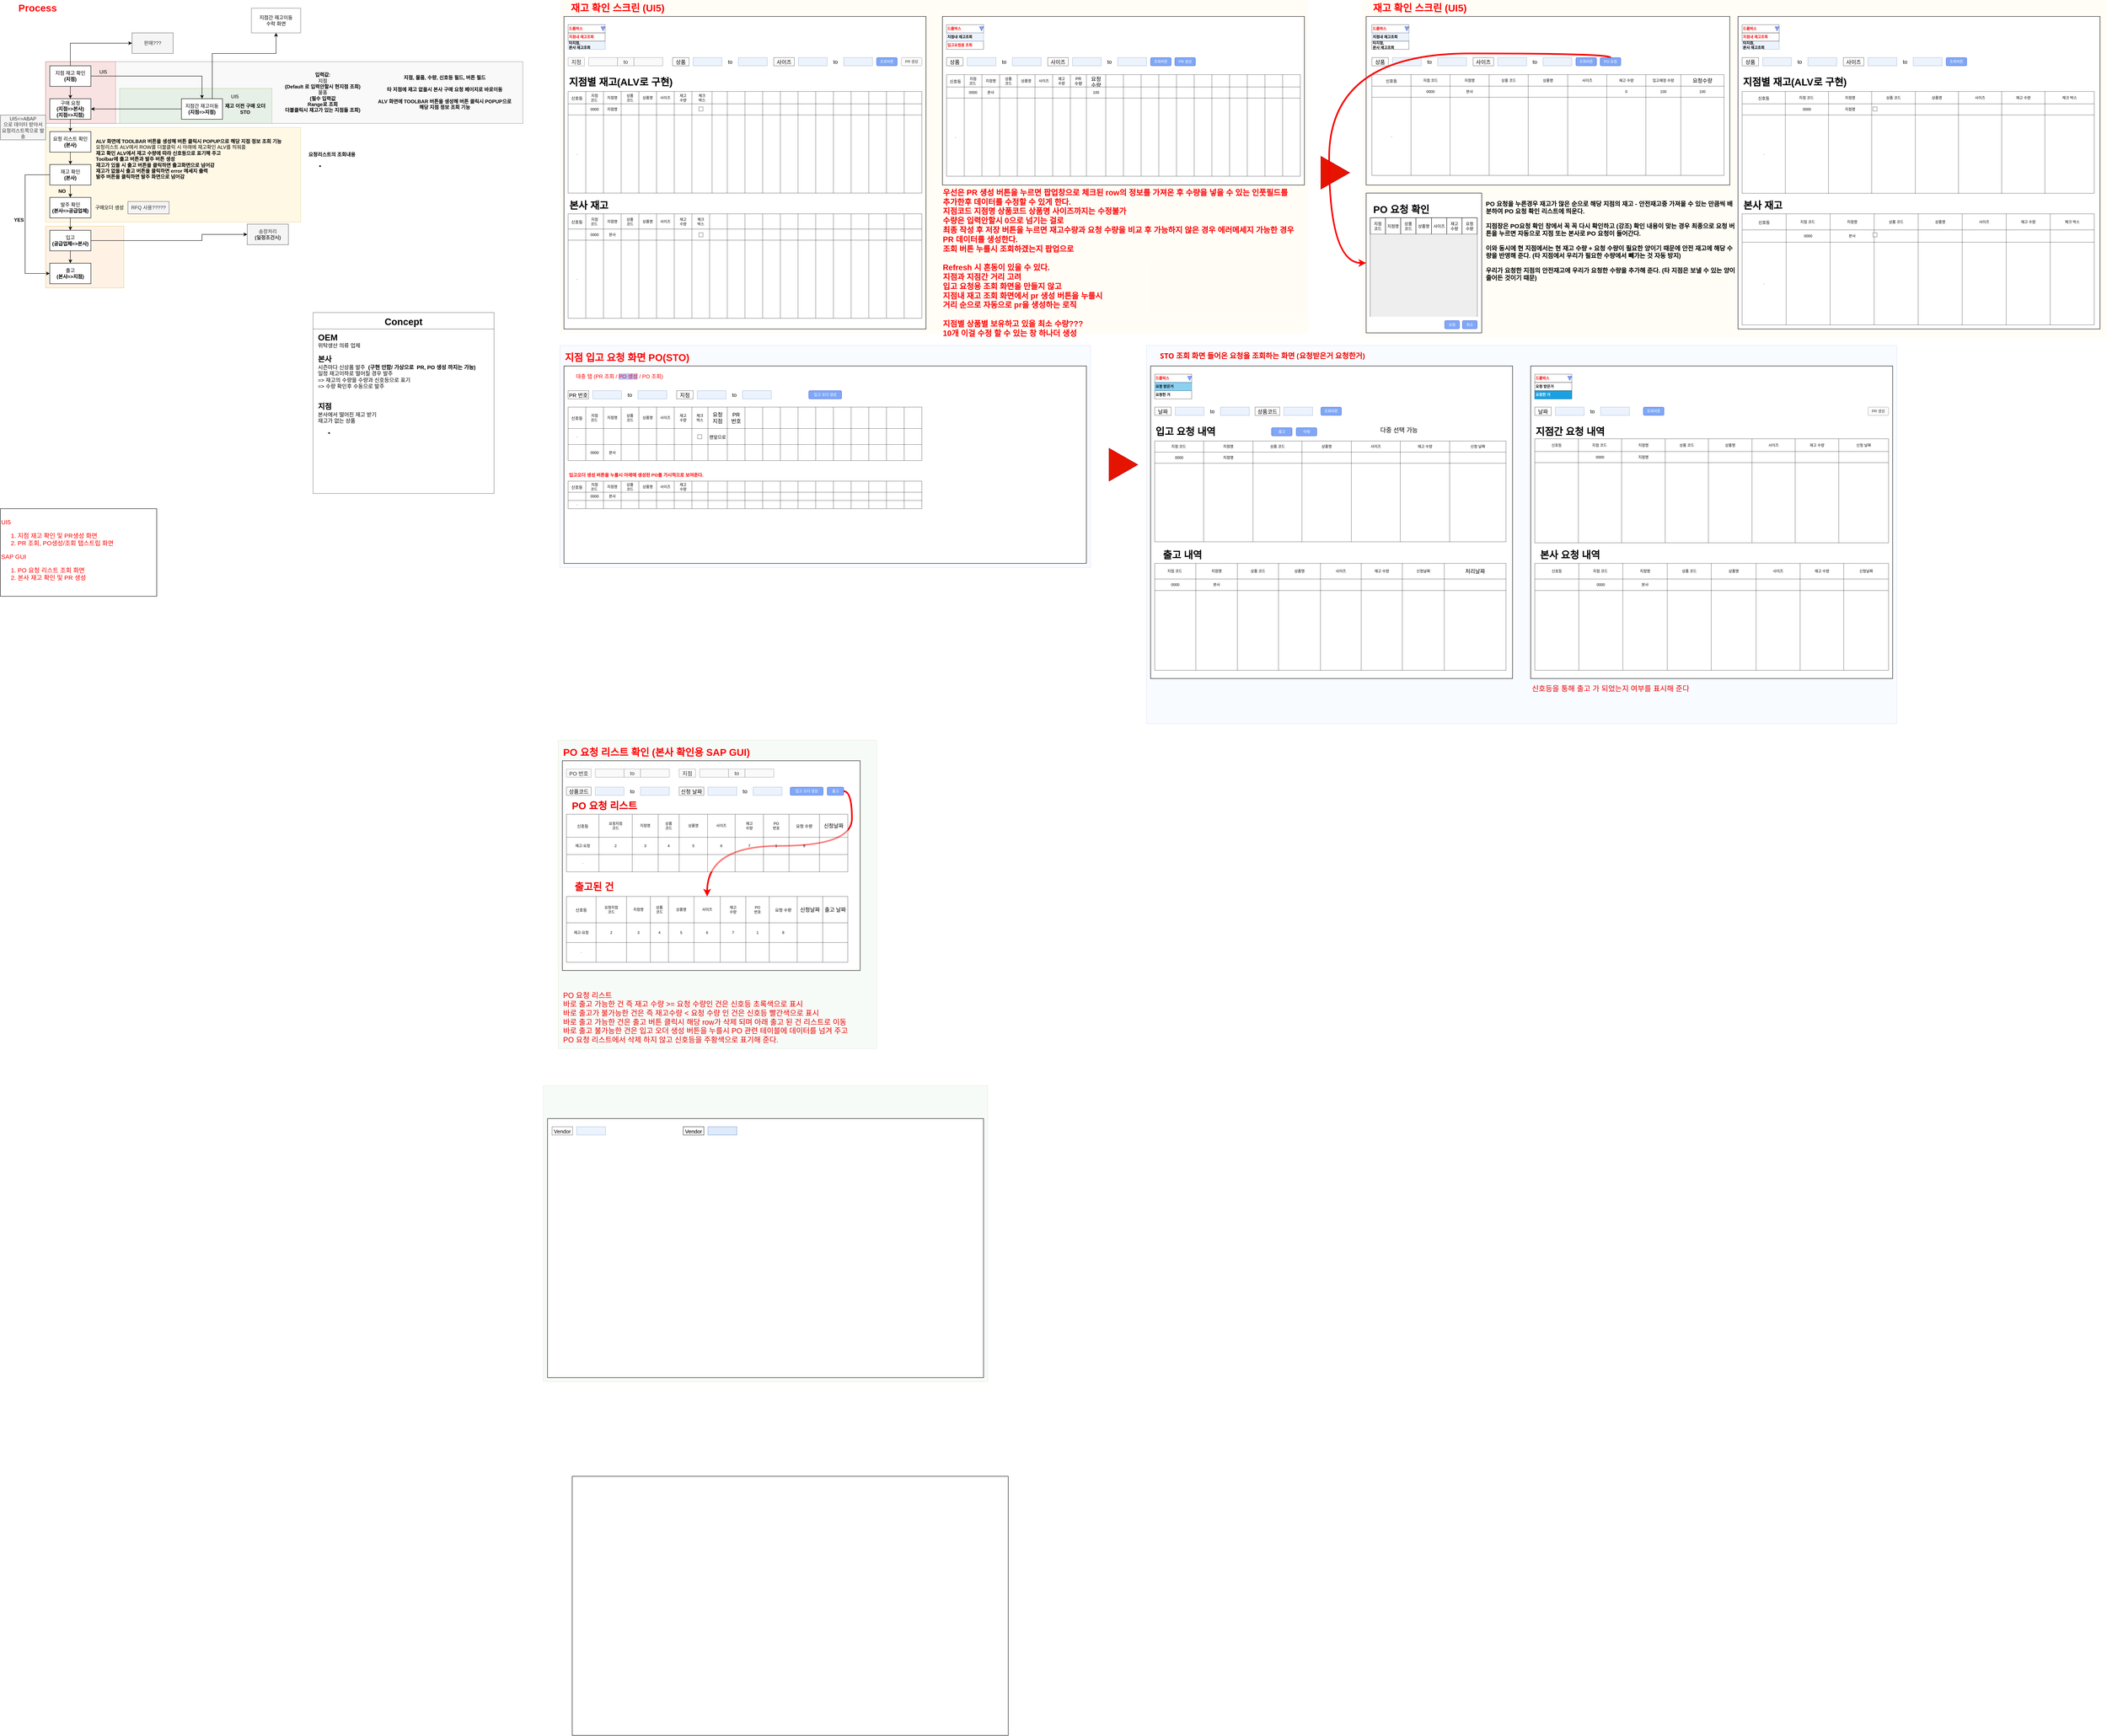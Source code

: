 <mxfile version="16.4.7" type="github">
  <diagram id="YthpjJIEUT-WVK6eMA2h" name="Page-1">
    <mxGraphModel dx="3555" dy="1905" grid="1" gridSize="10" guides="1" tooltips="1" connect="1" arrows="1" fold="1" page="1" pageScale="1" pageWidth="827" pageHeight="1169" background="#FFFFFF" math="0" shadow="0">
      <root>
        <mxCell id="0" />
        <mxCell id="1" parent="0" />
        <mxCell id="64AezN46yXgsowX9vfdy-31" value="" style="text;html=1;strokeColor=#666666;fillColor=#f5f5f5;align=right;verticalAlign=middle;whiteSpace=wrap;rounded=0;opacity=60;fontColor=#333333;" parent="1" vertex="1">
          <mxGeometry x="190" y="190" width="1160" height="150" as="geometry" />
        </mxCell>
        <mxCell id="64AezN46yXgsowX9vfdy-56" value="" style="text;html=1;strokeColor=#b85450;fillColor=#f8cecc;align=center;verticalAlign=middle;whiteSpace=wrap;rounded=0;opacity=50;" parent="1" vertex="1">
          <mxGeometry x="190" y="190" width="170" height="150" as="geometry" />
        </mxCell>
        <mxCell id="64AezN46yXgsowX9vfdy-57" value="" style="text;html=1;strokeColor=#82b366;fillColor=#d5e8d4;align=center;verticalAlign=middle;whiteSpace=wrap;rounded=0;opacity=50;" parent="1" vertex="1">
          <mxGeometry x="370" y="255" width="370" height="85" as="geometry" />
        </mxCell>
        <mxCell id="64AezN46yXgsowX9vfdy-58" value="" style="text;html=1;strokeColor=#d79b00;fillColor=#ffe6cc;align=center;verticalAlign=middle;whiteSpace=wrap;rounded=0;opacity=50;" parent="1" vertex="1">
          <mxGeometry x="190" y="590" width="190" height="150" as="geometry" />
        </mxCell>
        <mxCell id="64AezN46yXgsowX9vfdy-59" value="" style="text;html=1;strokeColor=#d6b656;fillColor=#fff2cc;align=center;verticalAlign=middle;whiteSpace=wrap;rounded=0;opacity=50;" parent="1" vertex="1">
          <mxGeometry x="190" y="350" width="620" height="230" as="geometry" />
        </mxCell>
        <mxCell id="64AezN46yXgsowX9vfdy-60" value="구매 요청&lt;br&gt;&lt;b&gt;(지점=&amp;gt;본사)&lt;br&gt;(지점=&amp;gt;지점)&lt;br&gt;&lt;/b&gt;" style="rounded=0;whiteSpace=wrap;html=1;" parent="1" vertex="1">
          <mxGeometry x="200" y="280" width="100" height="50" as="geometry" />
        </mxCell>
        <mxCell id="64AezN46yXgsowX9vfdy-61" value="요청 리스트 확인&lt;br&gt;&lt;b&gt;(본사)&lt;/b&gt;" style="rounded=0;whiteSpace=wrap;html=1;" parent="1" vertex="1">
          <mxGeometry x="200" y="360" width="100" height="50" as="geometry" />
        </mxCell>
        <mxCell id="64AezN46yXgsowX9vfdy-62" value="재고 확인&lt;br&gt;&lt;b&gt;(본사)&lt;/b&gt;" style="rounded=0;whiteSpace=wrap;html=1;" parent="1" vertex="1">
          <mxGeometry x="200" y="440" width="100" height="50" as="geometry" />
        </mxCell>
        <mxCell id="64AezN46yXgsowX9vfdy-63" value="" style="endArrow=classic;html=1;rounded=0;exitX=0.5;exitY=1;exitDx=0;exitDy=0;entryX=0.5;entryY=0;entryDx=0;entryDy=0;" parent="1" source="64AezN46yXgsowX9vfdy-60" target="64AezN46yXgsowX9vfdy-61" edge="1">
          <mxGeometry width="50" height="50" relative="1" as="geometry">
            <mxPoint x="560" y="500" as="sourcePoint" />
            <mxPoint x="610" y="450" as="targetPoint" />
          </mxGeometry>
        </mxCell>
        <mxCell id="64AezN46yXgsowX9vfdy-64" value="" style="endArrow=classic;html=1;rounded=0;exitX=0.5;exitY=1;exitDx=0;exitDy=0;entryX=0.5;entryY=0;entryDx=0;entryDy=0;" parent="1" source="64AezN46yXgsowX9vfdy-61" target="64AezN46yXgsowX9vfdy-62" edge="1">
          <mxGeometry width="50" height="50" relative="1" as="geometry">
            <mxPoint x="260" y="340" as="sourcePoint" />
            <mxPoint x="260" y="370" as="targetPoint" />
            <Array as="points" />
          </mxGeometry>
        </mxCell>
        <mxCell id="64AezN46yXgsowX9vfdy-65" value="발주 확인&lt;br&gt;&lt;b&gt;(본사=&amp;gt;공급업체)&lt;/b&gt;" style="rounded=0;whiteSpace=wrap;html=1;" parent="1" vertex="1">
          <mxGeometry x="200" y="520" width="100" height="50" as="geometry" />
        </mxCell>
        <mxCell id="64AezN46yXgsowX9vfdy-66" value="" style="endArrow=classic;html=1;rounded=0;exitX=0.5;exitY=1;exitDx=0;exitDy=0;entryX=0.5;entryY=0;entryDx=0;entryDy=0;" parent="1" target="64AezN46yXgsowX9vfdy-65" edge="1">
          <mxGeometry width="50" height="50" relative="1" as="geometry">
            <mxPoint x="250" y="490" as="sourcePoint" />
            <mxPoint x="260" y="450" as="targetPoint" />
            <Array as="points" />
          </mxGeometry>
        </mxCell>
        <mxCell id="NEin0UG-L4B0nALkOUM7-23" style="edgeStyle=orthogonalEdgeStyle;rounded=0;orthogonalLoop=1;jettySize=auto;html=1;exitX=1;exitY=0.5;exitDx=0;exitDy=0;entryX=0;entryY=0.5;entryDx=0;entryDy=0;" parent="1" source="64AezN46yXgsowX9vfdy-67" target="64AezN46yXgsowX9vfdy-77" edge="1">
          <mxGeometry relative="1" as="geometry">
            <Array as="points">
              <mxPoint x="570" y="625" />
              <mxPoint x="570" y="610" />
              <mxPoint x="637" y="610" />
            </Array>
          </mxGeometry>
        </mxCell>
        <mxCell id="64AezN46yXgsowX9vfdy-67" value="입고&lt;br&gt;&lt;b&gt;(공급업체=&amp;gt;본사)&lt;/b&gt;" style="rounded=0;whiteSpace=wrap;html=1;" parent="1" vertex="1">
          <mxGeometry x="200" y="600" width="100" height="50" as="geometry" />
        </mxCell>
        <mxCell id="64AezN46yXgsowX9vfdy-68" value="" style="endArrow=classic;html=1;rounded=0;exitX=0.5;exitY=1;exitDx=0;exitDy=0;entryX=0.5;entryY=0;entryDx=0;entryDy=0;" parent="1" target="64AezN46yXgsowX9vfdy-67" edge="1">
          <mxGeometry width="50" height="50" relative="1" as="geometry">
            <mxPoint x="250" y="570" as="sourcePoint" />
            <mxPoint x="260" y="530" as="targetPoint" />
            <Array as="points" />
          </mxGeometry>
        </mxCell>
        <mxCell id="64AezN46yXgsowX9vfdy-69" value="구매오더 생성" style="text;html=1;strokeColor=none;fillColor=none;align=center;verticalAlign=middle;whiteSpace=wrap;rounded=0;" parent="1" vertex="1">
          <mxGeometry x="300" y="520" width="90" height="50" as="geometry" />
        </mxCell>
        <mxCell id="64AezN46yXgsowX9vfdy-70" value="RFQ 사용?????" style="text;html=1;strokeColor=#666666;fillColor=#f5f5f5;align=center;verticalAlign=middle;whiteSpace=wrap;rounded=0;fontColor=#333333;" parent="1" vertex="1">
          <mxGeometry x="390" y="530" width="100" height="30" as="geometry" />
        </mxCell>
        <mxCell id="64AezN46yXgsowX9vfdy-71" value="출고&lt;br&gt;&lt;b&gt;(본사=&amp;gt;지점)&lt;/b&gt;" style="rounded=0;whiteSpace=wrap;html=1;" parent="1" vertex="1">
          <mxGeometry x="200" y="680" width="100" height="50" as="geometry" />
        </mxCell>
        <mxCell id="64AezN46yXgsowX9vfdy-72" value="" style="endArrow=classic;html=1;rounded=0;exitX=0.5;exitY=1;exitDx=0;exitDy=0;entryX=0.5;entryY=0;entryDx=0;entryDy=0;" parent="1" target="64AezN46yXgsowX9vfdy-71" edge="1">
          <mxGeometry width="50" height="50" relative="1" as="geometry">
            <mxPoint x="250" y="650" as="sourcePoint" />
            <mxPoint x="260" y="610" as="targetPoint" />
            <Array as="points" />
          </mxGeometry>
        </mxCell>
        <mxCell id="64AezN46yXgsowX9vfdy-73" value="지점 재고 확인&lt;br&gt;&lt;b&gt;(지점)&lt;/b&gt;" style="rounded=0;whiteSpace=wrap;html=1;" parent="1" vertex="1">
          <mxGeometry x="200" y="200" width="100" height="50" as="geometry" />
        </mxCell>
        <mxCell id="64AezN46yXgsowX9vfdy-74" value="" style="endArrow=classic;html=1;rounded=0;exitX=0.5;exitY=1;exitDx=0;exitDy=0;entryX=0.5;entryY=0;entryDx=0;entryDy=0;" parent="1" source="64AezN46yXgsowX9vfdy-73" edge="1">
          <mxGeometry width="50" height="50" relative="1" as="geometry">
            <mxPoint x="560" y="420" as="sourcePoint" />
            <mxPoint x="250" y="280" as="targetPoint" />
            <Array as="points">
              <mxPoint x="250" y="270" />
            </Array>
          </mxGeometry>
        </mxCell>
        <mxCell id="NEin0UG-L4B0nALkOUM7-15" style="edgeStyle=orthogonalEdgeStyle;rounded=0;orthogonalLoop=1;jettySize=auto;html=1;exitX=0;exitY=0.5;exitDx=0;exitDy=0;startArrow=none;" parent="1" source="64AezN46yXgsowX9vfdy-75" target="64AezN46yXgsowX9vfdy-60" edge="1">
          <mxGeometry relative="1" as="geometry">
            <Array as="points" />
            <mxPoint x="380" y="305.0" as="sourcePoint" />
          </mxGeometry>
        </mxCell>
        <mxCell id="64AezN46yXgsowX9vfdy-75" value="지점간 재고이동&lt;br&gt;&lt;b&gt;(지점=&amp;gt;지점)&lt;/b&gt;" style="rounded=0;whiteSpace=wrap;html=1;" parent="1" vertex="1">
          <mxGeometry x="520" y="280" width="100" height="50" as="geometry" />
        </mxCell>
        <mxCell id="64AezN46yXgsowX9vfdy-76" value="" style="endArrow=classic;html=1;rounded=0;exitX=1;exitY=0.5;exitDx=0;exitDy=0;entryX=0.5;entryY=0;entryDx=0;entryDy=0;" parent="1" source="64AezN46yXgsowX9vfdy-73" target="64AezN46yXgsowX9vfdy-75" edge="1">
          <mxGeometry width="50" height="50" relative="1" as="geometry">
            <mxPoint x="390" y="250" as="sourcePoint" />
            <mxPoint x="390" y="280" as="targetPoint" />
            <Array as="points">
              <mxPoint x="570" y="225" />
            </Array>
          </mxGeometry>
        </mxCell>
        <mxCell id="64AezN46yXgsowX9vfdy-77" value="송장처리&lt;br&gt;&lt;b&gt;(일정조건시)&lt;/b&gt;" style="rounded=0;whiteSpace=wrap;html=1;fillColor=#f5f5f5;fontColor=#333333;strokeColor=#666666;" parent="1" vertex="1">
          <mxGeometry x="680" y="585" width="100" height="50" as="geometry" />
        </mxCell>
        <mxCell id="64AezN46yXgsowX9vfdy-79" value="" style="endArrow=classic;html=1;rounded=0;exitX=0.5;exitY=0;exitDx=0;exitDy=0;entryX=0;entryY=0.5;entryDx=0;entryDy=0;" parent="1" source="64AezN46yXgsowX9vfdy-73" target="64AezN46yXgsowX9vfdy-80" edge="1">
          <mxGeometry width="50" height="50" relative="1" as="geometry">
            <mxPoint x="560" y="420" as="sourcePoint" />
            <mxPoint x="400" y="120" as="targetPoint" />
            <Array as="points">
              <mxPoint x="250" y="145" />
            </Array>
          </mxGeometry>
        </mxCell>
        <mxCell id="64AezN46yXgsowX9vfdy-80" value="판매???" style="rounded=0;whiteSpace=wrap;html=1;fillColor=#f5f5f5;fontColor=#333333;strokeColor=#666666;" parent="1" vertex="1">
          <mxGeometry x="400" y="120" width="100" height="50" as="geometry" />
        </mxCell>
        <mxCell id="64AezN46yXgsowX9vfdy-81" value="&lt;b&gt;재고 이전 구매 오더&lt;br&gt;STO&lt;/b&gt;" style="text;html=1;strokeColor=none;fillColor=none;align=center;verticalAlign=middle;whiteSpace=wrap;rounded=0;" parent="1" vertex="1">
          <mxGeometry x="620" y="280" width="110" height="50" as="geometry" />
        </mxCell>
        <mxCell id="64AezN46yXgsowX9vfdy-82" value="UI5" style="text;html=1;strokeColor=none;fillColor=none;align=center;verticalAlign=middle;whiteSpace=wrap;rounded=0;" parent="1" vertex="1">
          <mxGeometry x="300" y="200" width="60" height="30" as="geometry" />
        </mxCell>
        <mxCell id="64AezN46yXgsowX9vfdy-83" value="UI5=&amp;gt;ABAP&lt;br&gt;으로 데이터 받아서 요청리스트쪽으로 발송" style="text;html=1;strokeColor=#666666;fillColor=#f5f5f5;align=center;verticalAlign=middle;whiteSpace=wrap;rounded=0;fontColor=#333333;" parent="1" vertex="1">
          <mxGeometry x="80" y="320" width="110" height="60" as="geometry" />
        </mxCell>
        <mxCell id="NEin0UG-L4B0nALkOUM7-1" value="&lt;b&gt;입력값:&lt;br&gt;&lt;/b&gt;지점 &lt;br&gt;&lt;b&gt;(Default 로 입력안할시 현지점 조회)&lt;br&gt;&lt;/b&gt;물품 &lt;br&gt;&lt;b&gt;(필수 입력값&lt;br&gt;Range로 조회&lt;br&gt;더블클릭시 재고가 있는 지점들 조회)&lt;/b&gt;" style="text;html=1;strokeColor=none;fillColor=none;align=center;verticalAlign=middle;whiteSpace=wrap;rounded=0;opacity=50;" parent="1" vertex="1">
          <mxGeometry x="737" y="200" width="253" height="130" as="geometry" />
        </mxCell>
        <mxCell id="NEin0UG-L4B0nALkOUM7-2" value="&lt;b&gt;지점, 물품, 수량, 신호등 필드, 버튼 필드&lt;br&gt;&lt;br&gt;타 지점에 재고 없을시 본사 구매 요청 페이지로 바로이동&lt;br&gt;&lt;br&gt;&lt;/b&gt;&lt;b style=&quot;font-family: &amp;#34;helvetica&amp;#34;&quot;&gt;ALV 화면에 TOOLBAR 버튼을 생성해 버튼 클릭시 POPUP으로 &lt;br&gt;해당 지점 정보 조회 기능&lt;/b&gt;&lt;b&gt;&lt;br&gt;&lt;/b&gt;" style="text;html=1;strokeColor=none;fillColor=none;align=center;verticalAlign=middle;whiteSpace=wrap;rounded=0;opacity=50;" parent="1" vertex="1">
          <mxGeometry x="970" y="205" width="380" height="120" as="geometry" />
        </mxCell>
        <mxCell id="NEin0UG-L4B0nALkOUM7-3" value="&lt;b style=&quot;text-align: center ; font-family: &amp;#34;helvetica&amp;#34;&quot;&gt;ALV 화면에 TOOLBAR 버튼을 생성해 버튼 클릭시 POPUP으로 해당 지점 정보 조회 기능&lt;br&gt;&lt;/b&gt;&lt;span style=&quot;text-align: center&quot;&gt;요청리스트 ALV에서 ROW를 더블클릭 시 아래에 재고확인 ALV를 띄워줌&lt;br&gt;&lt;/span&gt;&lt;b style=&quot;text-align: center ; font-family: &amp;#34;helvetica&amp;#34;&quot;&gt;재고 확인 ALV에서 재고 수량에 따라 신호등으로 표기해 주고&lt;br&gt;Toolbar에 출고 버튼과 발주 버튼 생성&lt;br&gt;재고가 있을 시 출고 버튼을 클릭하면 출고화면으로 넘어감&lt;br&gt;재고가 없을시 출고 버튼을 클릭하면 error 메세지 출력&lt;br&gt;발주 버튼을 클릭하면 발주 화면으로 넘어감&lt;br&gt;&lt;/b&gt;" style="text;whiteSpace=wrap;html=1;" parent="1" vertex="1">
          <mxGeometry x="310" y="370" width="500" height="110" as="geometry" />
        </mxCell>
        <mxCell id="NEin0UG-L4B0nALkOUM7-8" value="UI5" style="text;html=1;strokeColor=none;fillColor=none;align=center;verticalAlign=middle;whiteSpace=wrap;rounded=0;" parent="1" vertex="1">
          <mxGeometry x="620" y="260" width="60" height="30" as="geometry" />
        </mxCell>
        <mxCell id="NEin0UG-L4B0nALkOUM7-9" value="" style="endArrow=classic;html=1;rounded=0;exitX=0;exitY=0.5;exitDx=0;exitDy=0;entryX=0;entryY=0.5;entryDx=0;entryDy=0;" parent="1" source="64AezN46yXgsowX9vfdy-62" target="64AezN46yXgsowX9vfdy-71" edge="1">
          <mxGeometry width="50" height="50" relative="1" as="geometry">
            <mxPoint x="900" y="480" as="sourcePoint" />
            <mxPoint x="950" y="430" as="targetPoint" />
            <Array as="points">
              <mxPoint x="140" y="465" />
              <mxPoint x="140" y="705" />
            </Array>
          </mxGeometry>
        </mxCell>
        <mxCell id="NEin0UG-L4B0nALkOUM7-10" value="&lt;b&gt;NO&lt;/b&gt;&lt;span style=&quot;color: rgba(0 , 0 , 0 , 0) ; font-family: monospace ; font-size: 0px&quot;&gt;%3CmxGraphModel%3E%3Croot%3E%3CmxCell%20id%3D%220%22%2F%3E%3CmxCell%20id%3D%221%22%20parent%3D%220%22%2F%3E%3CmxCell%20id%3D%222%22%20value%3D%22%26lt%3Bb%26gt%3BYES%26lt%3B%2Fb%26gt%3B%22%20style%3D%22text%3Bhtml%3D1%3BstrokeColor%3Dnone%3BfillColor%3Dnone%3Balign%3Dcenter%3BverticalAlign%3Dmiddle%3BwhiteSpace%3Dwrap%3Brounded%3D0%3Bopacity%3D50%3B%22%20vertex%3D%221%22%20parent%3D%221%22%3E%3CmxGeometry%20x%3D%22220%22%20y%3D%22410%22%20width%3D%2260%22%20height%3D%2230%22%20as%3D%22geometry%22%2F%3E%3C%2FmxCell%3E%3C%2Froot%3E%3C%2FmxGraphModel%3E&lt;/span&gt;&lt;span style=&quot;color: rgba(0 , 0 , 0 , 0) ; font-family: monospace ; font-size: 0px&quot;&gt;%3CmxGraphModel%3E%3Croot%3E%3CmxCell%20id%3D%220%22%2F%3E%3CmxCell%20id%3D%221%22%20parent%3D%220%22%2F%3E%3CmxCell%20id%3D%222%22%20value%3D%22%26lt%3Bb%26gt%3BYES%26lt%3B%2Fb%26gt%3B%22%20style%3D%22text%3Bhtml%3D1%3BstrokeColor%3Dnone%3BfillColor%3Dnone%3Balign%3Dcenter%3BverticalAlign%3Dmiddle%3BwhiteSpace%3Dwrap%3Brounded%3D0%3Bopacity%3D50%3B%22%20vertex%3D%221%22%20parent%3D%221%22%3E%3CmxGeometry%20x%3D%22220%22%20y%3D%22410%22%20width%3D%2260%22%20height%3D%2230%22%20as%3D%22geometry%22%2F%3E%3C%2FmxCell%3E%3C%2Froot%3E%3C%2FmxGraphModel%3E&lt;/span&gt;&lt;span style=&quot;color: rgba(0 , 0 , 0 , 0) ; font-family: monospace ; font-size: 0px&quot;&gt;%3CmxGraphModel%3E%3Croot%3E%3CmxCell%20id%3D%220%22%2F%3E%3CmxCell%20id%3D%221%22%20parent%3D%220%22%2F%3E%3CmxCell%20id%3D%222%22%20value%3D%22%26lt%3Bb%26gt%3BYES%26lt%3B%2Fb%26gt%3B%22%20style%3D%22text%3Bhtml%3D1%3BstrokeColor%3Dnone%3BfillColor%3Dnone%3Balign%3Dcenter%3BverticalAlign%3Dmiddle%3BwhiteSpace%3Dwrap%3Brounded%3D0%3Bopacity%3D50%3B%22%20vertex%3D%221%22%20parent%3D%221%22%3E%3CmxGeometry%20x%3D%22220%22%20y%3D%22410%22%20width%3D%2260%22%20height%3D%2230%22%20as%3D%22geometry%22%2F%3E%3C%2FmxCell%3E%3C%2Froot%3E%3C%2FmxGraphModel%3E&lt;/span&gt;" style="text;html=1;strokeColor=none;fillColor=none;align=center;verticalAlign=middle;whiteSpace=wrap;rounded=0;opacity=50;" parent="1" vertex="1">
          <mxGeometry x="200" y="490" width="60" height="30" as="geometry" />
        </mxCell>
        <mxCell id="NEin0UG-L4B0nALkOUM7-14" value="&lt;b&gt;YES&lt;/b&gt;" style="text;html=1;strokeColor=none;fillColor=none;align=center;verticalAlign=middle;whiteSpace=wrap;rounded=0;opacity=50;" parent="1" vertex="1">
          <mxGeometry x="100" y="560" width="50" height="30" as="geometry" />
        </mxCell>
        <mxCell id="NEin0UG-L4B0nALkOUM7-25" value="&lt;b&gt;요청리스트의 조회내용&lt;/b&gt;&lt;br&gt;&lt;ul&gt;&lt;li&gt;&lt;b&gt;&lt;br&gt;&lt;/b&gt;&lt;/li&gt;&lt;/ul&gt;" style="text;html=1;strokeColor=none;fillColor=none;align=left;verticalAlign=middle;whiteSpace=wrap;rounded=0;opacity=50;" parent="1" vertex="1">
          <mxGeometry x="827" y="360" width="283" height="150" as="geometry" />
        </mxCell>
        <mxCell id="NEin0UG-L4B0nALkOUM7-28" value="지점간 재고이동 &lt;br&gt;수락 화면" style="rounded=0;whiteSpace=wrap;html=1;opacity=50;" parent="1" vertex="1">
          <mxGeometry x="690" y="60" width="120" height="60" as="geometry" />
        </mxCell>
        <mxCell id="NEin0UG-L4B0nALkOUM7-31" value="Concept" style="swimlane;rounded=0;fontSize=23;opacity=50;startSize=40;" parent="1" vertex="1">
          <mxGeometry x="840" y="800" width="440" height="440" as="geometry" />
        </mxCell>
        <mxCell id="NEin0UG-L4B0nALkOUM7-32" value="&lt;font style=&quot;font-size: 21px&quot;&gt;&lt;b&gt;OEM&lt;/b&gt;&lt;/font&gt;&lt;br&gt;위탁생산 의류 업체&lt;br&gt;&lt;br&gt;&lt;font style=&quot;font-size: 18px&quot;&gt;&lt;b&gt;본사&lt;br&gt;&lt;/b&gt;&lt;/font&gt;시즌마다 신상품 발주&amp;nbsp; &lt;b&gt;(구현 안함/ 가상으로&amp;nbsp; PR, PO 생성 까지는 가능)&amp;nbsp;&lt;/b&gt;&lt;br&gt;일정 재고이하로 떨어질 경우 발주 &lt;br&gt;=&amp;gt; 재고의 수량을 수량과 신호등으로 표기 &lt;br&gt;=&amp;gt; 수량 확인후 수동으로 발주&lt;br&gt;&lt;br&gt;&lt;br&gt;&lt;font style=&quot;font-size: 18px&quot;&gt;&lt;b&gt;지점&lt;/b&gt;&lt;br&gt;&lt;/font&gt;본사에서 떨어진 재고 받기&lt;br&gt;재고가 없는 상품&lt;br&gt;&lt;ul&gt;&lt;li&gt;&lt;br&gt;&lt;/li&gt;&lt;/ul&gt;" style="text;html=1;align=left;verticalAlign=middle;resizable=0;points=[];autosize=1;strokeColor=none;fillColor=none;fontSize=13;" parent="NEin0UG-L4B0nALkOUM7-31" vertex="1">
          <mxGeometry x="10" y="50" width="430" height="260" as="geometry" />
        </mxCell>
        <mxCell id="NEin0UG-L4B0nALkOUM7-462" value="&lt;font color=&quot;#ff0000&quot;&gt;Process&lt;/font&gt;" style="text;strokeColor=none;fillColor=none;html=1;fontSize=24;fontStyle=1;verticalAlign=middle;align=center;rounded=0;fontColor=#050000;opacity=50;" parent="1" vertex="1">
          <mxGeometry x="120" y="40" width="100" height="40" as="geometry" />
        </mxCell>
        <mxCell id="NEin0UG-L4B0nALkOUM7-465" value="" style="text;html=1;strokeColor=none;fillColor=#fff2cc;align=center;verticalAlign=middle;whiteSpace=wrap;rounded=0;opacity=20;" parent="1" vertex="1">
          <mxGeometry x="1440" y="40" width="1820" height="810" as="geometry" />
        </mxCell>
        <mxCell id="NEin0UG-L4B0nALkOUM7-468" value="" style="rounded=0;whiteSpace=wrap;html=1;fontSize=18;" parent="1" vertex="1">
          <mxGeometry x="1450" y="80" width="880" height="760" as="geometry" />
        </mxCell>
        <mxCell id="NEin0UG-L4B0nALkOUM7-469" value="&lt;font style=&quot;font-size: 13px&quot;&gt;지점&lt;/font&gt;" style="rounded=0;whiteSpace=wrap;html=1;fontSize=18;opacity=50;fillColor=#f5f5f5;fontColor=#333333;strokeColor=#666666;" parent="1" vertex="1">
          <mxGeometry x="1460" y="180" width="40" height="20" as="geometry" />
        </mxCell>
        <mxCell id="NEin0UG-L4B0nALkOUM7-470" value="&lt;span style=&quot;font-size: 13px&quot;&gt;상품&lt;/span&gt;" style="rounded=0;whiteSpace=wrap;html=1;fontSize=18;opacity=50;" parent="1" vertex="1">
          <mxGeometry x="1714" y="180" width="40" height="20" as="geometry" />
        </mxCell>
        <mxCell id="NEin0UG-L4B0nALkOUM7-471" value="" style="rounded=0;whiteSpace=wrap;html=1;fontSize=13;opacity=50;fillColor=#dae8fc;strokeColor=#6c8ebf;" parent="1" vertex="1">
          <mxGeometry x="1764" y="180" width="70" height="20" as="geometry" />
        </mxCell>
        <mxCell id="NEin0UG-L4B0nALkOUM7-472" value="" style="rounded=0;whiteSpace=wrap;html=1;fontSize=13;opacity=50;fillColor=#dae8fc;strokeColor=#6c8ebf;" parent="1" vertex="1">
          <mxGeometry x="1874" y="180" width="70" height="20" as="geometry" />
        </mxCell>
        <mxCell id="NEin0UG-L4B0nALkOUM7-473" value="to" style="text;html=1;strokeColor=none;fillColor=none;align=center;verticalAlign=middle;whiteSpace=wrap;rounded=0;fontSize=13;opacity=50;" parent="1" vertex="1">
          <mxGeometry x="1834" y="180" width="40" height="20" as="geometry" />
        </mxCell>
        <mxCell id="NEin0UG-L4B0nALkOUM7-474" value="" style="rounded=0;whiteSpace=wrap;html=1;fontSize=13;opacity=50;fillColor=#f5f5f5;strokeColor=#666666;fontColor=#333333;" parent="1" vertex="1">
          <mxGeometry x="1510" y="180" width="70" height="20" as="geometry" />
        </mxCell>
        <mxCell id="NEin0UG-L4B0nALkOUM7-475" value="" style="rounded=0;whiteSpace=wrap;html=1;fontSize=13;opacity=50;fillColor=#f5f5f5;strokeColor=#666666;fontColor=#333333;" parent="1" vertex="1">
          <mxGeometry x="1620" y="180" width="70" height="20" as="geometry" />
        </mxCell>
        <mxCell id="NEin0UG-L4B0nALkOUM7-476" value="to" style="text;html=1;strokeColor=#666666;fillColor=#f5f5f5;align=center;verticalAlign=middle;whiteSpace=wrap;rounded=0;fontSize=13;opacity=50;fontColor=#333333;" parent="1" vertex="1">
          <mxGeometry x="1580" y="180" width="40" height="20" as="geometry" />
        </mxCell>
        <mxCell id="NEin0UG-L4B0nALkOUM7-477" value="&lt;span style=&quot;font-size: 13px&quot;&gt;사이즈&lt;/span&gt;" style="rounded=0;whiteSpace=wrap;html=1;fontSize=18;opacity=50;" parent="1" vertex="1">
          <mxGeometry x="1960" y="180" width="50" height="20" as="geometry" />
        </mxCell>
        <mxCell id="NEin0UG-L4B0nALkOUM7-478" value="" style="rounded=0;whiteSpace=wrap;html=1;fontSize=13;opacity=50;fillColor=#dae8fc;strokeColor=#6c8ebf;" parent="1" vertex="1">
          <mxGeometry x="2020" y="180" width="70" height="20" as="geometry" />
        </mxCell>
        <mxCell id="NEin0UG-L4B0nALkOUM7-479" value="" style="rounded=0;whiteSpace=wrap;html=1;fontSize=13;opacity=50;fillColor=#dae8fc;strokeColor=#6c8ebf;" parent="1" vertex="1">
          <mxGeometry x="2130" y="180" width="70" height="20" as="geometry" />
        </mxCell>
        <mxCell id="NEin0UG-L4B0nALkOUM7-480" value="to" style="text;html=1;strokeColor=none;fillColor=none;align=center;verticalAlign=middle;whiteSpace=wrap;rounded=0;fontSize=13;opacity=50;" parent="1" vertex="1">
          <mxGeometry x="2090" y="180" width="40" height="20" as="geometry" />
        </mxCell>
        <mxCell id="NEin0UG-L4B0nALkOUM7-481" value="" style="shape=table;startSize=0;container=1;collapsible=0;childLayout=tableLayout;rounded=0;fontSize=13;opacity=50;" parent="1" vertex="1">
          <mxGeometry x="1460" y="262.5" width="860" height="247" as="geometry" />
        </mxCell>
        <mxCell id="NEin0UG-L4B0nALkOUM7-482" value="" style="shape=tableRow;horizontal=0;startSize=0;swimlaneHead=0;swimlaneBody=0;top=0;left=0;bottom=0;right=0;collapsible=0;dropTarget=0;fillColor=none;points=[[0,0.5],[1,0.5]];portConstraint=eastwest;rounded=0;fontSize=13;opacity=50;" parent="NEin0UG-L4B0nALkOUM7-481" vertex="1">
          <mxGeometry width="860" height="30" as="geometry" />
        </mxCell>
        <mxCell id="NEin0UG-L4B0nALkOUM7-483" value="&lt;font style=&quot;font-size: 10px&quot;&gt;신호등&lt;/font&gt;" style="shape=partialRectangle;html=1;whiteSpace=wrap;connectable=0;overflow=hidden;fillColor=none;top=0;left=0;bottom=0;right=0;pointerEvents=1;rounded=0;fontSize=13;opacity=50;" parent="NEin0UG-L4B0nALkOUM7-482" vertex="1">
          <mxGeometry width="43" height="30" as="geometry">
            <mxRectangle width="43" height="30" as="alternateBounds" />
          </mxGeometry>
        </mxCell>
        <mxCell id="NEin0UG-L4B0nALkOUM7-484" value="지점&lt;br&gt;코드&lt;span style=&quot;white-space: pre&quot;&gt; &lt;/span&gt;" style="shape=partialRectangle;html=1;whiteSpace=wrap;connectable=0;overflow=hidden;fillColor=none;top=0;left=0;bottom=0;right=0;pointerEvents=1;rounded=0;fontSize=9;opacity=50;" parent="NEin0UG-L4B0nALkOUM7-482" vertex="1">
          <mxGeometry x="43" width="43" height="30" as="geometry">
            <mxRectangle width="43" height="30" as="alternateBounds" />
          </mxGeometry>
        </mxCell>
        <mxCell id="NEin0UG-L4B0nALkOUM7-485" value="지점명" style="shape=partialRectangle;html=1;whiteSpace=wrap;connectable=0;overflow=hidden;fillColor=none;top=0;left=0;bottom=0;right=0;pointerEvents=1;rounded=0;fontSize=9;opacity=50;" parent="NEin0UG-L4B0nALkOUM7-482" vertex="1">
          <mxGeometry x="86" width="43" height="30" as="geometry">
            <mxRectangle width="43" height="30" as="alternateBounds" />
          </mxGeometry>
        </mxCell>
        <mxCell id="NEin0UG-L4B0nALkOUM7-486" value="상품&lt;br&gt;코드" style="shape=partialRectangle;html=1;whiteSpace=wrap;connectable=0;overflow=hidden;fillColor=none;top=0;left=0;bottom=0;right=0;pointerEvents=1;rounded=0;fontSize=9;opacity=50;" parent="NEin0UG-L4B0nALkOUM7-482" vertex="1">
          <mxGeometry x="129" width="43" height="30" as="geometry">
            <mxRectangle width="43" height="30" as="alternateBounds" />
          </mxGeometry>
        </mxCell>
        <mxCell id="NEin0UG-L4B0nALkOUM7-487" value="상품명" style="shape=partialRectangle;html=1;whiteSpace=wrap;connectable=0;overflow=hidden;fillColor=none;top=0;left=0;bottom=0;right=0;pointerEvents=1;rounded=0;fontSize=9;opacity=50;" parent="NEin0UG-L4B0nALkOUM7-482" vertex="1">
          <mxGeometry x="172" width="43" height="30" as="geometry">
            <mxRectangle width="43" height="30" as="alternateBounds" />
          </mxGeometry>
        </mxCell>
        <mxCell id="NEin0UG-L4B0nALkOUM7-488" value="사이즈" style="shape=partialRectangle;html=1;whiteSpace=wrap;connectable=0;overflow=hidden;fillColor=none;top=0;left=0;bottom=0;right=0;pointerEvents=1;rounded=0;fontSize=9;opacity=50;" parent="NEin0UG-L4B0nALkOUM7-482" vertex="1">
          <mxGeometry x="215" width="43" height="30" as="geometry">
            <mxRectangle width="43" height="30" as="alternateBounds" />
          </mxGeometry>
        </mxCell>
        <mxCell id="NEin0UG-L4B0nALkOUM7-489" value="재고&lt;br&gt;수량" style="shape=partialRectangle;html=1;whiteSpace=wrap;connectable=0;overflow=hidden;fillColor=none;top=0;left=0;bottom=0;right=0;pointerEvents=1;rounded=0;fontSize=9;opacity=50;" parent="NEin0UG-L4B0nALkOUM7-482" vertex="1">
          <mxGeometry x="258" width="43" height="30" as="geometry">
            <mxRectangle width="43" height="30" as="alternateBounds" />
          </mxGeometry>
        </mxCell>
        <mxCell id="NEin0UG-L4B0nALkOUM7-490" value="체크&lt;br&gt;박스" style="shape=partialRectangle;html=1;whiteSpace=wrap;connectable=0;overflow=hidden;fillColor=none;top=0;left=0;bottom=0;right=0;pointerEvents=1;rounded=0;fontSize=9;opacity=50;" parent="NEin0UG-L4B0nALkOUM7-482" vertex="1">
          <mxGeometry x="301" width="49" height="30" as="geometry">
            <mxRectangle width="49" height="30" as="alternateBounds" />
          </mxGeometry>
        </mxCell>
        <mxCell id="NEin0UG-L4B0nALkOUM7-491" value="&lt;font size=&quot;1&quot;&gt;&lt;br&gt;&lt;/font&gt;" style="shape=partialRectangle;html=1;whiteSpace=wrap;connectable=0;overflow=hidden;fillColor=none;top=0;left=0;bottom=0;right=0;pointerEvents=1;rounded=0;fontSize=13;opacity=50;" parent="NEin0UG-L4B0nALkOUM7-482" vertex="1">
          <mxGeometry x="350" width="37" height="30" as="geometry">
            <mxRectangle width="37" height="30" as="alternateBounds" />
          </mxGeometry>
        </mxCell>
        <mxCell id="NEin0UG-L4B0nALkOUM7-492" value="" style="shape=partialRectangle;html=1;whiteSpace=wrap;connectable=0;overflow=hidden;fillColor=none;top=0;left=0;bottom=0;right=0;pointerEvents=1;rounded=0;fontSize=13;opacity=50;" parent="NEin0UG-L4B0nALkOUM7-482" vertex="1">
          <mxGeometry x="387" width="43" height="30" as="geometry">
            <mxRectangle width="43" height="30" as="alternateBounds" />
          </mxGeometry>
        </mxCell>
        <mxCell id="NEin0UG-L4B0nALkOUM7-493" value="" style="shape=partialRectangle;html=1;whiteSpace=wrap;connectable=0;overflow=hidden;fillColor=none;top=0;left=0;bottom=0;right=0;pointerEvents=1;rounded=0;fontSize=13;opacity=50;" parent="NEin0UG-L4B0nALkOUM7-482" vertex="1">
          <mxGeometry x="430" width="43" height="30" as="geometry">
            <mxRectangle width="43" height="30" as="alternateBounds" />
          </mxGeometry>
        </mxCell>
        <mxCell id="NEin0UG-L4B0nALkOUM7-494" value="" style="shape=partialRectangle;html=1;whiteSpace=wrap;connectable=0;overflow=hidden;fillColor=none;top=0;left=0;bottom=0;right=0;pointerEvents=1;rounded=0;fontSize=13;opacity=50;" parent="NEin0UG-L4B0nALkOUM7-482" vertex="1">
          <mxGeometry x="473" width="43" height="30" as="geometry">
            <mxRectangle width="43" height="30" as="alternateBounds" />
          </mxGeometry>
        </mxCell>
        <mxCell id="NEin0UG-L4B0nALkOUM7-495" value="" style="shape=partialRectangle;html=1;whiteSpace=wrap;connectable=0;overflow=hidden;fillColor=none;top=0;left=0;bottom=0;right=0;pointerEvents=1;rounded=0;fontSize=13;opacity=50;" parent="NEin0UG-L4B0nALkOUM7-482" vertex="1">
          <mxGeometry x="516" width="43" height="30" as="geometry">
            <mxRectangle width="43" height="30" as="alternateBounds" />
          </mxGeometry>
        </mxCell>
        <mxCell id="NEin0UG-L4B0nALkOUM7-496" value="" style="shape=partialRectangle;html=1;whiteSpace=wrap;connectable=0;overflow=hidden;fillColor=none;top=0;left=0;bottom=0;right=0;pointerEvents=1;rounded=0;fontSize=13;opacity=50;" parent="NEin0UG-L4B0nALkOUM7-482" vertex="1">
          <mxGeometry x="559" width="43" height="30" as="geometry">
            <mxRectangle width="43" height="30" as="alternateBounds" />
          </mxGeometry>
        </mxCell>
        <mxCell id="NEin0UG-L4B0nALkOUM7-497" value="" style="shape=partialRectangle;html=1;whiteSpace=wrap;connectable=0;overflow=hidden;fillColor=none;top=0;left=0;bottom=0;right=0;pointerEvents=1;rounded=0;fontSize=13;opacity=50;" parent="NEin0UG-L4B0nALkOUM7-482" vertex="1">
          <mxGeometry x="602" width="43" height="30" as="geometry">
            <mxRectangle width="43" height="30" as="alternateBounds" />
          </mxGeometry>
        </mxCell>
        <mxCell id="NEin0UG-L4B0nALkOUM7-498" value="" style="shape=partialRectangle;html=1;whiteSpace=wrap;connectable=0;overflow=hidden;fillColor=none;top=0;left=0;bottom=0;right=0;pointerEvents=1;rounded=0;fontSize=13;opacity=50;" parent="NEin0UG-L4B0nALkOUM7-482" vertex="1">
          <mxGeometry x="645" width="43" height="30" as="geometry">
            <mxRectangle width="43" height="30" as="alternateBounds" />
          </mxGeometry>
        </mxCell>
        <mxCell id="NEin0UG-L4B0nALkOUM7-499" value="" style="shape=partialRectangle;html=1;whiteSpace=wrap;connectable=0;overflow=hidden;fillColor=none;top=0;left=0;bottom=0;right=0;pointerEvents=1;rounded=0;fontSize=13;opacity=50;" parent="NEin0UG-L4B0nALkOUM7-482" vertex="1">
          <mxGeometry x="688" width="43" height="30" as="geometry">
            <mxRectangle width="43" height="30" as="alternateBounds" />
          </mxGeometry>
        </mxCell>
        <mxCell id="NEin0UG-L4B0nALkOUM7-500" value="" style="shape=partialRectangle;html=1;whiteSpace=wrap;connectable=0;overflow=hidden;fillColor=none;top=0;left=0;bottom=0;right=0;pointerEvents=1;rounded=0;fontSize=13;opacity=50;" parent="NEin0UG-L4B0nALkOUM7-482" vertex="1">
          <mxGeometry x="731" width="43" height="30" as="geometry">
            <mxRectangle width="43" height="30" as="alternateBounds" />
          </mxGeometry>
        </mxCell>
        <mxCell id="NEin0UG-L4B0nALkOUM7-501" value="" style="shape=partialRectangle;html=1;whiteSpace=wrap;connectable=0;overflow=hidden;fillColor=none;top=0;left=0;bottom=0;right=0;pointerEvents=1;rounded=0;fontSize=13;opacity=50;" parent="NEin0UG-L4B0nALkOUM7-482" vertex="1">
          <mxGeometry x="774" width="43" height="30" as="geometry">
            <mxRectangle width="43" height="30" as="alternateBounds" />
          </mxGeometry>
        </mxCell>
        <mxCell id="NEin0UG-L4B0nALkOUM7-502" value="" style="shape=partialRectangle;html=1;whiteSpace=wrap;connectable=0;overflow=hidden;fillColor=none;top=0;left=0;bottom=0;right=0;pointerEvents=1;rounded=0;fontSize=13;opacity=50;" parent="NEin0UG-L4B0nALkOUM7-482" vertex="1">
          <mxGeometry x="817" width="43" height="30" as="geometry">
            <mxRectangle width="43" height="30" as="alternateBounds" />
          </mxGeometry>
        </mxCell>
        <mxCell id="NEin0UG-L4B0nALkOUM7-503" value="" style="shape=tableRow;horizontal=0;startSize=0;swimlaneHead=0;swimlaneBody=0;top=0;left=0;bottom=0;right=0;collapsible=0;dropTarget=0;fillColor=none;points=[[0,0.5],[1,0.5]];portConstraint=eastwest;rounded=0;fontSize=9;opacity=50;" parent="NEin0UG-L4B0nALkOUM7-481" vertex="1">
          <mxGeometry y="30" width="860" height="27" as="geometry" />
        </mxCell>
        <mxCell id="NEin0UG-L4B0nALkOUM7-504" value="" style="shape=partialRectangle;html=1;whiteSpace=wrap;connectable=0;overflow=hidden;fillColor=none;top=0;left=0;bottom=0;right=0;pointerEvents=1;rounded=0;fontSize=9;opacity=50;" parent="NEin0UG-L4B0nALkOUM7-503" vertex="1">
          <mxGeometry width="43" height="27" as="geometry">
            <mxRectangle width="43" height="27" as="alternateBounds" />
          </mxGeometry>
        </mxCell>
        <mxCell id="NEin0UG-L4B0nALkOUM7-505" value="0000" style="shape=partialRectangle;html=1;whiteSpace=wrap;connectable=0;overflow=hidden;fillColor=none;top=0;left=0;bottom=0;right=0;pointerEvents=1;rounded=0;fontSize=9;opacity=50;" parent="NEin0UG-L4B0nALkOUM7-503" vertex="1">
          <mxGeometry x="43" width="43" height="27" as="geometry">
            <mxRectangle width="43" height="27" as="alternateBounds" />
          </mxGeometry>
        </mxCell>
        <mxCell id="NEin0UG-L4B0nALkOUM7-506" value="지점명" style="shape=partialRectangle;html=1;whiteSpace=wrap;connectable=0;overflow=hidden;fillColor=none;top=0;left=0;bottom=0;right=0;pointerEvents=1;rounded=0;fontSize=9;opacity=50;" parent="NEin0UG-L4B0nALkOUM7-503" vertex="1">
          <mxGeometry x="86" width="43" height="27" as="geometry">
            <mxRectangle width="43" height="27" as="alternateBounds" />
          </mxGeometry>
        </mxCell>
        <mxCell id="NEin0UG-L4B0nALkOUM7-507" value="" style="shape=partialRectangle;html=1;whiteSpace=wrap;connectable=0;overflow=hidden;fillColor=none;top=0;left=0;bottom=0;right=0;pointerEvents=1;rounded=0;fontSize=9;opacity=50;" parent="NEin0UG-L4B0nALkOUM7-503" vertex="1">
          <mxGeometry x="129" width="43" height="27" as="geometry">
            <mxRectangle width="43" height="27" as="alternateBounds" />
          </mxGeometry>
        </mxCell>
        <mxCell id="NEin0UG-L4B0nALkOUM7-508" value="" style="shape=partialRectangle;html=1;whiteSpace=wrap;connectable=0;overflow=hidden;fillColor=none;top=0;left=0;bottom=0;right=0;pointerEvents=1;rounded=0;fontSize=9;opacity=50;" parent="NEin0UG-L4B0nALkOUM7-503" vertex="1">
          <mxGeometry x="172" width="43" height="27" as="geometry">
            <mxRectangle width="43" height="27" as="alternateBounds" />
          </mxGeometry>
        </mxCell>
        <mxCell id="NEin0UG-L4B0nALkOUM7-509" value="" style="shape=partialRectangle;html=1;whiteSpace=wrap;connectable=0;overflow=hidden;fillColor=none;top=0;left=0;bottom=0;right=0;pointerEvents=1;rounded=0;fontSize=9;opacity=50;" parent="NEin0UG-L4B0nALkOUM7-503" vertex="1">
          <mxGeometry x="215" width="43" height="27" as="geometry">
            <mxRectangle width="43" height="27" as="alternateBounds" />
          </mxGeometry>
        </mxCell>
        <mxCell id="NEin0UG-L4B0nALkOUM7-510" value="" style="shape=partialRectangle;html=1;whiteSpace=wrap;connectable=0;overflow=hidden;fillColor=none;top=0;left=0;bottom=0;right=0;pointerEvents=1;rounded=0;fontSize=9;opacity=50;" parent="NEin0UG-L4B0nALkOUM7-503" vertex="1">
          <mxGeometry x="258" width="43" height="27" as="geometry">
            <mxRectangle width="43" height="27" as="alternateBounds" />
          </mxGeometry>
        </mxCell>
        <mxCell id="NEin0UG-L4B0nALkOUM7-511" value="" style="shape=partialRectangle;html=1;whiteSpace=wrap;connectable=0;overflow=hidden;fillColor=none;top=0;left=0;bottom=0;right=0;pointerEvents=1;rounded=0;fontSize=9;opacity=50;" parent="NEin0UG-L4B0nALkOUM7-503" vertex="1">
          <mxGeometry x="301" width="49" height="27" as="geometry">
            <mxRectangle width="49" height="27" as="alternateBounds" />
          </mxGeometry>
        </mxCell>
        <mxCell id="NEin0UG-L4B0nALkOUM7-512" value="" style="shape=partialRectangle;html=1;whiteSpace=wrap;connectable=0;overflow=hidden;fillColor=none;top=0;left=0;bottom=0;right=0;pointerEvents=1;rounded=0;fontSize=9;opacity=50;" parent="NEin0UG-L4B0nALkOUM7-503" vertex="1">
          <mxGeometry x="350" width="37" height="27" as="geometry">
            <mxRectangle width="37" height="27" as="alternateBounds" />
          </mxGeometry>
        </mxCell>
        <mxCell id="NEin0UG-L4B0nALkOUM7-513" value="" style="shape=partialRectangle;html=1;whiteSpace=wrap;connectable=0;overflow=hidden;fillColor=none;top=0;left=0;bottom=0;right=0;pointerEvents=1;rounded=0;fontSize=9;opacity=50;" parent="NEin0UG-L4B0nALkOUM7-503" vertex="1">
          <mxGeometry x="387" width="43" height="27" as="geometry">
            <mxRectangle width="43" height="27" as="alternateBounds" />
          </mxGeometry>
        </mxCell>
        <mxCell id="NEin0UG-L4B0nALkOUM7-514" value="" style="shape=partialRectangle;html=1;whiteSpace=wrap;connectable=0;overflow=hidden;fillColor=none;top=0;left=0;bottom=0;right=0;pointerEvents=1;rounded=0;fontSize=9;opacity=50;" parent="NEin0UG-L4B0nALkOUM7-503" vertex="1">
          <mxGeometry x="430" width="43" height="27" as="geometry">
            <mxRectangle width="43" height="27" as="alternateBounds" />
          </mxGeometry>
        </mxCell>
        <mxCell id="NEin0UG-L4B0nALkOUM7-515" value="" style="shape=partialRectangle;html=1;whiteSpace=wrap;connectable=0;overflow=hidden;fillColor=none;top=0;left=0;bottom=0;right=0;pointerEvents=1;rounded=0;fontSize=9;opacity=50;" parent="NEin0UG-L4B0nALkOUM7-503" vertex="1">
          <mxGeometry x="473" width="43" height="27" as="geometry">
            <mxRectangle width="43" height="27" as="alternateBounds" />
          </mxGeometry>
        </mxCell>
        <mxCell id="NEin0UG-L4B0nALkOUM7-516" value="" style="shape=partialRectangle;html=1;whiteSpace=wrap;connectable=0;overflow=hidden;fillColor=none;top=0;left=0;bottom=0;right=0;pointerEvents=1;rounded=0;fontSize=9;opacity=50;" parent="NEin0UG-L4B0nALkOUM7-503" vertex="1">
          <mxGeometry x="516" width="43" height="27" as="geometry">
            <mxRectangle width="43" height="27" as="alternateBounds" />
          </mxGeometry>
        </mxCell>
        <mxCell id="NEin0UG-L4B0nALkOUM7-517" value="" style="shape=partialRectangle;html=1;whiteSpace=wrap;connectable=0;overflow=hidden;fillColor=none;top=0;left=0;bottom=0;right=0;pointerEvents=1;rounded=0;fontSize=9;opacity=50;" parent="NEin0UG-L4B0nALkOUM7-503" vertex="1">
          <mxGeometry x="559" width="43" height="27" as="geometry">
            <mxRectangle width="43" height="27" as="alternateBounds" />
          </mxGeometry>
        </mxCell>
        <mxCell id="NEin0UG-L4B0nALkOUM7-518" value="" style="shape=partialRectangle;html=1;whiteSpace=wrap;connectable=0;overflow=hidden;fillColor=none;top=0;left=0;bottom=0;right=0;pointerEvents=1;rounded=0;fontSize=9;opacity=50;" parent="NEin0UG-L4B0nALkOUM7-503" vertex="1">
          <mxGeometry x="602" width="43" height="27" as="geometry">
            <mxRectangle width="43" height="27" as="alternateBounds" />
          </mxGeometry>
        </mxCell>
        <mxCell id="NEin0UG-L4B0nALkOUM7-519" value="" style="shape=partialRectangle;html=1;whiteSpace=wrap;connectable=0;overflow=hidden;fillColor=none;top=0;left=0;bottom=0;right=0;pointerEvents=1;rounded=0;fontSize=9;opacity=50;" parent="NEin0UG-L4B0nALkOUM7-503" vertex="1">
          <mxGeometry x="645" width="43" height="27" as="geometry">
            <mxRectangle width="43" height="27" as="alternateBounds" />
          </mxGeometry>
        </mxCell>
        <mxCell id="NEin0UG-L4B0nALkOUM7-520" value="" style="shape=partialRectangle;html=1;whiteSpace=wrap;connectable=0;overflow=hidden;fillColor=none;top=0;left=0;bottom=0;right=0;pointerEvents=1;rounded=0;fontSize=9;opacity=50;" parent="NEin0UG-L4B0nALkOUM7-503" vertex="1">
          <mxGeometry x="688" width="43" height="27" as="geometry">
            <mxRectangle width="43" height="27" as="alternateBounds" />
          </mxGeometry>
        </mxCell>
        <mxCell id="NEin0UG-L4B0nALkOUM7-521" value="" style="shape=partialRectangle;html=1;whiteSpace=wrap;connectable=0;overflow=hidden;fillColor=none;top=0;left=0;bottom=0;right=0;pointerEvents=1;rounded=0;fontSize=9;opacity=50;" parent="NEin0UG-L4B0nALkOUM7-503" vertex="1">
          <mxGeometry x="731" width="43" height="27" as="geometry">
            <mxRectangle width="43" height="27" as="alternateBounds" />
          </mxGeometry>
        </mxCell>
        <mxCell id="NEin0UG-L4B0nALkOUM7-522" value="" style="shape=partialRectangle;html=1;whiteSpace=wrap;connectable=0;overflow=hidden;fillColor=none;top=0;left=0;bottom=0;right=0;pointerEvents=1;rounded=0;fontSize=9;opacity=50;" parent="NEin0UG-L4B0nALkOUM7-503" vertex="1">
          <mxGeometry x="774" width="43" height="27" as="geometry">
            <mxRectangle width="43" height="27" as="alternateBounds" />
          </mxGeometry>
        </mxCell>
        <mxCell id="NEin0UG-L4B0nALkOUM7-523" value="" style="shape=partialRectangle;html=1;whiteSpace=wrap;connectable=0;overflow=hidden;fillColor=none;top=0;left=0;bottom=0;right=0;pointerEvents=1;rounded=0;fontSize=9;opacity=50;" parent="NEin0UG-L4B0nALkOUM7-503" vertex="1">
          <mxGeometry x="817" width="43" height="27" as="geometry">
            <mxRectangle width="43" height="27" as="alternateBounds" />
          </mxGeometry>
        </mxCell>
        <mxCell id="NEin0UG-L4B0nALkOUM7-524" value="" style="shape=tableRow;horizontal=0;startSize=0;swimlaneHead=0;swimlaneBody=0;top=0;left=0;bottom=0;right=0;collapsible=0;dropTarget=0;fillColor=none;points=[[0,0.5],[1,0.5]];portConstraint=eastwest;rounded=0;fontSize=13;opacity=50;" parent="NEin0UG-L4B0nALkOUM7-481" vertex="1">
          <mxGeometry y="57" width="860" height="190" as="geometry" />
        </mxCell>
        <mxCell id="NEin0UG-L4B0nALkOUM7-525" value="&lt;hr&gt;" style="shape=partialRectangle;html=1;whiteSpace=wrap;connectable=0;overflow=hidden;fillColor=none;top=0;left=0;bottom=0;right=0;pointerEvents=1;rounded=0;fontSize=13;opacity=50;" parent="NEin0UG-L4B0nALkOUM7-524" vertex="1">
          <mxGeometry width="43" height="190" as="geometry">
            <mxRectangle width="43" height="190" as="alternateBounds" />
          </mxGeometry>
        </mxCell>
        <mxCell id="NEin0UG-L4B0nALkOUM7-526" value="" style="shape=partialRectangle;html=1;whiteSpace=wrap;connectable=0;overflow=hidden;fillColor=none;top=0;left=0;bottom=0;right=0;pointerEvents=1;rounded=0;fontSize=13;opacity=50;" parent="NEin0UG-L4B0nALkOUM7-524" vertex="1">
          <mxGeometry x="43" width="43" height="190" as="geometry">
            <mxRectangle width="43" height="190" as="alternateBounds" />
          </mxGeometry>
        </mxCell>
        <mxCell id="NEin0UG-L4B0nALkOUM7-527" value="" style="shape=partialRectangle;html=1;whiteSpace=wrap;connectable=0;overflow=hidden;fillColor=none;top=0;left=0;bottom=0;right=0;pointerEvents=1;rounded=0;fontSize=13;opacity=50;" parent="NEin0UG-L4B0nALkOUM7-524" vertex="1">
          <mxGeometry x="86" width="43" height="190" as="geometry">
            <mxRectangle width="43" height="190" as="alternateBounds" />
          </mxGeometry>
        </mxCell>
        <mxCell id="NEin0UG-L4B0nALkOUM7-528" value="" style="shape=partialRectangle;html=1;whiteSpace=wrap;connectable=0;overflow=hidden;fillColor=none;top=0;left=0;bottom=0;right=0;pointerEvents=1;rounded=0;fontSize=13;opacity=50;" parent="NEin0UG-L4B0nALkOUM7-524" vertex="1">
          <mxGeometry x="129" width="43" height="190" as="geometry">
            <mxRectangle width="43" height="190" as="alternateBounds" />
          </mxGeometry>
        </mxCell>
        <mxCell id="NEin0UG-L4B0nALkOUM7-529" value="" style="shape=partialRectangle;html=1;whiteSpace=wrap;connectable=0;overflow=hidden;fillColor=none;top=0;left=0;bottom=0;right=0;pointerEvents=1;rounded=0;fontSize=13;opacity=50;" parent="NEin0UG-L4B0nALkOUM7-524" vertex="1">
          <mxGeometry x="172" width="43" height="190" as="geometry">
            <mxRectangle width="43" height="190" as="alternateBounds" />
          </mxGeometry>
        </mxCell>
        <mxCell id="NEin0UG-L4B0nALkOUM7-530" value="" style="shape=partialRectangle;html=1;whiteSpace=wrap;connectable=0;overflow=hidden;fillColor=none;top=0;left=0;bottom=0;right=0;pointerEvents=1;rounded=0;fontSize=13;opacity=50;" parent="NEin0UG-L4B0nALkOUM7-524" vertex="1">
          <mxGeometry x="215" width="43" height="190" as="geometry">
            <mxRectangle width="43" height="190" as="alternateBounds" />
          </mxGeometry>
        </mxCell>
        <mxCell id="NEin0UG-L4B0nALkOUM7-531" value="" style="shape=partialRectangle;html=1;whiteSpace=wrap;connectable=0;overflow=hidden;fillColor=none;top=0;left=0;bottom=0;right=0;pointerEvents=1;rounded=0;fontSize=13;opacity=50;" parent="NEin0UG-L4B0nALkOUM7-524" vertex="1">
          <mxGeometry x="258" width="43" height="190" as="geometry">
            <mxRectangle width="43" height="190" as="alternateBounds" />
          </mxGeometry>
        </mxCell>
        <mxCell id="NEin0UG-L4B0nALkOUM7-532" value="" style="shape=partialRectangle;html=1;whiteSpace=wrap;connectable=0;overflow=hidden;fillColor=none;top=0;left=0;bottom=0;right=0;pointerEvents=1;rounded=0;fontSize=13;opacity=50;" parent="NEin0UG-L4B0nALkOUM7-524" vertex="1">
          <mxGeometry x="301" width="49" height="190" as="geometry">
            <mxRectangle width="49" height="190" as="alternateBounds" />
          </mxGeometry>
        </mxCell>
        <mxCell id="NEin0UG-L4B0nALkOUM7-533" value="" style="shape=partialRectangle;html=1;whiteSpace=wrap;connectable=0;overflow=hidden;fillColor=none;top=0;left=0;bottom=0;right=0;pointerEvents=1;rounded=0;fontSize=13;opacity=50;" parent="NEin0UG-L4B0nALkOUM7-524" vertex="1">
          <mxGeometry x="350" width="37" height="190" as="geometry">
            <mxRectangle width="37" height="190" as="alternateBounds" />
          </mxGeometry>
        </mxCell>
        <mxCell id="NEin0UG-L4B0nALkOUM7-534" value="" style="shape=partialRectangle;html=1;whiteSpace=wrap;connectable=0;overflow=hidden;fillColor=none;top=0;left=0;bottom=0;right=0;pointerEvents=1;rounded=0;fontSize=13;opacity=50;" parent="NEin0UG-L4B0nALkOUM7-524" vertex="1">
          <mxGeometry x="387" width="43" height="190" as="geometry">
            <mxRectangle width="43" height="190" as="alternateBounds" />
          </mxGeometry>
        </mxCell>
        <mxCell id="NEin0UG-L4B0nALkOUM7-535" value="" style="shape=partialRectangle;html=1;whiteSpace=wrap;connectable=0;overflow=hidden;fillColor=none;top=0;left=0;bottom=0;right=0;pointerEvents=1;rounded=0;fontSize=13;opacity=50;" parent="NEin0UG-L4B0nALkOUM7-524" vertex="1">
          <mxGeometry x="430" width="43" height="190" as="geometry">
            <mxRectangle width="43" height="190" as="alternateBounds" />
          </mxGeometry>
        </mxCell>
        <mxCell id="NEin0UG-L4B0nALkOUM7-536" value="" style="shape=partialRectangle;html=1;whiteSpace=wrap;connectable=0;overflow=hidden;fillColor=none;top=0;left=0;bottom=0;right=0;pointerEvents=1;rounded=0;fontSize=13;opacity=50;" parent="NEin0UG-L4B0nALkOUM7-524" vertex="1">
          <mxGeometry x="473" width="43" height="190" as="geometry">
            <mxRectangle width="43" height="190" as="alternateBounds" />
          </mxGeometry>
        </mxCell>
        <mxCell id="NEin0UG-L4B0nALkOUM7-537" value="" style="shape=partialRectangle;html=1;whiteSpace=wrap;connectable=0;overflow=hidden;fillColor=none;top=0;left=0;bottom=0;right=0;pointerEvents=1;rounded=0;fontSize=13;opacity=50;" parent="NEin0UG-L4B0nALkOUM7-524" vertex="1">
          <mxGeometry x="516" width="43" height="190" as="geometry">
            <mxRectangle width="43" height="190" as="alternateBounds" />
          </mxGeometry>
        </mxCell>
        <mxCell id="NEin0UG-L4B0nALkOUM7-538" value="" style="shape=partialRectangle;html=1;whiteSpace=wrap;connectable=0;overflow=hidden;fillColor=none;top=0;left=0;bottom=0;right=0;pointerEvents=1;rounded=0;fontSize=13;opacity=50;" parent="NEin0UG-L4B0nALkOUM7-524" vertex="1">
          <mxGeometry x="559" width="43" height="190" as="geometry">
            <mxRectangle width="43" height="190" as="alternateBounds" />
          </mxGeometry>
        </mxCell>
        <mxCell id="NEin0UG-L4B0nALkOUM7-539" value="" style="shape=partialRectangle;html=1;whiteSpace=wrap;connectable=0;overflow=hidden;fillColor=none;top=0;left=0;bottom=0;right=0;pointerEvents=1;rounded=0;fontSize=13;opacity=50;" parent="NEin0UG-L4B0nALkOUM7-524" vertex="1">
          <mxGeometry x="602" width="43" height="190" as="geometry">
            <mxRectangle width="43" height="190" as="alternateBounds" />
          </mxGeometry>
        </mxCell>
        <mxCell id="NEin0UG-L4B0nALkOUM7-540" value="" style="shape=partialRectangle;html=1;whiteSpace=wrap;connectable=0;overflow=hidden;fillColor=none;top=0;left=0;bottom=0;right=0;pointerEvents=1;rounded=0;fontSize=13;opacity=50;" parent="NEin0UG-L4B0nALkOUM7-524" vertex="1">
          <mxGeometry x="645" width="43" height="190" as="geometry">
            <mxRectangle width="43" height="190" as="alternateBounds" />
          </mxGeometry>
        </mxCell>
        <mxCell id="NEin0UG-L4B0nALkOUM7-541" value="" style="shape=partialRectangle;html=1;whiteSpace=wrap;connectable=0;overflow=hidden;fillColor=none;top=0;left=0;bottom=0;right=0;pointerEvents=1;rounded=0;fontSize=13;opacity=50;" parent="NEin0UG-L4B0nALkOUM7-524" vertex="1">
          <mxGeometry x="688" width="43" height="190" as="geometry">
            <mxRectangle width="43" height="190" as="alternateBounds" />
          </mxGeometry>
        </mxCell>
        <mxCell id="NEin0UG-L4B0nALkOUM7-542" value="" style="shape=partialRectangle;html=1;whiteSpace=wrap;connectable=0;overflow=hidden;fillColor=none;top=0;left=0;bottom=0;right=0;pointerEvents=1;rounded=0;fontSize=13;opacity=50;" parent="NEin0UG-L4B0nALkOUM7-524" vertex="1">
          <mxGeometry x="731" width="43" height="190" as="geometry">
            <mxRectangle width="43" height="190" as="alternateBounds" />
          </mxGeometry>
        </mxCell>
        <mxCell id="NEin0UG-L4B0nALkOUM7-543" value="" style="shape=partialRectangle;html=1;whiteSpace=wrap;connectable=0;overflow=hidden;fillColor=none;top=0;left=0;bottom=0;right=0;pointerEvents=1;rounded=0;fontSize=13;opacity=50;" parent="NEin0UG-L4B0nALkOUM7-524" vertex="1">
          <mxGeometry x="774" width="43" height="190" as="geometry">
            <mxRectangle width="43" height="190" as="alternateBounds" />
          </mxGeometry>
        </mxCell>
        <mxCell id="NEin0UG-L4B0nALkOUM7-544" value="" style="shape=partialRectangle;html=1;whiteSpace=wrap;connectable=0;overflow=hidden;fillColor=none;top=0;left=0;bottom=0;right=0;pointerEvents=1;rounded=0;fontSize=13;opacity=50;" parent="NEin0UG-L4B0nALkOUM7-524" vertex="1">
          <mxGeometry x="817" width="43" height="190" as="geometry">
            <mxRectangle width="43" height="190" as="alternateBounds" />
          </mxGeometry>
        </mxCell>
        <mxCell id="NEin0UG-L4B0nALkOUM7-545" value="" style="shape=table;startSize=0;container=1;collapsible=0;childLayout=tableLayout;rounded=0;fontSize=13;opacity=50;" parent="1" vertex="1">
          <mxGeometry x="1460" y="560" width="860" height="254.0" as="geometry" />
        </mxCell>
        <mxCell id="NEin0UG-L4B0nALkOUM7-546" value="" style="shape=tableRow;horizontal=0;startSize=0;swimlaneHead=0;swimlaneBody=0;top=0;left=0;bottom=0;right=0;collapsible=0;dropTarget=0;fillColor=none;points=[[0,0.5],[1,0.5]];portConstraint=eastwest;rounded=0;fontSize=13;opacity=50;" parent="NEin0UG-L4B0nALkOUM7-545" vertex="1">
          <mxGeometry width="860" height="37" as="geometry" />
        </mxCell>
        <mxCell id="NEin0UG-L4B0nALkOUM7-547" value="&lt;font style=&quot;font-size: 10px&quot;&gt;신호등&lt;/font&gt;" style="shape=partialRectangle;html=1;whiteSpace=wrap;connectable=0;overflow=hidden;fillColor=none;top=0;left=0;bottom=0;right=0;pointerEvents=1;rounded=0;fontSize=13;opacity=50;" parent="NEin0UG-L4B0nALkOUM7-546" vertex="1">
          <mxGeometry width="43" height="37" as="geometry">
            <mxRectangle width="43" height="37" as="alternateBounds" />
          </mxGeometry>
        </mxCell>
        <mxCell id="NEin0UG-L4B0nALkOUM7-548" value="지점&lt;br&gt;코드&lt;span style=&quot;white-space: pre&quot;&gt; &lt;/span&gt;" style="shape=partialRectangle;html=1;whiteSpace=wrap;connectable=0;overflow=hidden;fillColor=none;top=0;left=0;bottom=0;right=0;pointerEvents=1;rounded=0;fontSize=9;opacity=50;" parent="NEin0UG-L4B0nALkOUM7-546" vertex="1">
          <mxGeometry x="43" width="43" height="37" as="geometry">
            <mxRectangle width="43" height="37" as="alternateBounds" />
          </mxGeometry>
        </mxCell>
        <mxCell id="NEin0UG-L4B0nALkOUM7-549" value="지점명" style="shape=partialRectangle;html=1;whiteSpace=wrap;connectable=0;overflow=hidden;fillColor=none;top=0;left=0;bottom=0;right=0;pointerEvents=1;rounded=0;fontSize=9;opacity=50;" parent="NEin0UG-L4B0nALkOUM7-546" vertex="1">
          <mxGeometry x="86" width="43" height="37" as="geometry">
            <mxRectangle width="43" height="37" as="alternateBounds" />
          </mxGeometry>
        </mxCell>
        <mxCell id="NEin0UG-L4B0nALkOUM7-550" value="상품&lt;br&gt;코드" style="shape=partialRectangle;html=1;whiteSpace=wrap;connectable=0;overflow=hidden;fillColor=none;top=0;left=0;bottom=0;right=0;pointerEvents=1;rounded=0;fontSize=9;opacity=50;" parent="NEin0UG-L4B0nALkOUM7-546" vertex="1">
          <mxGeometry x="129" width="43" height="37" as="geometry">
            <mxRectangle width="43" height="37" as="alternateBounds" />
          </mxGeometry>
        </mxCell>
        <mxCell id="NEin0UG-L4B0nALkOUM7-551" value="상품명" style="shape=partialRectangle;html=1;whiteSpace=wrap;connectable=0;overflow=hidden;fillColor=none;top=0;left=0;bottom=0;right=0;pointerEvents=1;rounded=0;fontSize=9;opacity=50;" parent="NEin0UG-L4B0nALkOUM7-546" vertex="1">
          <mxGeometry x="172" width="43" height="37" as="geometry">
            <mxRectangle width="43" height="37" as="alternateBounds" />
          </mxGeometry>
        </mxCell>
        <mxCell id="NEin0UG-L4B0nALkOUM7-552" value="사이즈" style="shape=partialRectangle;html=1;whiteSpace=wrap;connectable=0;overflow=hidden;fillColor=none;top=0;left=0;bottom=0;right=0;pointerEvents=1;rounded=0;fontSize=9;opacity=50;" parent="NEin0UG-L4B0nALkOUM7-546" vertex="1">
          <mxGeometry x="215" width="43" height="37" as="geometry">
            <mxRectangle width="43" height="37" as="alternateBounds" />
          </mxGeometry>
        </mxCell>
        <mxCell id="NEin0UG-L4B0nALkOUM7-553" value="재고&lt;br&gt;수량" style="shape=partialRectangle;html=1;whiteSpace=wrap;connectable=0;overflow=hidden;fillColor=none;top=0;left=0;bottom=0;right=0;pointerEvents=1;rounded=0;fontSize=9;opacity=50;" parent="NEin0UG-L4B0nALkOUM7-546" vertex="1">
          <mxGeometry x="258" width="43" height="37" as="geometry">
            <mxRectangle width="43" height="37" as="alternateBounds" />
          </mxGeometry>
        </mxCell>
        <mxCell id="NEin0UG-L4B0nALkOUM7-554" value="체크&lt;br&gt;박스" style="shape=partialRectangle;html=1;whiteSpace=wrap;connectable=0;overflow=hidden;fillColor=none;top=0;left=0;bottom=0;right=0;pointerEvents=1;rounded=0;fontSize=9;opacity=50;" parent="NEin0UG-L4B0nALkOUM7-546" vertex="1">
          <mxGeometry x="301" width="43" height="37" as="geometry">
            <mxRectangle width="43" height="37" as="alternateBounds" />
          </mxGeometry>
        </mxCell>
        <mxCell id="NEin0UG-L4B0nALkOUM7-555" value="" style="shape=partialRectangle;html=1;whiteSpace=wrap;connectable=0;overflow=hidden;fillColor=none;top=0;left=0;bottom=0;right=0;pointerEvents=1;rounded=0;fontSize=13;opacity=50;" parent="NEin0UG-L4B0nALkOUM7-546" vertex="1">
          <mxGeometry x="344" width="43" height="37" as="geometry">
            <mxRectangle width="43" height="37" as="alternateBounds" />
          </mxGeometry>
        </mxCell>
        <mxCell id="NEin0UG-L4B0nALkOUM7-556" value="" style="shape=partialRectangle;html=1;whiteSpace=wrap;connectable=0;overflow=hidden;fillColor=none;top=0;left=0;bottom=0;right=0;pointerEvents=1;rounded=0;fontSize=13;opacity=50;" parent="NEin0UG-L4B0nALkOUM7-546" vertex="1">
          <mxGeometry x="387" width="43" height="37" as="geometry">
            <mxRectangle width="43" height="37" as="alternateBounds" />
          </mxGeometry>
        </mxCell>
        <mxCell id="NEin0UG-L4B0nALkOUM7-557" value="" style="shape=partialRectangle;html=1;whiteSpace=wrap;connectable=0;overflow=hidden;fillColor=none;top=0;left=0;bottom=0;right=0;pointerEvents=1;rounded=0;fontSize=13;opacity=50;" parent="NEin0UG-L4B0nALkOUM7-546" vertex="1">
          <mxGeometry x="430" width="43" height="37" as="geometry">
            <mxRectangle width="43" height="37" as="alternateBounds" />
          </mxGeometry>
        </mxCell>
        <mxCell id="NEin0UG-L4B0nALkOUM7-558" value="" style="shape=partialRectangle;html=1;whiteSpace=wrap;connectable=0;overflow=hidden;fillColor=none;top=0;left=0;bottom=0;right=0;pointerEvents=1;rounded=0;fontSize=13;opacity=50;" parent="NEin0UG-L4B0nALkOUM7-546" vertex="1">
          <mxGeometry x="473" width="43" height="37" as="geometry">
            <mxRectangle width="43" height="37" as="alternateBounds" />
          </mxGeometry>
        </mxCell>
        <mxCell id="NEin0UG-L4B0nALkOUM7-559" value="" style="shape=partialRectangle;html=1;whiteSpace=wrap;connectable=0;overflow=hidden;fillColor=none;top=0;left=0;bottom=0;right=0;pointerEvents=1;rounded=0;fontSize=13;opacity=50;" parent="NEin0UG-L4B0nALkOUM7-546" vertex="1">
          <mxGeometry x="516" width="43" height="37" as="geometry">
            <mxRectangle width="43" height="37" as="alternateBounds" />
          </mxGeometry>
        </mxCell>
        <mxCell id="NEin0UG-L4B0nALkOUM7-560" value="" style="shape=partialRectangle;html=1;whiteSpace=wrap;connectable=0;overflow=hidden;fillColor=none;top=0;left=0;bottom=0;right=0;pointerEvents=1;rounded=0;fontSize=13;opacity=50;" parent="NEin0UG-L4B0nALkOUM7-546" vertex="1">
          <mxGeometry x="559" width="43" height="37" as="geometry">
            <mxRectangle width="43" height="37" as="alternateBounds" />
          </mxGeometry>
        </mxCell>
        <mxCell id="NEin0UG-L4B0nALkOUM7-561" value="" style="shape=partialRectangle;html=1;whiteSpace=wrap;connectable=0;overflow=hidden;fillColor=none;top=0;left=0;bottom=0;right=0;pointerEvents=1;rounded=0;fontSize=13;opacity=50;" parent="NEin0UG-L4B0nALkOUM7-546" vertex="1">
          <mxGeometry x="602" width="43" height="37" as="geometry">
            <mxRectangle width="43" height="37" as="alternateBounds" />
          </mxGeometry>
        </mxCell>
        <mxCell id="NEin0UG-L4B0nALkOUM7-562" value="" style="shape=partialRectangle;html=1;whiteSpace=wrap;connectable=0;overflow=hidden;fillColor=none;top=0;left=0;bottom=0;right=0;pointerEvents=1;rounded=0;fontSize=13;opacity=50;" parent="NEin0UG-L4B0nALkOUM7-546" vertex="1">
          <mxGeometry x="645" width="43" height="37" as="geometry">
            <mxRectangle width="43" height="37" as="alternateBounds" />
          </mxGeometry>
        </mxCell>
        <mxCell id="NEin0UG-L4B0nALkOUM7-563" value="" style="shape=partialRectangle;html=1;whiteSpace=wrap;connectable=0;overflow=hidden;fillColor=none;top=0;left=0;bottom=0;right=0;pointerEvents=1;rounded=0;fontSize=13;opacity=50;" parent="NEin0UG-L4B0nALkOUM7-546" vertex="1">
          <mxGeometry x="688" width="43" height="37" as="geometry">
            <mxRectangle width="43" height="37" as="alternateBounds" />
          </mxGeometry>
        </mxCell>
        <mxCell id="NEin0UG-L4B0nALkOUM7-564" value="" style="shape=partialRectangle;html=1;whiteSpace=wrap;connectable=0;overflow=hidden;fillColor=none;top=0;left=0;bottom=0;right=0;pointerEvents=1;rounded=0;fontSize=13;opacity=50;" parent="NEin0UG-L4B0nALkOUM7-546" vertex="1">
          <mxGeometry x="731" width="43" height="37" as="geometry">
            <mxRectangle width="43" height="37" as="alternateBounds" />
          </mxGeometry>
        </mxCell>
        <mxCell id="NEin0UG-L4B0nALkOUM7-565" value="" style="shape=partialRectangle;html=1;whiteSpace=wrap;connectable=0;overflow=hidden;fillColor=none;top=0;left=0;bottom=0;right=0;pointerEvents=1;rounded=0;fontSize=13;opacity=50;" parent="NEin0UG-L4B0nALkOUM7-546" vertex="1">
          <mxGeometry x="774" width="43" height="37" as="geometry">
            <mxRectangle width="43" height="37" as="alternateBounds" />
          </mxGeometry>
        </mxCell>
        <mxCell id="NEin0UG-L4B0nALkOUM7-566" value="" style="shape=partialRectangle;html=1;whiteSpace=wrap;connectable=0;overflow=hidden;fillColor=none;top=0;left=0;bottom=0;right=0;pointerEvents=1;rounded=0;fontSize=13;opacity=50;" parent="NEin0UG-L4B0nALkOUM7-546" vertex="1">
          <mxGeometry x="817" width="43" height="37" as="geometry">
            <mxRectangle width="43" height="37" as="alternateBounds" />
          </mxGeometry>
        </mxCell>
        <mxCell id="NEin0UG-L4B0nALkOUM7-567" value="" style="shape=tableRow;horizontal=0;startSize=0;swimlaneHead=0;swimlaneBody=0;top=0;left=0;bottom=0;right=0;collapsible=0;dropTarget=0;fillColor=none;points=[[0,0.5],[1,0.5]];portConstraint=eastwest;rounded=0;fontSize=9;opacity=50;" parent="NEin0UG-L4B0nALkOUM7-545" vertex="1">
          <mxGeometry y="37" width="860" height="27" as="geometry" />
        </mxCell>
        <mxCell id="NEin0UG-L4B0nALkOUM7-568" value="" style="shape=partialRectangle;html=1;whiteSpace=wrap;connectable=0;overflow=hidden;fillColor=none;top=0;left=0;bottom=0;right=0;pointerEvents=1;rounded=0;fontSize=9;opacity=50;" parent="NEin0UG-L4B0nALkOUM7-567" vertex="1">
          <mxGeometry width="43" height="27" as="geometry">
            <mxRectangle width="43" height="27" as="alternateBounds" />
          </mxGeometry>
        </mxCell>
        <mxCell id="NEin0UG-L4B0nALkOUM7-569" value="0000" style="shape=partialRectangle;html=1;whiteSpace=wrap;connectable=0;overflow=hidden;fillColor=none;top=0;left=0;bottom=0;right=0;pointerEvents=1;rounded=0;fontSize=9;opacity=50;" parent="NEin0UG-L4B0nALkOUM7-567" vertex="1">
          <mxGeometry x="43" width="43" height="27" as="geometry">
            <mxRectangle width="43" height="27" as="alternateBounds" />
          </mxGeometry>
        </mxCell>
        <mxCell id="NEin0UG-L4B0nALkOUM7-570" value="본사" style="shape=partialRectangle;html=1;whiteSpace=wrap;connectable=0;overflow=hidden;fillColor=none;top=0;left=0;bottom=0;right=0;pointerEvents=1;rounded=0;fontSize=9;opacity=50;" parent="NEin0UG-L4B0nALkOUM7-567" vertex="1">
          <mxGeometry x="86" width="43" height="27" as="geometry">
            <mxRectangle width="43" height="27" as="alternateBounds" />
          </mxGeometry>
        </mxCell>
        <mxCell id="NEin0UG-L4B0nALkOUM7-571" value="" style="shape=partialRectangle;html=1;whiteSpace=wrap;connectable=0;overflow=hidden;fillColor=none;top=0;left=0;bottom=0;right=0;pointerEvents=1;rounded=0;fontSize=9;opacity=50;" parent="NEin0UG-L4B0nALkOUM7-567" vertex="1">
          <mxGeometry x="129" width="43" height="27" as="geometry">
            <mxRectangle width="43" height="27" as="alternateBounds" />
          </mxGeometry>
        </mxCell>
        <mxCell id="NEin0UG-L4B0nALkOUM7-572" value="" style="shape=partialRectangle;html=1;whiteSpace=wrap;connectable=0;overflow=hidden;fillColor=none;top=0;left=0;bottom=0;right=0;pointerEvents=1;rounded=0;fontSize=9;opacity=50;" parent="NEin0UG-L4B0nALkOUM7-567" vertex="1">
          <mxGeometry x="172" width="43" height="27" as="geometry">
            <mxRectangle width="43" height="27" as="alternateBounds" />
          </mxGeometry>
        </mxCell>
        <mxCell id="NEin0UG-L4B0nALkOUM7-573" value="" style="shape=partialRectangle;html=1;whiteSpace=wrap;connectable=0;overflow=hidden;fillColor=none;top=0;left=0;bottom=0;right=0;pointerEvents=1;rounded=0;fontSize=9;opacity=50;" parent="NEin0UG-L4B0nALkOUM7-567" vertex="1">
          <mxGeometry x="215" width="43" height="27" as="geometry">
            <mxRectangle width="43" height="27" as="alternateBounds" />
          </mxGeometry>
        </mxCell>
        <mxCell id="NEin0UG-L4B0nALkOUM7-574" value="" style="shape=partialRectangle;html=1;whiteSpace=wrap;connectable=0;overflow=hidden;fillColor=none;top=0;left=0;bottom=0;right=0;pointerEvents=1;rounded=0;fontSize=9;opacity=50;" parent="NEin0UG-L4B0nALkOUM7-567" vertex="1">
          <mxGeometry x="258" width="43" height="27" as="geometry">
            <mxRectangle width="43" height="27" as="alternateBounds" />
          </mxGeometry>
        </mxCell>
        <mxCell id="NEin0UG-L4B0nALkOUM7-575" value="" style="shape=partialRectangle;html=1;whiteSpace=wrap;connectable=0;overflow=hidden;fillColor=none;top=0;left=0;bottom=0;right=0;pointerEvents=1;rounded=0;fontSize=9;opacity=50;" parent="NEin0UG-L4B0nALkOUM7-567" vertex="1">
          <mxGeometry x="301" width="43" height="27" as="geometry">
            <mxRectangle width="43" height="27" as="alternateBounds" />
          </mxGeometry>
        </mxCell>
        <mxCell id="NEin0UG-L4B0nALkOUM7-576" value="" style="shape=partialRectangle;html=1;whiteSpace=wrap;connectable=0;overflow=hidden;fillColor=none;top=0;left=0;bottom=0;right=0;pointerEvents=1;rounded=0;fontSize=9;opacity=50;" parent="NEin0UG-L4B0nALkOUM7-567" vertex="1">
          <mxGeometry x="344" width="43" height="27" as="geometry">
            <mxRectangle width="43" height="27" as="alternateBounds" />
          </mxGeometry>
        </mxCell>
        <mxCell id="NEin0UG-L4B0nALkOUM7-577" value="" style="shape=partialRectangle;html=1;whiteSpace=wrap;connectable=0;overflow=hidden;fillColor=none;top=0;left=0;bottom=0;right=0;pointerEvents=1;rounded=0;fontSize=9;opacity=50;" parent="NEin0UG-L4B0nALkOUM7-567" vertex="1">
          <mxGeometry x="387" width="43" height="27" as="geometry">
            <mxRectangle width="43" height="27" as="alternateBounds" />
          </mxGeometry>
        </mxCell>
        <mxCell id="NEin0UG-L4B0nALkOUM7-578" value="" style="shape=partialRectangle;html=1;whiteSpace=wrap;connectable=0;overflow=hidden;fillColor=none;top=0;left=0;bottom=0;right=0;pointerEvents=1;rounded=0;fontSize=9;opacity=50;" parent="NEin0UG-L4B0nALkOUM7-567" vertex="1">
          <mxGeometry x="430" width="43" height="27" as="geometry">
            <mxRectangle width="43" height="27" as="alternateBounds" />
          </mxGeometry>
        </mxCell>
        <mxCell id="NEin0UG-L4B0nALkOUM7-579" value="" style="shape=partialRectangle;html=1;whiteSpace=wrap;connectable=0;overflow=hidden;fillColor=none;top=0;left=0;bottom=0;right=0;pointerEvents=1;rounded=0;fontSize=9;opacity=50;" parent="NEin0UG-L4B0nALkOUM7-567" vertex="1">
          <mxGeometry x="473" width="43" height="27" as="geometry">
            <mxRectangle width="43" height="27" as="alternateBounds" />
          </mxGeometry>
        </mxCell>
        <mxCell id="NEin0UG-L4B0nALkOUM7-580" value="" style="shape=partialRectangle;html=1;whiteSpace=wrap;connectable=0;overflow=hidden;fillColor=none;top=0;left=0;bottom=0;right=0;pointerEvents=1;rounded=0;fontSize=9;opacity=50;" parent="NEin0UG-L4B0nALkOUM7-567" vertex="1">
          <mxGeometry x="516" width="43" height="27" as="geometry">
            <mxRectangle width="43" height="27" as="alternateBounds" />
          </mxGeometry>
        </mxCell>
        <mxCell id="NEin0UG-L4B0nALkOUM7-581" value="" style="shape=partialRectangle;html=1;whiteSpace=wrap;connectable=0;overflow=hidden;fillColor=none;top=0;left=0;bottom=0;right=0;pointerEvents=1;rounded=0;fontSize=9;opacity=50;" parent="NEin0UG-L4B0nALkOUM7-567" vertex="1">
          <mxGeometry x="559" width="43" height="27" as="geometry">
            <mxRectangle width="43" height="27" as="alternateBounds" />
          </mxGeometry>
        </mxCell>
        <mxCell id="NEin0UG-L4B0nALkOUM7-582" value="" style="shape=partialRectangle;html=1;whiteSpace=wrap;connectable=0;overflow=hidden;fillColor=none;top=0;left=0;bottom=0;right=0;pointerEvents=1;rounded=0;fontSize=9;opacity=50;" parent="NEin0UG-L4B0nALkOUM7-567" vertex="1">
          <mxGeometry x="602" width="43" height="27" as="geometry">
            <mxRectangle width="43" height="27" as="alternateBounds" />
          </mxGeometry>
        </mxCell>
        <mxCell id="NEin0UG-L4B0nALkOUM7-583" value="" style="shape=partialRectangle;html=1;whiteSpace=wrap;connectable=0;overflow=hidden;fillColor=none;top=0;left=0;bottom=0;right=0;pointerEvents=1;rounded=0;fontSize=9;opacity=50;" parent="NEin0UG-L4B0nALkOUM7-567" vertex="1">
          <mxGeometry x="645" width="43" height="27" as="geometry">
            <mxRectangle width="43" height="27" as="alternateBounds" />
          </mxGeometry>
        </mxCell>
        <mxCell id="NEin0UG-L4B0nALkOUM7-584" value="" style="shape=partialRectangle;html=1;whiteSpace=wrap;connectable=0;overflow=hidden;fillColor=none;top=0;left=0;bottom=0;right=0;pointerEvents=1;rounded=0;fontSize=9;opacity=50;" parent="NEin0UG-L4B0nALkOUM7-567" vertex="1">
          <mxGeometry x="688" width="43" height="27" as="geometry">
            <mxRectangle width="43" height="27" as="alternateBounds" />
          </mxGeometry>
        </mxCell>
        <mxCell id="NEin0UG-L4B0nALkOUM7-585" value="" style="shape=partialRectangle;html=1;whiteSpace=wrap;connectable=0;overflow=hidden;fillColor=none;top=0;left=0;bottom=0;right=0;pointerEvents=1;rounded=0;fontSize=9;opacity=50;" parent="NEin0UG-L4B0nALkOUM7-567" vertex="1">
          <mxGeometry x="731" width="43" height="27" as="geometry">
            <mxRectangle width="43" height="27" as="alternateBounds" />
          </mxGeometry>
        </mxCell>
        <mxCell id="NEin0UG-L4B0nALkOUM7-586" value="" style="shape=partialRectangle;html=1;whiteSpace=wrap;connectable=0;overflow=hidden;fillColor=none;top=0;left=0;bottom=0;right=0;pointerEvents=1;rounded=0;fontSize=9;opacity=50;" parent="NEin0UG-L4B0nALkOUM7-567" vertex="1">
          <mxGeometry x="774" width="43" height="27" as="geometry">
            <mxRectangle width="43" height="27" as="alternateBounds" />
          </mxGeometry>
        </mxCell>
        <mxCell id="NEin0UG-L4B0nALkOUM7-587" value="" style="shape=partialRectangle;html=1;whiteSpace=wrap;connectable=0;overflow=hidden;fillColor=none;top=0;left=0;bottom=0;right=0;pointerEvents=1;rounded=0;fontSize=9;opacity=50;" parent="NEin0UG-L4B0nALkOUM7-567" vertex="1">
          <mxGeometry x="817" width="43" height="27" as="geometry">
            <mxRectangle width="43" height="27" as="alternateBounds" />
          </mxGeometry>
        </mxCell>
        <mxCell id="NEin0UG-L4B0nALkOUM7-588" value="" style="shape=tableRow;horizontal=0;startSize=0;swimlaneHead=0;swimlaneBody=0;top=0;left=0;bottom=0;right=0;collapsible=0;dropTarget=0;fillColor=none;points=[[0,0.5],[1,0.5]];portConstraint=eastwest;rounded=0;fontSize=13;opacity=50;" parent="NEin0UG-L4B0nALkOUM7-545" vertex="1">
          <mxGeometry y="64" width="860" height="190" as="geometry" />
        </mxCell>
        <mxCell id="NEin0UG-L4B0nALkOUM7-589" value="&lt;hr&gt;" style="shape=partialRectangle;html=1;whiteSpace=wrap;connectable=0;overflow=hidden;fillColor=none;top=0;left=0;bottom=0;right=0;pointerEvents=1;rounded=0;fontSize=13;opacity=50;" parent="NEin0UG-L4B0nALkOUM7-588" vertex="1">
          <mxGeometry width="43" height="190" as="geometry">
            <mxRectangle width="43" height="190" as="alternateBounds" />
          </mxGeometry>
        </mxCell>
        <mxCell id="NEin0UG-L4B0nALkOUM7-590" value="" style="shape=partialRectangle;html=1;whiteSpace=wrap;connectable=0;overflow=hidden;fillColor=none;top=0;left=0;bottom=0;right=0;pointerEvents=1;rounded=0;fontSize=13;opacity=50;" parent="NEin0UG-L4B0nALkOUM7-588" vertex="1">
          <mxGeometry x="43" width="43" height="190" as="geometry">
            <mxRectangle width="43" height="190" as="alternateBounds" />
          </mxGeometry>
        </mxCell>
        <mxCell id="NEin0UG-L4B0nALkOUM7-591" value="" style="shape=partialRectangle;html=1;whiteSpace=wrap;connectable=0;overflow=hidden;fillColor=none;top=0;left=0;bottom=0;right=0;pointerEvents=1;rounded=0;fontSize=13;opacity=50;" parent="NEin0UG-L4B0nALkOUM7-588" vertex="1">
          <mxGeometry x="86" width="43" height="190" as="geometry">
            <mxRectangle width="43" height="190" as="alternateBounds" />
          </mxGeometry>
        </mxCell>
        <mxCell id="NEin0UG-L4B0nALkOUM7-592" value="" style="shape=partialRectangle;html=1;whiteSpace=wrap;connectable=0;overflow=hidden;fillColor=none;top=0;left=0;bottom=0;right=0;pointerEvents=1;rounded=0;fontSize=13;opacity=50;" parent="NEin0UG-L4B0nALkOUM7-588" vertex="1">
          <mxGeometry x="129" width="43" height="190" as="geometry">
            <mxRectangle width="43" height="190" as="alternateBounds" />
          </mxGeometry>
        </mxCell>
        <mxCell id="NEin0UG-L4B0nALkOUM7-593" value="" style="shape=partialRectangle;html=1;whiteSpace=wrap;connectable=0;overflow=hidden;fillColor=none;top=0;left=0;bottom=0;right=0;pointerEvents=1;rounded=0;fontSize=13;opacity=50;" parent="NEin0UG-L4B0nALkOUM7-588" vertex="1">
          <mxGeometry x="172" width="43" height="190" as="geometry">
            <mxRectangle width="43" height="190" as="alternateBounds" />
          </mxGeometry>
        </mxCell>
        <mxCell id="NEin0UG-L4B0nALkOUM7-594" value="" style="shape=partialRectangle;html=1;whiteSpace=wrap;connectable=0;overflow=hidden;fillColor=none;top=0;left=0;bottom=0;right=0;pointerEvents=1;rounded=0;fontSize=13;opacity=50;" parent="NEin0UG-L4B0nALkOUM7-588" vertex="1">
          <mxGeometry x="215" width="43" height="190" as="geometry">
            <mxRectangle width="43" height="190" as="alternateBounds" />
          </mxGeometry>
        </mxCell>
        <mxCell id="NEin0UG-L4B0nALkOUM7-595" value="" style="shape=partialRectangle;html=1;whiteSpace=wrap;connectable=0;overflow=hidden;fillColor=none;top=0;left=0;bottom=0;right=0;pointerEvents=1;rounded=0;fontSize=13;opacity=50;" parent="NEin0UG-L4B0nALkOUM7-588" vertex="1">
          <mxGeometry x="258" width="43" height="190" as="geometry">
            <mxRectangle width="43" height="190" as="alternateBounds" />
          </mxGeometry>
        </mxCell>
        <mxCell id="NEin0UG-L4B0nALkOUM7-596" value="" style="shape=partialRectangle;html=1;whiteSpace=wrap;connectable=0;overflow=hidden;fillColor=none;top=0;left=0;bottom=0;right=0;pointerEvents=1;rounded=0;fontSize=13;opacity=50;" parent="NEin0UG-L4B0nALkOUM7-588" vertex="1">
          <mxGeometry x="301" width="43" height="190" as="geometry">
            <mxRectangle width="43" height="190" as="alternateBounds" />
          </mxGeometry>
        </mxCell>
        <mxCell id="NEin0UG-L4B0nALkOUM7-597" value="" style="shape=partialRectangle;html=1;whiteSpace=wrap;connectable=0;overflow=hidden;fillColor=none;top=0;left=0;bottom=0;right=0;pointerEvents=1;rounded=0;fontSize=13;opacity=50;" parent="NEin0UG-L4B0nALkOUM7-588" vertex="1">
          <mxGeometry x="344" width="43" height="190" as="geometry">
            <mxRectangle width="43" height="190" as="alternateBounds" />
          </mxGeometry>
        </mxCell>
        <mxCell id="NEin0UG-L4B0nALkOUM7-598" value="" style="shape=partialRectangle;html=1;whiteSpace=wrap;connectable=0;overflow=hidden;fillColor=none;top=0;left=0;bottom=0;right=0;pointerEvents=1;rounded=0;fontSize=13;opacity=50;" parent="NEin0UG-L4B0nALkOUM7-588" vertex="1">
          <mxGeometry x="387" width="43" height="190" as="geometry">
            <mxRectangle width="43" height="190" as="alternateBounds" />
          </mxGeometry>
        </mxCell>
        <mxCell id="NEin0UG-L4B0nALkOUM7-599" value="" style="shape=partialRectangle;html=1;whiteSpace=wrap;connectable=0;overflow=hidden;fillColor=none;top=0;left=0;bottom=0;right=0;pointerEvents=1;rounded=0;fontSize=13;opacity=50;" parent="NEin0UG-L4B0nALkOUM7-588" vertex="1">
          <mxGeometry x="430" width="43" height="190" as="geometry">
            <mxRectangle width="43" height="190" as="alternateBounds" />
          </mxGeometry>
        </mxCell>
        <mxCell id="NEin0UG-L4B0nALkOUM7-600" value="" style="shape=partialRectangle;html=1;whiteSpace=wrap;connectable=0;overflow=hidden;fillColor=none;top=0;left=0;bottom=0;right=0;pointerEvents=1;rounded=0;fontSize=13;opacity=50;" parent="NEin0UG-L4B0nALkOUM7-588" vertex="1">
          <mxGeometry x="473" width="43" height="190" as="geometry">
            <mxRectangle width="43" height="190" as="alternateBounds" />
          </mxGeometry>
        </mxCell>
        <mxCell id="NEin0UG-L4B0nALkOUM7-601" value="" style="shape=partialRectangle;html=1;whiteSpace=wrap;connectable=0;overflow=hidden;fillColor=none;top=0;left=0;bottom=0;right=0;pointerEvents=1;rounded=0;fontSize=13;opacity=50;" parent="NEin0UG-L4B0nALkOUM7-588" vertex="1">
          <mxGeometry x="516" width="43" height="190" as="geometry">
            <mxRectangle width="43" height="190" as="alternateBounds" />
          </mxGeometry>
        </mxCell>
        <mxCell id="NEin0UG-L4B0nALkOUM7-602" value="" style="shape=partialRectangle;html=1;whiteSpace=wrap;connectable=0;overflow=hidden;fillColor=none;top=0;left=0;bottom=0;right=0;pointerEvents=1;rounded=0;fontSize=13;opacity=50;" parent="NEin0UG-L4B0nALkOUM7-588" vertex="1">
          <mxGeometry x="559" width="43" height="190" as="geometry">
            <mxRectangle width="43" height="190" as="alternateBounds" />
          </mxGeometry>
        </mxCell>
        <mxCell id="NEin0UG-L4B0nALkOUM7-603" value="" style="shape=partialRectangle;html=1;whiteSpace=wrap;connectable=0;overflow=hidden;fillColor=none;top=0;left=0;bottom=0;right=0;pointerEvents=1;rounded=0;fontSize=13;opacity=50;" parent="NEin0UG-L4B0nALkOUM7-588" vertex="1">
          <mxGeometry x="602" width="43" height="190" as="geometry">
            <mxRectangle width="43" height="190" as="alternateBounds" />
          </mxGeometry>
        </mxCell>
        <mxCell id="NEin0UG-L4B0nALkOUM7-604" value="" style="shape=partialRectangle;html=1;whiteSpace=wrap;connectable=0;overflow=hidden;fillColor=none;top=0;left=0;bottom=0;right=0;pointerEvents=1;rounded=0;fontSize=13;opacity=50;" parent="NEin0UG-L4B0nALkOUM7-588" vertex="1">
          <mxGeometry x="645" width="43" height="190" as="geometry">
            <mxRectangle width="43" height="190" as="alternateBounds" />
          </mxGeometry>
        </mxCell>
        <mxCell id="NEin0UG-L4B0nALkOUM7-605" value="" style="shape=partialRectangle;html=1;whiteSpace=wrap;connectable=0;overflow=hidden;fillColor=none;top=0;left=0;bottom=0;right=0;pointerEvents=1;rounded=0;fontSize=13;opacity=50;" parent="NEin0UG-L4B0nALkOUM7-588" vertex="1">
          <mxGeometry x="688" width="43" height="190" as="geometry">
            <mxRectangle width="43" height="190" as="alternateBounds" />
          </mxGeometry>
        </mxCell>
        <mxCell id="NEin0UG-L4B0nALkOUM7-606" value="" style="shape=partialRectangle;html=1;whiteSpace=wrap;connectable=0;overflow=hidden;fillColor=none;top=0;left=0;bottom=0;right=0;pointerEvents=1;rounded=0;fontSize=13;opacity=50;" parent="NEin0UG-L4B0nALkOUM7-588" vertex="1">
          <mxGeometry x="731" width="43" height="190" as="geometry">
            <mxRectangle width="43" height="190" as="alternateBounds" />
          </mxGeometry>
        </mxCell>
        <mxCell id="NEin0UG-L4B0nALkOUM7-607" value="" style="shape=partialRectangle;html=1;whiteSpace=wrap;connectable=0;overflow=hidden;fillColor=none;top=0;left=0;bottom=0;right=0;pointerEvents=1;rounded=0;fontSize=13;opacity=50;" parent="NEin0UG-L4B0nALkOUM7-588" vertex="1">
          <mxGeometry x="774" width="43" height="190" as="geometry">
            <mxRectangle width="43" height="190" as="alternateBounds" />
          </mxGeometry>
        </mxCell>
        <mxCell id="NEin0UG-L4B0nALkOUM7-608" value="" style="shape=partialRectangle;html=1;whiteSpace=wrap;connectable=0;overflow=hidden;fillColor=none;top=0;left=0;bottom=0;right=0;pointerEvents=1;rounded=0;fontSize=13;opacity=50;" parent="NEin0UG-L4B0nALkOUM7-588" vertex="1">
          <mxGeometry x="817" width="43" height="190" as="geometry">
            <mxRectangle width="43" height="190" as="alternateBounds" />
          </mxGeometry>
        </mxCell>
        <mxCell id="NEin0UG-L4B0nALkOUM7-609" value="조회버튼" style="rounded=1;whiteSpace=wrap;html=1;fontSize=9;opacity=50;fillColor=#0050ef;strokeColor=#001DBC;fontColor=#ffffff;" parent="1" vertex="1">
          <mxGeometry x="2210" y="180" width="50" height="20" as="geometry" />
        </mxCell>
        <mxCell id="NEin0UG-L4B0nALkOUM7-610" value="PR 생성" style="rounded=1;whiteSpace=wrap;html=1;fontSize=9;opacity=50;fillColor=#f5f5f5;strokeColor=#666666;fontColor=#333333;" parent="1" vertex="1">
          <mxGeometry x="2270" y="180" width="50" height="20" as="geometry" />
        </mxCell>
        <mxCell id="NEin0UG-L4B0nALkOUM7-611" value="&lt;font color=&quot;#ff0000&quot;&gt;재고 확인 스크린 (UI5)&lt;/font&gt;" style="text;strokeColor=none;fillColor=none;html=1;fontSize=24;fontStyle=1;verticalAlign=middle;align=center;rounded=0;opacity=50;" parent="1" vertex="1">
          <mxGeometry x="1450" y="40" width="260" height="40" as="geometry" />
        </mxCell>
        <mxCell id="NEin0UG-L4B0nALkOUM7-612" value="" style="rounded=0;whiteSpace=wrap;html=1;fontSize=9;fontColor=#FF0000;opacity=50;" parent="1" vertex="1">
          <mxGeometry x="1778" y="300" width="10" height="10" as="geometry" />
        </mxCell>
        <mxCell id="NEin0UG-L4B0nALkOUM7-613" value="&lt;span&gt;드롭박스&lt;/span&gt;" style="rounded=0;whiteSpace=wrap;html=1;fontSize=9;fontColor=#FF0000;opacity=50;align=left;fontStyle=1" parent="1" vertex="1">
          <mxGeometry x="1460" y="100" width="90" height="20" as="geometry" />
        </mxCell>
        <mxCell id="NEin0UG-L4B0nALkOUM7-614" value="타지점, &lt;br&gt;본사 재고조회" style="rounded=0;whiteSpace=wrap;html=1;fontSize=9;opacity=50;align=left;fontStyle=1;fillColor=#dae8fc;strokeColor=#6c8ebf;" parent="1" vertex="1">
          <mxGeometry x="1460" y="140" width="90" height="20" as="geometry" />
        </mxCell>
        <mxCell id="NEin0UG-L4B0nALkOUM7-615" value="지점내 재고조회" style="rounded=0;whiteSpace=wrap;html=1;fontSize=9;fontColor=#FF0000;opacity=50;align=left;fontStyle=1" parent="1" vertex="1">
          <mxGeometry x="1460" y="120" width="90" height="20" as="geometry" />
        </mxCell>
        <mxCell id="NEin0UG-L4B0nALkOUM7-616" value="" style="triangle;whiteSpace=wrap;html=1;rounded=0;fontSize=9;fontColor=#ffffff;opacity=50;rotation=90;fillColor=#0050ef;strokeColor=#001DBC;" parent="1" vertex="1">
          <mxGeometry x="1540" y="105" width="10" height="10" as="geometry" />
        </mxCell>
        <mxCell id="NEin0UG-L4B0nALkOUM7-617" value="" style="rounded=0;whiteSpace=wrap;html=1;fontSize=18;textOpacity=10;" parent="1" vertex="1">
          <mxGeometry x="2370" y="80" width="880" height="410" as="geometry" />
        </mxCell>
        <mxCell id="NEin0UG-L4B0nALkOUM7-619" value="&lt;span style=&quot;font-size: 13px&quot;&gt;상품&lt;/span&gt;" style="rounded=0;whiteSpace=wrap;html=1;fontSize=18;opacity=50;" parent="1" vertex="1">
          <mxGeometry x="2380" y="180" width="40" height="20" as="geometry" />
        </mxCell>
        <mxCell id="NEin0UG-L4B0nALkOUM7-620" value="" style="rounded=0;whiteSpace=wrap;html=1;fontSize=13;opacity=50;fillColor=#dae8fc;strokeColor=#6c8ebf;" parent="1" vertex="1">
          <mxGeometry x="2430" y="180" width="70" height="20" as="geometry" />
        </mxCell>
        <mxCell id="NEin0UG-L4B0nALkOUM7-621" value="" style="rounded=0;whiteSpace=wrap;html=1;fontSize=13;opacity=50;fillColor=#dae8fc;strokeColor=#6c8ebf;" parent="1" vertex="1">
          <mxGeometry x="2540" y="180" width="70" height="20" as="geometry" />
        </mxCell>
        <mxCell id="NEin0UG-L4B0nALkOUM7-622" value="to" style="text;html=1;strokeColor=none;fillColor=none;align=center;verticalAlign=middle;whiteSpace=wrap;rounded=0;fontSize=13;opacity=50;" parent="1" vertex="1">
          <mxGeometry x="2500" y="180" width="40" height="20" as="geometry" />
        </mxCell>
        <mxCell id="NEin0UG-L4B0nALkOUM7-626" value="&lt;span style=&quot;font-size: 13px&quot;&gt;사이즈&lt;/span&gt;" style="rounded=0;whiteSpace=wrap;html=1;fontSize=18;opacity=50;" parent="1" vertex="1">
          <mxGeometry x="2626" y="180" width="50" height="20" as="geometry" />
        </mxCell>
        <mxCell id="NEin0UG-L4B0nALkOUM7-627" value="" style="rounded=0;whiteSpace=wrap;html=1;fontSize=13;opacity=50;fillColor=#dae8fc;strokeColor=#6c8ebf;" parent="1" vertex="1">
          <mxGeometry x="2686" y="180" width="70" height="20" as="geometry" />
        </mxCell>
        <mxCell id="NEin0UG-L4B0nALkOUM7-628" value="" style="rounded=0;whiteSpace=wrap;html=1;fontSize=13;opacity=50;fillColor=#dae8fc;strokeColor=#6c8ebf;" parent="1" vertex="1">
          <mxGeometry x="2796" y="180" width="70" height="20" as="geometry" />
        </mxCell>
        <mxCell id="NEin0UG-L4B0nALkOUM7-629" value="to" style="text;html=1;strokeColor=none;fillColor=none;align=center;verticalAlign=middle;whiteSpace=wrap;rounded=0;fontSize=13;opacity=50;" parent="1" vertex="1">
          <mxGeometry x="2756" y="180" width="40" height="20" as="geometry" />
        </mxCell>
        <mxCell id="NEin0UG-L4B0nALkOUM7-630" value="" style="shape=table;startSize=0;container=1;collapsible=0;childLayout=tableLayout;rounded=0;fontSize=13;opacity=50;" parent="1" vertex="1">
          <mxGeometry x="2380" y="221.5" width="860" height="247" as="geometry" />
        </mxCell>
        <mxCell id="NEin0UG-L4B0nALkOUM7-631" value="" style="shape=tableRow;horizontal=0;startSize=0;swimlaneHead=0;swimlaneBody=0;top=0;left=0;bottom=0;right=0;collapsible=0;dropTarget=0;fillColor=none;points=[[0,0.5],[1,0.5]];portConstraint=eastwest;rounded=0;fontSize=13;opacity=50;" parent="NEin0UG-L4B0nALkOUM7-630" vertex="1">
          <mxGeometry width="860" height="30" as="geometry" />
        </mxCell>
        <mxCell id="NEin0UG-L4B0nALkOUM7-632" value="&lt;font style=&quot;font-size: 10px&quot;&gt;신호등&lt;/font&gt;" style="shape=partialRectangle;html=1;whiteSpace=wrap;connectable=0;overflow=hidden;fillColor=none;top=0;left=0;bottom=0;right=0;pointerEvents=1;rounded=0;fontSize=13;opacity=50;" parent="NEin0UG-L4B0nALkOUM7-631" vertex="1">
          <mxGeometry width="43" height="30" as="geometry">
            <mxRectangle width="43" height="30" as="alternateBounds" />
          </mxGeometry>
        </mxCell>
        <mxCell id="NEin0UG-L4B0nALkOUM7-633" value="지점&lt;br&gt;코드&lt;span style=&quot;white-space: pre&quot;&gt; &lt;/span&gt;" style="shape=partialRectangle;html=1;whiteSpace=wrap;connectable=0;overflow=hidden;fillColor=none;top=0;left=0;bottom=0;right=0;pointerEvents=1;rounded=0;fontSize=9;opacity=50;" parent="NEin0UG-L4B0nALkOUM7-631" vertex="1">
          <mxGeometry x="43" width="43" height="30" as="geometry">
            <mxRectangle width="43" height="30" as="alternateBounds" />
          </mxGeometry>
        </mxCell>
        <mxCell id="NEin0UG-L4B0nALkOUM7-634" value="지점명" style="shape=partialRectangle;html=1;whiteSpace=wrap;connectable=0;overflow=hidden;fillColor=none;top=0;left=0;bottom=0;right=0;pointerEvents=1;rounded=0;fontSize=9;opacity=50;" parent="NEin0UG-L4B0nALkOUM7-631" vertex="1">
          <mxGeometry x="86" width="43" height="30" as="geometry">
            <mxRectangle width="43" height="30" as="alternateBounds" />
          </mxGeometry>
        </mxCell>
        <mxCell id="NEin0UG-L4B0nALkOUM7-635" value="상품&lt;br&gt;코드" style="shape=partialRectangle;html=1;whiteSpace=wrap;connectable=0;overflow=hidden;fillColor=none;top=0;left=0;bottom=0;right=0;pointerEvents=1;rounded=0;fontSize=9;opacity=50;" parent="NEin0UG-L4B0nALkOUM7-631" vertex="1">
          <mxGeometry x="129" width="43" height="30" as="geometry">
            <mxRectangle width="43" height="30" as="alternateBounds" />
          </mxGeometry>
        </mxCell>
        <mxCell id="NEin0UG-L4B0nALkOUM7-636" value="상품명" style="shape=partialRectangle;html=1;whiteSpace=wrap;connectable=0;overflow=hidden;fillColor=none;top=0;left=0;bottom=0;right=0;pointerEvents=1;rounded=0;fontSize=9;opacity=50;" parent="NEin0UG-L4B0nALkOUM7-631" vertex="1">
          <mxGeometry x="172" width="43" height="30" as="geometry">
            <mxRectangle width="43" height="30" as="alternateBounds" />
          </mxGeometry>
        </mxCell>
        <mxCell id="NEin0UG-L4B0nALkOUM7-637" value="사이즈" style="shape=partialRectangle;html=1;whiteSpace=wrap;connectable=0;overflow=hidden;fillColor=none;top=0;left=0;bottom=0;right=0;pointerEvents=1;rounded=0;fontSize=9;opacity=50;" parent="NEin0UG-L4B0nALkOUM7-631" vertex="1">
          <mxGeometry x="215" width="43" height="30" as="geometry">
            <mxRectangle width="43" height="30" as="alternateBounds" />
          </mxGeometry>
        </mxCell>
        <mxCell id="NEin0UG-L4B0nALkOUM7-638" value="재고&lt;br&gt;수량" style="shape=partialRectangle;html=1;whiteSpace=wrap;connectable=0;overflow=hidden;fillColor=none;top=0;left=0;bottom=0;right=0;pointerEvents=1;rounded=0;fontSize=9;opacity=50;" parent="NEin0UG-L4B0nALkOUM7-631" vertex="1">
          <mxGeometry x="258" width="43" height="30" as="geometry">
            <mxRectangle width="43" height="30" as="alternateBounds" />
          </mxGeometry>
        </mxCell>
        <mxCell id="NEin0UG-L4B0nALkOUM7-639" value="&lt;span style=&quot;font-size: x-small&quot;&gt;PR&lt;/span&gt;&lt;br style=&quot;font-size: x-small&quot;&gt;&lt;span style=&quot;font-size: x-small&quot;&gt;수량&lt;/span&gt;" style="shape=partialRectangle;html=1;whiteSpace=wrap;connectable=0;overflow=hidden;fillColor=none;top=0;left=0;bottom=0;right=0;pointerEvents=1;rounded=0;fontSize=9;opacity=50;flipV=0;flipH=1;" parent="NEin0UG-L4B0nALkOUM7-631" vertex="1">
          <mxGeometry x="301" width="39" height="30" as="geometry">
            <mxRectangle width="39" height="30" as="alternateBounds" />
          </mxGeometry>
        </mxCell>
        <mxCell id="NEin0UG-L4B0nALkOUM7-640" value="요청&lt;br&gt;수량" style="shape=partialRectangle;html=1;whiteSpace=wrap;connectable=0;overflow=hidden;fillColor=none;top=0;left=0;bottom=0;right=0;pointerEvents=1;rounded=0;fontSize=13;opacity=50;" parent="NEin0UG-L4B0nALkOUM7-631" vertex="1">
          <mxGeometry x="340" width="47" height="30" as="geometry">
            <mxRectangle width="47" height="30" as="alternateBounds" />
          </mxGeometry>
        </mxCell>
        <mxCell id="NEin0UG-L4B0nALkOUM7-641" value="" style="shape=partialRectangle;html=1;whiteSpace=wrap;connectable=0;overflow=hidden;fillColor=none;top=0;left=0;bottom=0;right=0;pointerEvents=1;rounded=0;fontSize=13;opacity=50;" parent="NEin0UG-L4B0nALkOUM7-631" vertex="1">
          <mxGeometry x="387" width="43" height="30" as="geometry">
            <mxRectangle width="43" height="30" as="alternateBounds" />
          </mxGeometry>
        </mxCell>
        <mxCell id="NEin0UG-L4B0nALkOUM7-642" value="" style="shape=partialRectangle;html=1;whiteSpace=wrap;connectable=0;overflow=hidden;fillColor=none;top=0;left=0;bottom=0;right=0;pointerEvents=1;rounded=0;fontSize=13;opacity=50;" parent="NEin0UG-L4B0nALkOUM7-631" vertex="1">
          <mxGeometry x="430" width="43" height="30" as="geometry">
            <mxRectangle width="43" height="30" as="alternateBounds" />
          </mxGeometry>
        </mxCell>
        <mxCell id="NEin0UG-L4B0nALkOUM7-643" value="" style="shape=partialRectangle;html=1;whiteSpace=wrap;connectable=0;overflow=hidden;fillColor=none;top=0;left=0;bottom=0;right=0;pointerEvents=1;rounded=0;fontSize=13;opacity=50;" parent="NEin0UG-L4B0nALkOUM7-631" vertex="1">
          <mxGeometry x="473" width="43" height="30" as="geometry">
            <mxRectangle width="43" height="30" as="alternateBounds" />
          </mxGeometry>
        </mxCell>
        <mxCell id="NEin0UG-L4B0nALkOUM7-644" value="" style="shape=partialRectangle;html=1;whiteSpace=wrap;connectable=0;overflow=hidden;fillColor=none;top=0;left=0;bottom=0;right=0;pointerEvents=1;rounded=0;fontSize=13;opacity=50;" parent="NEin0UG-L4B0nALkOUM7-631" vertex="1">
          <mxGeometry x="516" width="43" height="30" as="geometry">
            <mxRectangle width="43" height="30" as="alternateBounds" />
          </mxGeometry>
        </mxCell>
        <mxCell id="NEin0UG-L4B0nALkOUM7-645" value="" style="shape=partialRectangle;html=1;whiteSpace=wrap;connectable=0;overflow=hidden;fillColor=none;top=0;left=0;bottom=0;right=0;pointerEvents=1;rounded=0;fontSize=13;opacity=50;" parent="NEin0UG-L4B0nALkOUM7-631" vertex="1">
          <mxGeometry x="559" width="43" height="30" as="geometry">
            <mxRectangle width="43" height="30" as="alternateBounds" />
          </mxGeometry>
        </mxCell>
        <mxCell id="NEin0UG-L4B0nALkOUM7-646" value="" style="shape=partialRectangle;html=1;whiteSpace=wrap;connectable=0;overflow=hidden;fillColor=none;top=0;left=0;bottom=0;right=0;pointerEvents=1;rounded=0;fontSize=13;opacity=50;" parent="NEin0UG-L4B0nALkOUM7-631" vertex="1">
          <mxGeometry x="602" width="43" height="30" as="geometry">
            <mxRectangle width="43" height="30" as="alternateBounds" />
          </mxGeometry>
        </mxCell>
        <mxCell id="NEin0UG-L4B0nALkOUM7-647" value="" style="shape=partialRectangle;html=1;whiteSpace=wrap;connectable=0;overflow=hidden;fillColor=none;top=0;left=0;bottom=0;right=0;pointerEvents=1;rounded=0;fontSize=13;opacity=50;" parent="NEin0UG-L4B0nALkOUM7-631" vertex="1">
          <mxGeometry x="645" width="43" height="30" as="geometry">
            <mxRectangle width="43" height="30" as="alternateBounds" />
          </mxGeometry>
        </mxCell>
        <mxCell id="NEin0UG-L4B0nALkOUM7-648" value="" style="shape=partialRectangle;html=1;whiteSpace=wrap;connectable=0;overflow=hidden;fillColor=none;top=0;left=0;bottom=0;right=0;pointerEvents=1;rounded=0;fontSize=13;opacity=50;" parent="NEin0UG-L4B0nALkOUM7-631" vertex="1">
          <mxGeometry x="688" width="43" height="30" as="geometry">
            <mxRectangle width="43" height="30" as="alternateBounds" />
          </mxGeometry>
        </mxCell>
        <mxCell id="NEin0UG-L4B0nALkOUM7-649" value="" style="shape=partialRectangle;html=1;whiteSpace=wrap;connectable=0;overflow=hidden;fillColor=none;top=0;left=0;bottom=0;right=0;pointerEvents=1;rounded=0;fontSize=13;opacity=50;" parent="NEin0UG-L4B0nALkOUM7-631" vertex="1">
          <mxGeometry x="731" width="43" height="30" as="geometry">
            <mxRectangle width="43" height="30" as="alternateBounds" />
          </mxGeometry>
        </mxCell>
        <mxCell id="NEin0UG-L4B0nALkOUM7-650" value="" style="shape=partialRectangle;html=1;whiteSpace=wrap;connectable=0;overflow=hidden;fillColor=none;top=0;left=0;bottom=0;right=0;pointerEvents=1;rounded=0;fontSize=13;opacity=50;" parent="NEin0UG-L4B0nALkOUM7-631" vertex="1">
          <mxGeometry x="774" width="43" height="30" as="geometry">
            <mxRectangle width="43" height="30" as="alternateBounds" />
          </mxGeometry>
        </mxCell>
        <mxCell id="NEin0UG-L4B0nALkOUM7-651" value="" style="shape=partialRectangle;html=1;whiteSpace=wrap;connectable=0;overflow=hidden;fillColor=none;top=0;left=0;bottom=0;right=0;pointerEvents=1;rounded=0;fontSize=13;opacity=50;" parent="NEin0UG-L4B0nALkOUM7-631" vertex="1">
          <mxGeometry x="817" width="43" height="30" as="geometry">
            <mxRectangle width="43" height="30" as="alternateBounds" />
          </mxGeometry>
        </mxCell>
        <mxCell id="NEin0UG-L4B0nALkOUM7-652" value="" style="shape=tableRow;horizontal=0;startSize=0;swimlaneHead=0;swimlaneBody=0;top=0;left=0;bottom=0;right=0;collapsible=0;dropTarget=0;fillColor=none;points=[[0,0.5],[1,0.5]];portConstraint=eastwest;rounded=0;fontSize=9;opacity=50;" parent="NEin0UG-L4B0nALkOUM7-630" vertex="1">
          <mxGeometry y="30" width="860" height="27" as="geometry" />
        </mxCell>
        <mxCell id="NEin0UG-L4B0nALkOUM7-653" value="" style="shape=partialRectangle;html=1;whiteSpace=wrap;connectable=0;overflow=hidden;fillColor=none;top=0;left=0;bottom=0;right=0;pointerEvents=1;rounded=0;fontSize=9;opacity=50;" parent="NEin0UG-L4B0nALkOUM7-652" vertex="1">
          <mxGeometry width="43" height="27" as="geometry">
            <mxRectangle width="43" height="27" as="alternateBounds" />
          </mxGeometry>
        </mxCell>
        <mxCell id="NEin0UG-L4B0nALkOUM7-654" value="0000" style="shape=partialRectangle;html=1;whiteSpace=wrap;connectable=0;overflow=hidden;fillColor=none;top=0;left=0;bottom=0;right=0;pointerEvents=1;rounded=0;fontSize=9;opacity=50;" parent="NEin0UG-L4B0nALkOUM7-652" vertex="1">
          <mxGeometry x="43" width="43" height="27" as="geometry">
            <mxRectangle width="43" height="27" as="alternateBounds" />
          </mxGeometry>
        </mxCell>
        <mxCell id="NEin0UG-L4B0nALkOUM7-655" value="본사" style="shape=partialRectangle;html=1;whiteSpace=wrap;connectable=0;overflow=hidden;fillColor=none;top=0;left=0;bottom=0;right=0;pointerEvents=1;rounded=0;fontSize=9;opacity=50;" parent="NEin0UG-L4B0nALkOUM7-652" vertex="1">
          <mxGeometry x="86" width="43" height="27" as="geometry">
            <mxRectangle width="43" height="27" as="alternateBounds" />
          </mxGeometry>
        </mxCell>
        <mxCell id="NEin0UG-L4B0nALkOUM7-656" value="" style="shape=partialRectangle;html=1;whiteSpace=wrap;connectable=0;overflow=hidden;fillColor=none;top=0;left=0;bottom=0;right=0;pointerEvents=1;rounded=0;fontSize=9;opacity=50;" parent="NEin0UG-L4B0nALkOUM7-652" vertex="1">
          <mxGeometry x="129" width="43" height="27" as="geometry">
            <mxRectangle width="43" height="27" as="alternateBounds" />
          </mxGeometry>
        </mxCell>
        <mxCell id="NEin0UG-L4B0nALkOUM7-657" value="" style="shape=partialRectangle;html=1;whiteSpace=wrap;connectable=0;overflow=hidden;fillColor=none;top=0;left=0;bottom=0;right=0;pointerEvents=1;rounded=0;fontSize=9;opacity=50;" parent="NEin0UG-L4B0nALkOUM7-652" vertex="1">
          <mxGeometry x="172" width="43" height="27" as="geometry">
            <mxRectangle width="43" height="27" as="alternateBounds" />
          </mxGeometry>
        </mxCell>
        <mxCell id="NEin0UG-L4B0nALkOUM7-658" value="" style="shape=partialRectangle;html=1;whiteSpace=wrap;connectable=0;overflow=hidden;fillColor=none;top=0;left=0;bottom=0;right=0;pointerEvents=1;rounded=0;fontSize=9;opacity=50;" parent="NEin0UG-L4B0nALkOUM7-652" vertex="1">
          <mxGeometry x="215" width="43" height="27" as="geometry">
            <mxRectangle width="43" height="27" as="alternateBounds" />
          </mxGeometry>
        </mxCell>
        <mxCell id="NEin0UG-L4B0nALkOUM7-659" value="" style="shape=partialRectangle;html=1;whiteSpace=wrap;connectable=0;overflow=hidden;fillColor=none;top=0;left=0;bottom=0;right=0;pointerEvents=1;rounded=0;fontSize=9;opacity=50;" parent="NEin0UG-L4B0nALkOUM7-652" vertex="1">
          <mxGeometry x="258" width="43" height="27" as="geometry">
            <mxRectangle width="43" height="27" as="alternateBounds" />
          </mxGeometry>
        </mxCell>
        <mxCell id="NEin0UG-L4B0nALkOUM7-660" value="" style="shape=partialRectangle;html=1;whiteSpace=wrap;connectable=0;overflow=hidden;fillColor=none;top=0;left=0;bottom=0;right=0;pointerEvents=1;rounded=0;fontSize=9;opacity=50;flipV=0;flipH=1;" parent="NEin0UG-L4B0nALkOUM7-652" vertex="1">
          <mxGeometry x="301" width="39" height="27" as="geometry">
            <mxRectangle width="39" height="27" as="alternateBounds" />
          </mxGeometry>
        </mxCell>
        <mxCell id="NEin0UG-L4B0nALkOUM7-661" value="100" style="shape=partialRectangle;html=1;whiteSpace=wrap;connectable=0;overflow=hidden;fillColor=none;top=0;left=0;bottom=0;right=0;pointerEvents=1;rounded=0;fontSize=9;opacity=50;" parent="NEin0UG-L4B0nALkOUM7-652" vertex="1">
          <mxGeometry x="340" width="47" height="27" as="geometry">
            <mxRectangle width="47" height="27" as="alternateBounds" />
          </mxGeometry>
        </mxCell>
        <mxCell id="NEin0UG-L4B0nALkOUM7-662" value="" style="shape=partialRectangle;html=1;whiteSpace=wrap;connectable=0;overflow=hidden;fillColor=none;top=0;left=0;bottom=0;right=0;pointerEvents=1;rounded=0;fontSize=9;opacity=50;" parent="NEin0UG-L4B0nALkOUM7-652" vertex="1">
          <mxGeometry x="387" width="43" height="27" as="geometry">
            <mxRectangle width="43" height="27" as="alternateBounds" />
          </mxGeometry>
        </mxCell>
        <mxCell id="NEin0UG-L4B0nALkOUM7-663" value="" style="shape=partialRectangle;html=1;whiteSpace=wrap;connectable=0;overflow=hidden;fillColor=none;top=0;left=0;bottom=0;right=0;pointerEvents=1;rounded=0;fontSize=9;opacity=50;" parent="NEin0UG-L4B0nALkOUM7-652" vertex="1">
          <mxGeometry x="430" width="43" height="27" as="geometry">
            <mxRectangle width="43" height="27" as="alternateBounds" />
          </mxGeometry>
        </mxCell>
        <mxCell id="NEin0UG-L4B0nALkOUM7-664" value="" style="shape=partialRectangle;html=1;whiteSpace=wrap;connectable=0;overflow=hidden;fillColor=none;top=0;left=0;bottom=0;right=0;pointerEvents=1;rounded=0;fontSize=9;opacity=50;" parent="NEin0UG-L4B0nALkOUM7-652" vertex="1">
          <mxGeometry x="473" width="43" height="27" as="geometry">
            <mxRectangle width="43" height="27" as="alternateBounds" />
          </mxGeometry>
        </mxCell>
        <mxCell id="NEin0UG-L4B0nALkOUM7-665" value="" style="shape=partialRectangle;html=1;whiteSpace=wrap;connectable=0;overflow=hidden;fillColor=none;top=0;left=0;bottom=0;right=0;pointerEvents=1;rounded=0;fontSize=9;opacity=50;" parent="NEin0UG-L4B0nALkOUM7-652" vertex="1">
          <mxGeometry x="516" width="43" height="27" as="geometry">
            <mxRectangle width="43" height="27" as="alternateBounds" />
          </mxGeometry>
        </mxCell>
        <mxCell id="NEin0UG-L4B0nALkOUM7-666" value="" style="shape=partialRectangle;html=1;whiteSpace=wrap;connectable=0;overflow=hidden;fillColor=none;top=0;left=0;bottom=0;right=0;pointerEvents=1;rounded=0;fontSize=9;opacity=50;" parent="NEin0UG-L4B0nALkOUM7-652" vertex="1">
          <mxGeometry x="559" width="43" height="27" as="geometry">
            <mxRectangle width="43" height="27" as="alternateBounds" />
          </mxGeometry>
        </mxCell>
        <mxCell id="NEin0UG-L4B0nALkOUM7-667" value="" style="shape=partialRectangle;html=1;whiteSpace=wrap;connectable=0;overflow=hidden;fillColor=none;top=0;left=0;bottom=0;right=0;pointerEvents=1;rounded=0;fontSize=9;opacity=50;" parent="NEin0UG-L4B0nALkOUM7-652" vertex="1">
          <mxGeometry x="602" width="43" height="27" as="geometry">
            <mxRectangle width="43" height="27" as="alternateBounds" />
          </mxGeometry>
        </mxCell>
        <mxCell id="NEin0UG-L4B0nALkOUM7-668" value="" style="shape=partialRectangle;html=1;whiteSpace=wrap;connectable=0;overflow=hidden;fillColor=none;top=0;left=0;bottom=0;right=0;pointerEvents=1;rounded=0;fontSize=9;opacity=50;" parent="NEin0UG-L4B0nALkOUM7-652" vertex="1">
          <mxGeometry x="645" width="43" height="27" as="geometry">
            <mxRectangle width="43" height="27" as="alternateBounds" />
          </mxGeometry>
        </mxCell>
        <mxCell id="NEin0UG-L4B0nALkOUM7-669" value="" style="shape=partialRectangle;html=1;whiteSpace=wrap;connectable=0;overflow=hidden;fillColor=none;top=0;left=0;bottom=0;right=0;pointerEvents=1;rounded=0;fontSize=9;opacity=50;" parent="NEin0UG-L4B0nALkOUM7-652" vertex="1">
          <mxGeometry x="688" width="43" height="27" as="geometry">
            <mxRectangle width="43" height="27" as="alternateBounds" />
          </mxGeometry>
        </mxCell>
        <mxCell id="NEin0UG-L4B0nALkOUM7-670" value="" style="shape=partialRectangle;html=1;whiteSpace=wrap;connectable=0;overflow=hidden;fillColor=none;top=0;left=0;bottom=0;right=0;pointerEvents=1;rounded=0;fontSize=9;opacity=50;" parent="NEin0UG-L4B0nALkOUM7-652" vertex="1">
          <mxGeometry x="731" width="43" height="27" as="geometry">
            <mxRectangle width="43" height="27" as="alternateBounds" />
          </mxGeometry>
        </mxCell>
        <mxCell id="NEin0UG-L4B0nALkOUM7-671" value="" style="shape=partialRectangle;html=1;whiteSpace=wrap;connectable=0;overflow=hidden;fillColor=none;top=0;left=0;bottom=0;right=0;pointerEvents=1;rounded=0;fontSize=9;opacity=50;" parent="NEin0UG-L4B0nALkOUM7-652" vertex="1">
          <mxGeometry x="774" width="43" height="27" as="geometry">
            <mxRectangle width="43" height="27" as="alternateBounds" />
          </mxGeometry>
        </mxCell>
        <mxCell id="NEin0UG-L4B0nALkOUM7-672" value="" style="shape=partialRectangle;html=1;whiteSpace=wrap;connectable=0;overflow=hidden;fillColor=none;top=0;left=0;bottom=0;right=0;pointerEvents=1;rounded=0;fontSize=9;opacity=50;" parent="NEin0UG-L4B0nALkOUM7-652" vertex="1">
          <mxGeometry x="817" width="43" height="27" as="geometry">
            <mxRectangle width="43" height="27" as="alternateBounds" />
          </mxGeometry>
        </mxCell>
        <mxCell id="NEin0UG-L4B0nALkOUM7-673" value="" style="shape=tableRow;horizontal=0;startSize=0;swimlaneHead=0;swimlaneBody=0;top=0;left=0;bottom=0;right=0;collapsible=0;dropTarget=0;fillColor=none;points=[[0,0.5],[1,0.5]];portConstraint=eastwest;rounded=0;fontSize=13;opacity=50;" parent="NEin0UG-L4B0nALkOUM7-630" vertex="1">
          <mxGeometry y="57" width="860" height="190" as="geometry" />
        </mxCell>
        <mxCell id="NEin0UG-L4B0nALkOUM7-674" value="&lt;hr&gt;" style="shape=partialRectangle;html=1;whiteSpace=wrap;connectable=0;overflow=hidden;fillColor=none;top=0;left=0;bottom=0;right=0;pointerEvents=1;rounded=0;fontSize=13;opacity=50;" parent="NEin0UG-L4B0nALkOUM7-673" vertex="1">
          <mxGeometry width="43" height="190" as="geometry">
            <mxRectangle width="43" height="190" as="alternateBounds" />
          </mxGeometry>
        </mxCell>
        <mxCell id="NEin0UG-L4B0nALkOUM7-675" value="" style="shape=partialRectangle;html=1;whiteSpace=wrap;connectable=0;overflow=hidden;fillColor=none;top=0;left=0;bottom=0;right=0;pointerEvents=1;rounded=0;fontSize=13;opacity=50;" parent="NEin0UG-L4B0nALkOUM7-673" vertex="1">
          <mxGeometry x="43" width="43" height="190" as="geometry">
            <mxRectangle width="43" height="190" as="alternateBounds" />
          </mxGeometry>
        </mxCell>
        <mxCell id="NEin0UG-L4B0nALkOUM7-676" value="" style="shape=partialRectangle;html=1;whiteSpace=wrap;connectable=0;overflow=hidden;fillColor=none;top=0;left=0;bottom=0;right=0;pointerEvents=1;rounded=0;fontSize=13;opacity=50;" parent="NEin0UG-L4B0nALkOUM7-673" vertex="1">
          <mxGeometry x="86" width="43" height="190" as="geometry">
            <mxRectangle width="43" height="190" as="alternateBounds" />
          </mxGeometry>
        </mxCell>
        <mxCell id="NEin0UG-L4B0nALkOUM7-677" value="" style="shape=partialRectangle;html=1;whiteSpace=wrap;connectable=0;overflow=hidden;fillColor=none;top=0;left=0;bottom=0;right=0;pointerEvents=1;rounded=0;fontSize=13;opacity=50;" parent="NEin0UG-L4B0nALkOUM7-673" vertex="1">
          <mxGeometry x="129" width="43" height="190" as="geometry">
            <mxRectangle width="43" height="190" as="alternateBounds" />
          </mxGeometry>
        </mxCell>
        <mxCell id="NEin0UG-L4B0nALkOUM7-678" value="" style="shape=partialRectangle;html=1;whiteSpace=wrap;connectable=0;overflow=hidden;fillColor=none;top=0;left=0;bottom=0;right=0;pointerEvents=1;rounded=0;fontSize=13;opacity=50;" parent="NEin0UG-L4B0nALkOUM7-673" vertex="1">
          <mxGeometry x="172" width="43" height="190" as="geometry">
            <mxRectangle width="43" height="190" as="alternateBounds" />
          </mxGeometry>
        </mxCell>
        <mxCell id="NEin0UG-L4B0nALkOUM7-679" value="" style="shape=partialRectangle;html=1;whiteSpace=wrap;connectable=0;overflow=hidden;fillColor=none;top=0;left=0;bottom=0;right=0;pointerEvents=1;rounded=0;fontSize=13;opacity=50;" parent="NEin0UG-L4B0nALkOUM7-673" vertex="1">
          <mxGeometry x="215" width="43" height="190" as="geometry">
            <mxRectangle width="43" height="190" as="alternateBounds" />
          </mxGeometry>
        </mxCell>
        <mxCell id="NEin0UG-L4B0nALkOUM7-680" value="" style="shape=partialRectangle;html=1;whiteSpace=wrap;connectable=0;overflow=hidden;fillColor=none;top=0;left=0;bottom=0;right=0;pointerEvents=1;rounded=0;fontSize=13;opacity=50;" parent="NEin0UG-L4B0nALkOUM7-673" vertex="1">
          <mxGeometry x="258" width="43" height="190" as="geometry">
            <mxRectangle width="43" height="190" as="alternateBounds" />
          </mxGeometry>
        </mxCell>
        <mxCell id="NEin0UG-L4B0nALkOUM7-681" value="" style="shape=partialRectangle;html=1;whiteSpace=wrap;connectable=0;overflow=hidden;fillColor=none;top=0;left=0;bottom=0;right=0;pointerEvents=1;rounded=0;fontSize=13;opacity=50;flipV=0;flipH=1;" parent="NEin0UG-L4B0nALkOUM7-673" vertex="1">
          <mxGeometry x="301" width="39" height="190" as="geometry">
            <mxRectangle width="39" height="190" as="alternateBounds" />
          </mxGeometry>
        </mxCell>
        <mxCell id="NEin0UG-L4B0nALkOUM7-682" value="" style="shape=partialRectangle;html=1;whiteSpace=wrap;connectable=0;overflow=hidden;fillColor=none;top=0;left=0;bottom=0;right=0;pointerEvents=1;rounded=0;fontSize=13;opacity=50;" parent="NEin0UG-L4B0nALkOUM7-673" vertex="1">
          <mxGeometry x="340" width="47" height="190" as="geometry">
            <mxRectangle width="47" height="190" as="alternateBounds" />
          </mxGeometry>
        </mxCell>
        <mxCell id="NEin0UG-L4B0nALkOUM7-683" value="" style="shape=partialRectangle;html=1;whiteSpace=wrap;connectable=0;overflow=hidden;fillColor=none;top=0;left=0;bottom=0;right=0;pointerEvents=1;rounded=0;fontSize=13;opacity=50;" parent="NEin0UG-L4B0nALkOUM7-673" vertex="1">
          <mxGeometry x="387" width="43" height="190" as="geometry">
            <mxRectangle width="43" height="190" as="alternateBounds" />
          </mxGeometry>
        </mxCell>
        <mxCell id="NEin0UG-L4B0nALkOUM7-684" value="" style="shape=partialRectangle;html=1;whiteSpace=wrap;connectable=0;overflow=hidden;fillColor=none;top=0;left=0;bottom=0;right=0;pointerEvents=1;rounded=0;fontSize=13;opacity=50;" parent="NEin0UG-L4B0nALkOUM7-673" vertex="1">
          <mxGeometry x="430" width="43" height="190" as="geometry">
            <mxRectangle width="43" height="190" as="alternateBounds" />
          </mxGeometry>
        </mxCell>
        <mxCell id="NEin0UG-L4B0nALkOUM7-685" value="" style="shape=partialRectangle;html=1;whiteSpace=wrap;connectable=0;overflow=hidden;fillColor=none;top=0;left=0;bottom=0;right=0;pointerEvents=1;rounded=0;fontSize=13;opacity=50;" parent="NEin0UG-L4B0nALkOUM7-673" vertex="1">
          <mxGeometry x="473" width="43" height="190" as="geometry">
            <mxRectangle width="43" height="190" as="alternateBounds" />
          </mxGeometry>
        </mxCell>
        <mxCell id="NEin0UG-L4B0nALkOUM7-686" value="" style="shape=partialRectangle;html=1;whiteSpace=wrap;connectable=0;overflow=hidden;fillColor=none;top=0;left=0;bottom=0;right=0;pointerEvents=1;rounded=0;fontSize=13;opacity=50;" parent="NEin0UG-L4B0nALkOUM7-673" vertex="1">
          <mxGeometry x="516" width="43" height="190" as="geometry">
            <mxRectangle width="43" height="190" as="alternateBounds" />
          </mxGeometry>
        </mxCell>
        <mxCell id="NEin0UG-L4B0nALkOUM7-687" value="" style="shape=partialRectangle;html=1;whiteSpace=wrap;connectable=0;overflow=hidden;fillColor=none;top=0;left=0;bottom=0;right=0;pointerEvents=1;rounded=0;fontSize=13;opacity=50;" parent="NEin0UG-L4B0nALkOUM7-673" vertex="1">
          <mxGeometry x="559" width="43" height="190" as="geometry">
            <mxRectangle width="43" height="190" as="alternateBounds" />
          </mxGeometry>
        </mxCell>
        <mxCell id="NEin0UG-L4B0nALkOUM7-688" value="" style="shape=partialRectangle;html=1;whiteSpace=wrap;connectable=0;overflow=hidden;fillColor=none;top=0;left=0;bottom=0;right=0;pointerEvents=1;rounded=0;fontSize=13;opacity=50;" parent="NEin0UG-L4B0nALkOUM7-673" vertex="1">
          <mxGeometry x="602" width="43" height="190" as="geometry">
            <mxRectangle width="43" height="190" as="alternateBounds" />
          </mxGeometry>
        </mxCell>
        <mxCell id="NEin0UG-L4B0nALkOUM7-689" value="" style="shape=partialRectangle;html=1;whiteSpace=wrap;connectable=0;overflow=hidden;fillColor=none;top=0;left=0;bottom=0;right=0;pointerEvents=1;rounded=0;fontSize=13;opacity=50;" parent="NEin0UG-L4B0nALkOUM7-673" vertex="1">
          <mxGeometry x="645" width="43" height="190" as="geometry">
            <mxRectangle width="43" height="190" as="alternateBounds" />
          </mxGeometry>
        </mxCell>
        <mxCell id="NEin0UG-L4B0nALkOUM7-690" value="" style="shape=partialRectangle;html=1;whiteSpace=wrap;connectable=0;overflow=hidden;fillColor=none;top=0;left=0;bottom=0;right=0;pointerEvents=1;rounded=0;fontSize=13;opacity=50;" parent="NEin0UG-L4B0nALkOUM7-673" vertex="1">
          <mxGeometry x="688" width="43" height="190" as="geometry">
            <mxRectangle width="43" height="190" as="alternateBounds" />
          </mxGeometry>
        </mxCell>
        <mxCell id="NEin0UG-L4B0nALkOUM7-691" value="" style="shape=partialRectangle;html=1;whiteSpace=wrap;connectable=0;overflow=hidden;fillColor=none;top=0;left=0;bottom=0;right=0;pointerEvents=1;rounded=0;fontSize=13;opacity=50;" parent="NEin0UG-L4B0nALkOUM7-673" vertex="1">
          <mxGeometry x="731" width="43" height="190" as="geometry">
            <mxRectangle width="43" height="190" as="alternateBounds" />
          </mxGeometry>
        </mxCell>
        <mxCell id="NEin0UG-L4B0nALkOUM7-692" value="" style="shape=partialRectangle;html=1;whiteSpace=wrap;connectable=0;overflow=hidden;fillColor=none;top=0;left=0;bottom=0;right=0;pointerEvents=1;rounded=0;fontSize=13;opacity=50;" parent="NEin0UG-L4B0nALkOUM7-673" vertex="1">
          <mxGeometry x="774" width="43" height="190" as="geometry">
            <mxRectangle width="43" height="190" as="alternateBounds" />
          </mxGeometry>
        </mxCell>
        <mxCell id="NEin0UG-L4B0nALkOUM7-693" value="" style="shape=partialRectangle;html=1;whiteSpace=wrap;connectable=0;overflow=hidden;fillColor=none;top=0;left=0;bottom=0;right=0;pointerEvents=1;rounded=0;fontSize=13;opacity=50;" parent="NEin0UG-L4B0nALkOUM7-673" vertex="1">
          <mxGeometry x="817" width="43" height="190" as="geometry">
            <mxRectangle width="43" height="190" as="alternateBounds" />
          </mxGeometry>
        </mxCell>
        <mxCell id="NEin0UG-L4B0nALkOUM7-694" value="조회버튼" style="rounded=1;whiteSpace=wrap;html=1;fontSize=9;opacity=50;fillColor=#0050ef;strokeColor=#001DBC;fontColor=#ffffff;" parent="1" vertex="1">
          <mxGeometry x="2876" y="180" width="50" height="20" as="geometry" />
        </mxCell>
        <mxCell id="NEin0UG-L4B0nALkOUM7-695" value="&lt;span&gt;드롭박스&lt;/span&gt;" style="rounded=0;whiteSpace=wrap;html=1;fontSize=9;fontColor=#FF0000;opacity=50;align=left;fontStyle=1" parent="1" vertex="1">
          <mxGeometry x="2380" y="100" width="90" height="20" as="geometry" />
        </mxCell>
        <mxCell id="NEin0UG-L4B0nALkOUM7-696" value="입고요청용 조회" style="rounded=0;whiteSpace=wrap;html=1;fontSize=9;fontColor=#FF0000;opacity=50;align=left;fontStyle=1" parent="1" vertex="1">
          <mxGeometry x="2380" y="140" width="90" height="20" as="geometry" />
        </mxCell>
        <mxCell id="NEin0UG-L4B0nALkOUM7-697" value="지점내 재고조회" style="rounded=0;whiteSpace=wrap;html=1;fontSize=9;opacity=50;align=left;fontStyle=1;fillColor=#dae8fc;strokeColor=#6c8ebf;" parent="1" vertex="1">
          <mxGeometry x="2380" y="120" width="90" height="20" as="geometry" />
        </mxCell>
        <mxCell id="NEin0UG-L4B0nALkOUM7-698" value="" style="triangle;whiteSpace=wrap;html=1;rounded=0;fontSize=9;fontColor=#ffffff;opacity=50;rotation=90;fillColor=#0050ef;strokeColor=#001DBC;" parent="1" vertex="1">
          <mxGeometry x="2460" y="105" width="10" height="10" as="geometry" />
        </mxCell>
        <mxCell id="NEin0UG-L4B0nALkOUM7-699" value="&lt;font color=&quot;#050000&quot;&gt;본사 재고&lt;/font&gt;" style="text;strokeColor=none;fillColor=none;html=1;fontSize=24;fontStyle=1;verticalAlign=middle;align=center;rounded=0;fontColor=#FF0000;opacity=50;" parent="1" vertex="1">
          <mxGeometry x="1460" y="520" width="100" height="40" as="geometry" />
        </mxCell>
        <mxCell id="NEin0UG-L4B0nALkOUM7-700" value="" style="rounded=0;whiteSpace=wrap;html=1;fontSize=9;fontColor=#FF0000;opacity=50;" parent="1" vertex="1">
          <mxGeometry x="1778" y="606" width="10" height="10" as="geometry" />
        </mxCell>
        <mxCell id="NEin0UG-L4B0nALkOUM7-701" value="&lt;font color=&quot;#000000&quot;&gt;지점별 재고(ALV로 구현)&lt;/font&gt;" style="text;strokeColor=none;fillColor=none;html=1;fontSize=24;fontStyle=1;verticalAlign=middle;align=left;rounded=0;fontColor=#FF0000;opacity=50;" parent="1" vertex="1">
          <mxGeometry x="1460" y="220" width="280" height="40" as="geometry" />
        </mxCell>
        <mxCell id="NEin0UG-L4B0nALkOUM7-702" value="" style="rounded=0;whiteSpace=wrap;html=1;fontSize=9;fillColor=#dae8fc;opacity=20;strokeColor=#6c8ebf;" parent="1" vertex="1">
          <mxGeometry x="1440" y="880" width="1290" height="540" as="geometry" />
        </mxCell>
        <mxCell id="NEin0UG-L4B0nALkOUM7-703" value="&lt;font color=&quot;#ff0000&quot;&gt;지점 입고 요청 화면 PO(STO)&lt;/font&gt;" style="text;strokeColor=none;fillColor=none;html=1;fontSize=24;fontStyle=1;verticalAlign=middle;align=left;rounded=0;fontColor=#000000;opacity=20;" parent="1" vertex="1">
          <mxGeometry x="1450" y="890" width="330" height="40" as="geometry" />
        </mxCell>
        <mxCell id="NEin0UG-L4B0nALkOUM7-704" value="" style="rounded=0;whiteSpace=wrap;html=1;fontSize=9;" parent="1" vertex="1">
          <mxGeometry x="1450" y="930" width="1270" height="480" as="geometry" />
        </mxCell>
        <mxCell id="NEin0UG-L4B0nALkOUM7-706" value="" style="shape=table;startSize=0;container=1;collapsible=0;childLayout=tableLayout;rounded=0;fontSize=13;opacity=50;" parent="1" vertex="1">
          <mxGeometry x="1460" y="1030" width="860" height="130" as="geometry" />
        </mxCell>
        <mxCell id="NEin0UG-L4B0nALkOUM7-707" value="" style="shape=tableRow;horizontal=0;startSize=0;swimlaneHead=0;swimlaneBody=0;top=0;left=0;bottom=0;right=0;collapsible=0;dropTarget=0;fillColor=none;points=[[0,0.5],[1,0.5]];portConstraint=eastwest;rounded=0;fontSize=13;opacity=50;" parent="NEin0UG-L4B0nALkOUM7-706" vertex="1">
          <mxGeometry width="860" height="52" as="geometry" />
        </mxCell>
        <mxCell id="NEin0UG-L4B0nALkOUM7-708" value="&lt;font style=&quot;font-size: 10px&quot;&gt;신호등&lt;/font&gt;" style="shape=partialRectangle;html=1;whiteSpace=wrap;connectable=0;overflow=hidden;fillColor=none;top=0;left=0;bottom=0;right=0;pointerEvents=1;rounded=0;fontSize=13;opacity=50;" parent="NEin0UG-L4B0nALkOUM7-707" vertex="1">
          <mxGeometry width="43" height="52" as="geometry">
            <mxRectangle width="43" height="52" as="alternateBounds" />
          </mxGeometry>
        </mxCell>
        <mxCell id="NEin0UG-L4B0nALkOUM7-709" value="지점&lt;br&gt;코드&lt;span style=&quot;white-space: pre&quot;&gt; &lt;/span&gt;" style="shape=partialRectangle;html=1;whiteSpace=wrap;connectable=0;overflow=hidden;fillColor=none;top=0;left=0;bottom=0;right=0;pointerEvents=1;rounded=0;fontSize=9;opacity=50;" parent="NEin0UG-L4B0nALkOUM7-707" vertex="1">
          <mxGeometry x="43" width="43" height="52" as="geometry">
            <mxRectangle width="43" height="52" as="alternateBounds" />
          </mxGeometry>
        </mxCell>
        <mxCell id="NEin0UG-L4B0nALkOUM7-710" value="지점명" style="shape=partialRectangle;html=1;whiteSpace=wrap;connectable=0;overflow=hidden;fillColor=none;top=0;left=0;bottom=0;right=0;pointerEvents=1;rounded=0;fontSize=9;opacity=50;" parent="NEin0UG-L4B0nALkOUM7-707" vertex="1">
          <mxGeometry x="86" width="43" height="52" as="geometry">
            <mxRectangle width="43" height="52" as="alternateBounds" />
          </mxGeometry>
        </mxCell>
        <mxCell id="NEin0UG-L4B0nALkOUM7-711" value="상품&lt;br&gt;코드" style="shape=partialRectangle;html=1;whiteSpace=wrap;connectable=0;overflow=hidden;fillColor=none;top=0;left=0;bottom=0;right=0;pointerEvents=1;rounded=0;fontSize=9;opacity=50;" parent="NEin0UG-L4B0nALkOUM7-707" vertex="1">
          <mxGeometry x="129" width="43" height="52" as="geometry">
            <mxRectangle width="43" height="52" as="alternateBounds" />
          </mxGeometry>
        </mxCell>
        <mxCell id="NEin0UG-L4B0nALkOUM7-712" value="상품명" style="shape=partialRectangle;html=1;whiteSpace=wrap;connectable=0;overflow=hidden;fillColor=none;top=0;left=0;bottom=0;right=0;pointerEvents=1;rounded=0;fontSize=9;opacity=50;" parent="NEin0UG-L4B0nALkOUM7-707" vertex="1">
          <mxGeometry x="172" width="43" height="52" as="geometry">
            <mxRectangle width="43" height="52" as="alternateBounds" />
          </mxGeometry>
        </mxCell>
        <mxCell id="NEin0UG-L4B0nALkOUM7-713" value="사이즈" style="shape=partialRectangle;html=1;whiteSpace=wrap;connectable=0;overflow=hidden;fillColor=none;top=0;left=0;bottom=0;right=0;pointerEvents=1;rounded=0;fontSize=9;opacity=50;" parent="NEin0UG-L4B0nALkOUM7-707" vertex="1">
          <mxGeometry x="215" width="43" height="52" as="geometry">
            <mxRectangle width="43" height="52" as="alternateBounds" />
          </mxGeometry>
        </mxCell>
        <mxCell id="NEin0UG-L4B0nALkOUM7-714" value="재고&lt;br&gt;수량" style="shape=partialRectangle;html=1;whiteSpace=wrap;connectable=0;overflow=hidden;fillColor=none;top=0;left=0;bottom=0;right=0;pointerEvents=1;rounded=0;fontSize=9;opacity=50;" parent="NEin0UG-L4B0nALkOUM7-707" vertex="1">
          <mxGeometry x="258" width="43" height="52" as="geometry">
            <mxRectangle width="43" height="52" as="alternateBounds" />
          </mxGeometry>
        </mxCell>
        <mxCell id="NEin0UG-L4B0nALkOUM7-715" value="체크&lt;br&gt;박스" style="shape=partialRectangle;html=1;whiteSpace=wrap;connectable=0;overflow=hidden;fillColor=none;top=0;left=0;bottom=0;right=0;pointerEvents=1;rounded=0;fontSize=9;opacity=50;flipV=0;flipH=1;" parent="NEin0UG-L4B0nALkOUM7-707" vertex="1">
          <mxGeometry x="301" width="39" height="52" as="geometry">
            <mxRectangle width="39" height="52" as="alternateBounds" />
          </mxGeometry>
        </mxCell>
        <mxCell id="NEin0UG-L4B0nALkOUM7-716" value="요청&lt;br&gt;지점" style="shape=partialRectangle;html=1;whiteSpace=wrap;connectable=0;overflow=hidden;fillColor=none;top=0;left=0;bottom=0;right=0;pointerEvents=1;rounded=0;fontSize=13;opacity=50;" parent="NEin0UG-L4B0nALkOUM7-707" vertex="1">
          <mxGeometry x="340" width="47" height="52" as="geometry">
            <mxRectangle width="47" height="52" as="alternateBounds" />
          </mxGeometry>
        </mxCell>
        <mxCell id="NEin0UG-L4B0nALkOUM7-717" value="PR&lt;br&gt;번호" style="shape=partialRectangle;html=1;whiteSpace=wrap;connectable=0;overflow=hidden;fillColor=none;top=0;left=0;bottom=0;right=0;pointerEvents=1;rounded=0;fontSize=13;opacity=50;" parent="NEin0UG-L4B0nALkOUM7-707" vertex="1">
          <mxGeometry x="387" width="43" height="52" as="geometry">
            <mxRectangle width="43" height="52" as="alternateBounds" />
          </mxGeometry>
        </mxCell>
        <mxCell id="NEin0UG-L4B0nALkOUM7-718" value="" style="shape=partialRectangle;html=1;whiteSpace=wrap;connectable=0;overflow=hidden;fillColor=none;top=0;left=0;bottom=0;right=0;pointerEvents=1;rounded=0;fontSize=13;opacity=50;" parent="NEin0UG-L4B0nALkOUM7-707" vertex="1">
          <mxGeometry x="430" width="43" height="52" as="geometry">
            <mxRectangle width="43" height="52" as="alternateBounds" />
          </mxGeometry>
        </mxCell>
        <mxCell id="NEin0UG-L4B0nALkOUM7-719" value="" style="shape=partialRectangle;html=1;whiteSpace=wrap;connectable=0;overflow=hidden;fillColor=none;top=0;left=0;bottom=0;right=0;pointerEvents=1;rounded=0;fontSize=13;opacity=50;" parent="NEin0UG-L4B0nALkOUM7-707" vertex="1">
          <mxGeometry x="473" width="43" height="52" as="geometry">
            <mxRectangle width="43" height="52" as="alternateBounds" />
          </mxGeometry>
        </mxCell>
        <mxCell id="NEin0UG-L4B0nALkOUM7-720" value="" style="shape=partialRectangle;html=1;whiteSpace=wrap;connectable=0;overflow=hidden;fillColor=none;top=0;left=0;bottom=0;right=0;pointerEvents=1;rounded=0;fontSize=13;opacity=50;" parent="NEin0UG-L4B0nALkOUM7-707" vertex="1">
          <mxGeometry x="516" width="43" height="52" as="geometry">
            <mxRectangle width="43" height="52" as="alternateBounds" />
          </mxGeometry>
        </mxCell>
        <mxCell id="NEin0UG-L4B0nALkOUM7-721" value="" style="shape=partialRectangle;html=1;whiteSpace=wrap;connectable=0;overflow=hidden;fillColor=none;top=0;left=0;bottom=0;right=0;pointerEvents=1;rounded=0;fontSize=13;opacity=50;" parent="NEin0UG-L4B0nALkOUM7-707" vertex="1">
          <mxGeometry x="559" width="43" height="52" as="geometry">
            <mxRectangle width="43" height="52" as="alternateBounds" />
          </mxGeometry>
        </mxCell>
        <mxCell id="NEin0UG-L4B0nALkOUM7-722" value="" style="shape=partialRectangle;html=1;whiteSpace=wrap;connectable=0;overflow=hidden;fillColor=none;top=0;left=0;bottom=0;right=0;pointerEvents=1;rounded=0;fontSize=13;opacity=50;" parent="NEin0UG-L4B0nALkOUM7-707" vertex="1">
          <mxGeometry x="602" width="43" height="52" as="geometry">
            <mxRectangle width="43" height="52" as="alternateBounds" />
          </mxGeometry>
        </mxCell>
        <mxCell id="NEin0UG-L4B0nALkOUM7-723" value="" style="shape=partialRectangle;html=1;whiteSpace=wrap;connectable=0;overflow=hidden;fillColor=none;top=0;left=0;bottom=0;right=0;pointerEvents=1;rounded=0;fontSize=13;opacity=50;" parent="NEin0UG-L4B0nALkOUM7-707" vertex="1">
          <mxGeometry x="645" width="43" height="52" as="geometry">
            <mxRectangle width="43" height="52" as="alternateBounds" />
          </mxGeometry>
        </mxCell>
        <mxCell id="NEin0UG-L4B0nALkOUM7-724" value="" style="shape=partialRectangle;html=1;whiteSpace=wrap;connectable=0;overflow=hidden;fillColor=none;top=0;left=0;bottom=0;right=0;pointerEvents=1;rounded=0;fontSize=13;opacity=50;" parent="NEin0UG-L4B0nALkOUM7-707" vertex="1">
          <mxGeometry x="688" width="43" height="52" as="geometry">
            <mxRectangle width="43" height="52" as="alternateBounds" />
          </mxGeometry>
        </mxCell>
        <mxCell id="NEin0UG-L4B0nALkOUM7-725" value="" style="shape=partialRectangle;html=1;whiteSpace=wrap;connectable=0;overflow=hidden;fillColor=none;top=0;left=0;bottom=0;right=0;pointerEvents=1;rounded=0;fontSize=13;opacity=50;" parent="NEin0UG-L4B0nALkOUM7-707" vertex="1">
          <mxGeometry x="731" width="43" height="52" as="geometry">
            <mxRectangle width="43" height="52" as="alternateBounds" />
          </mxGeometry>
        </mxCell>
        <mxCell id="NEin0UG-L4B0nALkOUM7-726" value="" style="shape=partialRectangle;html=1;whiteSpace=wrap;connectable=0;overflow=hidden;fillColor=none;top=0;left=0;bottom=0;right=0;pointerEvents=1;rounded=0;fontSize=13;opacity=50;" parent="NEin0UG-L4B0nALkOUM7-707" vertex="1">
          <mxGeometry x="774" width="43" height="52" as="geometry">
            <mxRectangle width="43" height="52" as="alternateBounds" />
          </mxGeometry>
        </mxCell>
        <mxCell id="NEin0UG-L4B0nALkOUM7-727" value="" style="shape=partialRectangle;html=1;whiteSpace=wrap;connectable=0;overflow=hidden;fillColor=none;top=0;left=0;bottom=0;right=0;pointerEvents=1;rounded=0;fontSize=13;opacity=50;" parent="NEin0UG-L4B0nALkOUM7-707" vertex="1">
          <mxGeometry x="817" width="43" height="52" as="geometry">
            <mxRectangle width="43" height="52" as="alternateBounds" />
          </mxGeometry>
        </mxCell>
        <mxCell id="NEin0UG-L4B0nALkOUM7-749" value="" style="shape=tableRow;horizontal=0;startSize=0;swimlaneHead=0;swimlaneBody=0;top=0;left=0;bottom=0;right=0;collapsible=0;dropTarget=0;fillColor=none;points=[[0,0.5],[1,0.5]];portConstraint=eastwest;rounded=0;fontSize=13;opacity=50;" parent="NEin0UG-L4B0nALkOUM7-706" vertex="1">
          <mxGeometry y="52" width="860" height="39" as="geometry" />
        </mxCell>
        <mxCell id="NEin0UG-L4B0nALkOUM7-750" value="&lt;hr&gt;" style="shape=partialRectangle;html=1;whiteSpace=wrap;connectable=0;overflow=hidden;fillColor=none;top=0;left=0;bottom=0;right=0;pointerEvents=1;rounded=0;fontSize=13;opacity=50;" parent="NEin0UG-L4B0nALkOUM7-749" vertex="1">
          <mxGeometry width="43" height="39" as="geometry">
            <mxRectangle width="43" height="39" as="alternateBounds" />
          </mxGeometry>
        </mxCell>
        <mxCell id="NEin0UG-L4B0nALkOUM7-751" value="" style="shape=partialRectangle;html=1;whiteSpace=wrap;connectable=0;overflow=hidden;fillColor=none;top=0;left=0;bottom=0;right=0;pointerEvents=1;rounded=0;fontSize=13;opacity=50;" parent="NEin0UG-L4B0nALkOUM7-749" vertex="1">
          <mxGeometry x="43" width="43" height="39" as="geometry">
            <mxRectangle width="43" height="39" as="alternateBounds" />
          </mxGeometry>
        </mxCell>
        <mxCell id="NEin0UG-L4B0nALkOUM7-752" value="" style="shape=partialRectangle;html=1;whiteSpace=wrap;connectable=0;overflow=hidden;fillColor=none;top=0;left=0;bottom=0;right=0;pointerEvents=1;rounded=0;fontSize=13;opacity=50;" parent="NEin0UG-L4B0nALkOUM7-749" vertex="1">
          <mxGeometry x="86" width="43" height="39" as="geometry">
            <mxRectangle width="43" height="39" as="alternateBounds" />
          </mxGeometry>
        </mxCell>
        <mxCell id="NEin0UG-L4B0nALkOUM7-753" value="" style="shape=partialRectangle;html=1;whiteSpace=wrap;connectable=0;overflow=hidden;fillColor=none;top=0;left=0;bottom=0;right=0;pointerEvents=1;rounded=0;fontSize=13;opacity=50;" parent="NEin0UG-L4B0nALkOUM7-749" vertex="1">
          <mxGeometry x="129" width="43" height="39" as="geometry">
            <mxRectangle width="43" height="39" as="alternateBounds" />
          </mxGeometry>
        </mxCell>
        <mxCell id="NEin0UG-L4B0nALkOUM7-754" value="" style="shape=partialRectangle;html=1;whiteSpace=wrap;connectable=0;overflow=hidden;fillColor=none;top=0;left=0;bottom=0;right=0;pointerEvents=1;rounded=0;fontSize=13;opacity=50;" parent="NEin0UG-L4B0nALkOUM7-749" vertex="1">
          <mxGeometry x="172" width="43" height="39" as="geometry">
            <mxRectangle width="43" height="39" as="alternateBounds" />
          </mxGeometry>
        </mxCell>
        <mxCell id="NEin0UG-L4B0nALkOUM7-755" value="" style="shape=partialRectangle;html=1;whiteSpace=wrap;connectable=0;overflow=hidden;fillColor=none;top=0;left=0;bottom=0;right=0;pointerEvents=1;rounded=0;fontSize=13;opacity=50;" parent="NEin0UG-L4B0nALkOUM7-749" vertex="1">
          <mxGeometry x="215" width="43" height="39" as="geometry">
            <mxRectangle width="43" height="39" as="alternateBounds" />
          </mxGeometry>
        </mxCell>
        <mxCell id="NEin0UG-L4B0nALkOUM7-756" value="" style="shape=partialRectangle;html=1;whiteSpace=wrap;connectable=0;overflow=hidden;fillColor=none;top=0;left=0;bottom=0;right=0;pointerEvents=1;rounded=0;fontSize=13;opacity=50;" parent="NEin0UG-L4B0nALkOUM7-749" vertex="1">
          <mxGeometry x="258" width="43" height="39" as="geometry">
            <mxRectangle width="43" height="39" as="alternateBounds" />
          </mxGeometry>
        </mxCell>
        <mxCell id="NEin0UG-L4B0nALkOUM7-757" value="" style="shape=partialRectangle;html=1;whiteSpace=wrap;connectable=0;overflow=hidden;fillColor=none;top=0;left=0;bottom=0;right=0;pointerEvents=1;rounded=0;fontSize=13;opacity=50;flipV=0;flipH=1;" parent="NEin0UG-L4B0nALkOUM7-749" vertex="1">
          <mxGeometry x="301" width="39" height="39" as="geometry">
            <mxRectangle width="39" height="39" as="alternateBounds" />
          </mxGeometry>
        </mxCell>
        <mxCell id="NEin0UG-L4B0nALkOUM7-758" value="&lt;font style=&quot;font-size: 11px&quot;&gt;맨앞으로&lt;/font&gt;" style="shape=partialRectangle;html=1;whiteSpace=wrap;connectable=0;overflow=hidden;fillColor=none;top=0;left=0;bottom=0;right=0;pointerEvents=1;rounded=0;fontSize=13;opacity=50;" parent="NEin0UG-L4B0nALkOUM7-749" vertex="1">
          <mxGeometry x="340" width="47" height="39" as="geometry">
            <mxRectangle width="47" height="39" as="alternateBounds" />
          </mxGeometry>
        </mxCell>
        <mxCell id="NEin0UG-L4B0nALkOUM7-759" value="" style="shape=partialRectangle;html=1;whiteSpace=wrap;connectable=0;overflow=hidden;fillColor=none;top=0;left=0;bottom=0;right=0;pointerEvents=1;rounded=0;fontSize=13;opacity=50;" parent="NEin0UG-L4B0nALkOUM7-749" vertex="1">
          <mxGeometry x="387" width="43" height="39" as="geometry">
            <mxRectangle width="43" height="39" as="alternateBounds" />
          </mxGeometry>
        </mxCell>
        <mxCell id="NEin0UG-L4B0nALkOUM7-760" value="" style="shape=partialRectangle;html=1;whiteSpace=wrap;connectable=0;overflow=hidden;fillColor=none;top=0;left=0;bottom=0;right=0;pointerEvents=1;rounded=0;fontSize=13;opacity=50;" parent="NEin0UG-L4B0nALkOUM7-749" vertex="1">
          <mxGeometry x="430" width="43" height="39" as="geometry">
            <mxRectangle width="43" height="39" as="alternateBounds" />
          </mxGeometry>
        </mxCell>
        <mxCell id="NEin0UG-L4B0nALkOUM7-761" value="" style="shape=partialRectangle;html=1;whiteSpace=wrap;connectable=0;overflow=hidden;fillColor=none;top=0;left=0;bottom=0;right=0;pointerEvents=1;rounded=0;fontSize=13;opacity=50;" parent="NEin0UG-L4B0nALkOUM7-749" vertex="1">
          <mxGeometry x="473" width="43" height="39" as="geometry">
            <mxRectangle width="43" height="39" as="alternateBounds" />
          </mxGeometry>
        </mxCell>
        <mxCell id="NEin0UG-L4B0nALkOUM7-762" value="" style="shape=partialRectangle;html=1;whiteSpace=wrap;connectable=0;overflow=hidden;fillColor=none;top=0;left=0;bottom=0;right=0;pointerEvents=1;rounded=0;fontSize=13;opacity=50;" parent="NEin0UG-L4B0nALkOUM7-749" vertex="1">
          <mxGeometry x="516" width="43" height="39" as="geometry">
            <mxRectangle width="43" height="39" as="alternateBounds" />
          </mxGeometry>
        </mxCell>
        <mxCell id="NEin0UG-L4B0nALkOUM7-763" value="" style="shape=partialRectangle;html=1;whiteSpace=wrap;connectable=0;overflow=hidden;fillColor=none;top=0;left=0;bottom=0;right=0;pointerEvents=1;rounded=0;fontSize=13;opacity=50;" parent="NEin0UG-L4B0nALkOUM7-749" vertex="1">
          <mxGeometry x="559" width="43" height="39" as="geometry">
            <mxRectangle width="43" height="39" as="alternateBounds" />
          </mxGeometry>
        </mxCell>
        <mxCell id="NEin0UG-L4B0nALkOUM7-764" value="" style="shape=partialRectangle;html=1;whiteSpace=wrap;connectable=0;overflow=hidden;fillColor=none;top=0;left=0;bottom=0;right=0;pointerEvents=1;rounded=0;fontSize=13;opacity=50;" parent="NEin0UG-L4B0nALkOUM7-749" vertex="1">
          <mxGeometry x="602" width="43" height="39" as="geometry">
            <mxRectangle width="43" height="39" as="alternateBounds" />
          </mxGeometry>
        </mxCell>
        <mxCell id="NEin0UG-L4B0nALkOUM7-765" value="" style="shape=partialRectangle;html=1;whiteSpace=wrap;connectable=0;overflow=hidden;fillColor=none;top=0;left=0;bottom=0;right=0;pointerEvents=1;rounded=0;fontSize=13;opacity=50;" parent="NEin0UG-L4B0nALkOUM7-749" vertex="1">
          <mxGeometry x="645" width="43" height="39" as="geometry">
            <mxRectangle width="43" height="39" as="alternateBounds" />
          </mxGeometry>
        </mxCell>
        <mxCell id="NEin0UG-L4B0nALkOUM7-766" value="" style="shape=partialRectangle;html=1;whiteSpace=wrap;connectable=0;overflow=hidden;fillColor=none;top=0;left=0;bottom=0;right=0;pointerEvents=1;rounded=0;fontSize=13;opacity=50;" parent="NEin0UG-L4B0nALkOUM7-749" vertex="1">
          <mxGeometry x="688" width="43" height="39" as="geometry">
            <mxRectangle width="43" height="39" as="alternateBounds" />
          </mxGeometry>
        </mxCell>
        <mxCell id="NEin0UG-L4B0nALkOUM7-767" value="" style="shape=partialRectangle;html=1;whiteSpace=wrap;connectable=0;overflow=hidden;fillColor=none;top=0;left=0;bottom=0;right=0;pointerEvents=1;rounded=0;fontSize=13;opacity=50;" parent="NEin0UG-L4B0nALkOUM7-749" vertex="1">
          <mxGeometry x="731" width="43" height="39" as="geometry">
            <mxRectangle width="43" height="39" as="alternateBounds" />
          </mxGeometry>
        </mxCell>
        <mxCell id="NEin0UG-L4B0nALkOUM7-768" value="" style="shape=partialRectangle;html=1;whiteSpace=wrap;connectable=0;overflow=hidden;fillColor=none;top=0;left=0;bottom=0;right=0;pointerEvents=1;rounded=0;fontSize=13;opacity=50;" parent="NEin0UG-L4B0nALkOUM7-749" vertex="1">
          <mxGeometry x="774" width="43" height="39" as="geometry">
            <mxRectangle width="43" height="39" as="alternateBounds" />
          </mxGeometry>
        </mxCell>
        <mxCell id="NEin0UG-L4B0nALkOUM7-769" value="" style="shape=partialRectangle;html=1;whiteSpace=wrap;connectable=0;overflow=hidden;fillColor=none;top=0;left=0;bottom=0;right=0;pointerEvents=1;rounded=0;fontSize=13;opacity=50;" parent="NEin0UG-L4B0nALkOUM7-749" vertex="1">
          <mxGeometry x="817" width="43" height="39" as="geometry">
            <mxRectangle width="43" height="39" as="alternateBounds" />
          </mxGeometry>
        </mxCell>
        <mxCell id="NEin0UG-L4B0nALkOUM7-728" value="" style="shape=tableRow;horizontal=0;startSize=0;swimlaneHead=0;swimlaneBody=0;top=0;left=0;bottom=0;right=0;collapsible=0;dropTarget=0;fillColor=none;points=[[0,0.5],[1,0.5]];portConstraint=eastwest;rounded=0;fontSize=9;opacity=50;" parent="NEin0UG-L4B0nALkOUM7-706" vertex="1">
          <mxGeometry y="91" width="860" height="39" as="geometry" />
        </mxCell>
        <mxCell id="NEin0UG-L4B0nALkOUM7-729" value="" style="shape=partialRectangle;html=1;whiteSpace=wrap;connectable=0;overflow=hidden;fillColor=none;top=0;left=0;bottom=0;right=0;pointerEvents=1;rounded=0;fontSize=9;opacity=50;" parent="NEin0UG-L4B0nALkOUM7-728" vertex="1">
          <mxGeometry width="43" height="39" as="geometry">
            <mxRectangle width="43" height="39" as="alternateBounds" />
          </mxGeometry>
        </mxCell>
        <mxCell id="NEin0UG-L4B0nALkOUM7-730" value="0000" style="shape=partialRectangle;html=1;whiteSpace=wrap;connectable=0;overflow=hidden;fillColor=none;top=0;left=0;bottom=0;right=0;pointerEvents=1;rounded=0;fontSize=9;opacity=50;" parent="NEin0UG-L4B0nALkOUM7-728" vertex="1">
          <mxGeometry x="43" width="43" height="39" as="geometry">
            <mxRectangle width="43" height="39" as="alternateBounds" />
          </mxGeometry>
        </mxCell>
        <mxCell id="NEin0UG-L4B0nALkOUM7-731" value="본사" style="shape=partialRectangle;html=1;whiteSpace=wrap;connectable=0;overflow=hidden;fillColor=none;top=0;left=0;bottom=0;right=0;pointerEvents=1;rounded=0;fontSize=9;opacity=50;" parent="NEin0UG-L4B0nALkOUM7-728" vertex="1">
          <mxGeometry x="86" width="43" height="39" as="geometry">
            <mxRectangle width="43" height="39" as="alternateBounds" />
          </mxGeometry>
        </mxCell>
        <mxCell id="NEin0UG-L4B0nALkOUM7-732" value="" style="shape=partialRectangle;html=1;whiteSpace=wrap;connectable=0;overflow=hidden;fillColor=none;top=0;left=0;bottom=0;right=0;pointerEvents=1;rounded=0;fontSize=9;opacity=50;" parent="NEin0UG-L4B0nALkOUM7-728" vertex="1">
          <mxGeometry x="129" width="43" height="39" as="geometry">
            <mxRectangle width="43" height="39" as="alternateBounds" />
          </mxGeometry>
        </mxCell>
        <mxCell id="NEin0UG-L4B0nALkOUM7-733" value="" style="shape=partialRectangle;html=1;whiteSpace=wrap;connectable=0;overflow=hidden;fillColor=none;top=0;left=0;bottom=0;right=0;pointerEvents=1;rounded=0;fontSize=9;opacity=50;" parent="NEin0UG-L4B0nALkOUM7-728" vertex="1">
          <mxGeometry x="172" width="43" height="39" as="geometry">
            <mxRectangle width="43" height="39" as="alternateBounds" />
          </mxGeometry>
        </mxCell>
        <mxCell id="NEin0UG-L4B0nALkOUM7-734" value="" style="shape=partialRectangle;html=1;whiteSpace=wrap;connectable=0;overflow=hidden;fillColor=none;top=0;left=0;bottom=0;right=0;pointerEvents=1;rounded=0;fontSize=9;opacity=50;" parent="NEin0UG-L4B0nALkOUM7-728" vertex="1">
          <mxGeometry x="215" width="43" height="39" as="geometry">
            <mxRectangle width="43" height="39" as="alternateBounds" />
          </mxGeometry>
        </mxCell>
        <mxCell id="NEin0UG-L4B0nALkOUM7-735" value="" style="shape=partialRectangle;html=1;whiteSpace=wrap;connectable=0;overflow=hidden;fillColor=none;top=0;left=0;bottom=0;right=0;pointerEvents=1;rounded=0;fontSize=9;opacity=50;" parent="NEin0UG-L4B0nALkOUM7-728" vertex="1">
          <mxGeometry x="258" width="43" height="39" as="geometry">
            <mxRectangle width="43" height="39" as="alternateBounds" />
          </mxGeometry>
        </mxCell>
        <mxCell id="NEin0UG-L4B0nALkOUM7-736" value="" style="shape=partialRectangle;html=1;whiteSpace=wrap;connectable=0;overflow=hidden;fillColor=none;top=0;left=0;bottom=0;right=0;pointerEvents=1;rounded=0;fontSize=9;opacity=50;flipV=0;flipH=1;" parent="NEin0UG-L4B0nALkOUM7-728" vertex="1">
          <mxGeometry x="301" width="39" height="39" as="geometry">
            <mxRectangle width="39" height="39" as="alternateBounds" />
          </mxGeometry>
        </mxCell>
        <mxCell id="NEin0UG-L4B0nALkOUM7-737" value="" style="shape=partialRectangle;html=1;whiteSpace=wrap;connectable=0;overflow=hidden;fillColor=none;top=0;left=0;bottom=0;right=0;pointerEvents=1;rounded=0;fontSize=9;opacity=50;" parent="NEin0UG-L4B0nALkOUM7-728" vertex="1">
          <mxGeometry x="340" width="47" height="39" as="geometry">
            <mxRectangle width="47" height="39" as="alternateBounds" />
          </mxGeometry>
        </mxCell>
        <mxCell id="NEin0UG-L4B0nALkOUM7-738" value="" style="shape=partialRectangle;html=1;whiteSpace=wrap;connectable=0;overflow=hidden;fillColor=none;top=0;left=0;bottom=0;right=0;pointerEvents=1;rounded=0;fontSize=9;opacity=50;" parent="NEin0UG-L4B0nALkOUM7-728" vertex="1">
          <mxGeometry x="387" width="43" height="39" as="geometry">
            <mxRectangle width="43" height="39" as="alternateBounds" />
          </mxGeometry>
        </mxCell>
        <mxCell id="NEin0UG-L4B0nALkOUM7-739" value="" style="shape=partialRectangle;html=1;whiteSpace=wrap;connectable=0;overflow=hidden;fillColor=none;top=0;left=0;bottom=0;right=0;pointerEvents=1;rounded=0;fontSize=9;opacity=50;" parent="NEin0UG-L4B0nALkOUM7-728" vertex="1">
          <mxGeometry x="430" width="43" height="39" as="geometry">
            <mxRectangle width="43" height="39" as="alternateBounds" />
          </mxGeometry>
        </mxCell>
        <mxCell id="NEin0UG-L4B0nALkOUM7-740" value="" style="shape=partialRectangle;html=1;whiteSpace=wrap;connectable=0;overflow=hidden;fillColor=none;top=0;left=0;bottom=0;right=0;pointerEvents=1;rounded=0;fontSize=9;opacity=50;" parent="NEin0UG-L4B0nALkOUM7-728" vertex="1">
          <mxGeometry x="473" width="43" height="39" as="geometry">
            <mxRectangle width="43" height="39" as="alternateBounds" />
          </mxGeometry>
        </mxCell>
        <mxCell id="NEin0UG-L4B0nALkOUM7-741" value="" style="shape=partialRectangle;html=1;whiteSpace=wrap;connectable=0;overflow=hidden;fillColor=none;top=0;left=0;bottom=0;right=0;pointerEvents=1;rounded=0;fontSize=9;opacity=50;" parent="NEin0UG-L4B0nALkOUM7-728" vertex="1">
          <mxGeometry x="516" width="43" height="39" as="geometry">
            <mxRectangle width="43" height="39" as="alternateBounds" />
          </mxGeometry>
        </mxCell>
        <mxCell id="NEin0UG-L4B0nALkOUM7-742" value="" style="shape=partialRectangle;html=1;whiteSpace=wrap;connectable=0;overflow=hidden;fillColor=none;top=0;left=0;bottom=0;right=0;pointerEvents=1;rounded=0;fontSize=9;opacity=50;" parent="NEin0UG-L4B0nALkOUM7-728" vertex="1">
          <mxGeometry x="559" width="43" height="39" as="geometry">
            <mxRectangle width="43" height="39" as="alternateBounds" />
          </mxGeometry>
        </mxCell>
        <mxCell id="NEin0UG-L4B0nALkOUM7-743" value="" style="shape=partialRectangle;html=1;whiteSpace=wrap;connectable=0;overflow=hidden;fillColor=none;top=0;left=0;bottom=0;right=0;pointerEvents=1;rounded=0;fontSize=9;opacity=50;" parent="NEin0UG-L4B0nALkOUM7-728" vertex="1">
          <mxGeometry x="602" width="43" height="39" as="geometry">
            <mxRectangle width="43" height="39" as="alternateBounds" />
          </mxGeometry>
        </mxCell>
        <mxCell id="NEin0UG-L4B0nALkOUM7-744" value="" style="shape=partialRectangle;html=1;whiteSpace=wrap;connectable=0;overflow=hidden;fillColor=none;top=0;left=0;bottom=0;right=0;pointerEvents=1;rounded=0;fontSize=9;opacity=50;" parent="NEin0UG-L4B0nALkOUM7-728" vertex="1">
          <mxGeometry x="645" width="43" height="39" as="geometry">
            <mxRectangle width="43" height="39" as="alternateBounds" />
          </mxGeometry>
        </mxCell>
        <mxCell id="NEin0UG-L4B0nALkOUM7-745" value="" style="shape=partialRectangle;html=1;whiteSpace=wrap;connectable=0;overflow=hidden;fillColor=none;top=0;left=0;bottom=0;right=0;pointerEvents=1;rounded=0;fontSize=9;opacity=50;" parent="NEin0UG-L4B0nALkOUM7-728" vertex="1">
          <mxGeometry x="688" width="43" height="39" as="geometry">
            <mxRectangle width="43" height="39" as="alternateBounds" />
          </mxGeometry>
        </mxCell>
        <mxCell id="NEin0UG-L4B0nALkOUM7-746" value="" style="shape=partialRectangle;html=1;whiteSpace=wrap;connectable=0;overflow=hidden;fillColor=none;top=0;left=0;bottom=0;right=0;pointerEvents=1;rounded=0;fontSize=9;opacity=50;" parent="NEin0UG-L4B0nALkOUM7-728" vertex="1">
          <mxGeometry x="731" width="43" height="39" as="geometry">
            <mxRectangle width="43" height="39" as="alternateBounds" />
          </mxGeometry>
        </mxCell>
        <mxCell id="NEin0UG-L4B0nALkOUM7-747" value="" style="shape=partialRectangle;html=1;whiteSpace=wrap;connectable=0;overflow=hidden;fillColor=none;top=0;left=0;bottom=0;right=0;pointerEvents=1;rounded=0;fontSize=9;opacity=50;" parent="NEin0UG-L4B0nALkOUM7-728" vertex="1">
          <mxGeometry x="774" width="43" height="39" as="geometry">
            <mxRectangle width="43" height="39" as="alternateBounds" />
          </mxGeometry>
        </mxCell>
        <mxCell id="NEin0UG-L4B0nALkOUM7-748" value="" style="shape=partialRectangle;html=1;whiteSpace=wrap;connectable=0;overflow=hidden;fillColor=none;top=0;left=0;bottom=0;right=0;pointerEvents=1;rounded=0;fontSize=9;opacity=50;" parent="NEin0UG-L4B0nALkOUM7-728" vertex="1">
          <mxGeometry x="817" width="43" height="39" as="geometry">
            <mxRectangle width="43" height="39" as="alternateBounds" />
          </mxGeometry>
        </mxCell>
        <mxCell id="NEin0UG-L4B0nALkOUM7-835" value="" style="shape=table;startSize=0;container=1;collapsible=0;childLayout=tableLayout;rounded=0;fontSize=13;opacity=50;" parent="1" vertex="1">
          <mxGeometry x="1460" y="1210" width="860" height="67" as="geometry" />
        </mxCell>
        <mxCell id="NEin0UG-L4B0nALkOUM7-836" value="" style="shape=tableRow;horizontal=0;startSize=0;swimlaneHead=0;swimlaneBody=0;top=0;left=0;bottom=0;right=0;collapsible=0;dropTarget=0;fillColor=none;points=[[0,0.5],[1,0.5]];portConstraint=eastwest;rounded=0;fontSize=13;opacity=50;" parent="NEin0UG-L4B0nALkOUM7-835" vertex="1">
          <mxGeometry width="860" height="27" as="geometry" />
        </mxCell>
        <mxCell id="NEin0UG-L4B0nALkOUM7-837" value="&lt;font style=&quot;font-size: 10px&quot;&gt;신호등&lt;/font&gt;" style="shape=partialRectangle;html=1;whiteSpace=wrap;connectable=0;overflow=hidden;fillColor=none;top=0;left=0;bottom=0;right=0;pointerEvents=1;rounded=0;fontSize=13;opacity=50;" parent="NEin0UG-L4B0nALkOUM7-836" vertex="1">
          <mxGeometry width="43" height="27" as="geometry">
            <mxRectangle width="43" height="27" as="alternateBounds" />
          </mxGeometry>
        </mxCell>
        <mxCell id="NEin0UG-L4B0nALkOUM7-838" value="지점&lt;br&gt;코드&lt;span style=&quot;white-space: pre&quot;&gt; &lt;/span&gt;" style="shape=partialRectangle;html=1;whiteSpace=wrap;connectable=0;overflow=hidden;fillColor=none;top=0;left=0;bottom=0;right=0;pointerEvents=1;rounded=0;fontSize=9;opacity=50;" parent="NEin0UG-L4B0nALkOUM7-836" vertex="1">
          <mxGeometry x="43" width="43" height="27" as="geometry">
            <mxRectangle width="43" height="27" as="alternateBounds" />
          </mxGeometry>
        </mxCell>
        <mxCell id="NEin0UG-L4B0nALkOUM7-839" value="지점명" style="shape=partialRectangle;html=1;whiteSpace=wrap;connectable=0;overflow=hidden;fillColor=none;top=0;left=0;bottom=0;right=0;pointerEvents=1;rounded=0;fontSize=9;opacity=50;" parent="NEin0UG-L4B0nALkOUM7-836" vertex="1">
          <mxGeometry x="86" width="43" height="27" as="geometry">
            <mxRectangle width="43" height="27" as="alternateBounds" />
          </mxGeometry>
        </mxCell>
        <mxCell id="NEin0UG-L4B0nALkOUM7-840" value="상품&lt;br&gt;코드" style="shape=partialRectangle;html=1;whiteSpace=wrap;connectable=0;overflow=hidden;fillColor=none;top=0;left=0;bottom=0;right=0;pointerEvents=1;rounded=0;fontSize=9;opacity=50;" parent="NEin0UG-L4B0nALkOUM7-836" vertex="1">
          <mxGeometry x="129" width="43" height="27" as="geometry">
            <mxRectangle width="43" height="27" as="alternateBounds" />
          </mxGeometry>
        </mxCell>
        <mxCell id="NEin0UG-L4B0nALkOUM7-841" value="상품명" style="shape=partialRectangle;html=1;whiteSpace=wrap;connectable=0;overflow=hidden;fillColor=none;top=0;left=0;bottom=0;right=0;pointerEvents=1;rounded=0;fontSize=9;opacity=50;" parent="NEin0UG-L4B0nALkOUM7-836" vertex="1">
          <mxGeometry x="172" width="43" height="27" as="geometry">
            <mxRectangle width="43" height="27" as="alternateBounds" />
          </mxGeometry>
        </mxCell>
        <mxCell id="NEin0UG-L4B0nALkOUM7-842" value="사이즈" style="shape=partialRectangle;html=1;whiteSpace=wrap;connectable=0;overflow=hidden;fillColor=none;top=0;left=0;bottom=0;right=0;pointerEvents=1;rounded=0;fontSize=9;opacity=50;" parent="NEin0UG-L4B0nALkOUM7-836" vertex="1">
          <mxGeometry x="215" width="43" height="27" as="geometry">
            <mxRectangle width="43" height="27" as="alternateBounds" />
          </mxGeometry>
        </mxCell>
        <mxCell id="NEin0UG-L4B0nALkOUM7-843" value="재고&lt;br&gt;수량" style="shape=partialRectangle;html=1;whiteSpace=wrap;connectable=0;overflow=hidden;fillColor=none;top=0;left=0;bottom=0;right=0;pointerEvents=1;rounded=0;fontSize=9;opacity=50;" parent="NEin0UG-L4B0nALkOUM7-836" vertex="1">
          <mxGeometry x="258" width="43" height="27" as="geometry">
            <mxRectangle width="43" height="27" as="alternateBounds" />
          </mxGeometry>
        </mxCell>
        <mxCell id="NEin0UG-L4B0nALkOUM7-844" value="" style="shape=partialRectangle;html=1;whiteSpace=wrap;connectable=0;overflow=hidden;fillColor=none;top=0;left=0;bottom=0;right=0;pointerEvents=1;rounded=0;fontSize=9;opacity=50;flipV=0;flipH=1;" parent="NEin0UG-L4B0nALkOUM7-836" vertex="1">
          <mxGeometry x="301" width="39" height="27" as="geometry">
            <mxRectangle width="39" height="27" as="alternateBounds" />
          </mxGeometry>
        </mxCell>
        <mxCell id="NEin0UG-L4B0nALkOUM7-845" value="" style="shape=partialRectangle;html=1;whiteSpace=wrap;connectable=0;overflow=hidden;fillColor=none;top=0;left=0;bottom=0;right=0;pointerEvents=1;rounded=0;fontSize=13;opacity=50;" parent="NEin0UG-L4B0nALkOUM7-836" vertex="1">
          <mxGeometry x="340" width="47" height="27" as="geometry">
            <mxRectangle width="47" height="27" as="alternateBounds" />
          </mxGeometry>
        </mxCell>
        <mxCell id="NEin0UG-L4B0nALkOUM7-846" value="" style="shape=partialRectangle;html=1;whiteSpace=wrap;connectable=0;overflow=hidden;fillColor=none;top=0;left=0;bottom=0;right=0;pointerEvents=1;rounded=0;fontSize=13;opacity=50;" parent="NEin0UG-L4B0nALkOUM7-836" vertex="1">
          <mxGeometry x="387" width="43" height="27" as="geometry">
            <mxRectangle width="43" height="27" as="alternateBounds" />
          </mxGeometry>
        </mxCell>
        <mxCell id="NEin0UG-L4B0nALkOUM7-847" value="" style="shape=partialRectangle;html=1;whiteSpace=wrap;connectable=0;overflow=hidden;fillColor=none;top=0;left=0;bottom=0;right=0;pointerEvents=1;rounded=0;fontSize=13;opacity=50;" parent="NEin0UG-L4B0nALkOUM7-836" vertex="1">
          <mxGeometry x="430" width="43" height="27" as="geometry">
            <mxRectangle width="43" height="27" as="alternateBounds" />
          </mxGeometry>
        </mxCell>
        <mxCell id="NEin0UG-L4B0nALkOUM7-848" value="" style="shape=partialRectangle;html=1;whiteSpace=wrap;connectable=0;overflow=hidden;fillColor=none;top=0;left=0;bottom=0;right=0;pointerEvents=1;rounded=0;fontSize=13;opacity=50;" parent="NEin0UG-L4B0nALkOUM7-836" vertex="1">
          <mxGeometry x="473" width="43" height="27" as="geometry">
            <mxRectangle width="43" height="27" as="alternateBounds" />
          </mxGeometry>
        </mxCell>
        <mxCell id="NEin0UG-L4B0nALkOUM7-849" value="" style="shape=partialRectangle;html=1;whiteSpace=wrap;connectable=0;overflow=hidden;fillColor=none;top=0;left=0;bottom=0;right=0;pointerEvents=1;rounded=0;fontSize=13;opacity=50;" parent="NEin0UG-L4B0nALkOUM7-836" vertex="1">
          <mxGeometry x="516" width="43" height="27" as="geometry">
            <mxRectangle width="43" height="27" as="alternateBounds" />
          </mxGeometry>
        </mxCell>
        <mxCell id="NEin0UG-L4B0nALkOUM7-850" value="" style="shape=partialRectangle;html=1;whiteSpace=wrap;connectable=0;overflow=hidden;fillColor=none;top=0;left=0;bottom=0;right=0;pointerEvents=1;rounded=0;fontSize=13;opacity=50;" parent="NEin0UG-L4B0nALkOUM7-836" vertex="1">
          <mxGeometry x="559" width="43" height="27" as="geometry">
            <mxRectangle width="43" height="27" as="alternateBounds" />
          </mxGeometry>
        </mxCell>
        <mxCell id="NEin0UG-L4B0nALkOUM7-851" value="" style="shape=partialRectangle;html=1;whiteSpace=wrap;connectable=0;overflow=hidden;fillColor=none;top=0;left=0;bottom=0;right=0;pointerEvents=1;rounded=0;fontSize=13;opacity=50;" parent="NEin0UG-L4B0nALkOUM7-836" vertex="1">
          <mxGeometry x="602" width="43" height="27" as="geometry">
            <mxRectangle width="43" height="27" as="alternateBounds" />
          </mxGeometry>
        </mxCell>
        <mxCell id="NEin0UG-L4B0nALkOUM7-852" value="" style="shape=partialRectangle;html=1;whiteSpace=wrap;connectable=0;overflow=hidden;fillColor=none;top=0;left=0;bottom=0;right=0;pointerEvents=1;rounded=0;fontSize=13;opacity=50;" parent="NEin0UG-L4B0nALkOUM7-836" vertex="1">
          <mxGeometry x="645" width="43" height="27" as="geometry">
            <mxRectangle width="43" height="27" as="alternateBounds" />
          </mxGeometry>
        </mxCell>
        <mxCell id="NEin0UG-L4B0nALkOUM7-853" value="" style="shape=partialRectangle;html=1;whiteSpace=wrap;connectable=0;overflow=hidden;fillColor=none;top=0;left=0;bottom=0;right=0;pointerEvents=1;rounded=0;fontSize=13;opacity=50;" parent="NEin0UG-L4B0nALkOUM7-836" vertex="1">
          <mxGeometry x="688" width="43" height="27" as="geometry">
            <mxRectangle width="43" height="27" as="alternateBounds" />
          </mxGeometry>
        </mxCell>
        <mxCell id="NEin0UG-L4B0nALkOUM7-854" value="" style="shape=partialRectangle;html=1;whiteSpace=wrap;connectable=0;overflow=hidden;fillColor=none;top=0;left=0;bottom=0;right=0;pointerEvents=1;rounded=0;fontSize=13;opacity=50;" parent="NEin0UG-L4B0nALkOUM7-836" vertex="1">
          <mxGeometry x="731" width="43" height="27" as="geometry">
            <mxRectangle width="43" height="27" as="alternateBounds" />
          </mxGeometry>
        </mxCell>
        <mxCell id="NEin0UG-L4B0nALkOUM7-855" value="" style="shape=partialRectangle;html=1;whiteSpace=wrap;connectable=0;overflow=hidden;fillColor=none;top=0;left=0;bottom=0;right=0;pointerEvents=1;rounded=0;fontSize=13;opacity=50;" parent="NEin0UG-L4B0nALkOUM7-836" vertex="1">
          <mxGeometry x="774" width="43" height="27" as="geometry">
            <mxRectangle width="43" height="27" as="alternateBounds" />
          </mxGeometry>
        </mxCell>
        <mxCell id="NEin0UG-L4B0nALkOUM7-856" value="" style="shape=partialRectangle;html=1;whiteSpace=wrap;connectable=0;overflow=hidden;fillColor=none;top=0;left=0;bottom=0;right=0;pointerEvents=1;rounded=0;fontSize=13;opacity=50;" parent="NEin0UG-L4B0nALkOUM7-836" vertex="1">
          <mxGeometry x="817" width="43" height="27" as="geometry">
            <mxRectangle width="43" height="27" as="alternateBounds" />
          </mxGeometry>
        </mxCell>
        <mxCell id="NEin0UG-L4B0nALkOUM7-857" value="" style="shape=tableRow;horizontal=0;startSize=0;swimlaneHead=0;swimlaneBody=0;top=0;left=0;bottom=0;right=0;collapsible=0;dropTarget=0;fillColor=none;points=[[0,0.5],[1,0.5]];portConstraint=eastwest;rounded=0;fontSize=9;opacity=50;" parent="NEin0UG-L4B0nALkOUM7-835" vertex="1">
          <mxGeometry y="27" width="860" height="20" as="geometry" />
        </mxCell>
        <mxCell id="NEin0UG-L4B0nALkOUM7-858" value="" style="shape=partialRectangle;html=1;whiteSpace=wrap;connectable=0;overflow=hidden;fillColor=none;top=0;left=0;bottom=0;right=0;pointerEvents=1;rounded=0;fontSize=9;opacity=50;" parent="NEin0UG-L4B0nALkOUM7-857" vertex="1">
          <mxGeometry width="43" height="20" as="geometry">
            <mxRectangle width="43" height="20" as="alternateBounds" />
          </mxGeometry>
        </mxCell>
        <mxCell id="NEin0UG-L4B0nALkOUM7-859" value="0000" style="shape=partialRectangle;html=1;whiteSpace=wrap;connectable=0;overflow=hidden;fillColor=none;top=0;left=0;bottom=0;right=0;pointerEvents=1;rounded=0;fontSize=9;opacity=50;" parent="NEin0UG-L4B0nALkOUM7-857" vertex="1">
          <mxGeometry x="43" width="43" height="20" as="geometry">
            <mxRectangle width="43" height="20" as="alternateBounds" />
          </mxGeometry>
        </mxCell>
        <mxCell id="NEin0UG-L4B0nALkOUM7-860" value="본사" style="shape=partialRectangle;html=1;whiteSpace=wrap;connectable=0;overflow=hidden;fillColor=none;top=0;left=0;bottom=0;right=0;pointerEvents=1;rounded=0;fontSize=9;opacity=50;" parent="NEin0UG-L4B0nALkOUM7-857" vertex="1">
          <mxGeometry x="86" width="43" height="20" as="geometry">
            <mxRectangle width="43" height="20" as="alternateBounds" />
          </mxGeometry>
        </mxCell>
        <mxCell id="NEin0UG-L4B0nALkOUM7-861" value="" style="shape=partialRectangle;html=1;whiteSpace=wrap;connectable=0;overflow=hidden;fillColor=none;top=0;left=0;bottom=0;right=0;pointerEvents=1;rounded=0;fontSize=9;opacity=50;" parent="NEin0UG-L4B0nALkOUM7-857" vertex="1">
          <mxGeometry x="129" width="43" height="20" as="geometry">
            <mxRectangle width="43" height="20" as="alternateBounds" />
          </mxGeometry>
        </mxCell>
        <mxCell id="NEin0UG-L4B0nALkOUM7-862" value="" style="shape=partialRectangle;html=1;whiteSpace=wrap;connectable=0;overflow=hidden;fillColor=none;top=0;left=0;bottom=0;right=0;pointerEvents=1;rounded=0;fontSize=9;opacity=50;" parent="NEin0UG-L4B0nALkOUM7-857" vertex="1">
          <mxGeometry x="172" width="43" height="20" as="geometry">
            <mxRectangle width="43" height="20" as="alternateBounds" />
          </mxGeometry>
        </mxCell>
        <mxCell id="NEin0UG-L4B0nALkOUM7-863" value="" style="shape=partialRectangle;html=1;whiteSpace=wrap;connectable=0;overflow=hidden;fillColor=none;top=0;left=0;bottom=0;right=0;pointerEvents=1;rounded=0;fontSize=9;opacity=50;" parent="NEin0UG-L4B0nALkOUM7-857" vertex="1">
          <mxGeometry x="215" width="43" height="20" as="geometry">
            <mxRectangle width="43" height="20" as="alternateBounds" />
          </mxGeometry>
        </mxCell>
        <mxCell id="NEin0UG-L4B0nALkOUM7-864" value="" style="shape=partialRectangle;html=1;whiteSpace=wrap;connectable=0;overflow=hidden;fillColor=none;top=0;left=0;bottom=0;right=0;pointerEvents=1;rounded=0;fontSize=9;opacity=50;" parent="NEin0UG-L4B0nALkOUM7-857" vertex="1">
          <mxGeometry x="258" width="43" height="20" as="geometry">
            <mxRectangle width="43" height="20" as="alternateBounds" />
          </mxGeometry>
        </mxCell>
        <mxCell id="NEin0UG-L4B0nALkOUM7-865" value="" style="shape=partialRectangle;html=1;whiteSpace=wrap;connectable=0;overflow=hidden;fillColor=none;top=0;left=0;bottom=0;right=0;pointerEvents=1;rounded=0;fontSize=9;opacity=50;flipV=0;flipH=1;" parent="NEin0UG-L4B0nALkOUM7-857" vertex="1">
          <mxGeometry x="301" width="39" height="20" as="geometry">
            <mxRectangle width="39" height="20" as="alternateBounds" />
          </mxGeometry>
        </mxCell>
        <mxCell id="NEin0UG-L4B0nALkOUM7-866" value="" style="shape=partialRectangle;html=1;whiteSpace=wrap;connectable=0;overflow=hidden;fillColor=none;top=0;left=0;bottom=0;right=0;pointerEvents=1;rounded=0;fontSize=9;opacity=50;" parent="NEin0UG-L4B0nALkOUM7-857" vertex="1">
          <mxGeometry x="340" width="47" height="20" as="geometry">
            <mxRectangle width="47" height="20" as="alternateBounds" />
          </mxGeometry>
        </mxCell>
        <mxCell id="NEin0UG-L4B0nALkOUM7-867" value="" style="shape=partialRectangle;html=1;whiteSpace=wrap;connectable=0;overflow=hidden;fillColor=none;top=0;left=0;bottom=0;right=0;pointerEvents=1;rounded=0;fontSize=9;opacity=50;" parent="NEin0UG-L4B0nALkOUM7-857" vertex="1">
          <mxGeometry x="387" width="43" height="20" as="geometry">
            <mxRectangle width="43" height="20" as="alternateBounds" />
          </mxGeometry>
        </mxCell>
        <mxCell id="NEin0UG-L4B0nALkOUM7-868" value="" style="shape=partialRectangle;html=1;whiteSpace=wrap;connectable=0;overflow=hidden;fillColor=none;top=0;left=0;bottom=0;right=0;pointerEvents=1;rounded=0;fontSize=9;opacity=50;" parent="NEin0UG-L4B0nALkOUM7-857" vertex="1">
          <mxGeometry x="430" width="43" height="20" as="geometry">
            <mxRectangle width="43" height="20" as="alternateBounds" />
          </mxGeometry>
        </mxCell>
        <mxCell id="NEin0UG-L4B0nALkOUM7-869" value="" style="shape=partialRectangle;html=1;whiteSpace=wrap;connectable=0;overflow=hidden;fillColor=none;top=0;left=0;bottom=0;right=0;pointerEvents=1;rounded=0;fontSize=9;opacity=50;" parent="NEin0UG-L4B0nALkOUM7-857" vertex="1">
          <mxGeometry x="473" width="43" height="20" as="geometry">
            <mxRectangle width="43" height="20" as="alternateBounds" />
          </mxGeometry>
        </mxCell>
        <mxCell id="NEin0UG-L4B0nALkOUM7-870" value="" style="shape=partialRectangle;html=1;whiteSpace=wrap;connectable=0;overflow=hidden;fillColor=none;top=0;left=0;bottom=0;right=0;pointerEvents=1;rounded=0;fontSize=9;opacity=50;" parent="NEin0UG-L4B0nALkOUM7-857" vertex="1">
          <mxGeometry x="516" width="43" height="20" as="geometry">
            <mxRectangle width="43" height="20" as="alternateBounds" />
          </mxGeometry>
        </mxCell>
        <mxCell id="NEin0UG-L4B0nALkOUM7-871" value="" style="shape=partialRectangle;html=1;whiteSpace=wrap;connectable=0;overflow=hidden;fillColor=none;top=0;left=0;bottom=0;right=0;pointerEvents=1;rounded=0;fontSize=9;opacity=50;" parent="NEin0UG-L4B0nALkOUM7-857" vertex="1">
          <mxGeometry x="559" width="43" height="20" as="geometry">
            <mxRectangle width="43" height="20" as="alternateBounds" />
          </mxGeometry>
        </mxCell>
        <mxCell id="NEin0UG-L4B0nALkOUM7-872" value="" style="shape=partialRectangle;html=1;whiteSpace=wrap;connectable=0;overflow=hidden;fillColor=none;top=0;left=0;bottom=0;right=0;pointerEvents=1;rounded=0;fontSize=9;opacity=50;" parent="NEin0UG-L4B0nALkOUM7-857" vertex="1">
          <mxGeometry x="602" width="43" height="20" as="geometry">
            <mxRectangle width="43" height="20" as="alternateBounds" />
          </mxGeometry>
        </mxCell>
        <mxCell id="NEin0UG-L4B0nALkOUM7-873" value="" style="shape=partialRectangle;html=1;whiteSpace=wrap;connectable=0;overflow=hidden;fillColor=none;top=0;left=0;bottom=0;right=0;pointerEvents=1;rounded=0;fontSize=9;opacity=50;" parent="NEin0UG-L4B0nALkOUM7-857" vertex="1">
          <mxGeometry x="645" width="43" height="20" as="geometry">
            <mxRectangle width="43" height="20" as="alternateBounds" />
          </mxGeometry>
        </mxCell>
        <mxCell id="NEin0UG-L4B0nALkOUM7-874" value="" style="shape=partialRectangle;html=1;whiteSpace=wrap;connectable=0;overflow=hidden;fillColor=none;top=0;left=0;bottom=0;right=0;pointerEvents=1;rounded=0;fontSize=9;opacity=50;" parent="NEin0UG-L4B0nALkOUM7-857" vertex="1">
          <mxGeometry x="688" width="43" height="20" as="geometry">
            <mxRectangle width="43" height="20" as="alternateBounds" />
          </mxGeometry>
        </mxCell>
        <mxCell id="NEin0UG-L4B0nALkOUM7-875" value="" style="shape=partialRectangle;html=1;whiteSpace=wrap;connectable=0;overflow=hidden;fillColor=none;top=0;left=0;bottom=0;right=0;pointerEvents=1;rounded=0;fontSize=9;opacity=50;" parent="NEin0UG-L4B0nALkOUM7-857" vertex="1">
          <mxGeometry x="731" width="43" height="20" as="geometry">
            <mxRectangle width="43" height="20" as="alternateBounds" />
          </mxGeometry>
        </mxCell>
        <mxCell id="NEin0UG-L4B0nALkOUM7-876" value="" style="shape=partialRectangle;html=1;whiteSpace=wrap;connectable=0;overflow=hidden;fillColor=none;top=0;left=0;bottom=0;right=0;pointerEvents=1;rounded=0;fontSize=9;opacity=50;" parent="NEin0UG-L4B0nALkOUM7-857" vertex="1">
          <mxGeometry x="774" width="43" height="20" as="geometry">
            <mxRectangle width="43" height="20" as="alternateBounds" />
          </mxGeometry>
        </mxCell>
        <mxCell id="NEin0UG-L4B0nALkOUM7-877" value="" style="shape=partialRectangle;html=1;whiteSpace=wrap;connectable=0;overflow=hidden;fillColor=none;top=0;left=0;bottom=0;right=0;pointerEvents=1;rounded=0;fontSize=9;opacity=50;" parent="NEin0UG-L4B0nALkOUM7-857" vertex="1">
          <mxGeometry x="817" width="43" height="20" as="geometry">
            <mxRectangle width="43" height="20" as="alternateBounds" />
          </mxGeometry>
        </mxCell>
        <mxCell id="NEin0UG-L4B0nALkOUM7-878" value="" style="shape=tableRow;horizontal=0;startSize=0;swimlaneHead=0;swimlaneBody=0;top=0;left=0;bottom=0;right=0;collapsible=0;dropTarget=0;fillColor=none;points=[[0,0.5],[1,0.5]];portConstraint=eastwest;rounded=0;fontSize=13;opacity=50;" parent="NEin0UG-L4B0nALkOUM7-835" vertex="1">
          <mxGeometry y="47" width="860" height="20" as="geometry" />
        </mxCell>
        <mxCell id="NEin0UG-L4B0nALkOUM7-879" value="&lt;hr&gt;" style="shape=partialRectangle;html=1;whiteSpace=wrap;connectable=0;overflow=hidden;fillColor=none;top=0;left=0;bottom=0;right=0;pointerEvents=1;rounded=0;fontSize=13;opacity=50;" parent="NEin0UG-L4B0nALkOUM7-878" vertex="1">
          <mxGeometry width="43" height="20" as="geometry">
            <mxRectangle width="43" height="20" as="alternateBounds" />
          </mxGeometry>
        </mxCell>
        <mxCell id="NEin0UG-L4B0nALkOUM7-880" value="" style="shape=partialRectangle;html=1;whiteSpace=wrap;connectable=0;overflow=hidden;fillColor=none;top=0;left=0;bottom=0;right=0;pointerEvents=1;rounded=0;fontSize=13;opacity=50;" parent="NEin0UG-L4B0nALkOUM7-878" vertex="1">
          <mxGeometry x="43" width="43" height="20" as="geometry">
            <mxRectangle width="43" height="20" as="alternateBounds" />
          </mxGeometry>
        </mxCell>
        <mxCell id="NEin0UG-L4B0nALkOUM7-881" value="" style="shape=partialRectangle;html=1;whiteSpace=wrap;connectable=0;overflow=hidden;fillColor=none;top=0;left=0;bottom=0;right=0;pointerEvents=1;rounded=0;fontSize=13;opacity=50;" parent="NEin0UG-L4B0nALkOUM7-878" vertex="1">
          <mxGeometry x="86" width="43" height="20" as="geometry">
            <mxRectangle width="43" height="20" as="alternateBounds" />
          </mxGeometry>
        </mxCell>
        <mxCell id="NEin0UG-L4B0nALkOUM7-882" value="" style="shape=partialRectangle;html=1;whiteSpace=wrap;connectable=0;overflow=hidden;fillColor=none;top=0;left=0;bottom=0;right=0;pointerEvents=1;rounded=0;fontSize=13;opacity=50;" parent="NEin0UG-L4B0nALkOUM7-878" vertex="1">
          <mxGeometry x="129" width="43" height="20" as="geometry">
            <mxRectangle width="43" height="20" as="alternateBounds" />
          </mxGeometry>
        </mxCell>
        <mxCell id="NEin0UG-L4B0nALkOUM7-883" value="" style="shape=partialRectangle;html=1;whiteSpace=wrap;connectable=0;overflow=hidden;fillColor=none;top=0;left=0;bottom=0;right=0;pointerEvents=1;rounded=0;fontSize=13;opacity=50;" parent="NEin0UG-L4B0nALkOUM7-878" vertex="1">
          <mxGeometry x="172" width="43" height="20" as="geometry">
            <mxRectangle width="43" height="20" as="alternateBounds" />
          </mxGeometry>
        </mxCell>
        <mxCell id="NEin0UG-L4B0nALkOUM7-884" value="" style="shape=partialRectangle;html=1;whiteSpace=wrap;connectable=0;overflow=hidden;fillColor=none;top=0;left=0;bottom=0;right=0;pointerEvents=1;rounded=0;fontSize=13;opacity=50;" parent="NEin0UG-L4B0nALkOUM7-878" vertex="1">
          <mxGeometry x="215" width="43" height="20" as="geometry">
            <mxRectangle width="43" height="20" as="alternateBounds" />
          </mxGeometry>
        </mxCell>
        <mxCell id="NEin0UG-L4B0nALkOUM7-885" value="" style="shape=partialRectangle;html=1;whiteSpace=wrap;connectable=0;overflow=hidden;fillColor=none;top=0;left=0;bottom=0;right=0;pointerEvents=1;rounded=0;fontSize=13;opacity=50;" parent="NEin0UG-L4B0nALkOUM7-878" vertex="1">
          <mxGeometry x="258" width="43" height="20" as="geometry">
            <mxRectangle width="43" height="20" as="alternateBounds" />
          </mxGeometry>
        </mxCell>
        <mxCell id="NEin0UG-L4B0nALkOUM7-886" value="" style="shape=partialRectangle;html=1;whiteSpace=wrap;connectable=0;overflow=hidden;fillColor=none;top=0;left=0;bottom=0;right=0;pointerEvents=1;rounded=0;fontSize=13;opacity=50;flipV=0;flipH=1;" parent="NEin0UG-L4B0nALkOUM7-878" vertex="1">
          <mxGeometry x="301" width="39" height="20" as="geometry">
            <mxRectangle width="39" height="20" as="alternateBounds" />
          </mxGeometry>
        </mxCell>
        <mxCell id="NEin0UG-L4B0nALkOUM7-887" value="" style="shape=partialRectangle;html=1;whiteSpace=wrap;connectable=0;overflow=hidden;fillColor=none;top=0;left=0;bottom=0;right=0;pointerEvents=1;rounded=0;fontSize=13;opacity=50;" parent="NEin0UG-L4B0nALkOUM7-878" vertex="1">
          <mxGeometry x="340" width="47" height="20" as="geometry">
            <mxRectangle width="47" height="20" as="alternateBounds" />
          </mxGeometry>
        </mxCell>
        <mxCell id="NEin0UG-L4B0nALkOUM7-888" value="" style="shape=partialRectangle;html=1;whiteSpace=wrap;connectable=0;overflow=hidden;fillColor=none;top=0;left=0;bottom=0;right=0;pointerEvents=1;rounded=0;fontSize=13;opacity=50;" parent="NEin0UG-L4B0nALkOUM7-878" vertex="1">
          <mxGeometry x="387" width="43" height="20" as="geometry">
            <mxRectangle width="43" height="20" as="alternateBounds" />
          </mxGeometry>
        </mxCell>
        <mxCell id="NEin0UG-L4B0nALkOUM7-889" value="" style="shape=partialRectangle;html=1;whiteSpace=wrap;connectable=0;overflow=hidden;fillColor=none;top=0;left=0;bottom=0;right=0;pointerEvents=1;rounded=0;fontSize=13;opacity=50;" parent="NEin0UG-L4B0nALkOUM7-878" vertex="1">
          <mxGeometry x="430" width="43" height="20" as="geometry">
            <mxRectangle width="43" height="20" as="alternateBounds" />
          </mxGeometry>
        </mxCell>
        <mxCell id="NEin0UG-L4B0nALkOUM7-890" value="" style="shape=partialRectangle;html=1;whiteSpace=wrap;connectable=0;overflow=hidden;fillColor=none;top=0;left=0;bottom=0;right=0;pointerEvents=1;rounded=0;fontSize=13;opacity=50;" parent="NEin0UG-L4B0nALkOUM7-878" vertex="1">
          <mxGeometry x="473" width="43" height="20" as="geometry">
            <mxRectangle width="43" height="20" as="alternateBounds" />
          </mxGeometry>
        </mxCell>
        <mxCell id="NEin0UG-L4B0nALkOUM7-891" value="" style="shape=partialRectangle;html=1;whiteSpace=wrap;connectable=0;overflow=hidden;fillColor=none;top=0;left=0;bottom=0;right=0;pointerEvents=1;rounded=0;fontSize=13;opacity=50;" parent="NEin0UG-L4B0nALkOUM7-878" vertex="1">
          <mxGeometry x="516" width="43" height="20" as="geometry">
            <mxRectangle width="43" height="20" as="alternateBounds" />
          </mxGeometry>
        </mxCell>
        <mxCell id="NEin0UG-L4B0nALkOUM7-892" value="" style="shape=partialRectangle;html=1;whiteSpace=wrap;connectable=0;overflow=hidden;fillColor=none;top=0;left=0;bottom=0;right=0;pointerEvents=1;rounded=0;fontSize=13;opacity=50;" parent="NEin0UG-L4B0nALkOUM7-878" vertex="1">
          <mxGeometry x="559" width="43" height="20" as="geometry">
            <mxRectangle width="43" height="20" as="alternateBounds" />
          </mxGeometry>
        </mxCell>
        <mxCell id="NEin0UG-L4B0nALkOUM7-893" value="" style="shape=partialRectangle;html=1;whiteSpace=wrap;connectable=0;overflow=hidden;fillColor=none;top=0;left=0;bottom=0;right=0;pointerEvents=1;rounded=0;fontSize=13;opacity=50;" parent="NEin0UG-L4B0nALkOUM7-878" vertex="1">
          <mxGeometry x="602" width="43" height="20" as="geometry">
            <mxRectangle width="43" height="20" as="alternateBounds" />
          </mxGeometry>
        </mxCell>
        <mxCell id="NEin0UG-L4B0nALkOUM7-894" value="" style="shape=partialRectangle;html=1;whiteSpace=wrap;connectable=0;overflow=hidden;fillColor=none;top=0;left=0;bottom=0;right=0;pointerEvents=1;rounded=0;fontSize=13;opacity=50;" parent="NEin0UG-L4B0nALkOUM7-878" vertex="1">
          <mxGeometry x="645" width="43" height="20" as="geometry">
            <mxRectangle width="43" height="20" as="alternateBounds" />
          </mxGeometry>
        </mxCell>
        <mxCell id="NEin0UG-L4B0nALkOUM7-895" value="" style="shape=partialRectangle;html=1;whiteSpace=wrap;connectable=0;overflow=hidden;fillColor=none;top=0;left=0;bottom=0;right=0;pointerEvents=1;rounded=0;fontSize=13;opacity=50;" parent="NEin0UG-L4B0nALkOUM7-878" vertex="1">
          <mxGeometry x="688" width="43" height="20" as="geometry">
            <mxRectangle width="43" height="20" as="alternateBounds" />
          </mxGeometry>
        </mxCell>
        <mxCell id="NEin0UG-L4B0nALkOUM7-896" value="" style="shape=partialRectangle;html=1;whiteSpace=wrap;connectable=0;overflow=hidden;fillColor=none;top=0;left=0;bottom=0;right=0;pointerEvents=1;rounded=0;fontSize=13;opacity=50;" parent="NEin0UG-L4B0nALkOUM7-878" vertex="1">
          <mxGeometry x="731" width="43" height="20" as="geometry">
            <mxRectangle width="43" height="20" as="alternateBounds" />
          </mxGeometry>
        </mxCell>
        <mxCell id="NEin0UG-L4B0nALkOUM7-897" value="" style="shape=partialRectangle;html=1;whiteSpace=wrap;connectable=0;overflow=hidden;fillColor=none;top=0;left=0;bottom=0;right=0;pointerEvents=1;rounded=0;fontSize=13;opacity=50;" parent="NEin0UG-L4B0nALkOUM7-878" vertex="1">
          <mxGeometry x="774" width="43" height="20" as="geometry">
            <mxRectangle width="43" height="20" as="alternateBounds" />
          </mxGeometry>
        </mxCell>
        <mxCell id="NEin0UG-L4B0nALkOUM7-898" value="" style="shape=partialRectangle;html=1;whiteSpace=wrap;connectable=0;overflow=hidden;fillColor=none;top=0;left=0;bottom=0;right=0;pointerEvents=1;rounded=0;fontSize=13;opacity=50;" parent="NEin0UG-L4B0nALkOUM7-878" vertex="1">
          <mxGeometry x="817" width="43" height="20" as="geometry">
            <mxRectangle width="43" height="20" as="alternateBounds" />
          </mxGeometry>
        </mxCell>
        <mxCell id="NEin0UG-L4B0nALkOUM7-901" value="입고 오더 생성" style="rounded=1;whiteSpace=wrap;html=1;fontSize=9;opacity=50;fillColor=#0050ef;strokeColor=#001DBC;fontColor=#ffffff;" parent="1" vertex="1">
          <mxGeometry x="2045" y="990" width="80" height="20" as="geometry" />
        </mxCell>
        <mxCell id="NEin0UG-L4B0nALkOUM7-903" value="&lt;span style=&quot;font-size: 13px&quot;&gt;PR 번호&lt;/span&gt;" style="rounded=0;whiteSpace=wrap;html=1;fontSize=18;opacity=50;" parent="1" vertex="1">
          <mxGeometry x="1460" y="990" width="50" height="20" as="geometry" />
        </mxCell>
        <mxCell id="NEin0UG-L4B0nALkOUM7-904" value="" style="rounded=0;whiteSpace=wrap;html=1;fontSize=13;opacity=50;fillColor=#dae8fc;strokeColor=#6c8ebf;" parent="1" vertex="1">
          <mxGeometry x="1520" y="990" width="70" height="20" as="geometry" />
        </mxCell>
        <mxCell id="NEin0UG-L4B0nALkOUM7-905" value="" style="rounded=0;whiteSpace=wrap;html=1;fontSize=13;opacity=50;fillColor=#dae8fc;strokeColor=#6c8ebf;" parent="1" vertex="1">
          <mxGeometry x="1630" y="990" width="70" height="20" as="geometry" />
        </mxCell>
        <mxCell id="NEin0UG-L4B0nALkOUM7-906" value="to" style="text;html=1;strokeColor=none;fillColor=none;align=center;verticalAlign=middle;whiteSpace=wrap;rounded=0;fontSize=13;opacity=50;" parent="1" vertex="1">
          <mxGeometry x="1590" y="990" width="40" height="20" as="geometry" />
        </mxCell>
        <mxCell id="NEin0UG-L4B0nALkOUM7-907" value="&lt;div style=&quot;text-align: left ; font-size: 19px&quot;&gt;&lt;b&gt;&lt;font style=&quot;font-size: 19px&quot;&gt;우선은 PR 생성 버튼을 누르면 팝업창으로 체크된 row의 정보를 가져온 후 수량을 넣을 수 있는 인풋필드를 추가한후 데이터를 수정할 수 있게 한다.&lt;/font&gt;&lt;/b&gt;&lt;/div&gt;&lt;b style=&quot;font-size: 19px&quot;&gt;&lt;font style=&quot;font-size: 19px&quot;&gt;&lt;div style=&quot;text-align: left&quot;&gt;&lt;b&gt;지점코드 지점명 상품코드 상품명 사이즈까지는 수정불가&lt;/b&gt;&lt;/div&gt;&lt;div style=&quot;text-align: left&quot;&gt;&lt;b&gt;수량은 입력안할시 0으로 넘기는 걸로&lt;/b&gt;&lt;/div&gt;&lt;div style=&quot;text-align: left&quot;&gt;&lt;b&gt;최종 작성 후 저장 버튼을 누르면 재고수량과 요청 수량을 비교 후 가능하지 않은 경우 에러메세지 가능한 경우 PR 데이터를 생성한다.&lt;/b&gt;&lt;/div&gt;&lt;div style=&quot;text-align: left&quot;&gt;&lt;b&gt;조회 버튼 누를시 조회하겠는지 팝업으로&lt;/b&gt;&lt;/div&gt;&lt;div style=&quot;text-align: left&quot;&gt;&lt;b&gt;&lt;br&gt;&lt;/b&gt;&lt;/div&gt;&lt;div style=&quot;text-align: left&quot;&gt;Refresh 시 혼동이 있을 수 있다.&lt;/div&gt;&lt;div style=&quot;text-align: left&quot;&gt;지점과 지점간 거리 고려&lt;/div&gt;&lt;div style=&quot;text-align: left&quot;&gt;입고 요청용 조회 화면을 만들지 않고&lt;/div&gt;&lt;div style=&quot;text-align: left&quot;&gt;지점내 재고 조회 화면에서 pr 생성 버튼을 누를시&amp;nbsp;&lt;/div&gt;&lt;div style=&quot;text-align: left&quot;&gt;거리 순으로 자동으로 pr을 생성하는 로직&lt;/div&gt;&lt;div style=&quot;text-align: left&quot;&gt;&lt;br&gt;&lt;/div&gt;&lt;div style=&quot;text-align: left&quot;&gt;지점별 상품별 보유하고 있을 최소 수량???&lt;/div&gt;&lt;div style=&quot;text-align: left&quot;&gt;10개 이걸 수정 할 수 있는 창 하나더 생성&lt;/div&gt;&lt;div style=&quot;text-align: left&quot;&gt;&lt;br&gt;&lt;/div&gt;&lt;/font&gt;&lt;/b&gt;" style="text;html=1;strokeColor=none;fillColor=none;align=center;verticalAlign=middle;whiteSpace=wrap;rounded=0;fontSize=9;fontColor=#FF0000;" parent="1" vertex="1">
          <mxGeometry x="2370" y="490" width="860" height="402" as="geometry" />
        </mxCell>
        <mxCell id="NEin0UG-L4B0nALkOUM7-909" value="대충 탭 (PR 조회 / &lt;span style=&quot;background-color: rgb(184 , 195 , 255)&quot;&gt;PO 생성&lt;/span&gt; / PO 조회)" style="text;html=1;strokeColor=none;fillColor=none;align=center;verticalAlign=middle;whiteSpace=wrap;rounded=0;fontSize=13;fontColor=#FF0000;" parent="1" vertex="1">
          <mxGeometry x="1460" y="940" width="250" height="30" as="geometry" />
        </mxCell>
        <mxCell id="NEin0UG-L4B0nALkOUM7-910" value="" style="shape=partialRectangle;html=1;whiteSpace=wrap;connectable=0;overflow=hidden;fillColor=none;top=0;left=0;bottom=0;right=0;pointerEvents=1;rounded=0;fontSize=9;opacity=50;" parent="1" vertex="1">
          <mxGeometry x="1929" y="1237" width="43" height="20" as="geometry">
            <mxRectangle width="43" height="20" as="alternateBounds" />
          </mxGeometry>
        </mxCell>
        <mxCell id="NEin0UG-L4B0nALkOUM7-911" value="&lt;font style=&quot;font-size: 13px&quot;&gt;지점&lt;/font&gt;" style="rounded=0;whiteSpace=wrap;html=1;fontSize=18;opacity=50;" parent="1" vertex="1">
          <mxGeometry x="1724" y="990" width="40" height="20" as="geometry" />
        </mxCell>
        <mxCell id="NEin0UG-L4B0nALkOUM7-912" value="" style="rounded=0;whiteSpace=wrap;html=1;fontSize=13;opacity=50;fillColor=#dae8fc;strokeColor=#6c8ebf;" parent="1" vertex="1">
          <mxGeometry x="1774" y="990" width="70" height="20" as="geometry" />
        </mxCell>
        <mxCell id="NEin0UG-L4B0nALkOUM7-913" value="" style="rounded=0;whiteSpace=wrap;html=1;fontSize=13;opacity=50;fillColor=#dae8fc;strokeColor=#6c8ebf;" parent="1" vertex="1">
          <mxGeometry x="1884" y="990" width="70" height="20" as="geometry" />
        </mxCell>
        <mxCell id="NEin0UG-L4B0nALkOUM7-914" value="to" style="text;html=1;strokeColor=none;fillColor=none;align=center;verticalAlign=middle;whiteSpace=wrap;rounded=0;fontSize=13;opacity=50;" parent="1" vertex="1">
          <mxGeometry x="1844" y="990" width="40" height="20" as="geometry" />
        </mxCell>
        <mxCell id="NEin0UG-L4B0nALkOUM7-915" value="" style="rounded=0;whiteSpace=wrap;html=1;fontSize=9;fontColor=#FF0000;opacity=50;" parent="1" vertex="1">
          <mxGeometry x="1775" y="1097" width="10" height="10" as="geometry" />
        </mxCell>
        <mxCell id="NEin0UG-L4B0nALkOUM7-916" value="&lt;b&gt;입고오더 생성 버튼을 누를시 아래에 생성된 PO를 가시적으로 보여준다.&lt;/b&gt;" style="text;html=1;strokeColor=none;fillColor=none;align=left;verticalAlign=middle;whiteSpace=wrap;rounded=0;labelBackgroundColor=#FFFFFF;fontSize=11;fontColor=#FF0000;" parent="1" vertex="1">
          <mxGeometry x="1460" y="1180" width="490" height="30" as="geometry" />
        </mxCell>
        <mxCell id="NEin0UG-L4B0nALkOUM7-917" value="" style="rounded=0;whiteSpace=wrap;html=1;fontSize=9;fillColor=#d5e8d4;opacity=20;strokeColor=#82b366;" parent="1" vertex="1">
          <mxGeometry x="1436" y="1840" width="774" height="750" as="geometry" />
        </mxCell>
        <mxCell id="NEin0UG-L4B0nALkOUM7-918" value="&lt;font color=&quot;#ff0000&quot;&gt;PO 요청 리스트 확인 (본사 확인용 SAP GUI)&lt;/font&gt;" style="text;strokeColor=none;fillColor=none;html=1;fontSize=24;fontStyle=1;verticalAlign=middle;align=left;rounded=0;fontColor=#000000;opacity=20;" parent="1" vertex="1">
          <mxGeometry x="1446" y="1850" width="480" height="40" as="geometry" />
        </mxCell>
        <mxCell id="NEin0UG-L4B0nALkOUM7-919" value="" style="rounded=0;whiteSpace=wrap;html=1;fontSize=9;" parent="1" vertex="1">
          <mxGeometry x="1446" y="1890" width="724" height="510" as="geometry" />
        </mxCell>
        <mxCell id="NEin0UG-L4B0nALkOUM7-1048" value="입고 오더 생성" style="rounded=1;whiteSpace=wrap;html=1;fontSize=9;opacity=50;fillColor=#0050ef;strokeColor=#001DBC;fontColor=#ffffff;" parent="1" vertex="1">
          <mxGeometry x="2000" y="1954" width="80" height="20" as="geometry" />
        </mxCell>
        <mxCell id="NEin0UG-L4B0nALkOUM7-1049" value="&lt;span style=&quot;font-size: 13px&quot;&gt;PO 번호&lt;/span&gt;" style="rounded=0;whiteSpace=wrap;html=1;fontSize=18;opacity=50;fillColor=#f5f5f5;fontColor=#333333;strokeColor=#666666;" parent="1" vertex="1">
          <mxGeometry x="1456" y="1910" width="60" height="20" as="geometry" />
        </mxCell>
        <mxCell id="NEin0UG-L4B0nALkOUM7-1050" value="" style="rounded=0;whiteSpace=wrap;html=1;fontSize=13;opacity=50;fillColor=#f5f5f5;strokeColor=#666666;fontColor=#333333;" parent="1" vertex="1">
          <mxGeometry x="1526" y="1910" width="70" height="20" as="geometry" />
        </mxCell>
        <mxCell id="NEin0UG-L4B0nALkOUM7-1051" value="" style="rounded=0;whiteSpace=wrap;html=1;fontSize=13;opacity=50;fillColor=#f5f5f5;strokeColor=#666666;fontColor=#333333;" parent="1" vertex="1">
          <mxGeometry x="1636" y="1910" width="70" height="20" as="geometry" />
        </mxCell>
        <mxCell id="NEin0UG-L4B0nALkOUM7-1052" value="to" style="text;html=1;strokeColor=#666666;fillColor=#f5f5f5;align=center;verticalAlign=middle;whiteSpace=wrap;rounded=0;fontSize=13;opacity=50;fontColor=#333333;" parent="1" vertex="1">
          <mxGeometry x="1596" y="1910" width="40" height="20" as="geometry" />
        </mxCell>
        <mxCell id="NEin0UG-L4B0nALkOUM7-1054" value="" style="shape=partialRectangle;html=1;whiteSpace=wrap;connectable=0;overflow=hidden;fillColor=none;top=0;left=0;bottom=0;right=0;pointerEvents=1;rounded=0;fontSize=9;opacity=50;" parent="1" vertex="1">
          <mxGeometry x="1925" y="2197" width="43" height="20" as="geometry">
            <mxRectangle width="43" height="20" as="alternateBounds" />
          </mxGeometry>
        </mxCell>
        <mxCell id="NEin0UG-L4B0nALkOUM7-1055" value="&lt;font style=&quot;font-size: 13px&quot;&gt;지점&lt;/font&gt;" style="rounded=0;whiteSpace=wrap;html=1;fontSize=18;opacity=50;fillColor=#f5f5f5;fontColor=#333333;strokeColor=#666666;" parent="1" vertex="1">
          <mxGeometry x="1730" y="1910" width="40" height="20" as="geometry" />
        </mxCell>
        <mxCell id="NEin0UG-L4B0nALkOUM7-1056" value="" style="rounded=0;whiteSpace=wrap;html=1;fontSize=13;opacity=50;fillColor=#f5f5f5;strokeColor=#666666;fontColor=#333333;" parent="1" vertex="1">
          <mxGeometry x="1780" y="1910" width="70" height="20" as="geometry" />
        </mxCell>
        <mxCell id="NEin0UG-L4B0nALkOUM7-1057" value="" style="rounded=0;whiteSpace=wrap;html=1;fontSize=13;opacity=50;fillColor=#f5f5f5;strokeColor=#666666;fontColor=#333333;" parent="1" vertex="1">
          <mxGeometry x="1890" y="1910" width="70" height="20" as="geometry" />
        </mxCell>
        <mxCell id="NEin0UG-L4B0nALkOUM7-1058" value="to" style="text;html=1;strokeColor=#666666;fillColor=#f5f5f5;align=center;verticalAlign=middle;whiteSpace=wrap;rounded=0;fontSize=13;opacity=50;fontColor=#333333;" parent="1" vertex="1">
          <mxGeometry x="1850" y="1910" width="40" height="20" as="geometry" />
        </mxCell>
        <mxCell id="NEin0UG-L4B0nALkOUM7-1061" value="&lt;div style=&quot;font-size: 15px&quot;&gt;&lt;font style=&quot;font-size: 15px&quot;&gt;UI5&lt;/font&gt;&lt;/div&gt;&lt;div style=&quot;font-size: 15px&quot;&gt;&lt;ol&gt;&lt;li&gt;&lt;font style=&quot;font-size: 15px&quot;&gt;지점 재고 확인 및 PR생성 화면&lt;/font&gt;&lt;/li&gt;&lt;li&gt;&lt;font style=&quot;font-size: 15px&quot;&gt;PR 조회, PO생성/조회 탭스트립 화면&lt;/font&gt;&lt;/li&gt;&lt;/ol&gt;&lt;/div&gt;&lt;div style=&quot;font-size: 15px&quot;&gt;SAP GUI&lt;/div&gt;&lt;div style=&quot;font-size: 15px&quot;&gt;&lt;ol&gt;&lt;li&gt;PO 요청 리스트 조회 화면&lt;/li&gt;&lt;li&gt;본사 재고 확인 및 PR 생성&lt;/li&gt;&lt;/ol&gt;&lt;/div&gt;" style="rounded=0;whiteSpace=wrap;html=1;labelBackgroundColor=#FFFFFF;fontSize=11;fontColor=#FF0000;fillColor=none;align=left;" parent="1" vertex="1">
          <mxGeometry x="80" y="1277" width="380" height="213" as="geometry" />
        </mxCell>
        <mxCell id="hReoD0YTAiavMCb4lPXV-1" value="&lt;span style=&quot;font-size: 13px&quot;&gt;상품코드&lt;/span&gt;" style="rounded=0;whiteSpace=wrap;html=1;fontSize=18;opacity=50;" vertex="1" parent="1">
          <mxGeometry x="1456" y="1954" width="60" height="20" as="geometry" />
        </mxCell>
        <mxCell id="hReoD0YTAiavMCb4lPXV-2" value="" style="rounded=0;whiteSpace=wrap;html=1;fontSize=13;opacity=50;fillColor=#dae8fc;strokeColor=#6c8ebf;" vertex="1" parent="1">
          <mxGeometry x="1526" y="1954" width="70" height="20" as="geometry" />
        </mxCell>
        <mxCell id="hReoD0YTAiavMCb4lPXV-3" value="" style="rounded=0;whiteSpace=wrap;html=1;fontSize=13;opacity=50;fillColor=#dae8fc;strokeColor=#6c8ebf;" vertex="1" parent="1">
          <mxGeometry x="1636" y="1954" width="70" height="20" as="geometry" />
        </mxCell>
        <mxCell id="hReoD0YTAiavMCb4lPXV-4" value="to" style="text;html=1;align=center;verticalAlign=middle;whiteSpace=wrap;rounded=0;fontSize=13;opacity=50;" vertex="1" parent="1">
          <mxGeometry x="1596" y="1954" width="40" height="20" as="geometry" />
        </mxCell>
        <mxCell id="hReoD0YTAiavMCb4lPXV-16" value="PR 생성" style="rounded=1;whiteSpace=wrap;html=1;fontSize=9;opacity=50;fillColor=#0050ef;strokeColor=#001DBC;fontColor=#ffffff;" vertex="1" parent="1">
          <mxGeometry x="2935" y="180" width="50" height="20" as="geometry" />
        </mxCell>
        <mxCell id="hReoD0YTAiavMCb4lPXV-162" value="" style="triangle;whiteSpace=wrap;html=1;fontSize=10;fillColor=#e51400;fontColor=#ffffff;strokeColor=#B20000;" vertex="1" parent="1">
          <mxGeometry x="3290" y="420" width="70" height="80" as="geometry" />
        </mxCell>
        <mxCell id="hReoD0YTAiavMCb4lPXV-316" value="" style="text;html=1;strokeColor=none;fillColor=#fff2cc;align=center;verticalAlign=middle;whiteSpace=wrap;rounded=0;opacity=20;" vertex="1" parent="1">
          <mxGeometry x="3390" y="40" width="1810" height="820" as="geometry" />
        </mxCell>
        <mxCell id="hReoD0YTAiavMCb4lPXV-317" value="" style="rounded=0;whiteSpace=wrap;html=1;fontSize=18;textOpacity=10;" vertex="1" parent="1">
          <mxGeometry x="3400" y="80" width="884" height="410" as="geometry" />
        </mxCell>
        <mxCell id="hReoD0YTAiavMCb4lPXV-318" value="&lt;span style=&quot;font-size: 13px&quot;&gt;상품&lt;/span&gt;" style="rounded=0;whiteSpace=wrap;html=1;fontSize=18;opacity=50;" vertex="1" parent="1">
          <mxGeometry x="3414" y="180" width="40" height="20" as="geometry" />
        </mxCell>
        <mxCell id="hReoD0YTAiavMCb4lPXV-319" value="" style="rounded=0;whiteSpace=wrap;html=1;fontSize=13;opacity=50;fillColor=#dae8fc;strokeColor=#6c8ebf;" vertex="1" parent="1">
          <mxGeometry x="3464" y="180" width="70" height="20" as="geometry" />
        </mxCell>
        <mxCell id="hReoD0YTAiavMCb4lPXV-320" value="" style="rounded=0;whiteSpace=wrap;html=1;fontSize=13;opacity=50;fillColor=#dae8fc;strokeColor=#6c8ebf;" vertex="1" parent="1">
          <mxGeometry x="3574" y="180" width="70" height="20" as="geometry" />
        </mxCell>
        <mxCell id="hReoD0YTAiavMCb4lPXV-321" value="to" style="text;html=1;strokeColor=none;fillColor=none;align=center;verticalAlign=middle;whiteSpace=wrap;rounded=0;fontSize=13;opacity=50;" vertex="1" parent="1">
          <mxGeometry x="3534" y="180" width="40" height="20" as="geometry" />
        </mxCell>
        <mxCell id="hReoD0YTAiavMCb4lPXV-322" value="&lt;span style=&quot;font-size: 13px&quot;&gt;사이즈&lt;/span&gt;" style="rounded=0;whiteSpace=wrap;html=1;fontSize=18;opacity=50;" vertex="1" parent="1">
          <mxGeometry x="3660" y="180" width="50" height="20" as="geometry" />
        </mxCell>
        <mxCell id="hReoD0YTAiavMCb4lPXV-323" value="" style="rounded=0;whiteSpace=wrap;html=1;fontSize=13;opacity=50;fillColor=#dae8fc;strokeColor=#6c8ebf;" vertex="1" parent="1">
          <mxGeometry x="3720" y="180" width="70" height="20" as="geometry" />
        </mxCell>
        <mxCell id="hReoD0YTAiavMCb4lPXV-324" value="" style="rounded=0;whiteSpace=wrap;html=1;fontSize=13;opacity=50;fillColor=#dae8fc;strokeColor=#6c8ebf;" vertex="1" parent="1">
          <mxGeometry x="3830" y="180" width="70" height="20" as="geometry" />
        </mxCell>
        <mxCell id="hReoD0YTAiavMCb4lPXV-325" value="to" style="text;html=1;strokeColor=none;fillColor=none;align=center;verticalAlign=middle;whiteSpace=wrap;rounded=0;fontSize=13;opacity=50;" vertex="1" parent="1">
          <mxGeometry x="3790" y="180" width="40" height="20" as="geometry" />
        </mxCell>
        <mxCell id="hReoD0YTAiavMCb4lPXV-326" value="" style="shape=table;startSize=0;container=1;collapsible=0;childLayout=tableLayout;rounded=0;fontSize=13;opacity=50;" vertex="1" parent="1">
          <mxGeometry x="3414" y="221.5" width="856" height="245" as="geometry" />
        </mxCell>
        <mxCell id="hReoD0YTAiavMCb4lPXV-327" value="" style="shape=tableRow;horizontal=0;startSize=0;swimlaneHead=0;swimlaneBody=0;top=0;left=0;bottom=0;right=0;collapsible=0;dropTarget=0;fillColor=none;points=[[0,0.5],[1,0.5]];portConstraint=eastwest;rounded=0;fontSize=13;opacity=50;" vertex="1" parent="hReoD0YTAiavMCb4lPXV-326">
          <mxGeometry width="856" height="28" as="geometry" />
        </mxCell>
        <mxCell id="hReoD0YTAiavMCb4lPXV-328" value="&lt;font style=&quot;font-size: 10px&quot;&gt;신호등&lt;/font&gt;" style="shape=partialRectangle;html=1;whiteSpace=wrap;connectable=0;overflow=hidden;fillColor=none;top=0;left=0;bottom=0;right=0;pointerEvents=1;rounded=0;fontSize=13;opacity=50;" vertex="1" parent="hReoD0YTAiavMCb4lPXV-327">
          <mxGeometry width="95" height="28" as="geometry">
            <mxRectangle width="95" height="28" as="alternateBounds" />
          </mxGeometry>
        </mxCell>
        <mxCell id="hReoD0YTAiavMCb4lPXV-329" value="지점 코드" style="shape=partialRectangle;html=1;whiteSpace=wrap;connectable=0;overflow=hidden;fillColor=none;top=0;left=0;bottom=0;right=0;pointerEvents=1;rounded=0;fontSize=9;opacity=50;" vertex="1" parent="hReoD0YTAiavMCb4lPXV-327">
          <mxGeometry x="95" width="95" height="28" as="geometry">
            <mxRectangle width="95" height="28" as="alternateBounds" />
          </mxGeometry>
        </mxCell>
        <mxCell id="hReoD0YTAiavMCb4lPXV-330" value="지점명" style="shape=partialRectangle;html=1;whiteSpace=wrap;connectable=0;overflow=hidden;fillColor=none;top=0;left=0;bottom=0;right=0;pointerEvents=1;rounded=0;fontSize=9;opacity=50;" vertex="1" parent="hReoD0YTAiavMCb4lPXV-327">
          <mxGeometry x="190" width="95" height="28" as="geometry">
            <mxRectangle width="95" height="28" as="alternateBounds" />
          </mxGeometry>
        </mxCell>
        <mxCell id="hReoD0YTAiavMCb4lPXV-331" value="상품 코드" style="shape=partialRectangle;html=1;whiteSpace=wrap;connectable=0;overflow=hidden;fillColor=none;top=0;left=0;bottom=0;right=0;pointerEvents=1;rounded=0;fontSize=9;opacity=50;" vertex="1" parent="hReoD0YTAiavMCb4lPXV-327">
          <mxGeometry x="285" width="95" height="28" as="geometry">
            <mxRectangle width="95" height="28" as="alternateBounds" />
          </mxGeometry>
        </mxCell>
        <mxCell id="hReoD0YTAiavMCb4lPXV-332" value="상품명" style="shape=partialRectangle;html=1;whiteSpace=wrap;connectable=0;overflow=hidden;fillColor=none;top=0;left=0;bottom=0;right=0;pointerEvents=1;rounded=0;fontSize=9;opacity=50;" vertex="1" parent="hReoD0YTAiavMCb4lPXV-327">
          <mxGeometry x="380" width="96" height="28" as="geometry">
            <mxRectangle width="96" height="28" as="alternateBounds" />
          </mxGeometry>
        </mxCell>
        <mxCell id="hReoD0YTAiavMCb4lPXV-333" value="사이즈" style="shape=partialRectangle;html=1;whiteSpace=wrap;connectable=0;overflow=hidden;fillColor=none;top=0;left=0;bottom=0;right=0;pointerEvents=1;rounded=0;fontSize=9;opacity=50;" vertex="1" parent="hReoD0YTAiavMCb4lPXV-327">
          <mxGeometry x="476" width="95" height="28" as="geometry">
            <mxRectangle width="95" height="28" as="alternateBounds" />
          </mxGeometry>
        </mxCell>
        <mxCell id="hReoD0YTAiavMCb4lPXV-334" value="재고 수량" style="shape=partialRectangle;html=1;whiteSpace=wrap;connectable=0;overflow=hidden;fillColor=none;top=0;left=0;bottom=0;right=0;pointerEvents=1;rounded=0;fontSize=9;opacity=50;" vertex="1" parent="hReoD0YTAiavMCb4lPXV-327">
          <mxGeometry x="571" width="95" height="28" as="geometry">
            <mxRectangle width="95" height="28" as="alternateBounds" />
          </mxGeometry>
        </mxCell>
        <mxCell id="hReoD0YTAiavMCb4lPXV-748" value="입고예정 수량" style="shape=partialRectangle;html=1;whiteSpace=wrap;connectable=0;overflow=hidden;fillColor=none;top=0;left=0;bottom=0;right=0;pointerEvents=1;rounded=0;fontSize=9;opacity=50;flipV=0;flipH=1;" vertex="1" parent="hReoD0YTAiavMCb4lPXV-327">
          <mxGeometry x="666" width="85" height="28" as="geometry">
            <mxRectangle width="85" height="28" as="alternateBounds" />
          </mxGeometry>
        </mxCell>
        <mxCell id="hReoD0YTAiavMCb4lPXV-336" value="요청수량" style="shape=partialRectangle;html=1;whiteSpace=wrap;connectable=0;overflow=hidden;fillColor=none;top=0;left=0;bottom=0;right=0;pointerEvents=1;rounded=0;fontSize=13;opacity=50;" vertex="1" parent="hReoD0YTAiavMCb4lPXV-327">
          <mxGeometry x="751" width="105" height="28" as="geometry">
            <mxRectangle width="105" height="28" as="alternateBounds" />
          </mxGeometry>
        </mxCell>
        <mxCell id="hReoD0YTAiavMCb4lPXV-348" value="" style="shape=tableRow;horizontal=0;startSize=0;swimlaneHead=0;swimlaneBody=0;top=0;left=0;bottom=0;right=0;collapsible=0;dropTarget=0;fillColor=none;points=[[0,0.5],[1,0.5]];portConstraint=eastwest;rounded=0;fontSize=9;opacity=50;" vertex="1" parent="hReoD0YTAiavMCb4lPXV-326">
          <mxGeometry y="28" width="856" height="27" as="geometry" />
        </mxCell>
        <mxCell id="hReoD0YTAiavMCb4lPXV-349" value="" style="shape=partialRectangle;html=1;whiteSpace=wrap;connectable=0;overflow=hidden;fillColor=none;top=0;left=0;bottom=0;right=0;pointerEvents=1;rounded=0;fontSize=9;opacity=50;" vertex="1" parent="hReoD0YTAiavMCb4lPXV-348">
          <mxGeometry width="95" height="27" as="geometry">
            <mxRectangle width="95" height="27" as="alternateBounds" />
          </mxGeometry>
        </mxCell>
        <mxCell id="hReoD0YTAiavMCb4lPXV-350" value="0000" style="shape=partialRectangle;html=1;whiteSpace=wrap;connectable=0;overflow=hidden;fillColor=none;top=0;left=0;bottom=0;right=0;pointerEvents=1;rounded=0;fontSize=9;opacity=50;" vertex="1" parent="hReoD0YTAiavMCb4lPXV-348">
          <mxGeometry x="95" width="95" height="27" as="geometry">
            <mxRectangle width="95" height="27" as="alternateBounds" />
          </mxGeometry>
        </mxCell>
        <mxCell id="hReoD0YTAiavMCb4lPXV-351" value="본사" style="shape=partialRectangle;html=1;whiteSpace=wrap;connectable=0;overflow=hidden;fillColor=none;top=0;left=0;bottom=0;right=0;pointerEvents=1;rounded=0;fontSize=9;opacity=50;" vertex="1" parent="hReoD0YTAiavMCb4lPXV-348">
          <mxGeometry x="190" width="95" height="27" as="geometry">
            <mxRectangle width="95" height="27" as="alternateBounds" />
          </mxGeometry>
        </mxCell>
        <mxCell id="hReoD0YTAiavMCb4lPXV-352" value="" style="shape=partialRectangle;html=1;whiteSpace=wrap;connectable=0;overflow=hidden;fillColor=none;top=0;left=0;bottom=0;right=0;pointerEvents=1;rounded=0;fontSize=9;opacity=50;" vertex="1" parent="hReoD0YTAiavMCb4lPXV-348">
          <mxGeometry x="285" width="95" height="27" as="geometry">
            <mxRectangle width="95" height="27" as="alternateBounds" />
          </mxGeometry>
        </mxCell>
        <mxCell id="hReoD0YTAiavMCb4lPXV-353" value="" style="shape=partialRectangle;html=1;whiteSpace=wrap;connectable=0;overflow=hidden;fillColor=none;top=0;left=0;bottom=0;right=0;pointerEvents=1;rounded=0;fontSize=9;opacity=50;" vertex="1" parent="hReoD0YTAiavMCb4lPXV-348">
          <mxGeometry x="380" width="96" height="27" as="geometry">
            <mxRectangle width="96" height="27" as="alternateBounds" />
          </mxGeometry>
        </mxCell>
        <mxCell id="hReoD0YTAiavMCb4lPXV-354" value="" style="shape=partialRectangle;html=1;whiteSpace=wrap;connectable=0;overflow=hidden;fillColor=none;top=0;left=0;bottom=0;right=0;pointerEvents=1;rounded=0;fontSize=9;opacity=50;" vertex="1" parent="hReoD0YTAiavMCb4lPXV-348">
          <mxGeometry x="476" width="95" height="27" as="geometry">
            <mxRectangle width="95" height="27" as="alternateBounds" />
          </mxGeometry>
        </mxCell>
        <mxCell id="hReoD0YTAiavMCb4lPXV-355" value="0" style="shape=partialRectangle;html=1;whiteSpace=wrap;connectable=0;overflow=hidden;fillColor=none;top=0;left=0;bottom=0;right=0;pointerEvents=1;rounded=0;fontSize=9;opacity=50;" vertex="1" parent="hReoD0YTAiavMCb4lPXV-348">
          <mxGeometry x="571" width="95" height="27" as="geometry">
            <mxRectangle width="95" height="27" as="alternateBounds" />
          </mxGeometry>
        </mxCell>
        <mxCell id="hReoD0YTAiavMCb4lPXV-749" value="100" style="shape=partialRectangle;html=1;whiteSpace=wrap;connectable=0;overflow=hidden;fillColor=none;top=0;left=0;bottom=0;right=0;pointerEvents=1;rounded=0;fontSize=9;opacity=50;flipV=0;flipH=1;" vertex="1" parent="hReoD0YTAiavMCb4lPXV-348">
          <mxGeometry x="666" width="85" height="27" as="geometry">
            <mxRectangle width="85" height="27" as="alternateBounds" />
          </mxGeometry>
        </mxCell>
        <mxCell id="hReoD0YTAiavMCb4lPXV-357" value="100" style="shape=partialRectangle;html=1;whiteSpace=wrap;connectable=0;overflow=hidden;fillColor=none;top=0;left=0;bottom=0;right=0;pointerEvents=1;rounded=0;fontSize=9;opacity=50;" vertex="1" parent="hReoD0YTAiavMCb4lPXV-348">
          <mxGeometry x="751" width="105" height="27" as="geometry">
            <mxRectangle width="105" height="27" as="alternateBounds" />
          </mxGeometry>
        </mxCell>
        <mxCell id="hReoD0YTAiavMCb4lPXV-369" value="" style="shape=tableRow;horizontal=0;startSize=0;swimlaneHead=0;swimlaneBody=0;top=0;left=0;bottom=0;right=0;collapsible=0;dropTarget=0;fillColor=none;points=[[0,0.5],[1,0.5]];portConstraint=eastwest;rounded=0;fontSize=13;opacity=50;" vertex="1" parent="hReoD0YTAiavMCb4lPXV-326">
          <mxGeometry y="55" width="856" height="190" as="geometry" />
        </mxCell>
        <mxCell id="hReoD0YTAiavMCb4lPXV-370" value="&lt;hr&gt;" style="shape=partialRectangle;html=1;whiteSpace=wrap;connectable=0;overflow=hidden;fillColor=none;top=0;left=0;bottom=0;right=0;pointerEvents=1;rounded=0;fontSize=13;opacity=50;" vertex="1" parent="hReoD0YTAiavMCb4lPXV-369">
          <mxGeometry width="95" height="190" as="geometry">
            <mxRectangle width="95" height="190" as="alternateBounds" />
          </mxGeometry>
        </mxCell>
        <mxCell id="hReoD0YTAiavMCb4lPXV-371" value="" style="shape=partialRectangle;html=1;whiteSpace=wrap;connectable=0;overflow=hidden;fillColor=none;top=0;left=0;bottom=0;right=0;pointerEvents=1;rounded=0;fontSize=13;opacity=50;" vertex="1" parent="hReoD0YTAiavMCb4lPXV-369">
          <mxGeometry x="95" width="95" height="190" as="geometry">
            <mxRectangle width="95" height="190" as="alternateBounds" />
          </mxGeometry>
        </mxCell>
        <mxCell id="hReoD0YTAiavMCb4lPXV-372" value="" style="shape=partialRectangle;html=1;whiteSpace=wrap;connectable=0;overflow=hidden;fillColor=none;top=0;left=0;bottom=0;right=0;pointerEvents=1;rounded=0;fontSize=13;opacity=50;" vertex="1" parent="hReoD0YTAiavMCb4lPXV-369">
          <mxGeometry x="190" width="95" height="190" as="geometry">
            <mxRectangle width="95" height="190" as="alternateBounds" />
          </mxGeometry>
        </mxCell>
        <mxCell id="hReoD0YTAiavMCb4lPXV-373" value="" style="shape=partialRectangle;html=1;whiteSpace=wrap;connectable=0;overflow=hidden;fillColor=none;top=0;left=0;bottom=0;right=0;pointerEvents=1;rounded=0;fontSize=13;opacity=50;" vertex="1" parent="hReoD0YTAiavMCb4lPXV-369">
          <mxGeometry x="285" width="95" height="190" as="geometry">
            <mxRectangle width="95" height="190" as="alternateBounds" />
          </mxGeometry>
        </mxCell>
        <mxCell id="hReoD0YTAiavMCb4lPXV-374" value="" style="shape=partialRectangle;html=1;whiteSpace=wrap;connectable=0;overflow=hidden;fillColor=none;top=0;left=0;bottom=0;right=0;pointerEvents=1;rounded=0;fontSize=13;opacity=50;" vertex="1" parent="hReoD0YTAiavMCb4lPXV-369">
          <mxGeometry x="380" width="96" height="190" as="geometry">
            <mxRectangle width="96" height="190" as="alternateBounds" />
          </mxGeometry>
        </mxCell>
        <mxCell id="hReoD0YTAiavMCb4lPXV-375" value="" style="shape=partialRectangle;html=1;whiteSpace=wrap;connectable=0;overflow=hidden;fillColor=none;top=0;left=0;bottom=0;right=0;pointerEvents=1;rounded=0;fontSize=13;opacity=50;" vertex="1" parent="hReoD0YTAiavMCb4lPXV-369">
          <mxGeometry x="476" width="95" height="190" as="geometry">
            <mxRectangle width="95" height="190" as="alternateBounds" />
          </mxGeometry>
        </mxCell>
        <mxCell id="hReoD0YTAiavMCb4lPXV-376" value="" style="shape=partialRectangle;html=1;whiteSpace=wrap;connectable=0;overflow=hidden;fillColor=none;top=0;left=0;bottom=0;right=0;pointerEvents=1;rounded=0;fontSize=13;opacity=50;" vertex="1" parent="hReoD0YTAiavMCb4lPXV-369">
          <mxGeometry x="571" width="95" height="190" as="geometry">
            <mxRectangle width="95" height="190" as="alternateBounds" />
          </mxGeometry>
        </mxCell>
        <mxCell id="hReoD0YTAiavMCb4lPXV-750" style="shape=partialRectangle;html=1;whiteSpace=wrap;connectable=0;overflow=hidden;fillColor=none;top=0;left=0;bottom=0;right=0;pointerEvents=1;rounded=0;fontSize=13;opacity=50;flipV=0;flipH=1;" vertex="1" parent="hReoD0YTAiavMCb4lPXV-369">
          <mxGeometry x="666" width="85" height="190" as="geometry">
            <mxRectangle width="85" height="190" as="alternateBounds" />
          </mxGeometry>
        </mxCell>
        <mxCell id="hReoD0YTAiavMCb4lPXV-378" value="" style="shape=partialRectangle;html=1;whiteSpace=wrap;connectable=0;overflow=hidden;fillColor=none;top=0;left=0;bottom=0;right=0;pointerEvents=1;rounded=0;fontSize=13;opacity=50;" vertex="1" parent="hReoD0YTAiavMCb4lPXV-369">
          <mxGeometry x="751" width="105" height="190" as="geometry">
            <mxRectangle width="105" height="190" as="alternateBounds" />
          </mxGeometry>
        </mxCell>
        <mxCell id="hReoD0YTAiavMCb4lPXV-390" value="조회버튼" style="rounded=1;whiteSpace=wrap;html=1;fontSize=9;opacity=50;fillColor=#0050ef;strokeColor=#001DBC;fontColor=#ffffff;" vertex="1" parent="1">
          <mxGeometry x="3910" y="180" width="50" height="20" as="geometry" />
        </mxCell>
        <mxCell id="hReoD0YTAiavMCb4lPXV-391" value="&lt;span&gt;드롭박스&lt;/span&gt;" style="rounded=0;whiteSpace=wrap;html=1;fontSize=9;fontColor=#FF0000;opacity=50;align=left;fontStyle=1" vertex="1" parent="1">
          <mxGeometry x="3414" y="100" width="90" height="20" as="geometry" />
        </mxCell>
        <mxCell id="hReoD0YTAiavMCb4lPXV-392" value="지점내 재고조회" style="rounded=0;whiteSpace=wrap;html=1;fontSize=9;opacity=50;align=left;fontStyle=1;fillColor=#dae8fc;strokeColor=#6c8ebf;" vertex="1" parent="1">
          <mxGeometry x="3414" y="120" width="90" height="20" as="geometry" />
        </mxCell>
        <mxCell id="hReoD0YTAiavMCb4lPXV-393" value="" style="triangle;whiteSpace=wrap;html=1;rounded=0;fontSize=9;fontColor=#ffffff;opacity=50;rotation=90;fillColor=#0050ef;strokeColor=#001DBC;" vertex="1" parent="1">
          <mxGeometry x="3494" y="105" width="10" height="10" as="geometry" />
        </mxCell>
        <mxCell id="hReoD0YTAiavMCb4lPXV-754" style="edgeStyle=orthogonalEdgeStyle;orthogonalLoop=1;jettySize=auto;html=1;exitX=0.5;exitY=0;exitDx=0;exitDy=0;entryX=0;entryY=0.5;entryDx=0;entryDy=0;fontSize=15;fillColor=#e51400;strokeColor=#FA0000;curved=1;strokeWidth=4;" edge="1" parent="1" source="hReoD0YTAiavMCb4lPXV-394" target="hReoD0YTAiavMCb4lPXV-543">
          <mxGeometry relative="1" as="geometry">
            <Array as="points">
              <mxPoint x="3994" y="170" />
              <mxPoint x="3310" y="170" />
              <mxPoint x="3310" y="680" />
            </Array>
          </mxGeometry>
        </mxCell>
        <mxCell id="hReoD0YTAiavMCb4lPXV-394" value="PO 요청" style="rounded=1;whiteSpace=wrap;html=1;fontSize=9;opacity=50;fillColor=#0050ef;strokeColor=#001DBC;fontColor=#ffffff;" vertex="1" parent="1">
          <mxGeometry x="3969" y="180" width="50" height="20" as="geometry" />
        </mxCell>
        <mxCell id="hReoD0YTAiavMCb4lPXV-395" value="" style="rounded=0;whiteSpace=wrap;html=1;fontSize=18;" vertex="1" parent="1">
          <mxGeometry x="4304" y="80" width="880" height="760" as="geometry" />
        </mxCell>
        <mxCell id="hReoD0YTAiavMCb4lPXV-396" value="&lt;span style=&quot;font-size: 13px&quot;&gt;상품&lt;/span&gt;" style="rounded=0;whiteSpace=wrap;html=1;fontSize=18;opacity=50;" vertex="1" parent="1">
          <mxGeometry x="4314" y="180" width="40" height="20" as="geometry" />
        </mxCell>
        <mxCell id="hReoD0YTAiavMCb4lPXV-397" value="" style="rounded=0;whiteSpace=wrap;html=1;fontSize=13;opacity=50;fillColor=#dae8fc;strokeColor=#6c8ebf;" vertex="1" parent="1">
          <mxGeometry x="4364" y="180" width="70" height="20" as="geometry" />
        </mxCell>
        <mxCell id="hReoD0YTAiavMCb4lPXV-398" value="" style="rounded=0;whiteSpace=wrap;html=1;fontSize=13;opacity=50;fillColor=#dae8fc;strokeColor=#6c8ebf;" vertex="1" parent="1">
          <mxGeometry x="4474" y="180" width="70" height="20" as="geometry" />
        </mxCell>
        <mxCell id="hReoD0YTAiavMCb4lPXV-399" value="to" style="text;html=1;strokeColor=none;fillColor=none;align=center;verticalAlign=middle;whiteSpace=wrap;rounded=0;fontSize=13;opacity=50;" vertex="1" parent="1">
          <mxGeometry x="4434" y="180" width="40" height="20" as="geometry" />
        </mxCell>
        <mxCell id="hReoD0YTAiavMCb4lPXV-400" value="&lt;span style=&quot;font-size: 13px&quot;&gt;사이즈&lt;/span&gt;" style="rounded=0;whiteSpace=wrap;html=1;fontSize=18;opacity=50;" vertex="1" parent="1">
          <mxGeometry x="4560" y="180" width="50" height="20" as="geometry" />
        </mxCell>
        <mxCell id="hReoD0YTAiavMCb4lPXV-401" value="" style="rounded=0;whiteSpace=wrap;html=1;fontSize=13;opacity=50;fillColor=#dae8fc;strokeColor=#6c8ebf;" vertex="1" parent="1">
          <mxGeometry x="4620" y="180" width="70" height="20" as="geometry" />
        </mxCell>
        <mxCell id="hReoD0YTAiavMCb4lPXV-402" value="" style="rounded=0;whiteSpace=wrap;html=1;fontSize=13;opacity=50;fillColor=#dae8fc;strokeColor=#6c8ebf;" vertex="1" parent="1">
          <mxGeometry x="4730" y="180" width="70" height="20" as="geometry" />
        </mxCell>
        <mxCell id="hReoD0YTAiavMCb4lPXV-403" value="to" style="text;html=1;strokeColor=none;fillColor=none;align=center;verticalAlign=middle;whiteSpace=wrap;rounded=0;fontSize=13;opacity=50;" vertex="1" parent="1">
          <mxGeometry x="4690" y="180" width="40" height="20" as="geometry" />
        </mxCell>
        <mxCell id="hReoD0YTAiavMCb4lPXV-404" value="" style="shape=table;startSize=0;container=1;collapsible=0;childLayout=tableLayout;rounded=0;fontSize=13;opacity=50;" vertex="1" parent="1">
          <mxGeometry x="4314" y="262.5" width="856" height="247.5" as="geometry" />
        </mxCell>
        <mxCell id="hReoD0YTAiavMCb4lPXV-405" value="" style="shape=tableRow;horizontal=0;startSize=0;swimlaneHead=0;swimlaneBody=0;top=0;left=0;bottom=0;right=0;collapsible=0;dropTarget=0;fillColor=none;points=[[0,0.5],[1,0.5]];portConstraint=eastwest;rounded=0;fontSize=13;opacity=50;" vertex="1" parent="hReoD0YTAiavMCb4lPXV-404">
          <mxGeometry width="856" height="30" as="geometry" />
        </mxCell>
        <mxCell id="hReoD0YTAiavMCb4lPXV-406" value="&lt;font style=&quot;font-size: 10px&quot;&gt;신호등&lt;/font&gt;" style="shape=partialRectangle;html=1;whiteSpace=wrap;connectable=0;overflow=hidden;fillColor=none;top=0;left=0;bottom=0;right=0;pointerEvents=1;rounded=0;fontSize=13;opacity=50;" vertex="1" parent="hReoD0YTAiavMCb4lPXV-405">
          <mxGeometry width="105" height="30" as="geometry">
            <mxRectangle width="105" height="30" as="alternateBounds" />
          </mxGeometry>
        </mxCell>
        <mxCell id="hReoD0YTAiavMCb4lPXV-407" value="지점 코드&lt;span style=&quot;white-space: pre&quot;&gt; &lt;/span&gt;" style="shape=partialRectangle;html=1;whiteSpace=wrap;connectable=0;overflow=hidden;fillColor=none;top=0;left=0;bottom=0;right=0;pointerEvents=1;rounded=0;fontSize=9;opacity=50;" vertex="1" parent="hReoD0YTAiavMCb4lPXV-405">
          <mxGeometry x="105" width="105" height="30" as="geometry">
            <mxRectangle width="105" height="30" as="alternateBounds" />
          </mxGeometry>
        </mxCell>
        <mxCell id="hReoD0YTAiavMCb4lPXV-408" value="지점명" style="shape=partialRectangle;html=1;whiteSpace=wrap;connectable=0;overflow=hidden;fillColor=none;top=0;left=0;bottom=0;right=0;pointerEvents=1;rounded=0;fontSize=9;opacity=50;" vertex="1" parent="hReoD0YTAiavMCb4lPXV-405">
          <mxGeometry x="210" width="105" height="30" as="geometry">
            <mxRectangle width="105" height="30" as="alternateBounds" />
          </mxGeometry>
        </mxCell>
        <mxCell id="hReoD0YTAiavMCb4lPXV-409" value="상품 코드" style="shape=partialRectangle;html=1;whiteSpace=wrap;connectable=0;overflow=hidden;fillColor=none;top=0;left=0;bottom=0;right=0;pointerEvents=1;rounded=0;fontSize=9;opacity=50;" vertex="1" parent="hReoD0YTAiavMCb4lPXV-405">
          <mxGeometry x="315" width="106" height="30" as="geometry">
            <mxRectangle width="106" height="30" as="alternateBounds" />
          </mxGeometry>
        </mxCell>
        <mxCell id="hReoD0YTAiavMCb4lPXV-410" value="상품명" style="shape=partialRectangle;html=1;whiteSpace=wrap;connectable=0;overflow=hidden;fillColor=none;top=0;left=0;bottom=0;right=0;pointerEvents=1;rounded=0;fontSize=9;opacity=50;" vertex="1" parent="hReoD0YTAiavMCb4lPXV-405">
          <mxGeometry x="421" width="105" height="30" as="geometry">
            <mxRectangle width="105" height="30" as="alternateBounds" />
          </mxGeometry>
        </mxCell>
        <mxCell id="hReoD0YTAiavMCb4lPXV-411" value="사이즈" style="shape=partialRectangle;html=1;whiteSpace=wrap;connectable=0;overflow=hidden;fillColor=none;top=0;left=0;bottom=0;right=0;pointerEvents=1;rounded=0;fontSize=9;opacity=50;" vertex="1" parent="hReoD0YTAiavMCb4lPXV-405">
          <mxGeometry x="526" width="105" height="30" as="geometry">
            <mxRectangle width="105" height="30" as="alternateBounds" />
          </mxGeometry>
        </mxCell>
        <mxCell id="hReoD0YTAiavMCb4lPXV-412" value="재고 수량" style="shape=partialRectangle;html=1;whiteSpace=wrap;connectable=0;overflow=hidden;fillColor=none;top=0;left=0;bottom=0;right=0;pointerEvents=1;rounded=0;fontSize=9;opacity=50;" vertex="1" parent="hReoD0YTAiavMCb4lPXV-405">
          <mxGeometry x="631" width="105" height="30" as="geometry">
            <mxRectangle width="105" height="30" as="alternateBounds" />
          </mxGeometry>
        </mxCell>
        <mxCell id="hReoD0YTAiavMCb4lPXV-413" value="체크 박스" style="shape=partialRectangle;html=1;whiteSpace=wrap;connectable=0;overflow=hidden;fillColor=none;top=0;left=0;bottom=0;right=0;pointerEvents=1;rounded=0;fontSize=9;opacity=50;" vertex="1" parent="hReoD0YTAiavMCb4lPXV-405">
          <mxGeometry x="736" width="120" height="30" as="geometry">
            <mxRectangle width="120" height="30" as="alternateBounds" />
          </mxGeometry>
        </mxCell>
        <mxCell id="hReoD0YTAiavMCb4lPXV-426" value="" style="shape=tableRow;horizontal=0;startSize=0;swimlaneHead=0;swimlaneBody=0;top=0;left=0;bottom=0;right=0;collapsible=0;dropTarget=0;fillColor=none;points=[[0,0.5],[1,0.5]];portConstraint=eastwest;rounded=0;fontSize=9;opacity=50;" vertex="1" parent="hReoD0YTAiavMCb4lPXV-404">
          <mxGeometry y="30" width="856" height="27" as="geometry" />
        </mxCell>
        <mxCell id="hReoD0YTAiavMCb4lPXV-427" value="" style="shape=partialRectangle;html=1;whiteSpace=wrap;connectable=0;overflow=hidden;fillColor=none;top=0;left=0;bottom=0;right=0;pointerEvents=1;rounded=0;fontSize=9;opacity=50;" vertex="1" parent="hReoD0YTAiavMCb4lPXV-426">
          <mxGeometry width="105" height="27" as="geometry">
            <mxRectangle width="105" height="27" as="alternateBounds" />
          </mxGeometry>
        </mxCell>
        <mxCell id="hReoD0YTAiavMCb4lPXV-428" value="0000" style="shape=partialRectangle;html=1;whiteSpace=wrap;connectable=0;overflow=hidden;fillColor=none;top=0;left=0;bottom=0;right=0;pointerEvents=1;rounded=0;fontSize=9;opacity=50;" vertex="1" parent="hReoD0YTAiavMCb4lPXV-426">
          <mxGeometry x="105" width="105" height="27" as="geometry">
            <mxRectangle width="105" height="27" as="alternateBounds" />
          </mxGeometry>
        </mxCell>
        <mxCell id="hReoD0YTAiavMCb4lPXV-429" value="지점명" style="shape=partialRectangle;html=1;whiteSpace=wrap;connectable=0;overflow=hidden;fillColor=none;top=0;left=0;bottom=0;right=0;pointerEvents=1;rounded=0;fontSize=9;opacity=50;" vertex="1" parent="hReoD0YTAiavMCb4lPXV-426">
          <mxGeometry x="210" width="105" height="27" as="geometry">
            <mxRectangle width="105" height="27" as="alternateBounds" />
          </mxGeometry>
        </mxCell>
        <mxCell id="hReoD0YTAiavMCb4lPXV-430" value="" style="shape=partialRectangle;html=1;whiteSpace=wrap;connectable=0;overflow=hidden;fillColor=none;top=0;left=0;bottom=0;right=0;pointerEvents=1;rounded=0;fontSize=9;opacity=50;" vertex="1" parent="hReoD0YTAiavMCb4lPXV-426">
          <mxGeometry x="315" width="106" height="27" as="geometry">
            <mxRectangle width="106" height="27" as="alternateBounds" />
          </mxGeometry>
        </mxCell>
        <mxCell id="hReoD0YTAiavMCb4lPXV-431" value="" style="shape=partialRectangle;html=1;whiteSpace=wrap;connectable=0;overflow=hidden;fillColor=none;top=0;left=0;bottom=0;right=0;pointerEvents=1;rounded=0;fontSize=9;opacity=50;" vertex="1" parent="hReoD0YTAiavMCb4lPXV-426">
          <mxGeometry x="421" width="105" height="27" as="geometry">
            <mxRectangle width="105" height="27" as="alternateBounds" />
          </mxGeometry>
        </mxCell>
        <mxCell id="hReoD0YTAiavMCb4lPXV-432" value="" style="shape=partialRectangle;html=1;whiteSpace=wrap;connectable=0;overflow=hidden;fillColor=none;top=0;left=0;bottom=0;right=0;pointerEvents=1;rounded=0;fontSize=9;opacity=50;" vertex="1" parent="hReoD0YTAiavMCb4lPXV-426">
          <mxGeometry x="526" width="105" height="27" as="geometry">
            <mxRectangle width="105" height="27" as="alternateBounds" />
          </mxGeometry>
        </mxCell>
        <mxCell id="hReoD0YTAiavMCb4lPXV-433" value="" style="shape=partialRectangle;html=1;whiteSpace=wrap;connectable=0;overflow=hidden;fillColor=none;top=0;left=0;bottom=0;right=0;pointerEvents=1;rounded=0;fontSize=9;opacity=50;" vertex="1" parent="hReoD0YTAiavMCb4lPXV-426">
          <mxGeometry x="631" width="105" height="27" as="geometry">
            <mxRectangle width="105" height="27" as="alternateBounds" />
          </mxGeometry>
        </mxCell>
        <mxCell id="hReoD0YTAiavMCb4lPXV-434" value="" style="shape=partialRectangle;html=1;whiteSpace=wrap;connectable=0;overflow=hidden;fillColor=none;top=0;left=0;bottom=0;right=0;pointerEvents=1;rounded=0;fontSize=9;opacity=50;" vertex="1" parent="hReoD0YTAiavMCb4lPXV-426">
          <mxGeometry x="736" width="120" height="27" as="geometry">
            <mxRectangle width="120" height="27" as="alternateBounds" />
          </mxGeometry>
        </mxCell>
        <mxCell id="hReoD0YTAiavMCb4lPXV-447" value="" style="shape=tableRow;horizontal=0;startSize=0;swimlaneHead=0;swimlaneBody=0;top=0;left=0;bottom=0;right=0;collapsible=0;dropTarget=0;fillColor=none;points=[[0,0.5],[1,0.5]];portConstraint=eastwest;rounded=0;fontSize=13;opacity=50;" vertex="1" parent="hReoD0YTAiavMCb4lPXV-404">
          <mxGeometry y="57" width="856" height="191" as="geometry" />
        </mxCell>
        <mxCell id="hReoD0YTAiavMCb4lPXV-448" value="&lt;hr&gt;" style="shape=partialRectangle;html=1;whiteSpace=wrap;connectable=0;overflow=hidden;fillColor=none;top=0;left=0;bottom=0;right=0;pointerEvents=1;rounded=0;fontSize=13;opacity=50;" vertex="1" parent="hReoD0YTAiavMCb4lPXV-447">
          <mxGeometry width="105" height="191" as="geometry">
            <mxRectangle width="105" height="191" as="alternateBounds" />
          </mxGeometry>
        </mxCell>
        <mxCell id="hReoD0YTAiavMCb4lPXV-449" value="" style="shape=partialRectangle;html=1;whiteSpace=wrap;connectable=0;overflow=hidden;fillColor=none;top=0;left=0;bottom=0;right=0;pointerEvents=1;rounded=0;fontSize=13;opacity=50;" vertex="1" parent="hReoD0YTAiavMCb4lPXV-447">
          <mxGeometry x="105" width="105" height="191" as="geometry">
            <mxRectangle width="105" height="191" as="alternateBounds" />
          </mxGeometry>
        </mxCell>
        <mxCell id="hReoD0YTAiavMCb4lPXV-450" value="" style="shape=partialRectangle;html=1;whiteSpace=wrap;connectable=0;overflow=hidden;fillColor=none;top=0;left=0;bottom=0;right=0;pointerEvents=1;rounded=0;fontSize=13;opacity=50;" vertex="1" parent="hReoD0YTAiavMCb4lPXV-447">
          <mxGeometry x="210" width="105" height="191" as="geometry">
            <mxRectangle width="105" height="191" as="alternateBounds" />
          </mxGeometry>
        </mxCell>
        <mxCell id="hReoD0YTAiavMCb4lPXV-451" value="" style="shape=partialRectangle;html=1;whiteSpace=wrap;connectable=0;overflow=hidden;fillColor=none;top=0;left=0;bottom=0;right=0;pointerEvents=1;rounded=0;fontSize=13;opacity=50;" vertex="1" parent="hReoD0YTAiavMCb4lPXV-447">
          <mxGeometry x="315" width="106" height="191" as="geometry">
            <mxRectangle width="106" height="191" as="alternateBounds" />
          </mxGeometry>
        </mxCell>
        <mxCell id="hReoD0YTAiavMCb4lPXV-452" value="" style="shape=partialRectangle;html=1;whiteSpace=wrap;connectable=0;overflow=hidden;fillColor=none;top=0;left=0;bottom=0;right=0;pointerEvents=1;rounded=0;fontSize=13;opacity=50;" vertex="1" parent="hReoD0YTAiavMCb4lPXV-447">
          <mxGeometry x="421" width="105" height="191" as="geometry">
            <mxRectangle width="105" height="191" as="alternateBounds" />
          </mxGeometry>
        </mxCell>
        <mxCell id="hReoD0YTAiavMCb4lPXV-453" value="" style="shape=partialRectangle;html=1;whiteSpace=wrap;connectable=0;overflow=hidden;fillColor=none;top=0;left=0;bottom=0;right=0;pointerEvents=1;rounded=0;fontSize=13;opacity=50;" vertex="1" parent="hReoD0YTAiavMCb4lPXV-447">
          <mxGeometry x="526" width="105" height="191" as="geometry">
            <mxRectangle width="105" height="191" as="alternateBounds" />
          </mxGeometry>
        </mxCell>
        <mxCell id="hReoD0YTAiavMCb4lPXV-454" value="" style="shape=partialRectangle;html=1;whiteSpace=wrap;connectable=0;overflow=hidden;fillColor=none;top=0;left=0;bottom=0;right=0;pointerEvents=1;rounded=0;fontSize=13;opacity=50;" vertex="1" parent="hReoD0YTAiavMCb4lPXV-447">
          <mxGeometry x="631" width="105" height="191" as="geometry">
            <mxRectangle width="105" height="191" as="alternateBounds" />
          </mxGeometry>
        </mxCell>
        <mxCell id="hReoD0YTAiavMCb4lPXV-455" value="" style="shape=partialRectangle;html=1;whiteSpace=wrap;connectable=0;overflow=hidden;fillColor=none;top=0;left=0;bottom=0;right=0;pointerEvents=1;rounded=0;fontSize=13;opacity=50;" vertex="1" parent="hReoD0YTAiavMCb4lPXV-447">
          <mxGeometry x="736" width="120" height="191" as="geometry">
            <mxRectangle width="120" height="191" as="alternateBounds" />
          </mxGeometry>
        </mxCell>
        <mxCell id="hReoD0YTAiavMCb4lPXV-468" value="" style="shape=table;startSize=0;container=1;collapsible=0;childLayout=tableLayout;rounded=0;fontSize=13;opacity=50;" vertex="1" parent="1">
          <mxGeometry x="4314" y="560" width="856" height="270" as="geometry" />
        </mxCell>
        <mxCell id="hReoD0YTAiavMCb4lPXV-469" value="" style="shape=tableRow;horizontal=0;startSize=0;swimlaneHead=0;swimlaneBody=0;top=0;left=0;bottom=0;right=0;collapsible=0;dropTarget=0;fillColor=none;points=[[0,0.5],[1,0.5]];portConstraint=eastwest;rounded=0;fontSize=13;opacity=50;" vertex="1" parent="hReoD0YTAiavMCb4lPXV-468">
          <mxGeometry width="856" height="39" as="geometry" />
        </mxCell>
        <mxCell id="hReoD0YTAiavMCb4lPXV-470" value="&lt;font style=&quot;font-size: 10px&quot;&gt;신호등&lt;/font&gt;" style="shape=partialRectangle;html=1;whiteSpace=wrap;connectable=0;overflow=hidden;fillColor=none;top=0;left=0;bottom=0;right=0;pointerEvents=1;rounded=0;fontSize=13;opacity=50;" vertex="1" parent="hReoD0YTAiavMCb4lPXV-469">
          <mxGeometry width="107" height="39" as="geometry">
            <mxRectangle width="107" height="39" as="alternateBounds" />
          </mxGeometry>
        </mxCell>
        <mxCell id="hReoD0YTAiavMCb4lPXV-471" value="지점 코드&lt;span style=&quot;white-space: pre&quot;&gt; &lt;/span&gt;" style="shape=partialRectangle;html=1;whiteSpace=wrap;connectable=0;overflow=hidden;fillColor=none;top=0;left=0;bottom=0;right=0;pointerEvents=1;rounded=0;fontSize=9;opacity=50;" vertex="1" parent="hReoD0YTAiavMCb4lPXV-469">
          <mxGeometry x="107" width="107" height="39" as="geometry">
            <mxRectangle width="107" height="39" as="alternateBounds" />
          </mxGeometry>
        </mxCell>
        <mxCell id="hReoD0YTAiavMCb4lPXV-472" value="지점명" style="shape=partialRectangle;html=1;whiteSpace=wrap;connectable=0;overflow=hidden;fillColor=none;top=0;left=0;bottom=0;right=0;pointerEvents=1;rounded=0;fontSize=9;opacity=50;" vertex="1" parent="hReoD0YTAiavMCb4lPXV-469">
          <mxGeometry x="214" width="107" height="39" as="geometry">
            <mxRectangle width="107" height="39" as="alternateBounds" />
          </mxGeometry>
        </mxCell>
        <mxCell id="hReoD0YTAiavMCb4lPXV-473" value="상품 코드" style="shape=partialRectangle;html=1;whiteSpace=wrap;connectable=0;overflow=hidden;fillColor=none;top=0;left=0;bottom=0;right=0;pointerEvents=1;rounded=0;fontSize=9;opacity=50;" vertex="1" parent="hReoD0YTAiavMCb4lPXV-469">
          <mxGeometry x="321" width="107" height="39" as="geometry">
            <mxRectangle width="107" height="39" as="alternateBounds" />
          </mxGeometry>
        </mxCell>
        <mxCell id="hReoD0YTAiavMCb4lPXV-474" value="상품명" style="shape=partialRectangle;html=1;whiteSpace=wrap;connectable=0;overflow=hidden;fillColor=none;top=0;left=0;bottom=0;right=0;pointerEvents=1;rounded=0;fontSize=9;opacity=50;" vertex="1" parent="hReoD0YTAiavMCb4lPXV-469">
          <mxGeometry x="428" width="107" height="39" as="geometry">
            <mxRectangle width="107" height="39" as="alternateBounds" />
          </mxGeometry>
        </mxCell>
        <mxCell id="hReoD0YTAiavMCb4lPXV-475" value="사이즈" style="shape=partialRectangle;html=1;whiteSpace=wrap;connectable=0;overflow=hidden;fillColor=none;top=0;left=0;bottom=0;right=0;pointerEvents=1;rounded=0;fontSize=9;opacity=50;" vertex="1" parent="hReoD0YTAiavMCb4lPXV-469">
          <mxGeometry x="535" width="107" height="39" as="geometry">
            <mxRectangle width="107" height="39" as="alternateBounds" />
          </mxGeometry>
        </mxCell>
        <mxCell id="hReoD0YTAiavMCb4lPXV-476" value="재고 수량" style="shape=partialRectangle;html=1;whiteSpace=wrap;connectable=0;overflow=hidden;fillColor=none;top=0;left=0;bottom=0;right=0;pointerEvents=1;rounded=0;fontSize=9;opacity=50;" vertex="1" parent="hReoD0YTAiavMCb4lPXV-469">
          <mxGeometry x="642" width="107" height="39" as="geometry">
            <mxRectangle width="107" height="39" as="alternateBounds" />
          </mxGeometry>
        </mxCell>
        <mxCell id="hReoD0YTAiavMCb4lPXV-477" value="체크 박스" style="shape=partialRectangle;html=1;whiteSpace=wrap;connectable=0;overflow=hidden;fillColor=none;top=0;left=0;bottom=0;right=0;pointerEvents=1;rounded=0;fontSize=9;opacity=50;" vertex="1" parent="hReoD0YTAiavMCb4lPXV-469">
          <mxGeometry x="749" width="107" height="39" as="geometry">
            <mxRectangle width="107" height="39" as="alternateBounds" />
          </mxGeometry>
        </mxCell>
        <mxCell id="hReoD0YTAiavMCb4lPXV-490" value="" style="shape=tableRow;horizontal=0;startSize=0;swimlaneHead=0;swimlaneBody=0;top=0;left=0;bottom=0;right=0;collapsible=0;dropTarget=0;fillColor=none;points=[[0,0.5],[1,0.5]];portConstraint=eastwest;rounded=0;fontSize=9;opacity=50;" vertex="1" parent="hReoD0YTAiavMCb4lPXV-468">
          <mxGeometry y="39" width="856" height="30" as="geometry" />
        </mxCell>
        <mxCell id="hReoD0YTAiavMCb4lPXV-491" value="" style="shape=partialRectangle;html=1;whiteSpace=wrap;connectable=0;overflow=hidden;fillColor=none;top=0;left=0;bottom=0;right=0;pointerEvents=1;rounded=0;fontSize=9;opacity=50;" vertex="1" parent="hReoD0YTAiavMCb4lPXV-490">
          <mxGeometry width="107" height="30" as="geometry">
            <mxRectangle width="107" height="30" as="alternateBounds" />
          </mxGeometry>
        </mxCell>
        <mxCell id="hReoD0YTAiavMCb4lPXV-492" value="0000" style="shape=partialRectangle;html=1;whiteSpace=wrap;connectable=0;overflow=hidden;fillColor=none;top=0;left=0;bottom=0;right=0;pointerEvents=1;rounded=0;fontSize=9;opacity=50;" vertex="1" parent="hReoD0YTAiavMCb4lPXV-490">
          <mxGeometry x="107" width="107" height="30" as="geometry">
            <mxRectangle width="107" height="30" as="alternateBounds" />
          </mxGeometry>
        </mxCell>
        <mxCell id="hReoD0YTAiavMCb4lPXV-493" value="본사" style="shape=partialRectangle;html=1;whiteSpace=wrap;connectable=0;overflow=hidden;fillColor=none;top=0;left=0;bottom=0;right=0;pointerEvents=1;rounded=0;fontSize=9;opacity=50;" vertex="1" parent="hReoD0YTAiavMCb4lPXV-490">
          <mxGeometry x="214" width="107" height="30" as="geometry">
            <mxRectangle width="107" height="30" as="alternateBounds" />
          </mxGeometry>
        </mxCell>
        <mxCell id="hReoD0YTAiavMCb4lPXV-494" value="" style="shape=partialRectangle;html=1;whiteSpace=wrap;connectable=0;overflow=hidden;fillColor=none;top=0;left=0;bottom=0;right=0;pointerEvents=1;rounded=0;fontSize=9;opacity=50;" vertex="1" parent="hReoD0YTAiavMCb4lPXV-490">
          <mxGeometry x="321" width="107" height="30" as="geometry">
            <mxRectangle width="107" height="30" as="alternateBounds" />
          </mxGeometry>
        </mxCell>
        <mxCell id="hReoD0YTAiavMCb4lPXV-495" value="" style="shape=partialRectangle;html=1;whiteSpace=wrap;connectable=0;overflow=hidden;fillColor=none;top=0;left=0;bottom=0;right=0;pointerEvents=1;rounded=0;fontSize=9;opacity=50;" vertex="1" parent="hReoD0YTAiavMCb4lPXV-490">
          <mxGeometry x="428" width="107" height="30" as="geometry">
            <mxRectangle width="107" height="30" as="alternateBounds" />
          </mxGeometry>
        </mxCell>
        <mxCell id="hReoD0YTAiavMCb4lPXV-496" value="" style="shape=partialRectangle;html=1;whiteSpace=wrap;connectable=0;overflow=hidden;fillColor=none;top=0;left=0;bottom=0;right=0;pointerEvents=1;rounded=0;fontSize=9;opacity=50;" vertex="1" parent="hReoD0YTAiavMCb4lPXV-490">
          <mxGeometry x="535" width="107" height="30" as="geometry">
            <mxRectangle width="107" height="30" as="alternateBounds" />
          </mxGeometry>
        </mxCell>
        <mxCell id="hReoD0YTAiavMCb4lPXV-497" value="" style="shape=partialRectangle;html=1;whiteSpace=wrap;connectable=0;overflow=hidden;fillColor=none;top=0;left=0;bottom=0;right=0;pointerEvents=1;rounded=0;fontSize=9;opacity=50;" vertex="1" parent="hReoD0YTAiavMCb4lPXV-490">
          <mxGeometry x="642" width="107" height="30" as="geometry">
            <mxRectangle width="107" height="30" as="alternateBounds" />
          </mxGeometry>
        </mxCell>
        <mxCell id="hReoD0YTAiavMCb4lPXV-498" value="" style="shape=partialRectangle;html=1;whiteSpace=wrap;connectable=0;overflow=hidden;fillColor=none;top=0;left=0;bottom=0;right=0;pointerEvents=1;rounded=0;fontSize=9;opacity=50;" vertex="1" parent="hReoD0YTAiavMCb4lPXV-490">
          <mxGeometry x="749" width="107" height="30" as="geometry">
            <mxRectangle width="107" height="30" as="alternateBounds" />
          </mxGeometry>
        </mxCell>
        <mxCell id="hReoD0YTAiavMCb4lPXV-511" value="" style="shape=tableRow;horizontal=0;startSize=0;swimlaneHead=0;swimlaneBody=0;top=0;left=0;bottom=0;right=0;collapsible=0;dropTarget=0;fillColor=none;points=[[0,0.5],[1,0.5]];portConstraint=eastwest;rounded=0;fontSize=13;opacity=50;" vertex="1" parent="hReoD0YTAiavMCb4lPXV-468">
          <mxGeometry y="69" width="856" height="201" as="geometry" />
        </mxCell>
        <mxCell id="hReoD0YTAiavMCb4lPXV-512" value="&lt;hr&gt;" style="shape=partialRectangle;html=1;whiteSpace=wrap;connectable=0;overflow=hidden;fillColor=none;top=0;left=0;bottom=0;right=0;pointerEvents=1;rounded=0;fontSize=13;opacity=50;" vertex="1" parent="hReoD0YTAiavMCb4lPXV-511">
          <mxGeometry width="107" height="201" as="geometry">
            <mxRectangle width="107" height="201" as="alternateBounds" />
          </mxGeometry>
        </mxCell>
        <mxCell id="hReoD0YTAiavMCb4lPXV-513" value="" style="shape=partialRectangle;html=1;whiteSpace=wrap;connectable=0;overflow=hidden;fillColor=none;top=0;left=0;bottom=0;right=0;pointerEvents=1;rounded=0;fontSize=13;opacity=50;" vertex="1" parent="hReoD0YTAiavMCb4lPXV-511">
          <mxGeometry x="107" width="107" height="201" as="geometry">
            <mxRectangle width="107" height="201" as="alternateBounds" />
          </mxGeometry>
        </mxCell>
        <mxCell id="hReoD0YTAiavMCb4lPXV-514" value="" style="shape=partialRectangle;html=1;whiteSpace=wrap;connectable=0;overflow=hidden;fillColor=none;top=0;left=0;bottom=0;right=0;pointerEvents=1;rounded=0;fontSize=13;opacity=50;" vertex="1" parent="hReoD0YTAiavMCb4lPXV-511">
          <mxGeometry x="214" width="107" height="201" as="geometry">
            <mxRectangle width="107" height="201" as="alternateBounds" />
          </mxGeometry>
        </mxCell>
        <mxCell id="hReoD0YTAiavMCb4lPXV-515" value="" style="shape=partialRectangle;html=1;whiteSpace=wrap;connectable=0;overflow=hidden;fillColor=none;top=0;left=0;bottom=0;right=0;pointerEvents=1;rounded=0;fontSize=13;opacity=50;" vertex="1" parent="hReoD0YTAiavMCb4lPXV-511">
          <mxGeometry x="321" width="107" height="201" as="geometry">
            <mxRectangle width="107" height="201" as="alternateBounds" />
          </mxGeometry>
        </mxCell>
        <mxCell id="hReoD0YTAiavMCb4lPXV-516" value="" style="shape=partialRectangle;html=1;whiteSpace=wrap;connectable=0;overflow=hidden;fillColor=none;top=0;left=0;bottom=0;right=0;pointerEvents=1;rounded=0;fontSize=13;opacity=50;" vertex="1" parent="hReoD0YTAiavMCb4lPXV-511">
          <mxGeometry x="428" width="107" height="201" as="geometry">
            <mxRectangle width="107" height="201" as="alternateBounds" />
          </mxGeometry>
        </mxCell>
        <mxCell id="hReoD0YTAiavMCb4lPXV-517" value="" style="shape=partialRectangle;html=1;whiteSpace=wrap;connectable=0;overflow=hidden;fillColor=none;top=0;left=0;bottom=0;right=0;pointerEvents=1;rounded=0;fontSize=13;opacity=50;" vertex="1" parent="hReoD0YTAiavMCb4lPXV-511">
          <mxGeometry x="535" width="107" height="201" as="geometry">
            <mxRectangle width="107" height="201" as="alternateBounds" />
          </mxGeometry>
        </mxCell>
        <mxCell id="hReoD0YTAiavMCb4lPXV-518" value="" style="shape=partialRectangle;html=1;whiteSpace=wrap;connectable=0;overflow=hidden;fillColor=none;top=0;left=0;bottom=0;right=0;pointerEvents=1;rounded=0;fontSize=13;opacity=50;" vertex="1" parent="hReoD0YTAiavMCb4lPXV-511">
          <mxGeometry x="642" width="107" height="201" as="geometry">
            <mxRectangle width="107" height="201" as="alternateBounds" />
          </mxGeometry>
        </mxCell>
        <mxCell id="hReoD0YTAiavMCb4lPXV-519" value="" style="shape=partialRectangle;html=1;whiteSpace=wrap;connectable=0;overflow=hidden;fillColor=none;top=0;left=0;bottom=0;right=0;pointerEvents=1;rounded=0;fontSize=13;opacity=50;" vertex="1" parent="hReoD0YTAiavMCb4lPXV-511">
          <mxGeometry x="749" width="107" height="201" as="geometry">
            <mxRectangle width="107" height="201" as="alternateBounds" />
          </mxGeometry>
        </mxCell>
        <mxCell id="hReoD0YTAiavMCb4lPXV-532" value="조회버튼" style="rounded=1;whiteSpace=wrap;html=1;fontSize=9;opacity=50;fillColor=#0050ef;strokeColor=#001DBC;fontColor=#ffffff;" vertex="1" parent="1">
          <mxGeometry x="4810" y="180" width="50" height="20" as="geometry" />
        </mxCell>
        <mxCell id="hReoD0YTAiavMCb4lPXV-533" value="&lt;font color=&quot;#ff0000&quot;&gt;재고 확인 스크린 (UI5)&lt;/font&gt;" style="text;strokeColor=none;fillColor=none;html=1;fontSize=24;fontStyle=1;verticalAlign=middle;align=center;rounded=0;opacity=50;" vertex="1" parent="1">
          <mxGeometry x="3400" y="40" width="260" height="40" as="geometry" />
        </mxCell>
        <mxCell id="hReoD0YTAiavMCb4lPXV-534" value="" style="rounded=0;whiteSpace=wrap;html=1;fontSize=9;fontColor=#FF0000;opacity=50;" vertex="1" parent="1">
          <mxGeometry x="4632" y="300" width="10" height="10" as="geometry" />
        </mxCell>
        <mxCell id="hReoD0YTAiavMCb4lPXV-535" value="&lt;span&gt;드롭박스&lt;/span&gt;" style="rounded=0;whiteSpace=wrap;html=1;fontSize=9;fontColor=#FF0000;opacity=50;align=left;fontStyle=1" vertex="1" parent="1">
          <mxGeometry x="4314" y="100" width="90" height="20" as="geometry" />
        </mxCell>
        <mxCell id="hReoD0YTAiavMCb4lPXV-536" value="타지점, &lt;br&gt;본사 재고조회" style="rounded=0;whiteSpace=wrap;html=1;fontSize=9;opacity=50;align=left;fontStyle=1;fillColor=#dae8fc;strokeColor=#6c8ebf;" vertex="1" parent="1">
          <mxGeometry x="4314" y="140" width="90" height="20" as="geometry" />
        </mxCell>
        <mxCell id="hReoD0YTAiavMCb4lPXV-537" value="지점내 재고조회" style="rounded=0;whiteSpace=wrap;html=1;fontSize=9;fontColor=#FF0000;opacity=50;align=left;fontStyle=1" vertex="1" parent="1">
          <mxGeometry x="4314" y="120" width="90" height="20" as="geometry" />
        </mxCell>
        <mxCell id="hReoD0YTAiavMCb4lPXV-538" value="" style="triangle;whiteSpace=wrap;html=1;rounded=0;fontSize=9;fontColor=#ffffff;opacity=50;rotation=90;fillColor=#0050ef;strokeColor=#001DBC;" vertex="1" parent="1">
          <mxGeometry x="4394" y="105" width="10" height="10" as="geometry" />
        </mxCell>
        <mxCell id="hReoD0YTAiavMCb4lPXV-539" value="&lt;font color=&quot;#050000&quot;&gt;본사 재고&lt;/font&gt;" style="text;strokeColor=none;fillColor=none;html=1;fontSize=24;fontStyle=1;verticalAlign=middle;align=center;rounded=0;fontColor=#FF0000;opacity=50;" vertex="1" parent="1">
          <mxGeometry x="4314" y="520" width="100" height="40" as="geometry" />
        </mxCell>
        <mxCell id="hReoD0YTAiavMCb4lPXV-540" value="" style="rounded=0;whiteSpace=wrap;html=1;fontSize=9;fontColor=#FF0000;opacity=50;" vertex="1" parent="1">
          <mxGeometry x="4632" y="606" width="10" height="10" as="geometry" />
        </mxCell>
        <mxCell id="hReoD0YTAiavMCb4lPXV-541" value="&lt;font color=&quot;#000000&quot;&gt;지점별 재고(ALV로 구현)&lt;/font&gt;" style="text;strokeColor=none;fillColor=none;html=1;fontSize=24;fontStyle=1;verticalAlign=middle;align=left;rounded=0;fontColor=#FF0000;opacity=50;" vertex="1" parent="1">
          <mxGeometry x="4314" y="220" width="280" height="40" as="geometry" />
        </mxCell>
        <mxCell id="hReoD0YTAiavMCb4lPXV-542" value="타지점, &lt;br&gt;본사 재고조회" style="rounded=0;whiteSpace=wrap;html=1;fontSize=9;opacity=50;align=left;fontStyle=1;" vertex="1" parent="1">
          <mxGeometry x="3414" y="140" width="90" height="20" as="geometry" />
        </mxCell>
        <mxCell id="hReoD0YTAiavMCb4lPXV-543" value="" style="rounded=0;whiteSpace=wrap;html=1;fontSize=10;" vertex="1" parent="1">
          <mxGeometry x="3400" y="509.5" width="281" height="340" as="geometry" />
        </mxCell>
        <mxCell id="hReoD0YTAiavMCb4lPXV-549" value="" style="shape=table;startSize=0;container=1;collapsible=0;childLayout=tableLayout;fontSize=10;" vertex="1" parent="1">
          <mxGeometry x="3410" y="569.5" width="260" height="240.5" as="geometry" />
        </mxCell>
        <mxCell id="hReoD0YTAiavMCb4lPXV-550" value="" style="shape=tableRow;horizontal=0;startSize=0;swimlaneHead=0;swimlaneBody=0;top=0;left=0;bottom=0;right=0;collapsible=0;dropTarget=0;fillColor=none;points=[[0,0.5],[1,0.5]];portConstraint=eastwest;fontSize=10;" vertex="1" parent="hReoD0YTAiavMCb4lPXV-549">
          <mxGeometry width="260" height="40" as="geometry" />
        </mxCell>
        <mxCell id="hReoD0YTAiavMCb4lPXV-551" value="지점&lt;br&gt;코드" style="shape=partialRectangle;html=1;whiteSpace=wrap;connectable=0;overflow=hidden;fillColor=none;top=0;left=0;bottom=0;right=0;pointerEvents=1;fontSize=10;" vertex="1" parent="hReoD0YTAiavMCb4lPXV-550">
          <mxGeometry width="37" height="40" as="geometry">
            <mxRectangle width="37" height="40" as="alternateBounds" />
          </mxGeometry>
        </mxCell>
        <mxCell id="hReoD0YTAiavMCb4lPXV-552" value="지점명" style="shape=partialRectangle;html=1;whiteSpace=wrap;connectable=0;overflow=hidden;fillColor=none;top=0;left=0;bottom=0;right=0;pointerEvents=1;fontSize=10;" vertex="1" parent="hReoD0YTAiavMCb4lPXV-550">
          <mxGeometry x="37" width="37" height="40" as="geometry">
            <mxRectangle width="37" height="40" as="alternateBounds" />
          </mxGeometry>
        </mxCell>
        <mxCell id="hReoD0YTAiavMCb4lPXV-553" value="상품&lt;br&gt;코드" style="shape=partialRectangle;html=1;whiteSpace=wrap;connectable=0;overflow=hidden;fillColor=none;top=0;left=0;bottom=0;right=0;pointerEvents=1;fontSize=10;" vertex="1" parent="hReoD0YTAiavMCb4lPXV-550">
          <mxGeometry x="74" width="37" height="40" as="geometry">
            <mxRectangle width="37" height="40" as="alternateBounds" />
          </mxGeometry>
        </mxCell>
        <mxCell id="hReoD0YTAiavMCb4lPXV-554" value="상품명" style="shape=partialRectangle;html=1;whiteSpace=wrap;connectable=0;overflow=hidden;fillColor=none;top=0;left=0;bottom=0;right=0;pointerEvents=1;fontSize=10;" vertex="1" parent="hReoD0YTAiavMCb4lPXV-550">
          <mxGeometry x="111" width="38" height="40" as="geometry">
            <mxRectangle width="38" height="40" as="alternateBounds" />
          </mxGeometry>
        </mxCell>
        <mxCell id="hReoD0YTAiavMCb4lPXV-555" value="사이즈" style="shape=partialRectangle;html=1;whiteSpace=wrap;connectable=0;overflow=hidden;fillColor=none;top=0;left=0;bottom=0;right=0;pointerEvents=1;fontSize=10;" vertex="1" parent="hReoD0YTAiavMCb4lPXV-550">
          <mxGeometry x="149" width="37" height="40" as="geometry">
            <mxRectangle width="37" height="40" as="alternateBounds" />
          </mxGeometry>
        </mxCell>
        <mxCell id="hReoD0YTAiavMCb4lPXV-556" value="재고&lt;br&gt;수량" style="shape=partialRectangle;html=1;whiteSpace=wrap;connectable=0;overflow=hidden;fillColor=none;top=0;left=0;bottom=0;right=0;pointerEvents=1;fontSize=10;" vertex="1" parent="hReoD0YTAiavMCb4lPXV-550">
          <mxGeometry x="186" width="37" height="40" as="geometry">
            <mxRectangle width="37" height="40" as="alternateBounds" />
          </mxGeometry>
        </mxCell>
        <mxCell id="hReoD0YTAiavMCb4lPXV-557" value="요청&lt;br&gt;수량" style="shape=partialRectangle;html=1;whiteSpace=wrap;connectable=0;overflow=hidden;fillColor=none;top=0;left=0;bottom=0;right=0;pointerEvents=1;fontSize=10;" vertex="1" parent="hReoD0YTAiavMCb4lPXV-550">
          <mxGeometry x="223" width="37" height="40" as="geometry">
            <mxRectangle width="37" height="40" as="alternateBounds" />
          </mxGeometry>
        </mxCell>
        <mxCell id="hReoD0YTAiavMCb4lPXV-558" value="" style="shape=tableRow;horizontal=0;startSize=0;swimlaneHead=0;swimlaneBody=0;top=0;left=0;bottom=0;right=0;collapsible=0;dropTarget=0;fillColor=#eeeeee;points=[[0,0.5],[1,0.5]];portConstraint=eastwest;fontSize=10;strokeColor=#36393d;strokeWidth=9;perimeterSpacing=4;gradientColor=none;swimlaneFillColor=default;swimlaneLine=1;" vertex="1" parent="hReoD0YTAiavMCb4lPXV-549">
          <mxGeometry y="40" width="260" height="40" as="geometry" />
        </mxCell>
        <mxCell id="hReoD0YTAiavMCb4lPXV-559" value="" style="shape=partialRectangle;html=1;whiteSpace=wrap;connectable=0;overflow=hidden;fillColor=#eeeeee;top=0;left=0;bottom=0;right=0;pointerEvents=1;fontSize=10;strokeColor=#36393d;strokeWidth=9;perimeterSpacing=4;gradientColor=none;swimlaneFillColor=default;swimlaneLine=1;" vertex="1" parent="hReoD0YTAiavMCb4lPXV-558">
          <mxGeometry width="37" height="40" as="geometry">
            <mxRectangle width="37" height="40" as="alternateBounds" />
          </mxGeometry>
        </mxCell>
        <mxCell id="hReoD0YTAiavMCb4lPXV-560" value="" style="shape=partialRectangle;html=1;whiteSpace=wrap;connectable=0;overflow=hidden;fillColor=#eeeeee;top=0;left=0;bottom=0;right=0;pointerEvents=1;fontSize=10;strokeColor=#36393d;strokeWidth=9;perimeterSpacing=4;gradientColor=none;swimlaneFillColor=default;swimlaneLine=1;" vertex="1" parent="hReoD0YTAiavMCb4lPXV-558">
          <mxGeometry x="37" width="37" height="40" as="geometry">
            <mxRectangle width="37" height="40" as="alternateBounds" />
          </mxGeometry>
        </mxCell>
        <mxCell id="hReoD0YTAiavMCb4lPXV-561" value="" style="shape=partialRectangle;html=1;whiteSpace=wrap;connectable=0;overflow=hidden;fillColor=#eeeeee;top=0;left=0;bottom=0;right=0;pointerEvents=1;fontSize=10;strokeColor=#36393d;strokeWidth=9;perimeterSpacing=4;gradientColor=none;swimlaneFillColor=default;swimlaneLine=1;" vertex="1" parent="hReoD0YTAiavMCb4lPXV-558">
          <mxGeometry x="74" width="37" height="40" as="geometry">
            <mxRectangle width="37" height="40" as="alternateBounds" />
          </mxGeometry>
        </mxCell>
        <mxCell id="hReoD0YTAiavMCb4lPXV-562" value="" style="shape=partialRectangle;html=1;whiteSpace=wrap;connectable=0;overflow=hidden;fillColor=#eeeeee;top=0;left=0;bottom=0;right=0;pointerEvents=1;fontSize=10;strokeColor=#36393d;strokeWidth=9;perimeterSpacing=4;gradientColor=none;swimlaneFillColor=default;swimlaneLine=1;" vertex="1" parent="hReoD0YTAiavMCb4lPXV-558">
          <mxGeometry x="111" width="38" height="40" as="geometry">
            <mxRectangle width="38" height="40" as="alternateBounds" />
          </mxGeometry>
        </mxCell>
        <mxCell id="hReoD0YTAiavMCb4lPXV-563" value="" style="shape=partialRectangle;html=1;whiteSpace=wrap;connectable=0;overflow=hidden;fillColor=#eeeeee;top=0;left=0;bottom=0;right=0;pointerEvents=1;fontSize=10;strokeColor=#36393d;strokeWidth=9;perimeterSpacing=4;gradientColor=none;swimlaneFillColor=default;swimlaneLine=1;" vertex="1" parent="hReoD0YTAiavMCb4lPXV-558">
          <mxGeometry x="149" width="37" height="40" as="geometry">
            <mxRectangle width="37" height="40" as="alternateBounds" />
          </mxGeometry>
        </mxCell>
        <mxCell id="hReoD0YTAiavMCb4lPXV-564" value="" style="shape=partialRectangle;html=1;whiteSpace=wrap;connectable=0;overflow=hidden;fillColor=#eeeeee;top=0;left=0;bottom=0;right=0;pointerEvents=1;fontSize=10;strokeColor=#36393d;strokeWidth=9;perimeterSpacing=4;gradientColor=none;swimlaneFillColor=default;swimlaneLine=1;" vertex="1" parent="hReoD0YTAiavMCb4lPXV-558">
          <mxGeometry x="186" width="37" height="40" as="geometry">
            <mxRectangle width="37" height="40" as="alternateBounds" />
          </mxGeometry>
        </mxCell>
        <mxCell id="hReoD0YTAiavMCb4lPXV-565" value="" style="shape=partialRectangle;html=1;whiteSpace=wrap;connectable=0;overflow=hidden;fillColor=#eeeeee;top=0;left=0;bottom=0;right=0;pointerEvents=1;fontSize=10;strokeColor=#36393d;strokeWidth=9;perimeterSpacing=4;gradientColor=none;swimlaneFillColor=default;swimlaneLine=1;" vertex="1" parent="hReoD0YTAiavMCb4lPXV-558">
          <mxGeometry x="223" width="37" height="40" as="geometry">
            <mxRectangle width="37" height="40" as="alternateBounds" />
          </mxGeometry>
        </mxCell>
        <mxCell id="hReoD0YTAiavMCb4lPXV-566" value="" style="shape=tableRow;horizontal=0;startSize=0;swimlaneHead=0;swimlaneBody=0;top=0;left=0;bottom=0;right=0;collapsible=0;dropTarget=0;fillColor=#eeeeee;points=[[0,0.5],[1,0.5]];portConstraint=eastwest;fontSize=10;strokeColor=#36393d;strokeWidth=9;perimeterSpacing=4;gradientColor=none;swimlaneFillColor=default;swimlaneLine=1;" vertex="1" parent="hReoD0YTAiavMCb4lPXV-549">
          <mxGeometry y="80" width="260" height="41" as="geometry" />
        </mxCell>
        <mxCell id="hReoD0YTAiavMCb4lPXV-567" value="" style="shape=partialRectangle;html=1;whiteSpace=wrap;connectable=0;overflow=hidden;fillColor=#eeeeee;top=0;left=0;bottom=0;right=0;pointerEvents=1;fontSize=10;strokeColor=#36393d;strokeWidth=9;perimeterSpacing=4;gradientColor=none;swimlaneFillColor=default;swimlaneLine=1;" vertex="1" parent="hReoD0YTAiavMCb4lPXV-566">
          <mxGeometry width="37" height="41" as="geometry">
            <mxRectangle width="37" height="41" as="alternateBounds" />
          </mxGeometry>
        </mxCell>
        <mxCell id="hReoD0YTAiavMCb4lPXV-568" value="" style="shape=partialRectangle;html=1;whiteSpace=wrap;connectable=0;overflow=hidden;fillColor=#eeeeee;top=0;left=0;bottom=0;right=0;pointerEvents=1;fontSize=10;strokeColor=#36393d;strokeWidth=9;perimeterSpacing=4;gradientColor=none;swimlaneFillColor=default;swimlaneLine=1;" vertex="1" parent="hReoD0YTAiavMCb4lPXV-566">
          <mxGeometry x="37" width="37" height="41" as="geometry">
            <mxRectangle width="37" height="41" as="alternateBounds" />
          </mxGeometry>
        </mxCell>
        <mxCell id="hReoD0YTAiavMCb4lPXV-569" value="" style="shape=partialRectangle;html=1;whiteSpace=wrap;connectable=0;overflow=hidden;fillColor=#eeeeee;top=0;left=0;bottom=0;right=0;pointerEvents=1;fontSize=10;strokeColor=#36393d;strokeWidth=9;perimeterSpacing=4;gradientColor=none;swimlaneFillColor=default;swimlaneLine=1;" vertex="1" parent="hReoD0YTAiavMCb4lPXV-566">
          <mxGeometry x="74" width="37" height="41" as="geometry">
            <mxRectangle width="37" height="41" as="alternateBounds" />
          </mxGeometry>
        </mxCell>
        <mxCell id="hReoD0YTAiavMCb4lPXV-570" value="" style="shape=partialRectangle;html=1;whiteSpace=wrap;connectable=0;overflow=hidden;fillColor=#eeeeee;top=0;left=0;bottom=0;right=0;pointerEvents=1;fontSize=10;strokeColor=#36393d;strokeWidth=9;perimeterSpacing=4;gradientColor=none;swimlaneFillColor=default;swimlaneLine=1;" vertex="1" parent="hReoD0YTAiavMCb4lPXV-566">
          <mxGeometry x="111" width="38" height="41" as="geometry">
            <mxRectangle width="38" height="41" as="alternateBounds" />
          </mxGeometry>
        </mxCell>
        <mxCell id="hReoD0YTAiavMCb4lPXV-571" value="" style="shape=partialRectangle;html=1;whiteSpace=wrap;connectable=0;overflow=hidden;fillColor=#eeeeee;top=0;left=0;bottom=0;right=0;pointerEvents=1;fontSize=10;strokeColor=#36393d;strokeWidth=9;perimeterSpacing=4;gradientColor=none;swimlaneFillColor=default;swimlaneLine=1;" vertex="1" parent="hReoD0YTAiavMCb4lPXV-566">
          <mxGeometry x="149" width="37" height="41" as="geometry">
            <mxRectangle width="37" height="41" as="alternateBounds" />
          </mxGeometry>
        </mxCell>
        <mxCell id="hReoD0YTAiavMCb4lPXV-572" value="" style="shape=partialRectangle;html=1;whiteSpace=wrap;connectable=0;overflow=hidden;fillColor=#eeeeee;top=0;left=0;bottom=0;right=0;pointerEvents=1;fontSize=10;strokeColor=#36393d;strokeWidth=9;perimeterSpacing=4;gradientColor=none;swimlaneFillColor=default;swimlaneLine=1;" vertex="1" parent="hReoD0YTAiavMCb4lPXV-566">
          <mxGeometry x="186" width="37" height="41" as="geometry">
            <mxRectangle width="37" height="41" as="alternateBounds" />
          </mxGeometry>
        </mxCell>
        <mxCell id="hReoD0YTAiavMCb4lPXV-573" value="" style="shape=partialRectangle;html=1;whiteSpace=wrap;connectable=0;overflow=hidden;fillColor=#eeeeee;top=0;left=0;bottom=0;right=0;pointerEvents=1;fontSize=10;strokeColor=#36393d;strokeWidth=9;perimeterSpacing=4;gradientColor=none;swimlaneFillColor=default;swimlaneLine=1;" vertex="1" parent="hReoD0YTAiavMCb4lPXV-566">
          <mxGeometry x="223" width="37" height="41" as="geometry">
            <mxRectangle width="37" height="41" as="alternateBounds" />
          </mxGeometry>
        </mxCell>
        <mxCell id="hReoD0YTAiavMCb4lPXV-574" value="" style="shape=tableRow;horizontal=0;startSize=0;swimlaneHead=0;swimlaneBody=0;top=0;left=0;bottom=0;right=0;collapsible=0;dropTarget=0;fillColor=#eeeeee;points=[[0,0.5],[1,0.5]];portConstraint=eastwest;fontSize=10;strokeColor=#36393d;strokeWidth=9;perimeterSpacing=4;gradientColor=none;swimlaneFillColor=default;swimlaneLine=1;" vertex="1" parent="hReoD0YTAiavMCb4lPXV-549">
          <mxGeometry y="121" width="260" height="40" as="geometry" />
        </mxCell>
        <mxCell id="hReoD0YTAiavMCb4lPXV-575" value="" style="shape=partialRectangle;html=1;whiteSpace=wrap;connectable=0;overflow=hidden;fillColor=#eeeeee;top=0;left=0;bottom=0;right=0;pointerEvents=1;fontSize=10;strokeColor=#36393d;strokeWidth=9;perimeterSpacing=4;gradientColor=none;swimlaneFillColor=default;swimlaneLine=1;" vertex="1" parent="hReoD0YTAiavMCb4lPXV-574">
          <mxGeometry width="37" height="40" as="geometry">
            <mxRectangle width="37" height="40" as="alternateBounds" />
          </mxGeometry>
        </mxCell>
        <mxCell id="hReoD0YTAiavMCb4lPXV-576" value="" style="shape=partialRectangle;html=1;whiteSpace=wrap;connectable=0;overflow=hidden;fillColor=#eeeeee;top=0;left=0;bottom=0;right=0;pointerEvents=1;fontSize=10;strokeColor=#36393d;strokeWidth=9;perimeterSpacing=4;gradientColor=none;swimlaneFillColor=default;swimlaneLine=1;" vertex="1" parent="hReoD0YTAiavMCb4lPXV-574">
          <mxGeometry x="37" width="37" height="40" as="geometry">
            <mxRectangle width="37" height="40" as="alternateBounds" />
          </mxGeometry>
        </mxCell>
        <mxCell id="hReoD0YTAiavMCb4lPXV-577" value="" style="shape=partialRectangle;html=1;whiteSpace=wrap;connectable=0;overflow=hidden;fillColor=#eeeeee;top=0;left=0;bottom=0;right=0;pointerEvents=1;fontSize=10;strokeColor=#36393d;strokeWidth=9;perimeterSpacing=4;gradientColor=none;swimlaneFillColor=default;swimlaneLine=1;" vertex="1" parent="hReoD0YTAiavMCb4lPXV-574">
          <mxGeometry x="74" width="37" height="40" as="geometry">
            <mxRectangle width="37" height="40" as="alternateBounds" />
          </mxGeometry>
        </mxCell>
        <mxCell id="hReoD0YTAiavMCb4lPXV-578" value="" style="shape=partialRectangle;html=1;whiteSpace=wrap;connectable=0;overflow=hidden;fillColor=#eeeeee;top=0;left=0;bottom=0;right=0;pointerEvents=1;fontSize=10;strokeColor=#36393d;strokeWidth=9;perimeterSpacing=4;gradientColor=none;swimlaneFillColor=default;swimlaneLine=1;" vertex="1" parent="hReoD0YTAiavMCb4lPXV-574">
          <mxGeometry x="111" width="38" height="40" as="geometry">
            <mxRectangle width="38" height="40" as="alternateBounds" />
          </mxGeometry>
        </mxCell>
        <mxCell id="hReoD0YTAiavMCb4lPXV-579" value="" style="shape=partialRectangle;html=1;whiteSpace=wrap;connectable=0;overflow=hidden;fillColor=#eeeeee;top=0;left=0;bottom=0;right=0;pointerEvents=1;fontSize=10;strokeColor=#36393d;strokeWidth=9;perimeterSpacing=4;gradientColor=none;swimlaneFillColor=default;swimlaneLine=1;" vertex="1" parent="hReoD0YTAiavMCb4lPXV-574">
          <mxGeometry x="149" width="37" height="40" as="geometry">
            <mxRectangle width="37" height="40" as="alternateBounds" />
          </mxGeometry>
        </mxCell>
        <mxCell id="hReoD0YTAiavMCb4lPXV-580" value="" style="shape=partialRectangle;html=1;whiteSpace=wrap;connectable=0;overflow=hidden;fillColor=#eeeeee;top=0;left=0;bottom=0;right=0;pointerEvents=1;fontSize=10;strokeColor=#36393d;strokeWidth=9;perimeterSpacing=4;gradientColor=none;swimlaneFillColor=default;swimlaneLine=1;" vertex="1" parent="hReoD0YTAiavMCb4lPXV-574">
          <mxGeometry x="186" width="37" height="40" as="geometry">
            <mxRectangle width="37" height="40" as="alternateBounds" />
          </mxGeometry>
        </mxCell>
        <mxCell id="hReoD0YTAiavMCb4lPXV-581" value="" style="shape=partialRectangle;html=1;whiteSpace=wrap;connectable=0;overflow=hidden;fillColor=#eeeeee;top=0;left=0;bottom=0;right=0;pointerEvents=1;fontSize=10;strokeColor=#36393d;strokeWidth=9;perimeterSpacing=4;gradientColor=none;swimlaneFillColor=default;swimlaneLine=1;" vertex="1" parent="hReoD0YTAiavMCb4lPXV-574">
          <mxGeometry x="223" width="37" height="40" as="geometry">
            <mxRectangle width="37" height="40" as="alternateBounds" />
          </mxGeometry>
        </mxCell>
        <mxCell id="hReoD0YTAiavMCb4lPXV-582" value="" style="shape=tableRow;horizontal=0;startSize=0;swimlaneHead=0;swimlaneBody=0;top=0;left=0;bottom=0;right=0;collapsible=0;dropTarget=0;fillColor=#eeeeee;points=[[0,0.5],[1,0.5]];portConstraint=eastwest;fontSize=10;strokeColor=#36393d;strokeWidth=9;perimeterSpacing=4;gradientColor=none;swimlaneFillColor=default;swimlaneLine=1;" vertex="1" parent="hReoD0YTAiavMCb4lPXV-549">
          <mxGeometry y="161" width="260" height="40" as="geometry" />
        </mxCell>
        <mxCell id="hReoD0YTAiavMCb4lPXV-583" value="" style="shape=partialRectangle;html=1;whiteSpace=wrap;connectable=0;overflow=hidden;fillColor=#eeeeee;top=0;left=0;bottom=0;right=0;pointerEvents=1;fontSize=10;strokeColor=#36393d;strokeWidth=9;perimeterSpacing=4;gradientColor=none;swimlaneFillColor=default;swimlaneLine=1;" vertex="1" parent="hReoD0YTAiavMCb4lPXV-582">
          <mxGeometry width="37" height="40" as="geometry">
            <mxRectangle width="37" height="40" as="alternateBounds" />
          </mxGeometry>
        </mxCell>
        <mxCell id="hReoD0YTAiavMCb4lPXV-584" value="" style="shape=partialRectangle;html=1;whiteSpace=wrap;connectable=0;overflow=hidden;fillColor=#eeeeee;top=0;left=0;bottom=0;right=0;pointerEvents=1;fontSize=10;strokeColor=#36393d;strokeWidth=9;perimeterSpacing=4;gradientColor=none;swimlaneFillColor=default;swimlaneLine=1;" vertex="1" parent="hReoD0YTAiavMCb4lPXV-582">
          <mxGeometry x="37" width="37" height="40" as="geometry">
            <mxRectangle width="37" height="40" as="alternateBounds" />
          </mxGeometry>
        </mxCell>
        <mxCell id="hReoD0YTAiavMCb4lPXV-585" value="" style="shape=partialRectangle;html=1;whiteSpace=wrap;connectable=0;overflow=hidden;fillColor=#eeeeee;top=0;left=0;bottom=0;right=0;pointerEvents=1;fontSize=10;strokeColor=#36393d;strokeWidth=9;perimeterSpacing=4;gradientColor=none;swimlaneFillColor=default;swimlaneLine=1;" vertex="1" parent="hReoD0YTAiavMCb4lPXV-582">
          <mxGeometry x="74" width="37" height="40" as="geometry">
            <mxRectangle width="37" height="40" as="alternateBounds" />
          </mxGeometry>
        </mxCell>
        <mxCell id="hReoD0YTAiavMCb4lPXV-586" value="" style="shape=partialRectangle;html=1;whiteSpace=wrap;connectable=0;overflow=hidden;fillColor=#eeeeee;top=0;left=0;bottom=0;right=0;pointerEvents=1;fontSize=10;strokeColor=#36393d;strokeWidth=9;perimeterSpacing=4;gradientColor=none;swimlaneFillColor=default;swimlaneLine=1;" vertex="1" parent="hReoD0YTAiavMCb4lPXV-582">
          <mxGeometry x="111" width="38" height="40" as="geometry">
            <mxRectangle width="38" height="40" as="alternateBounds" />
          </mxGeometry>
        </mxCell>
        <mxCell id="hReoD0YTAiavMCb4lPXV-587" value="" style="shape=partialRectangle;html=1;whiteSpace=wrap;connectable=0;overflow=hidden;fillColor=#eeeeee;top=0;left=0;bottom=0;right=0;pointerEvents=1;fontSize=10;strokeColor=#36393d;strokeWidth=9;perimeterSpacing=4;gradientColor=none;swimlaneFillColor=default;swimlaneLine=1;" vertex="1" parent="hReoD0YTAiavMCb4lPXV-582">
          <mxGeometry x="149" width="37" height="40" as="geometry">
            <mxRectangle width="37" height="40" as="alternateBounds" />
          </mxGeometry>
        </mxCell>
        <mxCell id="hReoD0YTAiavMCb4lPXV-588" value="" style="shape=partialRectangle;html=1;whiteSpace=wrap;connectable=0;overflow=hidden;fillColor=#eeeeee;top=0;left=0;bottom=0;right=0;pointerEvents=1;fontSize=10;strokeColor=#36393d;strokeWidth=9;perimeterSpacing=4;gradientColor=none;swimlaneFillColor=default;swimlaneLine=1;" vertex="1" parent="hReoD0YTAiavMCb4lPXV-582">
          <mxGeometry x="186" width="37" height="40" as="geometry">
            <mxRectangle width="37" height="40" as="alternateBounds" />
          </mxGeometry>
        </mxCell>
        <mxCell id="hReoD0YTAiavMCb4lPXV-589" value="" style="shape=partialRectangle;html=1;whiteSpace=wrap;connectable=0;overflow=hidden;fillColor=#eeeeee;top=0;left=0;bottom=0;right=0;pointerEvents=1;fontSize=10;strokeColor=#36393d;strokeWidth=9;perimeterSpacing=4;gradientColor=none;swimlaneFillColor=default;swimlaneLine=1;" vertex="1" parent="hReoD0YTAiavMCb4lPXV-582">
          <mxGeometry x="223" width="37" height="40" as="geometry">
            <mxRectangle width="37" height="40" as="alternateBounds" />
          </mxGeometry>
        </mxCell>
        <mxCell id="hReoD0YTAiavMCb4lPXV-590" value="" style="shape=tableRow;horizontal=0;startSize=0;swimlaneHead=0;swimlaneBody=0;top=0;left=0;bottom=0;right=0;collapsible=0;dropTarget=0;fillColor=#eeeeee;points=[[0,0.5],[1,0.5]];portConstraint=eastwest;fontSize=10;strokeColor=#36393d;strokeWidth=9;perimeterSpacing=4;gradientColor=none;swimlaneFillColor=default;swimlaneLine=1;" vertex="1" parent="hReoD0YTAiavMCb4lPXV-549">
          <mxGeometry y="201" width="260" height="40" as="geometry" />
        </mxCell>
        <mxCell id="hReoD0YTAiavMCb4lPXV-591" value="" style="shape=partialRectangle;html=1;whiteSpace=wrap;connectable=0;overflow=hidden;fillColor=#eeeeee;top=0;left=0;bottom=0;right=0;pointerEvents=1;fontSize=10;strokeColor=#36393d;strokeWidth=9;perimeterSpacing=4;gradientColor=none;swimlaneFillColor=default;swimlaneLine=1;" vertex="1" parent="hReoD0YTAiavMCb4lPXV-590">
          <mxGeometry width="37" height="40" as="geometry">
            <mxRectangle width="37" height="40" as="alternateBounds" />
          </mxGeometry>
        </mxCell>
        <mxCell id="hReoD0YTAiavMCb4lPXV-592" value="" style="shape=partialRectangle;html=1;whiteSpace=wrap;connectable=0;overflow=hidden;fillColor=#eeeeee;top=0;left=0;bottom=0;right=0;pointerEvents=1;fontSize=10;strokeColor=#36393d;strokeWidth=9;perimeterSpacing=4;gradientColor=none;swimlaneFillColor=default;swimlaneLine=1;" vertex="1" parent="hReoD0YTAiavMCb4lPXV-590">
          <mxGeometry x="37" width="37" height="40" as="geometry">
            <mxRectangle width="37" height="40" as="alternateBounds" />
          </mxGeometry>
        </mxCell>
        <mxCell id="hReoD0YTAiavMCb4lPXV-593" value="" style="shape=partialRectangle;html=1;whiteSpace=wrap;connectable=0;overflow=hidden;fillColor=#eeeeee;top=0;left=0;bottom=0;right=0;pointerEvents=1;fontSize=10;strokeColor=#36393d;strokeWidth=9;perimeterSpacing=4;gradientColor=none;swimlaneFillColor=default;swimlaneLine=1;" vertex="1" parent="hReoD0YTAiavMCb4lPXV-590">
          <mxGeometry x="74" width="37" height="40" as="geometry">
            <mxRectangle width="37" height="40" as="alternateBounds" />
          </mxGeometry>
        </mxCell>
        <mxCell id="hReoD0YTAiavMCb4lPXV-594" value="" style="shape=partialRectangle;html=1;whiteSpace=wrap;connectable=0;overflow=hidden;fillColor=#eeeeee;top=0;left=0;bottom=0;right=0;pointerEvents=1;fontSize=10;strokeColor=#36393d;strokeWidth=9;perimeterSpacing=4;gradientColor=none;swimlaneFillColor=default;swimlaneLine=1;" vertex="1" parent="hReoD0YTAiavMCb4lPXV-590">
          <mxGeometry x="111" width="38" height="40" as="geometry">
            <mxRectangle width="38" height="40" as="alternateBounds" />
          </mxGeometry>
        </mxCell>
        <mxCell id="hReoD0YTAiavMCb4lPXV-595" value="" style="shape=partialRectangle;html=1;whiteSpace=wrap;connectable=0;overflow=hidden;fillColor=#eeeeee;top=0;left=0;bottom=0;right=0;pointerEvents=1;fontSize=10;strokeColor=#36393d;strokeWidth=9;perimeterSpacing=4;gradientColor=none;swimlaneFillColor=default;swimlaneLine=1;" vertex="1" parent="hReoD0YTAiavMCb4lPXV-590">
          <mxGeometry x="149" width="37" height="40" as="geometry">
            <mxRectangle width="37" height="40" as="alternateBounds" />
          </mxGeometry>
        </mxCell>
        <mxCell id="hReoD0YTAiavMCb4lPXV-596" value="" style="shape=partialRectangle;html=1;whiteSpace=wrap;connectable=0;overflow=hidden;fillColor=#eeeeee;top=0;left=0;bottom=0;right=0;pointerEvents=1;fontSize=10;strokeColor=#36393d;strokeWidth=9;perimeterSpacing=4;gradientColor=none;swimlaneFillColor=default;swimlaneLine=1;" vertex="1" parent="hReoD0YTAiavMCb4lPXV-590">
          <mxGeometry x="186" width="37" height="40" as="geometry">
            <mxRectangle width="37" height="40" as="alternateBounds" />
          </mxGeometry>
        </mxCell>
        <mxCell id="hReoD0YTAiavMCb4lPXV-597" value="" style="shape=partialRectangle;html=1;whiteSpace=wrap;connectable=0;overflow=hidden;fillColor=#eeeeee;top=0;left=0;bottom=0;right=0;pointerEvents=1;fontSize=10;strokeColor=#36393d;strokeWidth=9;perimeterSpacing=4;gradientColor=none;swimlaneFillColor=default;swimlaneLine=1;" vertex="1" parent="hReoD0YTAiavMCb4lPXV-590">
          <mxGeometry x="223" width="37" height="40" as="geometry">
            <mxRectangle width="37" height="40" as="alternateBounds" />
          </mxGeometry>
        </mxCell>
        <mxCell id="hReoD0YTAiavMCb4lPXV-742" value="PO 요청 확인" style="text;strokeColor=none;fillColor=none;html=1;fontSize=24;fontStyle=1;verticalAlign=middle;align=center;" vertex="1" parent="1">
          <mxGeometry x="3409" y="529.5" width="151" height="40" as="geometry" />
        </mxCell>
        <mxCell id="hReoD0YTAiavMCb4lPXV-744" value="요청" style="rounded=1;whiteSpace=wrap;html=1;fontSize=9;opacity=50;fillColor=#0050ef;strokeColor=#001DBC;fontColor=#ffffff;" vertex="1" parent="1">
          <mxGeometry x="3591" y="819.5" width="36" height="20" as="geometry" />
        </mxCell>
        <mxCell id="hReoD0YTAiavMCb4lPXV-745" value="취소" style="rounded=1;whiteSpace=wrap;html=1;fontSize=9;opacity=50;fillColor=#0050ef;strokeColor=#001DBC;fontColor=#ffffff;" vertex="1" parent="1">
          <mxGeometry x="3634" y="819.5" width="36" height="20" as="geometry" />
        </mxCell>
        <mxCell id="hReoD0YTAiavMCb4lPXV-752" value="&lt;span style=&quot;font-size: 15px&quot;&gt;&lt;b&gt;PO 요청을 누른경우 재고가 많은 순으로 해당 지점의 재고 - 안전재고중 가져올 수 있는 만큼씩 배분하여 PO 요청 확인 리스트에 띄운다.&lt;br&gt;&lt;br&gt;지점장은 PO요청 확인 창에서 꼭 꼭 다시 확인하고 (강조) 확인 내용이 맞는 경우 최종으로 요청 버튼을 누르면 자동으로 지점 또는 본사로 PO 요청이 들어간다.&lt;br&gt;&lt;br&gt;이와 동시에 현 지점에서는 현 재고 수량 + 요청 수량이 필요한 양이기 때문에 안전 재고에 해당 수량을 반영해 준다. (타 지점에서 우리가 필요한 수량에서 빼가는 것 자동 방지)&lt;br&gt;&lt;br&gt;우리가 요청한 지점의 안전재고에 우리가 요청한 수량을 추가해 준다. (타 지점은 보낼 수 있는 양이 줄어든 것이기 때문)&lt;/b&gt;&lt;br&gt;&lt;/span&gt;" style="text;html=1;strokeColor=none;fillColor=none;align=left;verticalAlign=middle;whiteSpace=wrap;rounded=0;fontSize=10;" vertex="1" parent="1">
          <mxGeometry x="3689" y="509.5" width="610" height="230" as="geometry" />
        </mxCell>
        <mxCell id="hReoD0YTAiavMCb4lPXV-906" value="" style="triangle;whiteSpace=wrap;html=1;fontSize=10;fillColor=#e51400;fontColor=#ffffff;strokeColor=#B20000;" vertex="1" parent="1">
          <mxGeometry x="2775" y="1130" width="70" height="80" as="geometry" />
        </mxCell>
        <mxCell id="hReoD0YTAiavMCb4lPXV-907" value="" style="rounded=0;whiteSpace=wrap;html=1;fontSize=9;fillColor=#dae8fc;opacity=20;strokeColor=#6c8ebf;" vertex="1" parent="1">
          <mxGeometry x="2866" y="880" width="1824" height="920" as="geometry" />
        </mxCell>
        <mxCell id="hReoD0YTAiavMCb4lPXV-908" value="" style="rounded=0;whiteSpace=wrap;html=1;fontSize=18;" vertex="1" parent="1">
          <mxGeometry x="2876" y="930" width="880" height="760" as="geometry" />
        </mxCell>
        <mxCell id="hReoD0YTAiavMCb4lPXV-910" value="&lt;span style=&quot;font-size: 13px&quot;&gt;날짜&lt;br&gt;&lt;/span&gt;" style="rounded=0;whiteSpace=wrap;html=1;fontSize=18;opacity=50;" vertex="1" parent="1">
          <mxGeometry x="2886" y="1030" width="40" height="20" as="geometry" />
        </mxCell>
        <mxCell id="hReoD0YTAiavMCb4lPXV-911" value="" style="rounded=0;whiteSpace=wrap;html=1;fontSize=13;opacity=50;fillColor=#dae8fc;strokeColor=#6c8ebf;" vertex="1" parent="1">
          <mxGeometry x="2936" y="1030" width="70" height="20" as="geometry" />
        </mxCell>
        <mxCell id="hReoD0YTAiavMCb4lPXV-912" value="" style="rounded=0;whiteSpace=wrap;html=1;fontSize=13;opacity=50;fillColor=#dae8fc;strokeColor=#6c8ebf;" vertex="1" parent="1">
          <mxGeometry x="3046" y="1030" width="70" height="20" as="geometry" />
        </mxCell>
        <mxCell id="hReoD0YTAiavMCb4lPXV-913" value="to" style="text;html=1;strokeColor=none;fillColor=none;align=center;verticalAlign=middle;whiteSpace=wrap;rounded=0;fontSize=13;opacity=50;" vertex="1" parent="1">
          <mxGeometry x="3006" y="1030" width="40" height="20" as="geometry" />
        </mxCell>
        <mxCell id="hReoD0YTAiavMCb4lPXV-921" value="" style="shape=table;startSize=0;container=1;collapsible=0;childLayout=tableLayout;rounded=0;fontSize=13;opacity=50;" vertex="1" parent="1">
          <mxGeometry x="2886" y="1112.5" width="854" height="245" as="geometry" />
        </mxCell>
        <mxCell id="hReoD0YTAiavMCb4lPXV-922" value="" style="shape=tableRow;horizontal=0;startSize=0;swimlaneHead=0;swimlaneBody=0;top=0;left=0;bottom=0;right=0;collapsible=0;dropTarget=0;fillColor=none;points=[[0,0.5],[1,0.5]];portConstraint=eastwest;rounded=0;fontSize=13;opacity=50;" vertex="1" parent="hReoD0YTAiavMCb4lPXV-921">
          <mxGeometry width="854" height="27" as="geometry" />
        </mxCell>
        <mxCell id="hReoD0YTAiavMCb4lPXV-924" value="지점 코드&lt;span style=&quot;white-space: pre&quot;&gt; &lt;/span&gt;" style="shape=partialRectangle;html=1;whiteSpace=wrap;connectable=0;overflow=hidden;fillColor=none;top=0;left=0;bottom=0;right=0;pointerEvents=1;rounded=0;fontSize=9;opacity=50;" vertex="1" parent="hReoD0YTAiavMCb4lPXV-922">
          <mxGeometry width="119" height="27" as="geometry">
            <mxRectangle width="119" height="27" as="alternateBounds" />
          </mxGeometry>
        </mxCell>
        <mxCell id="hReoD0YTAiavMCb4lPXV-925" value="지점명" style="shape=partialRectangle;html=1;whiteSpace=wrap;connectable=0;overflow=hidden;fillColor=none;top=0;left=0;bottom=0;right=0;pointerEvents=1;rounded=0;fontSize=9;opacity=50;" vertex="1" parent="hReoD0YTAiavMCb4lPXV-922">
          <mxGeometry x="119" width="120" height="27" as="geometry">
            <mxRectangle width="120" height="27" as="alternateBounds" />
          </mxGeometry>
        </mxCell>
        <mxCell id="hReoD0YTAiavMCb4lPXV-926" value="상품 코드" style="shape=partialRectangle;html=1;whiteSpace=wrap;connectable=0;overflow=hidden;fillColor=none;top=0;left=0;bottom=0;right=0;pointerEvents=1;rounded=0;fontSize=9;opacity=50;" vertex="1" parent="hReoD0YTAiavMCb4lPXV-922">
          <mxGeometry x="239" width="119" height="27" as="geometry">
            <mxRectangle width="119" height="27" as="alternateBounds" />
          </mxGeometry>
        </mxCell>
        <mxCell id="hReoD0YTAiavMCb4lPXV-927" value="상품명" style="shape=partialRectangle;html=1;whiteSpace=wrap;connectable=0;overflow=hidden;fillColor=none;top=0;left=0;bottom=0;right=0;pointerEvents=1;rounded=0;fontSize=9;opacity=50;" vertex="1" parent="hReoD0YTAiavMCb4lPXV-922">
          <mxGeometry x="358" width="120" height="27" as="geometry">
            <mxRectangle width="120" height="27" as="alternateBounds" />
          </mxGeometry>
        </mxCell>
        <mxCell id="hReoD0YTAiavMCb4lPXV-928" value="사이즈" style="shape=partialRectangle;html=1;whiteSpace=wrap;connectable=0;overflow=hidden;fillColor=none;top=0;left=0;bottom=0;right=0;pointerEvents=1;rounded=0;fontSize=9;opacity=50;" vertex="1" parent="hReoD0YTAiavMCb4lPXV-922">
          <mxGeometry x="478" width="119" height="27" as="geometry">
            <mxRectangle width="119" height="27" as="alternateBounds" />
          </mxGeometry>
        </mxCell>
        <mxCell id="hReoD0YTAiavMCb4lPXV-929" value="재고 수량" style="shape=partialRectangle;html=1;whiteSpace=wrap;connectable=0;overflow=hidden;fillColor=none;top=0;left=0;bottom=0;right=0;pointerEvents=1;rounded=0;fontSize=9;opacity=50;" vertex="1" parent="hReoD0YTAiavMCb4lPXV-922">
          <mxGeometry x="597" width="120" height="27" as="geometry">
            <mxRectangle width="120" height="27" as="alternateBounds" />
          </mxGeometry>
        </mxCell>
        <mxCell id="hReoD0YTAiavMCb4lPXV-930" value="신청 날짜" style="shape=partialRectangle;html=1;whiteSpace=wrap;connectable=0;overflow=hidden;fillColor=none;top=0;left=0;bottom=0;right=0;pointerEvents=1;rounded=0;fontSize=9;opacity=50;" vertex="1" parent="hReoD0YTAiavMCb4lPXV-922">
          <mxGeometry x="717" width="137" height="27" as="geometry">
            <mxRectangle width="137" height="27" as="alternateBounds" />
          </mxGeometry>
        </mxCell>
        <mxCell id="hReoD0YTAiavMCb4lPXV-943" value="" style="shape=tableRow;horizontal=0;startSize=0;swimlaneHead=0;swimlaneBody=0;top=0;left=0;bottom=0;right=0;collapsible=0;dropTarget=0;fillColor=none;points=[[0,0.5],[1,0.5]];portConstraint=eastwest;rounded=0;fontSize=9;opacity=50;" vertex="1" parent="hReoD0YTAiavMCb4lPXV-921">
          <mxGeometry y="27" width="854" height="27" as="geometry" />
        </mxCell>
        <mxCell id="hReoD0YTAiavMCb4lPXV-945" value="0000" style="shape=partialRectangle;html=1;whiteSpace=wrap;connectable=0;overflow=hidden;fillColor=none;top=0;left=0;bottom=0;right=0;pointerEvents=1;rounded=0;fontSize=9;opacity=50;" vertex="1" parent="hReoD0YTAiavMCb4lPXV-943">
          <mxGeometry width="119" height="27" as="geometry">
            <mxRectangle width="119" height="27" as="alternateBounds" />
          </mxGeometry>
        </mxCell>
        <mxCell id="hReoD0YTAiavMCb4lPXV-946" value="지점명" style="shape=partialRectangle;html=1;whiteSpace=wrap;connectable=0;overflow=hidden;fillColor=none;top=0;left=0;bottom=0;right=0;pointerEvents=1;rounded=0;fontSize=9;opacity=50;" vertex="1" parent="hReoD0YTAiavMCb4lPXV-943">
          <mxGeometry x="119" width="120" height="27" as="geometry">
            <mxRectangle width="120" height="27" as="alternateBounds" />
          </mxGeometry>
        </mxCell>
        <mxCell id="hReoD0YTAiavMCb4lPXV-947" value="" style="shape=partialRectangle;html=1;whiteSpace=wrap;connectable=0;overflow=hidden;fillColor=none;top=0;left=0;bottom=0;right=0;pointerEvents=1;rounded=0;fontSize=9;opacity=50;" vertex="1" parent="hReoD0YTAiavMCb4lPXV-943">
          <mxGeometry x="239" width="119" height="27" as="geometry">
            <mxRectangle width="119" height="27" as="alternateBounds" />
          </mxGeometry>
        </mxCell>
        <mxCell id="hReoD0YTAiavMCb4lPXV-948" value="" style="shape=partialRectangle;html=1;whiteSpace=wrap;connectable=0;overflow=hidden;fillColor=none;top=0;left=0;bottom=0;right=0;pointerEvents=1;rounded=0;fontSize=9;opacity=50;" vertex="1" parent="hReoD0YTAiavMCb4lPXV-943">
          <mxGeometry x="358" width="120" height="27" as="geometry">
            <mxRectangle width="120" height="27" as="alternateBounds" />
          </mxGeometry>
        </mxCell>
        <mxCell id="hReoD0YTAiavMCb4lPXV-949" value="" style="shape=partialRectangle;html=1;whiteSpace=wrap;connectable=0;overflow=hidden;fillColor=none;top=0;left=0;bottom=0;right=0;pointerEvents=1;rounded=0;fontSize=9;opacity=50;" vertex="1" parent="hReoD0YTAiavMCb4lPXV-943">
          <mxGeometry x="478" width="119" height="27" as="geometry">
            <mxRectangle width="119" height="27" as="alternateBounds" />
          </mxGeometry>
        </mxCell>
        <mxCell id="hReoD0YTAiavMCb4lPXV-950" value="" style="shape=partialRectangle;html=1;whiteSpace=wrap;connectable=0;overflow=hidden;fillColor=none;top=0;left=0;bottom=0;right=0;pointerEvents=1;rounded=0;fontSize=9;opacity=50;" vertex="1" parent="hReoD0YTAiavMCb4lPXV-943">
          <mxGeometry x="597" width="120" height="27" as="geometry">
            <mxRectangle width="120" height="27" as="alternateBounds" />
          </mxGeometry>
        </mxCell>
        <mxCell id="hReoD0YTAiavMCb4lPXV-951" value="" style="shape=partialRectangle;html=1;whiteSpace=wrap;connectable=0;overflow=hidden;fillColor=none;top=0;left=0;bottom=0;right=0;pointerEvents=1;rounded=0;fontSize=9;opacity=50;" vertex="1" parent="hReoD0YTAiavMCb4lPXV-943">
          <mxGeometry x="717" width="137" height="27" as="geometry">
            <mxRectangle width="137" height="27" as="alternateBounds" />
          </mxGeometry>
        </mxCell>
        <mxCell id="hReoD0YTAiavMCb4lPXV-964" value="" style="shape=tableRow;horizontal=0;startSize=0;swimlaneHead=0;swimlaneBody=0;top=0;left=0;bottom=0;right=0;collapsible=0;dropTarget=0;fillColor=none;points=[[0,0.5],[1,0.5]];portConstraint=eastwest;rounded=0;fontSize=13;opacity=50;" vertex="1" parent="hReoD0YTAiavMCb4lPXV-921">
          <mxGeometry y="54" width="854" height="191" as="geometry" />
        </mxCell>
        <mxCell id="hReoD0YTAiavMCb4lPXV-966" value="" style="shape=partialRectangle;html=1;whiteSpace=wrap;connectable=0;overflow=hidden;fillColor=none;top=0;left=0;bottom=0;right=0;pointerEvents=1;rounded=0;fontSize=13;opacity=50;" vertex="1" parent="hReoD0YTAiavMCb4lPXV-964">
          <mxGeometry width="119" height="191" as="geometry">
            <mxRectangle width="119" height="191" as="alternateBounds" />
          </mxGeometry>
        </mxCell>
        <mxCell id="hReoD0YTAiavMCb4lPXV-967" value="" style="shape=partialRectangle;html=1;whiteSpace=wrap;connectable=0;overflow=hidden;fillColor=none;top=0;left=0;bottom=0;right=0;pointerEvents=1;rounded=0;fontSize=13;opacity=50;" vertex="1" parent="hReoD0YTAiavMCb4lPXV-964">
          <mxGeometry x="119" width="120" height="191" as="geometry">
            <mxRectangle width="120" height="191" as="alternateBounds" />
          </mxGeometry>
        </mxCell>
        <mxCell id="hReoD0YTAiavMCb4lPXV-968" value="" style="shape=partialRectangle;html=1;whiteSpace=wrap;connectable=0;overflow=hidden;fillColor=none;top=0;left=0;bottom=0;right=0;pointerEvents=1;rounded=0;fontSize=13;opacity=50;" vertex="1" parent="hReoD0YTAiavMCb4lPXV-964">
          <mxGeometry x="239" width="119" height="191" as="geometry">
            <mxRectangle width="119" height="191" as="alternateBounds" />
          </mxGeometry>
        </mxCell>
        <mxCell id="hReoD0YTAiavMCb4lPXV-969" value="" style="shape=partialRectangle;html=1;whiteSpace=wrap;connectable=0;overflow=hidden;fillColor=none;top=0;left=0;bottom=0;right=0;pointerEvents=1;rounded=0;fontSize=13;opacity=50;" vertex="1" parent="hReoD0YTAiavMCb4lPXV-964">
          <mxGeometry x="358" width="120" height="191" as="geometry">
            <mxRectangle width="120" height="191" as="alternateBounds" />
          </mxGeometry>
        </mxCell>
        <mxCell id="hReoD0YTAiavMCb4lPXV-970" value="" style="shape=partialRectangle;html=1;whiteSpace=wrap;connectable=0;overflow=hidden;fillColor=none;top=0;left=0;bottom=0;right=0;pointerEvents=1;rounded=0;fontSize=13;opacity=50;" vertex="1" parent="hReoD0YTAiavMCb4lPXV-964">
          <mxGeometry x="478" width="119" height="191" as="geometry">
            <mxRectangle width="119" height="191" as="alternateBounds" />
          </mxGeometry>
        </mxCell>
        <mxCell id="hReoD0YTAiavMCb4lPXV-971" value="" style="shape=partialRectangle;html=1;whiteSpace=wrap;connectable=0;overflow=hidden;fillColor=none;top=0;left=0;bottom=0;right=0;pointerEvents=1;rounded=0;fontSize=13;opacity=50;" vertex="1" parent="hReoD0YTAiavMCb4lPXV-964">
          <mxGeometry x="597" width="120" height="191" as="geometry">
            <mxRectangle width="120" height="191" as="alternateBounds" />
          </mxGeometry>
        </mxCell>
        <mxCell id="hReoD0YTAiavMCb4lPXV-972" value="" style="shape=partialRectangle;html=1;whiteSpace=wrap;connectable=0;overflow=hidden;fillColor=none;top=0;left=0;bottom=0;right=0;pointerEvents=1;rounded=0;fontSize=13;opacity=50;" vertex="1" parent="hReoD0YTAiavMCb4lPXV-964">
          <mxGeometry x="717" width="137" height="191" as="geometry">
            <mxRectangle width="137" height="191" as="alternateBounds" />
          </mxGeometry>
        </mxCell>
        <mxCell id="hReoD0YTAiavMCb4lPXV-985" value="" style="shape=table;startSize=0;container=1;collapsible=0;childLayout=tableLayout;rounded=0;fontSize=13;opacity=50;" vertex="1" parent="1">
          <mxGeometry x="2886" y="1410" width="854" height="260" as="geometry" />
        </mxCell>
        <mxCell id="hReoD0YTAiavMCb4lPXV-986" value="" style="shape=tableRow;horizontal=0;startSize=0;swimlaneHead=0;swimlaneBody=0;top=0;left=0;bottom=0;right=0;collapsible=0;dropTarget=0;fillColor=none;points=[[0,0.5],[1,0.5]];portConstraint=eastwest;rounded=0;fontSize=13;opacity=50;" vertex="1" parent="hReoD0YTAiavMCb4lPXV-985">
          <mxGeometry width="854" height="38" as="geometry" />
        </mxCell>
        <mxCell id="hReoD0YTAiavMCb4lPXV-988" value="지점 코드&lt;span style=&quot;white-space: pre&quot;&gt; &lt;/span&gt;" style="shape=partialRectangle;html=1;whiteSpace=wrap;connectable=0;overflow=hidden;fillColor=none;top=0;left=0;bottom=0;right=0;pointerEvents=1;rounded=0;fontSize=9;opacity=50;" vertex="1" parent="hReoD0YTAiavMCb4lPXV-986">
          <mxGeometry width="100" height="38" as="geometry">
            <mxRectangle width="100" height="38" as="alternateBounds" />
          </mxGeometry>
        </mxCell>
        <mxCell id="hReoD0YTAiavMCb4lPXV-989" value="지점명" style="shape=partialRectangle;html=1;whiteSpace=wrap;connectable=0;overflow=hidden;fillColor=none;top=0;left=0;bottom=0;right=0;pointerEvents=1;rounded=0;fontSize=9;opacity=50;" vertex="1" parent="hReoD0YTAiavMCb4lPXV-986">
          <mxGeometry x="100" width="101" height="38" as="geometry">
            <mxRectangle width="101" height="38" as="alternateBounds" />
          </mxGeometry>
        </mxCell>
        <mxCell id="hReoD0YTAiavMCb4lPXV-990" value="상품 코드" style="shape=partialRectangle;html=1;whiteSpace=wrap;connectable=0;overflow=hidden;fillColor=none;top=0;left=0;bottom=0;right=0;pointerEvents=1;rounded=0;fontSize=9;opacity=50;" vertex="1" parent="hReoD0YTAiavMCb4lPXV-986">
          <mxGeometry x="201" width="100" height="38" as="geometry">
            <mxRectangle width="100" height="38" as="alternateBounds" />
          </mxGeometry>
        </mxCell>
        <mxCell id="hReoD0YTAiavMCb4lPXV-991" value="상품명" style="shape=partialRectangle;html=1;whiteSpace=wrap;connectable=0;overflow=hidden;fillColor=none;top=0;left=0;bottom=0;right=0;pointerEvents=1;rounded=0;fontSize=9;opacity=50;" vertex="1" parent="hReoD0YTAiavMCb4lPXV-986">
          <mxGeometry x="301" width="102" height="38" as="geometry">
            <mxRectangle width="102" height="38" as="alternateBounds" />
          </mxGeometry>
        </mxCell>
        <mxCell id="hReoD0YTAiavMCb4lPXV-992" value="사이즈" style="shape=partialRectangle;html=1;whiteSpace=wrap;connectable=0;overflow=hidden;fillColor=none;top=0;left=0;bottom=0;right=0;pointerEvents=1;rounded=0;fontSize=9;opacity=50;" vertex="1" parent="hReoD0YTAiavMCb4lPXV-986">
          <mxGeometry x="403" width="99" height="38" as="geometry">
            <mxRectangle width="99" height="38" as="alternateBounds" />
          </mxGeometry>
        </mxCell>
        <mxCell id="hReoD0YTAiavMCb4lPXV-993" value="재고 수량" style="shape=partialRectangle;html=1;whiteSpace=wrap;connectable=0;overflow=hidden;fillColor=none;top=0;left=0;bottom=0;right=0;pointerEvents=1;rounded=0;fontSize=9;opacity=50;" vertex="1" parent="hReoD0YTAiavMCb4lPXV-986">
          <mxGeometry x="502" width="100" height="38" as="geometry">
            <mxRectangle width="100" height="38" as="alternateBounds" />
          </mxGeometry>
        </mxCell>
        <mxCell id="hReoD0YTAiavMCb4lPXV-994" value="신청날짜" style="shape=partialRectangle;html=1;whiteSpace=wrap;connectable=0;overflow=hidden;fillColor=none;top=0;left=0;bottom=0;right=0;pointerEvents=1;rounded=0;fontSize=9;opacity=50;" vertex="1" parent="hReoD0YTAiavMCb4lPXV-986">
          <mxGeometry x="602" width="102" height="38" as="geometry">
            <mxRectangle width="102" height="38" as="alternateBounds" />
          </mxGeometry>
        </mxCell>
        <mxCell id="hReoD0YTAiavMCb4lPXV-995" value="처리날짜" style="shape=partialRectangle;html=1;whiteSpace=wrap;connectable=0;overflow=hidden;fillColor=none;top=0;left=0;bottom=0;right=0;pointerEvents=1;rounded=0;fontSize=13;opacity=50;" vertex="1" parent="hReoD0YTAiavMCb4lPXV-986">
          <mxGeometry x="704" width="150" height="38" as="geometry">
            <mxRectangle width="150" height="38" as="alternateBounds" />
          </mxGeometry>
        </mxCell>
        <mxCell id="hReoD0YTAiavMCb4lPXV-1007" value="" style="shape=tableRow;horizontal=0;startSize=0;swimlaneHead=0;swimlaneBody=0;top=0;left=0;bottom=0;right=0;collapsible=0;dropTarget=0;fillColor=none;points=[[0,0.5],[1,0.5]];portConstraint=eastwest;rounded=0;fontSize=9;opacity=50;" vertex="1" parent="hReoD0YTAiavMCb4lPXV-985">
          <mxGeometry y="38" width="854" height="28" as="geometry" />
        </mxCell>
        <mxCell id="hReoD0YTAiavMCb4lPXV-1009" value="0000" style="shape=partialRectangle;html=1;whiteSpace=wrap;connectable=0;overflow=hidden;fillColor=none;top=0;left=0;bottom=0;right=0;pointerEvents=1;rounded=0;fontSize=9;opacity=50;" vertex="1" parent="hReoD0YTAiavMCb4lPXV-1007">
          <mxGeometry width="100" height="28" as="geometry">
            <mxRectangle width="100" height="28" as="alternateBounds" />
          </mxGeometry>
        </mxCell>
        <mxCell id="hReoD0YTAiavMCb4lPXV-1010" value="본사" style="shape=partialRectangle;html=1;whiteSpace=wrap;connectable=0;overflow=hidden;fillColor=none;top=0;left=0;bottom=0;right=0;pointerEvents=1;rounded=0;fontSize=9;opacity=50;" vertex="1" parent="hReoD0YTAiavMCb4lPXV-1007">
          <mxGeometry x="100" width="101" height="28" as="geometry">
            <mxRectangle width="101" height="28" as="alternateBounds" />
          </mxGeometry>
        </mxCell>
        <mxCell id="hReoD0YTAiavMCb4lPXV-1011" value="" style="shape=partialRectangle;html=1;whiteSpace=wrap;connectable=0;overflow=hidden;fillColor=none;top=0;left=0;bottom=0;right=0;pointerEvents=1;rounded=0;fontSize=9;opacity=50;" vertex="1" parent="hReoD0YTAiavMCb4lPXV-1007">
          <mxGeometry x="201" width="100" height="28" as="geometry">
            <mxRectangle width="100" height="28" as="alternateBounds" />
          </mxGeometry>
        </mxCell>
        <mxCell id="hReoD0YTAiavMCb4lPXV-1012" value="" style="shape=partialRectangle;html=1;whiteSpace=wrap;connectable=0;overflow=hidden;fillColor=none;top=0;left=0;bottom=0;right=0;pointerEvents=1;rounded=0;fontSize=9;opacity=50;" vertex="1" parent="hReoD0YTAiavMCb4lPXV-1007">
          <mxGeometry x="301" width="102" height="28" as="geometry">
            <mxRectangle width="102" height="28" as="alternateBounds" />
          </mxGeometry>
        </mxCell>
        <mxCell id="hReoD0YTAiavMCb4lPXV-1013" value="" style="shape=partialRectangle;html=1;whiteSpace=wrap;connectable=0;overflow=hidden;fillColor=none;top=0;left=0;bottom=0;right=0;pointerEvents=1;rounded=0;fontSize=9;opacity=50;" vertex="1" parent="hReoD0YTAiavMCb4lPXV-1007">
          <mxGeometry x="403" width="99" height="28" as="geometry">
            <mxRectangle width="99" height="28" as="alternateBounds" />
          </mxGeometry>
        </mxCell>
        <mxCell id="hReoD0YTAiavMCb4lPXV-1014" value="" style="shape=partialRectangle;html=1;whiteSpace=wrap;connectable=0;overflow=hidden;fillColor=none;top=0;left=0;bottom=0;right=0;pointerEvents=1;rounded=0;fontSize=9;opacity=50;" vertex="1" parent="hReoD0YTAiavMCb4lPXV-1007">
          <mxGeometry x="502" width="100" height="28" as="geometry">
            <mxRectangle width="100" height="28" as="alternateBounds" />
          </mxGeometry>
        </mxCell>
        <mxCell id="hReoD0YTAiavMCb4lPXV-1015" value="" style="shape=partialRectangle;html=1;whiteSpace=wrap;connectable=0;overflow=hidden;fillColor=none;top=0;left=0;bottom=0;right=0;pointerEvents=1;rounded=0;fontSize=9;opacity=50;" vertex="1" parent="hReoD0YTAiavMCb4lPXV-1007">
          <mxGeometry x="602" width="102" height="28" as="geometry">
            <mxRectangle width="102" height="28" as="alternateBounds" />
          </mxGeometry>
        </mxCell>
        <mxCell id="hReoD0YTAiavMCb4lPXV-1016" value="" style="shape=partialRectangle;html=1;whiteSpace=wrap;connectable=0;overflow=hidden;fillColor=none;top=0;left=0;bottom=0;right=0;pointerEvents=1;rounded=0;fontSize=9;opacity=50;" vertex="1" parent="hReoD0YTAiavMCb4lPXV-1007">
          <mxGeometry x="704" width="150" height="28" as="geometry">
            <mxRectangle width="150" height="28" as="alternateBounds" />
          </mxGeometry>
        </mxCell>
        <mxCell id="hReoD0YTAiavMCb4lPXV-1028" value="" style="shape=tableRow;horizontal=0;startSize=0;swimlaneHead=0;swimlaneBody=0;top=0;left=0;bottom=0;right=0;collapsible=0;dropTarget=0;fillColor=none;points=[[0,0.5],[1,0.5]];portConstraint=eastwest;rounded=0;fontSize=13;opacity=50;" vertex="1" parent="hReoD0YTAiavMCb4lPXV-985">
          <mxGeometry y="66" width="854" height="194" as="geometry" />
        </mxCell>
        <mxCell id="hReoD0YTAiavMCb4lPXV-1030" value="" style="shape=partialRectangle;html=1;whiteSpace=wrap;connectable=0;overflow=hidden;fillColor=none;top=0;left=0;bottom=0;right=0;pointerEvents=1;rounded=0;fontSize=13;opacity=50;" vertex="1" parent="hReoD0YTAiavMCb4lPXV-1028">
          <mxGeometry width="100" height="194" as="geometry">
            <mxRectangle width="100" height="194" as="alternateBounds" />
          </mxGeometry>
        </mxCell>
        <mxCell id="hReoD0YTAiavMCb4lPXV-1031" value="" style="shape=partialRectangle;html=1;whiteSpace=wrap;connectable=0;overflow=hidden;fillColor=none;top=0;left=0;bottom=0;right=0;pointerEvents=1;rounded=0;fontSize=13;opacity=50;" vertex="1" parent="hReoD0YTAiavMCb4lPXV-1028">
          <mxGeometry x="100" width="101" height="194" as="geometry">
            <mxRectangle width="101" height="194" as="alternateBounds" />
          </mxGeometry>
        </mxCell>
        <mxCell id="hReoD0YTAiavMCb4lPXV-1032" value="" style="shape=partialRectangle;html=1;whiteSpace=wrap;connectable=0;overflow=hidden;fillColor=none;top=0;left=0;bottom=0;right=0;pointerEvents=1;rounded=0;fontSize=13;opacity=50;" vertex="1" parent="hReoD0YTAiavMCb4lPXV-1028">
          <mxGeometry x="201" width="100" height="194" as="geometry">
            <mxRectangle width="100" height="194" as="alternateBounds" />
          </mxGeometry>
        </mxCell>
        <mxCell id="hReoD0YTAiavMCb4lPXV-1033" value="" style="shape=partialRectangle;html=1;whiteSpace=wrap;connectable=0;overflow=hidden;fillColor=none;top=0;left=0;bottom=0;right=0;pointerEvents=1;rounded=0;fontSize=13;opacity=50;" vertex="1" parent="hReoD0YTAiavMCb4lPXV-1028">
          <mxGeometry x="301" width="102" height="194" as="geometry">
            <mxRectangle width="102" height="194" as="alternateBounds" />
          </mxGeometry>
        </mxCell>
        <mxCell id="hReoD0YTAiavMCb4lPXV-1034" value="" style="shape=partialRectangle;html=1;whiteSpace=wrap;connectable=0;overflow=hidden;fillColor=none;top=0;left=0;bottom=0;right=0;pointerEvents=1;rounded=0;fontSize=13;opacity=50;" vertex="1" parent="hReoD0YTAiavMCb4lPXV-1028">
          <mxGeometry x="403" width="99" height="194" as="geometry">
            <mxRectangle width="99" height="194" as="alternateBounds" />
          </mxGeometry>
        </mxCell>
        <mxCell id="hReoD0YTAiavMCb4lPXV-1035" value="" style="shape=partialRectangle;html=1;whiteSpace=wrap;connectable=0;overflow=hidden;fillColor=none;top=0;left=0;bottom=0;right=0;pointerEvents=1;rounded=0;fontSize=13;opacity=50;" vertex="1" parent="hReoD0YTAiavMCb4lPXV-1028">
          <mxGeometry x="502" width="100" height="194" as="geometry">
            <mxRectangle width="100" height="194" as="alternateBounds" />
          </mxGeometry>
        </mxCell>
        <mxCell id="hReoD0YTAiavMCb4lPXV-1036" value="" style="shape=partialRectangle;html=1;whiteSpace=wrap;connectable=0;overflow=hidden;fillColor=none;top=0;left=0;bottom=0;right=0;pointerEvents=1;rounded=0;fontSize=13;opacity=50;" vertex="1" parent="hReoD0YTAiavMCb4lPXV-1028">
          <mxGeometry x="602" width="102" height="194" as="geometry">
            <mxRectangle width="102" height="194" as="alternateBounds" />
          </mxGeometry>
        </mxCell>
        <mxCell id="hReoD0YTAiavMCb4lPXV-1037" value="" style="shape=partialRectangle;html=1;whiteSpace=wrap;connectable=0;overflow=hidden;fillColor=none;top=0;left=0;bottom=0;right=0;pointerEvents=1;rounded=0;fontSize=13;opacity=50;" vertex="1" parent="hReoD0YTAiavMCb4lPXV-1028">
          <mxGeometry x="704" width="150" height="194" as="geometry">
            <mxRectangle width="150" height="194" as="alternateBounds" />
          </mxGeometry>
        </mxCell>
        <mxCell id="hReoD0YTAiavMCb4lPXV-1049" value="조회버튼" style="rounded=1;whiteSpace=wrap;html=1;fontSize=9;opacity=50;fillColor=#0050ef;strokeColor=#001DBC;fontColor=#ffffff;" vertex="1" parent="1">
          <mxGeometry x="3290" y="1030" width="50" height="20" as="geometry" />
        </mxCell>
        <mxCell id="hReoD0YTAiavMCb4lPXV-1052" value="&lt;span&gt;드롭박스&lt;/span&gt;" style="rounded=0;whiteSpace=wrap;html=1;fontSize=9;fontColor=#FF0000;opacity=50;align=left;fontStyle=1" vertex="1" parent="1">
          <mxGeometry x="2886" y="950" width="90" height="20" as="geometry" />
        </mxCell>
        <mxCell id="hReoD0YTAiavMCb4lPXV-1053" value="요청한 거" style="rounded=0;whiteSpace=wrap;html=1;fontSize=9;opacity=50;align=left;fontStyle=1;" vertex="1" parent="1">
          <mxGeometry x="2886" y="990" width="90" height="20" as="geometry" />
        </mxCell>
        <mxCell id="hReoD0YTAiavMCb4lPXV-1054" value="&lt;font color=&quot;#000000&quot;&gt;요청 받은거&lt;/font&gt;" style="rounded=0;whiteSpace=wrap;html=1;fontSize=9;fontColor=#ffffff;opacity=50;align=left;fontStyle=1;fillColor=#1ba1e2;strokeColor=#006EAF;" vertex="1" parent="1">
          <mxGeometry x="2886" y="970" width="90" height="20" as="geometry" />
        </mxCell>
        <mxCell id="hReoD0YTAiavMCb4lPXV-1055" value="" style="triangle;whiteSpace=wrap;html=1;rounded=0;fontSize=9;fontColor=#ffffff;opacity=50;rotation=90;fillColor=#0050ef;strokeColor=#001DBC;" vertex="1" parent="1">
          <mxGeometry x="2966" y="955" width="10" height="10" as="geometry" />
        </mxCell>
        <mxCell id="hReoD0YTAiavMCb4lPXV-1056" value="&lt;font color=&quot;#050000&quot;&gt;출고 내역&lt;/font&gt;" style="text;strokeColor=none;fillColor=none;html=1;fontSize=24;fontStyle=1;verticalAlign=middle;align=center;rounded=0;fontColor=#FF0000;opacity=50;" vertex="1" parent="1">
          <mxGeometry x="2886" y="1370" width="134" height="40" as="geometry" />
        </mxCell>
        <mxCell id="hReoD0YTAiavMCb4lPXV-1058" value="&lt;font color=&quot;#000000&quot;&gt;입고 요청 내역&lt;/font&gt;" style="text;strokeColor=none;fillColor=none;html=1;fontSize=24;fontStyle=1;verticalAlign=middle;align=left;rounded=0;fontColor=#FF0000;opacity=50;" vertex="1" parent="1">
          <mxGeometry x="2886" y="1070" width="194" height="40" as="geometry" />
        </mxCell>
        <mxCell id="hReoD0YTAiavMCb4lPXV-1061" value="" style="rounded=0;whiteSpace=wrap;html=1;fontSize=18;" vertex="1" parent="1">
          <mxGeometry x="3800" y="930" width="880" height="760" as="geometry" />
        </mxCell>
        <mxCell id="hReoD0YTAiavMCb4lPXV-1062" value="&lt;span style=&quot;font-size: 13px&quot;&gt;날짜&lt;br&gt;&lt;/span&gt;" style="rounded=0;whiteSpace=wrap;html=1;fontSize=18;opacity=50;" vertex="1" parent="1">
          <mxGeometry x="3810" y="1030" width="40" height="20" as="geometry" />
        </mxCell>
        <mxCell id="hReoD0YTAiavMCb4lPXV-1063" value="" style="rounded=0;whiteSpace=wrap;html=1;fontSize=13;opacity=50;fillColor=#dae8fc;strokeColor=#6c8ebf;" vertex="1" parent="1">
          <mxGeometry x="3860" y="1030" width="70" height="20" as="geometry" />
        </mxCell>
        <mxCell id="hReoD0YTAiavMCb4lPXV-1064" value="" style="rounded=0;whiteSpace=wrap;html=1;fontSize=13;opacity=50;fillColor=#dae8fc;strokeColor=#6c8ebf;" vertex="1" parent="1">
          <mxGeometry x="3970" y="1030" width="70" height="20" as="geometry" />
        </mxCell>
        <mxCell id="hReoD0YTAiavMCb4lPXV-1065" value="to" style="text;html=1;strokeColor=none;fillColor=none;align=center;verticalAlign=middle;whiteSpace=wrap;rounded=0;fontSize=13;opacity=50;" vertex="1" parent="1">
          <mxGeometry x="3930" y="1030" width="40" height="20" as="geometry" />
        </mxCell>
        <mxCell id="hReoD0YTAiavMCb4lPXV-1191" value="조회버튼" style="rounded=1;whiteSpace=wrap;html=1;fontSize=9;opacity=50;fillColor=#0050ef;strokeColor=#001DBC;fontColor=#ffffff;" vertex="1" parent="1">
          <mxGeometry x="4074" y="1030" width="50" height="20" as="geometry" />
        </mxCell>
        <mxCell id="hReoD0YTAiavMCb4lPXV-1192" value="PR 생성" style="rounded=1;whiteSpace=wrap;html=1;fontSize=9;opacity=50;fillColor=#f5f5f5;strokeColor=#666666;fontColor=#333333;" vertex="1" parent="1">
          <mxGeometry x="4620" y="1030" width="50" height="20" as="geometry" />
        </mxCell>
        <mxCell id="hReoD0YTAiavMCb4lPXV-1194" value="&lt;span&gt;드롭박스&lt;/span&gt;" style="rounded=0;whiteSpace=wrap;html=1;fontSize=9;fontColor=#FF0000;opacity=50;align=left;fontStyle=1" vertex="1" parent="1">
          <mxGeometry x="3810" y="950" width="90" height="20" as="geometry" />
        </mxCell>
        <mxCell id="hReoD0YTAiavMCb4lPXV-1195" value="요청한 거" style="rounded=0;whiteSpace=wrap;html=1;fontSize=9;align=left;fontStyle=1;fillColor=#1ba1e2;fontColor=#ffffff;strokeColor=#006EAF;" vertex="1" parent="1">
          <mxGeometry x="3810" y="990" width="90" height="20" as="geometry" />
        </mxCell>
        <mxCell id="hReoD0YTAiavMCb4lPXV-1196" value="&lt;font color=&quot;#000000&quot;&gt;요청 받은거&lt;/font&gt;" style="rounded=0;whiteSpace=wrap;html=1;fontSize=9;opacity=50;align=left;fontStyle=1;" vertex="1" parent="1">
          <mxGeometry x="3810" y="970" width="90" height="20" as="geometry" />
        </mxCell>
        <mxCell id="hReoD0YTAiavMCb4lPXV-1197" value="" style="triangle;whiteSpace=wrap;html=1;rounded=0;fontSize=9;fontColor=#ffffff;opacity=50;rotation=90;fillColor=#0050ef;strokeColor=#001DBC;" vertex="1" parent="1">
          <mxGeometry x="3890" y="955" width="10" height="10" as="geometry" />
        </mxCell>
        <mxCell id="hReoD0YTAiavMCb4lPXV-1198" value="&lt;font color=&quot;#050000&quot;&gt;본사 요청 내역&lt;/font&gt;" style="text;strokeColor=none;fillColor=none;html=1;fontSize=24;fontStyle=1;verticalAlign=middle;align=center;rounded=0;fontColor=#FF0000;opacity=50;" vertex="1" parent="1">
          <mxGeometry x="3810" y="1370" width="170" height="40" as="geometry" />
        </mxCell>
        <mxCell id="hReoD0YTAiavMCb4lPXV-1200" value="&lt;font color=&quot;#000000&quot;&gt;지점간 요청 내역&lt;/font&gt;" style="text;strokeColor=none;fillColor=none;html=1;fontSize=24;fontStyle=1;verticalAlign=middle;align=left;rounded=0;fontColor=#FF0000;opacity=50;" vertex="1" parent="1">
          <mxGeometry x="3810" y="1070" width="280" height="40" as="geometry" />
        </mxCell>
        <mxCell id="hReoD0YTAiavMCb4lPXV-1202" value="출고" style="rounded=1;whiteSpace=wrap;html=1;fontSize=9;opacity=50;fillColor=#0050ef;strokeColor=#001DBC;fontColor=#ffffff;" vertex="1" parent="1">
          <mxGeometry x="3170" y="1080" width="50" height="20" as="geometry" />
        </mxCell>
        <mxCell id="hReoD0YTAiavMCb4lPXV-1203" value="삭제" style="rounded=1;whiteSpace=wrap;html=1;fontSize=9;opacity=50;fillColor=#0050ef;strokeColor=#001DBC;fontColor=#ffffff;" vertex="1" parent="1">
          <mxGeometry x="3230" y="1080" width="50" height="20" as="geometry" />
        </mxCell>
        <mxCell id="hReoD0YTAiavMCb4lPXV-1205" value="다중 선택 가능" style="text;html=1;strokeColor=none;fillColor=none;align=center;verticalAlign=middle;whiteSpace=wrap;rounded=0;fontSize=15;fontColor=#000000;" vertex="1" parent="1">
          <mxGeometry x="3380" y="1070" width="200" height="30" as="geometry" />
        </mxCell>
        <mxCell id="hReoD0YTAiavMCb4lPXV-1206" value="&lt;span style=&quot;font-size: 13px&quot;&gt;상품코드&lt;br&gt;&lt;/span&gt;" style="rounded=0;whiteSpace=wrap;html=1;fontSize=18;opacity=50;" vertex="1" parent="1">
          <mxGeometry x="3130" y="1030" width="60" height="20" as="geometry" />
        </mxCell>
        <mxCell id="hReoD0YTAiavMCb4lPXV-1207" value="" style="rounded=0;whiteSpace=wrap;html=1;fontSize=13;opacity=50;fillColor=#dae8fc;strokeColor=#6c8ebf;" vertex="1" parent="1">
          <mxGeometry x="3200" y="1030" width="70" height="20" as="geometry" />
        </mxCell>
        <mxCell id="hReoD0YTAiavMCb4lPXV-1209" value="" style="shape=table;startSize=0;container=1;collapsible=0;childLayout=tableLayout;rounded=0;fontSize=13;opacity=50;" vertex="1" parent="1">
          <mxGeometry x="3810" y="1107" width="860" height="253" as="geometry" />
        </mxCell>
        <mxCell id="hReoD0YTAiavMCb4lPXV-1210" value="" style="shape=tableRow;horizontal=0;startSize=0;swimlaneHead=0;swimlaneBody=0;top=0;left=0;bottom=0;right=0;collapsible=0;dropTarget=0;fillColor=none;points=[[0,0.5],[1,0.5]];portConstraint=eastwest;rounded=0;fontSize=13;opacity=50;" vertex="1" parent="hReoD0YTAiavMCb4lPXV-1209">
          <mxGeometry width="860" height="31" as="geometry" />
        </mxCell>
        <mxCell id="hReoD0YTAiavMCb4lPXV-1320" value="신호등" style="shape=partialRectangle;html=1;whiteSpace=wrap;connectable=0;overflow=hidden;fillColor=none;top=0;left=0;bottom=0;right=0;pointerEvents=1;rounded=0;fontSize=9;opacity=50;" vertex="1" parent="hReoD0YTAiavMCb4lPXV-1210">
          <mxGeometry width="106" height="31" as="geometry">
            <mxRectangle width="106" height="31" as="alternateBounds" />
          </mxGeometry>
        </mxCell>
        <mxCell id="hReoD0YTAiavMCb4lPXV-1211" value="지점 코드&lt;span style=&quot;white-space: pre&quot;&gt; &lt;/span&gt;" style="shape=partialRectangle;html=1;whiteSpace=wrap;connectable=0;overflow=hidden;fillColor=none;top=0;left=0;bottom=0;right=0;pointerEvents=1;rounded=0;fontSize=9;opacity=50;" vertex="1" parent="hReoD0YTAiavMCb4lPXV-1210">
          <mxGeometry x="106" width="105" height="31" as="geometry">
            <mxRectangle width="105" height="31" as="alternateBounds" />
          </mxGeometry>
        </mxCell>
        <mxCell id="hReoD0YTAiavMCb4lPXV-1212" value="지점명" style="shape=partialRectangle;html=1;whiteSpace=wrap;connectable=0;overflow=hidden;fillColor=none;top=0;left=0;bottom=0;right=0;pointerEvents=1;rounded=0;fontSize=9;opacity=50;" vertex="1" parent="hReoD0YTAiavMCb4lPXV-1210">
          <mxGeometry x="211" width="106" height="31" as="geometry">
            <mxRectangle width="106" height="31" as="alternateBounds" />
          </mxGeometry>
        </mxCell>
        <mxCell id="hReoD0YTAiavMCb4lPXV-1213" value="상품 코드" style="shape=partialRectangle;html=1;whiteSpace=wrap;connectable=0;overflow=hidden;fillColor=none;top=0;left=0;bottom=0;right=0;pointerEvents=1;rounded=0;fontSize=9;opacity=50;" vertex="1" parent="hReoD0YTAiavMCb4lPXV-1210">
          <mxGeometry x="317" width="105" height="31" as="geometry">
            <mxRectangle width="105" height="31" as="alternateBounds" />
          </mxGeometry>
        </mxCell>
        <mxCell id="hReoD0YTAiavMCb4lPXV-1214" value="상품명" style="shape=partialRectangle;html=1;whiteSpace=wrap;connectable=0;overflow=hidden;fillColor=none;top=0;left=0;bottom=0;right=0;pointerEvents=1;rounded=0;fontSize=9;opacity=50;" vertex="1" parent="hReoD0YTAiavMCb4lPXV-1210">
          <mxGeometry x="422" width="106" height="31" as="geometry">
            <mxRectangle width="106" height="31" as="alternateBounds" />
          </mxGeometry>
        </mxCell>
        <mxCell id="hReoD0YTAiavMCb4lPXV-1215" value="사이즈" style="shape=partialRectangle;html=1;whiteSpace=wrap;connectable=0;overflow=hidden;fillColor=none;top=0;left=0;bottom=0;right=0;pointerEvents=1;rounded=0;fontSize=9;opacity=50;" vertex="1" parent="hReoD0YTAiavMCb4lPXV-1210">
          <mxGeometry x="528" width="105" height="31" as="geometry">
            <mxRectangle width="105" height="31" as="alternateBounds" />
          </mxGeometry>
        </mxCell>
        <mxCell id="hReoD0YTAiavMCb4lPXV-1216" value="재고 수량" style="shape=partialRectangle;html=1;whiteSpace=wrap;connectable=0;overflow=hidden;fillColor=none;top=0;left=0;bottom=0;right=0;pointerEvents=1;rounded=0;fontSize=9;opacity=50;" vertex="1" parent="hReoD0YTAiavMCb4lPXV-1210">
          <mxGeometry x="633" width="106" height="31" as="geometry">
            <mxRectangle width="106" height="31" as="alternateBounds" />
          </mxGeometry>
        </mxCell>
        <mxCell id="hReoD0YTAiavMCb4lPXV-1217" value="신청 날짜" style="shape=partialRectangle;html=1;whiteSpace=wrap;connectable=0;overflow=hidden;fillColor=none;top=0;left=0;bottom=0;right=0;pointerEvents=1;rounded=0;fontSize=9;opacity=50;" vertex="1" parent="hReoD0YTAiavMCb4lPXV-1210">
          <mxGeometry x="739" width="121" height="31" as="geometry">
            <mxRectangle width="121" height="31" as="alternateBounds" />
          </mxGeometry>
        </mxCell>
        <mxCell id="hReoD0YTAiavMCb4lPXV-1229" value="" style="shape=tableRow;horizontal=0;startSize=0;swimlaneHead=0;swimlaneBody=0;top=0;left=0;bottom=0;right=0;collapsible=0;dropTarget=0;fillColor=none;points=[[0,0.5],[1,0.5]];portConstraint=eastwest;rounded=0;fontSize=9;opacity=50;" vertex="1" parent="hReoD0YTAiavMCb4lPXV-1209">
          <mxGeometry y="31" width="860" height="27" as="geometry" />
        </mxCell>
        <mxCell id="hReoD0YTAiavMCb4lPXV-1321" style="shape=partialRectangle;html=1;whiteSpace=wrap;connectable=0;overflow=hidden;fillColor=none;top=0;left=0;bottom=0;right=0;pointerEvents=1;rounded=0;fontSize=9;opacity=50;" vertex="1" parent="hReoD0YTAiavMCb4lPXV-1229">
          <mxGeometry width="106" height="27" as="geometry">
            <mxRectangle width="106" height="27" as="alternateBounds" />
          </mxGeometry>
        </mxCell>
        <mxCell id="hReoD0YTAiavMCb4lPXV-1230" value="0000" style="shape=partialRectangle;html=1;whiteSpace=wrap;connectable=0;overflow=hidden;fillColor=none;top=0;left=0;bottom=0;right=0;pointerEvents=1;rounded=0;fontSize=9;opacity=50;" vertex="1" parent="hReoD0YTAiavMCb4lPXV-1229">
          <mxGeometry x="106" width="105" height="27" as="geometry">
            <mxRectangle width="105" height="27" as="alternateBounds" />
          </mxGeometry>
        </mxCell>
        <mxCell id="hReoD0YTAiavMCb4lPXV-1231" value="지점명" style="shape=partialRectangle;html=1;whiteSpace=wrap;connectable=0;overflow=hidden;fillColor=none;top=0;left=0;bottom=0;right=0;pointerEvents=1;rounded=0;fontSize=9;opacity=50;" vertex="1" parent="hReoD0YTAiavMCb4lPXV-1229">
          <mxGeometry x="211" width="106" height="27" as="geometry">
            <mxRectangle width="106" height="27" as="alternateBounds" />
          </mxGeometry>
        </mxCell>
        <mxCell id="hReoD0YTAiavMCb4lPXV-1232" value="" style="shape=partialRectangle;html=1;whiteSpace=wrap;connectable=0;overflow=hidden;fillColor=none;top=0;left=0;bottom=0;right=0;pointerEvents=1;rounded=0;fontSize=9;opacity=50;" vertex="1" parent="hReoD0YTAiavMCb4lPXV-1229">
          <mxGeometry x="317" width="105" height="27" as="geometry">
            <mxRectangle width="105" height="27" as="alternateBounds" />
          </mxGeometry>
        </mxCell>
        <mxCell id="hReoD0YTAiavMCb4lPXV-1233" value="" style="shape=partialRectangle;html=1;whiteSpace=wrap;connectable=0;overflow=hidden;fillColor=none;top=0;left=0;bottom=0;right=0;pointerEvents=1;rounded=0;fontSize=9;opacity=50;" vertex="1" parent="hReoD0YTAiavMCb4lPXV-1229">
          <mxGeometry x="422" width="106" height="27" as="geometry">
            <mxRectangle width="106" height="27" as="alternateBounds" />
          </mxGeometry>
        </mxCell>
        <mxCell id="hReoD0YTAiavMCb4lPXV-1234" value="" style="shape=partialRectangle;html=1;whiteSpace=wrap;connectable=0;overflow=hidden;fillColor=none;top=0;left=0;bottom=0;right=0;pointerEvents=1;rounded=0;fontSize=9;opacity=50;" vertex="1" parent="hReoD0YTAiavMCb4lPXV-1229">
          <mxGeometry x="528" width="105" height="27" as="geometry">
            <mxRectangle width="105" height="27" as="alternateBounds" />
          </mxGeometry>
        </mxCell>
        <mxCell id="hReoD0YTAiavMCb4lPXV-1235" value="" style="shape=partialRectangle;html=1;whiteSpace=wrap;connectable=0;overflow=hidden;fillColor=none;top=0;left=0;bottom=0;right=0;pointerEvents=1;rounded=0;fontSize=9;opacity=50;" vertex="1" parent="hReoD0YTAiavMCb4lPXV-1229">
          <mxGeometry x="633" width="106" height="27" as="geometry">
            <mxRectangle width="106" height="27" as="alternateBounds" />
          </mxGeometry>
        </mxCell>
        <mxCell id="hReoD0YTAiavMCb4lPXV-1236" value="" style="shape=partialRectangle;html=1;whiteSpace=wrap;connectable=0;overflow=hidden;fillColor=none;top=0;left=0;bottom=0;right=0;pointerEvents=1;rounded=0;fontSize=9;opacity=50;" vertex="1" parent="hReoD0YTAiavMCb4lPXV-1229">
          <mxGeometry x="739" width="121" height="27" as="geometry">
            <mxRectangle width="121" height="27" as="alternateBounds" />
          </mxGeometry>
        </mxCell>
        <mxCell id="hReoD0YTAiavMCb4lPXV-1248" value="" style="shape=tableRow;horizontal=0;startSize=0;swimlaneHead=0;swimlaneBody=0;top=0;left=0;bottom=0;right=0;collapsible=0;dropTarget=0;fillColor=none;points=[[0,0.5],[1,0.5]];portConstraint=eastwest;rounded=0;fontSize=13;opacity=50;" vertex="1" parent="hReoD0YTAiavMCb4lPXV-1209">
          <mxGeometry y="58" width="860" height="195" as="geometry" />
        </mxCell>
        <mxCell id="hReoD0YTAiavMCb4lPXV-1322" style="shape=partialRectangle;html=1;whiteSpace=wrap;connectable=0;overflow=hidden;fillColor=none;top=0;left=0;bottom=0;right=0;pointerEvents=1;rounded=0;fontSize=13;opacity=50;" vertex="1" parent="hReoD0YTAiavMCb4lPXV-1248">
          <mxGeometry width="106" height="195" as="geometry">
            <mxRectangle width="106" height="195" as="alternateBounds" />
          </mxGeometry>
        </mxCell>
        <mxCell id="hReoD0YTAiavMCb4lPXV-1249" value="" style="shape=partialRectangle;html=1;whiteSpace=wrap;connectable=0;overflow=hidden;fillColor=none;top=0;left=0;bottom=0;right=0;pointerEvents=1;rounded=0;fontSize=13;opacity=50;" vertex="1" parent="hReoD0YTAiavMCb4lPXV-1248">
          <mxGeometry x="106" width="105" height="195" as="geometry">
            <mxRectangle width="105" height="195" as="alternateBounds" />
          </mxGeometry>
        </mxCell>
        <mxCell id="hReoD0YTAiavMCb4lPXV-1250" value="" style="shape=partialRectangle;html=1;whiteSpace=wrap;connectable=0;overflow=hidden;fillColor=none;top=0;left=0;bottom=0;right=0;pointerEvents=1;rounded=0;fontSize=13;opacity=50;" vertex="1" parent="hReoD0YTAiavMCb4lPXV-1248">
          <mxGeometry x="211" width="106" height="195" as="geometry">
            <mxRectangle width="106" height="195" as="alternateBounds" />
          </mxGeometry>
        </mxCell>
        <mxCell id="hReoD0YTAiavMCb4lPXV-1251" value="" style="shape=partialRectangle;html=1;whiteSpace=wrap;connectable=0;overflow=hidden;fillColor=none;top=0;left=0;bottom=0;right=0;pointerEvents=1;rounded=0;fontSize=13;opacity=50;" vertex="1" parent="hReoD0YTAiavMCb4lPXV-1248">
          <mxGeometry x="317" width="105" height="195" as="geometry">
            <mxRectangle width="105" height="195" as="alternateBounds" />
          </mxGeometry>
        </mxCell>
        <mxCell id="hReoD0YTAiavMCb4lPXV-1252" value="" style="shape=partialRectangle;html=1;whiteSpace=wrap;connectable=0;overflow=hidden;fillColor=none;top=0;left=0;bottom=0;right=0;pointerEvents=1;rounded=0;fontSize=13;opacity=50;" vertex="1" parent="hReoD0YTAiavMCb4lPXV-1248">
          <mxGeometry x="422" width="106" height="195" as="geometry">
            <mxRectangle width="106" height="195" as="alternateBounds" />
          </mxGeometry>
        </mxCell>
        <mxCell id="hReoD0YTAiavMCb4lPXV-1253" value="" style="shape=partialRectangle;html=1;whiteSpace=wrap;connectable=0;overflow=hidden;fillColor=none;top=0;left=0;bottom=0;right=0;pointerEvents=1;rounded=0;fontSize=13;opacity=50;" vertex="1" parent="hReoD0YTAiavMCb4lPXV-1248">
          <mxGeometry x="528" width="105" height="195" as="geometry">
            <mxRectangle width="105" height="195" as="alternateBounds" />
          </mxGeometry>
        </mxCell>
        <mxCell id="hReoD0YTAiavMCb4lPXV-1254" value="" style="shape=partialRectangle;html=1;whiteSpace=wrap;connectable=0;overflow=hidden;fillColor=none;top=0;left=0;bottom=0;right=0;pointerEvents=1;rounded=0;fontSize=13;opacity=50;" vertex="1" parent="hReoD0YTAiavMCb4lPXV-1248">
          <mxGeometry x="633" width="106" height="195" as="geometry">
            <mxRectangle width="106" height="195" as="alternateBounds" />
          </mxGeometry>
        </mxCell>
        <mxCell id="hReoD0YTAiavMCb4lPXV-1255" value="" style="shape=partialRectangle;html=1;whiteSpace=wrap;connectable=0;overflow=hidden;fillColor=none;top=0;left=0;bottom=0;right=0;pointerEvents=1;rounded=0;fontSize=13;opacity=50;" vertex="1" parent="hReoD0YTAiavMCb4lPXV-1248">
          <mxGeometry x="739" width="121" height="195" as="geometry">
            <mxRectangle width="121" height="195" as="alternateBounds" />
          </mxGeometry>
        </mxCell>
        <mxCell id="hReoD0YTAiavMCb4lPXV-1267" value="" style="shape=table;startSize=0;container=1;collapsible=0;childLayout=tableLayout;rounded=0;fontSize=13;opacity=50;" vertex="1" parent="1">
          <mxGeometry x="3810" y="1410" width="860" height="260" as="geometry" />
        </mxCell>
        <mxCell id="hReoD0YTAiavMCb4lPXV-1268" value="" style="shape=tableRow;horizontal=0;startSize=0;swimlaneHead=0;swimlaneBody=0;top=0;left=0;bottom=0;right=0;collapsible=0;dropTarget=0;fillColor=none;points=[[0,0.5],[1,0.5]];portConstraint=eastwest;rounded=0;fontSize=13;opacity=50;" vertex="1" parent="hReoD0YTAiavMCb4lPXV-1267">
          <mxGeometry width="860" height="38" as="geometry" />
        </mxCell>
        <mxCell id="hReoD0YTAiavMCb4lPXV-1324" value="신호등" style="shape=partialRectangle;html=1;whiteSpace=wrap;connectable=0;overflow=hidden;fillColor=none;top=0;left=0;bottom=0;right=0;pointerEvents=1;rounded=0;fontSize=9;opacity=50;" vertex="1" parent="hReoD0YTAiavMCb4lPXV-1268">
          <mxGeometry width="107" height="38" as="geometry">
            <mxRectangle width="107" height="38" as="alternateBounds" />
          </mxGeometry>
        </mxCell>
        <mxCell id="hReoD0YTAiavMCb4lPXV-1269" value="지점 코드&lt;span style=&quot;white-space: pre&quot;&gt; &lt;/span&gt;" style="shape=partialRectangle;html=1;whiteSpace=wrap;connectable=0;overflow=hidden;fillColor=none;top=0;left=0;bottom=0;right=0;pointerEvents=1;rounded=0;fontSize=9;opacity=50;" vertex="1" parent="hReoD0YTAiavMCb4lPXV-1268">
          <mxGeometry x="107" width="107" height="38" as="geometry">
            <mxRectangle width="107" height="38" as="alternateBounds" />
          </mxGeometry>
        </mxCell>
        <mxCell id="hReoD0YTAiavMCb4lPXV-1270" value="지점명" style="shape=partialRectangle;html=1;whiteSpace=wrap;connectable=0;overflow=hidden;fillColor=none;top=0;left=0;bottom=0;right=0;pointerEvents=1;rounded=0;fontSize=9;opacity=50;" vertex="1" parent="hReoD0YTAiavMCb4lPXV-1268">
          <mxGeometry x="214" width="108" height="38" as="geometry">
            <mxRectangle width="108" height="38" as="alternateBounds" />
          </mxGeometry>
        </mxCell>
        <mxCell id="hReoD0YTAiavMCb4lPXV-1271" value="상품 코드" style="shape=partialRectangle;html=1;whiteSpace=wrap;connectable=0;overflow=hidden;fillColor=none;top=0;left=0;bottom=0;right=0;pointerEvents=1;rounded=0;fontSize=9;opacity=50;" vertex="1" parent="hReoD0YTAiavMCb4lPXV-1268">
          <mxGeometry x="322" width="107" height="38" as="geometry">
            <mxRectangle width="107" height="38" as="alternateBounds" />
          </mxGeometry>
        </mxCell>
        <mxCell id="hReoD0YTAiavMCb4lPXV-1272" value="상품명" style="shape=partialRectangle;html=1;whiteSpace=wrap;connectable=0;overflow=hidden;fillColor=none;top=0;left=0;bottom=0;right=0;pointerEvents=1;rounded=0;fontSize=9;opacity=50;" vertex="1" parent="hReoD0YTAiavMCb4lPXV-1268">
          <mxGeometry x="429" width="109" height="38" as="geometry">
            <mxRectangle width="109" height="38" as="alternateBounds" />
          </mxGeometry>
        </mxCell>
        <mxCell id="hReoD0YTAiavMCb4lPXV-1273" value="사이즈" style="shape=partialRectangle;html=1;whiteSpace=wrap;connectable=0;overflow=hidden;fillColor=none;top=0;left=0;bottom=0;right=0;pointerEvents=1;rounded=0;fontSize=9;opacity=50;" vertex="1" parent="hReoD0YTAiavMCb4lPXV-1268">
          <mxGeometry x="538" width="107" height="38" as="geometry">
            <mxRectangle width="107" height="38" as="alternateBounds" />
          </mxGeometry>
        </mxCell>
        <mxCell id="hReoD0YTAiavMCb4lPXV-1274" value="재고 수량" style="shape=partialRectangle;html=1;whiteSpace=wrap;connectable=0;overflow=hidden;fillColor=none;top=0;left=0;bottom=0;right=0;pointerEvents=1;rounded=0;fontSize=9;opacity=50;" vertex="1" parent="hReoD0YTAiavMCb4lPXV-1268">
          <mxGeometry x="645" width="106" height="38" as="geometry">
            <mxRectangle width="106" height="38" as="alternateBounds" />
          </mxGeometry>
        </mxCell>
        <mxCell id="hReoD0YTAiavMCb4lPXV-1275" value="신청날짜" style="shape=partialRectangle;html=1;whiteSpace=wrap;connectable=0;overflow=hidden;fillColor=none;top=0;left=0;bottom=0;right=0;pointerEvents=1;rounded=0;fontSize=9;opacity=50;" vertex="1" parent="hReoD0YTAiavMCb4lPXV-1268">
          <mxGeometry x="751" width="109" height="38" as="geometry">
            <mxRectangle width="109" height="38" as="alternateBounds" />
          </mxGeometry>
        </mxCell>
        <mxCell id="hReoD0YTAiavMCb4lPXV-1285" value="" style="shape=tableRow;horizontal=0;startSize=0;swimlaneHead=0;swimlaneBody=0;top=0;left=0;bottom=0;right=0;collapsible=0;dropTarget=0;fillColor=none;points=[[0,0.5],[1,0.5]];portConstraint=eastwest;rounded=0;fontSize=9;opacity=50;" vertex="1" parent="hReoD0YTAiavMCb4lPXV-1267">
          <mxGeometry y="38" width="860" height="28" as="geometry" />
        </mxCell>
        <mxCell id="hReoD0YTAiavMCb4lPXV-1325" style="shape=partialRectangle;html=1;whiteSpace=wrap;connectable=0;overflow=hidden;fillColor=none;top=0;left=0;bottom=0;right=0;pointerEvents=1;rounded=0;fontSize=9;opacity=50;" vertex="1" parent="hReoD0YTAiavMCb4lPXV-1285">
          <mxGeometry width="107" height="28" as="geometry">
            <mxRectangle width="107" height="28" as="alternateBounds" />
          </mxGeometry>
        </mxCell>
        <mxCell id="hReoD0YTAiavMCb4lPXV-1286" value="0000" style="shape=partialRectangle;html=1;whiteSpace=wrap;connectable=0;overflow=hidden;fillColor=none;top=0;left=0;bottom=0;right=0;pointerEvents=1;rounded=0;fontSize=9;opacity=50;" vertex="1" parent="hReoD0YTAiavMCb4lPXV-1285">
          <mxGeometry x="107" width="107" height="28" as="geometry">
            <mxRectangle width="107" height="28" as="alternateBounds" />
          </mxGeometry>
        </mxCell>
        <mxCell id="hReoD0YTAiavMCb4lPXV-1287" value="본사" style="shape=partialRectangle;html=1;whiteSpace=wrap;connectable=0;overflow=hidden;fillColor=none;top=0;left=0;bottom=0;right=0;pointerEvents=1;rounded=0;fontSize=9;opacity=50;" vertex="1" parent="hReoD0YTAiavMCb4lPXV-1285">
          <mxGeometry x="214" width="108" height="28" as="geometry">
            <mxRectangle width="108" height="28" as="alternateBounds" />
          </mxGeometry>
        </mxCell>
        <mxCell id="hReoD0YTAiavMCb4lPXV-1288" value="" style="shape=partialRectangle;html=1;whiteSpace=wrap;connectable=0;overflow=hidden;fillColor=none;top=0;left=0;bottom=0;right=0;pointerEvents=1;rounded=0;fontSize=9;opacity=50;" vertex="1" parent="hReoD0YTAiavMCb4lPXV-1285">
          <mxGeometry x="322" width="107" height="28" as="geometry">
            <mxRectangle width="107" height="28" as="alternateBounds" />
          </mxGeometry>
        </mxCell>
        <mxCell id="hReoD0YTAiavMCb4lPXV-1289" value="" style="shape=partialRectangle;html=1;whiteSpace=wrap;connectable=0;overflow=hidden;fillColor=none;top=0;left=0;bottom=0;right=0;pointerEvents=1;rounded=0;fontSize=9;opacity=50;" vertex="1" parent="hReoD0YTAiavMCb4lPXV-1285">
          <mxGeometry x="429" width="109" height="28" as="geometry">
            <mxRectangle width="109" height="28" as="alternateBounds" />
          </mxGeometry>
        </mxCell>
        <mxCell id="hReoD0YTAiavMCb4lPXV-1290" value="" style="shape=partialRectangle;html=1;whiteSpace=wrap;connectable=0;overflow=hidden;fillColor=none;top=0;left=0;bottom=0;right=0;pointerEvents=1;rounded=0;fontSize=9;opacity=50;" vertex="1" parent="hReoD0YTAiavMCb4lPXV-1285">
          <mxGeometry x="538" width="107" height="28" as="geometry">
            <mxRectangle width="107" height="28" as="alternateBounds" />
          </mxGeometry>
        </mxCell>
        <mxCell id="hReoD0YTAiavMCb4lPXV-1291" value="" style="shape=partialRectangle;html=1;whiteSpace=wrap;connectable=0;overflow=hidden;fillColor=none;top=0;left=0;bottom=0;right=0;pointerEvents=1;rounded=0;fontSize=9;opacity=50;" vertex="1" parent="hReoD0YTAiavMCb4lPXV-1285">
          <mxGeometry x="645" width="106" height="28" as="geometry">
            <mxRectangle width="106" height="28" as="alternateBounds" />
          </mxGeometry>
        </mxCell>
        <mxCell id="hReoD0YTAiavMCb4lPXV-1292" value="" style="shape=partialRectangle;html=1;whiteSpace=wrap;connectable=0;overflow=hidden;fillColor=none;top=0;left=0;bottom=0;right=0;pointerEvents=1;rounded=0;fontSize=9;opacity=50;" vertex="1" parent="hReoD0YTAiavMCb4lPXV-1285">
          <mxGeometry x="751" width="109" height="28" as="geometry">
            <mxRectangle width="109" height="28" as="alternateBounds" />
          </mxGeometry>
        </mxCell>
        <mxCell id="hReoD0YTAiavMCb4lPXV-1302" value="" style="shape=tableRow;horizontal=0;startSize=0;swimlaneHead=0;swimlaneBody=0;top=0;left=0;bottom=0;right=0;collapsible=0;dropTarget=0;fillColor=none;points=[[0,0.5],[1,0.5]];portConstraint=eastwest;rounded=0;fontSize=13;opacity=50;" vertex="1" parent="hReoD0YTAiavMCb4lPXV-1267">
          <mxGeometry y="66" width="860" height="194" as="geometry" />
        </mxCell>
        <mxCell id="hReoD0YTAiavMCb4lPXV-1326" style="shape=partialRectangle;html=1;whiteSpace=wrap;connectable=0;overflow=hidden;fillColor=none;top=0;left=0;bottom=0;right=0;pointerEvents=1;rounded=0;fontSize=13;opacity=50;" vertex="1" parent="hReoD0YTAiavMCb4lPXV-1302">
          <mxGeometry width="107" height="194" as="geometry">
            <mxRectangle width="107" height="194" as="alternateBounds" />
          </mxGeometry>
        </mxCell>
        <mxCell id="hReoD0YTAiavMCb4lPXV-1303" value="" style="shape=partialRectangle;html=1;whiteSpace=wrap;connectable=0;overflow=hidden;fillColor=none;top=0;left=0;bottom=0;right=0;pointerEvents=1;rounded=0;fontSize=13;opacity=50;" vertex="1" parent="hReoD0YTAiavMCb4lPXV-1302">
          <mxGeometry x="107" width="107" height="194" as="geometry">
            <mxRectangle width="107" height="194" as="alternateBounds" />
          </mxGeometry>
        </mxCell>
        <mxCell id="hReoD0YTAiavMCb4lPXV-1304" value="" style="shape=partialRectangle;html=1;whiteSpace=wrap;connectable=0;overflow=hidden;fillColor=none;top=0;left=0;bottom=0;right=0;pointerEvents=1;rounded=0;fontSize=13;opacity=50;" vertex="1" parent="hReoD0YTAiavMCb4lPXV-1302">
          <mxGeometry x="214" width="108" height="194" as="geometry">
            <mxRectangle width="108" height="194" as="alternateBounds" />
          </mxGeometry>
        </mxCell>
        <mxCell id="hReoD0YTAiavMCb4lPXV-1305" value="" style="shape=partialRectangle;html=1;whiteSpace=wrap;connectable=0;overflow=hidden;fillColor=none;top=0;left=0;bottom=0;right=0;pointerEvents=1;rounded=0;fontSize=13;opacity=50;" vertex="1" parent="hReoD0YTAiavMCb4lPXV-1302">
          <mxGeometry x="322" width="107" height="194" as="geometry">
            <mxRectangle width="107" height="194" as="alternateBounds" />
          </mxGeometry>
        </mxCell>
        <mxCell id="hReoD0YTAiavMCb4lPXV-1306" value="" style="shape=partialRectangle;html=1;whiteSpace=wrap;connectable=0;overflow=hidden;fillColor=none;top=0;left=0;bottom=0;right=0;pointerEvents=1;rounded=0;fontSize=13;opacity=50;" vertex="1" parent="hReoD0YTAiavMCb4lPXV-1302">
          <mxGeometry x="429" width="109" height="194" as="geometry">
            <mxRectangle width="109" height="194" as="alternateBounds" />
          </mxGeometry>
        </mxCell>
        <mxCell id="hReoD0YTAiavMCb4lPXV-1307" value="" style="shape=partialRectangle;html=1;whiteSpace=wrap;connectable=0;overflow=hidden;fillColor=none;top=0;left=0;bottom=0;right=0;pointerEvents=1;rounded=0;fontSize=13;opacity=50;" vertex="1" parent="hReoD0YTAiavMCb4lPXV-1302">
          <mxGeometry x="538" width="107" height="194" as="geometry">
            <mxRectangle width="107" height="194" as="alternateBounds" />
          </mxGeometry>
        </mxCell>
        <mxCell id="hReoD0YTAiavMCb4lPXV-1308" value="" style="shape=partialRectangle;html=1;whiteSpace=wrap;connectable=0;overflow=hidden;fillColor=none;top=0;left=0;bottom=0;right=0;pointerEvents=1;rounded=0;fontSize=13;opacity=50;" vertex="1" parent="hReoD0YTAiavMCb4lPXV-1302">
          <mxGeometry x="645" width="106" height="194" as="geometry">
            <mxRectangle width="106" height="194" as="alternateBounds" />
          </mxGeometry>
        </mxCell>
        <mxCell id="hReoD0YTAiavMCb4lPXV-1309" value="" style="shape=partialRectangle;html=1;whiteSpace=wrap;connectable=0;overflow=hidden;fillColor=none;top=0;left=0;bottom=0;right=0;pointerEvents=1;rounded=0;fontSize=13;opacity=50;" vertex="1" parent="hReoD0YTAiavMCb4lPXV-1302">
          <mxGeometry x="751" width="109" height="194" as="geometry">
            <mxRectangle width="109" height="194" as="alternateBounds" />
          </mxGeometry>
        </mxCell>
        <mxCell id="hReoD0YTAiavMCb4lPXV-1319" value="&lt;span style=&quot;font-family: &amp;#34;open sans&amp;#34; , &amp;#34;clear sans&amp;#34; , &amp;#34;helvetica neue&amp;#34; , &amp;#34;helvetica&amp;#34; , &amp;#34;arial&amp;#34; , &amp;#34;segoe ui emoji&amp;#34; , sans-serif ; text-align: left ; background-color: rgb(255 , 255 , 255)&quot;&gt;&lt;b&gt;&lt;font style=&quot;font-size: 18px&quot; color=&quot;#ed0202&quot;&gt;STO 조회 화면 들어온 요청을 조회하는 화면 (요청받은거 요청한거)&lt;/font&gt;&lt;/b&gt;&lt;/span&gt;" style="text;html=1;strokeColor=none;fillColor=none;align=center;verticalAlign=middle;whiteSpace=wrap;rounded=0;fontSize=15;fontColor=#000000;" vertex="1" parent="1">
          <mxGeometry x="2876" y="890" width="544" height="30" as="geometry" />
        </mxCell>
        <mxCell id="hReoD0YTAiavMCb4lPXV-1323" value="신호등을 통해 출고 가 되었는지 여부를 표시해 준다" style="text;html=1;strokeColor=none;fillColor=none;align=left;verticalAlign=middle;whiteSpace=wrap;rounded=0;fontSize=18;fontColor=#ED0202;" vertex="1" parent="1">
          <mxGeometry x="3801" y="1700" width="880" height="30" as="geometry" />
        </mxCell>
        <mxCell id="hReoD0YTAiavMCb4lPXV-1327" style="edgeStyle=orthogonalEdgeStyle;rounded=0;orthogonalLoop=1;jettySize=auto;html=1;exitX=0.75;exitY=0;exitDx=0;exitDy=0;" edge="1" parent="1">
          <mxGeometry relative="1" as="geometry">
            <mxPoint x="750.053" y="120" as="targetPoint" />
            <Array as="points">
              <mxPoint x="595" y="170" />
              <mxPoint x="750" y="170" />
            </Array>
            <mxPoint x="595" y="280" as="sourcePoint" />
          </mxGeometry>
        </mxCell>
        <mxCell id="hReoD0YTAiavMCb4lPXV-1329" value="&lt;span style=&quot;font-size: 13px&quot;&gt;신청 날짜&lt;/span&gt;" style="rounded=0;whiteSpace=wrap;html=1;fontSize=18;opacity=50;" vertex="1" parent="1">
          <mxGeometry x="1730" y="1954" width="60" height="20" as="geometry" />
        </mxCell>
        <mxCell id="hReoD0YTAiavMCb4lPXV-1330" value="" style="rounded=0;whiteSpace=wrap;html=1;fontSize=13;opacity=50;fillColor=#dae8fc;strokeColor=#6c8ebf;" vertex="1" parent="1">
          <mxGeometry x="1800" y="1954" width="70" height="20" as="geometry" />
        </mxCell>
        <mxCell id="hReoD0YTAiavMCb4lPXV-1331" value="" style="rounded=0;whiteSpace=wrap;html=1;fontSize=13;opacity=50;fillColor=#dae8fc;strokeColor=#6c8ebf;" vertex="1" parent="1">
          <mxGeometry x="1910" y="1954" width="70" height="20" as="geometry" />
        </mxCell>
        <mxCell id="hReoD0YTAiavMCb4lPXV-1332" value="to" style="text;html=1;align=center;verticalAlign=middle;whiteSpace=wrap;rounded=0;fontSize=13;opacity=50;" vertex="1" parent="1">
          <mxGeometry x="1870" y="1954" width="40" height="20" as="geometry" />
        </mxCell>
        <mxCell id="hReoD0YTAiavMCb4lPXV-1532" style="edgeStyle=orthogonalEdgeStyle;curved=1;orthogonalLoop=1;jettySize=auto;html=1;exitX=1;exitY=0.5;exitDx=0;exitDy=0;fontSize=18;fontColor=#ED0202;strokeColor=#FA0000;strokeWidth=4;" edge="1" parent="1" source="hReoD0YTAiavMCb4lPXV-1333" target="hReoD0YTAiavMCb4lPXV-1463">
          <mxGeometry relative="1" as="geometry" />
        </mxCell>
        <mxCell id="hReoD0YTAiavMCb4lPXV-1333" value="출고" style="rounded=1;whiteSpace=wrap;html=1;fontSize=9;opacity=50;fillColor=#0050ef;strokeColor=#001DBC;fontColor=#ffffff;" vertex="1" parent="1">
          <mxGeometry x="2090" y="1954" width="40" height="20" as="geometry" />
        </mxCell>
        <mxCell id="hReoD0YTAiavMCb4lPXV-1335" value="" style="shape=table;startSize=0;container=1;collapsible=0;childLayout=tableLayout;rounded=0;fontSize=13;opacity=50;" vertex="1" parent="1">
          <mxGeometry x="1456" y="2020" width="684" height="140" as="geometry" />
        </mxCell>
        <mxCell id="hReoD0YTAiavMCb4lPXV-1336" value="" style="shape=tableRow;horizontal=0;startSize=0;swimlaneHead=0;swimlaneBody=0;top=0;left=0;bottom=0;right=0;collapsible=0;dropTarget=0;fillColor=none;points=[[0,0.5],[1,0.5]];portConstraint=eastwest;rounded=0;fontSize=13;opacity=50;" vertex="1" parent="hReoD0YTAiavMCb4lPXV-1335">
          <mxGeometry width="684" height="56" as="geometry" />
        </mxCell>
        <mxCell id="hReoD0YTAiavMCb4lPXV-1337" value="&lt;font style=&quot;font-size: 10px&quot;&gt;신호등&lt;/font&gt;" style="shape=partialRectangle;html=1;whiteSpace=wrap;connectable=0;overflow=hidden;fillColor=none;top=0;left=0;bottom=0;right=0;pointerEvents=1;rounded=0;fontSize=13;opacity=50;" vertex="1" parent="hReoD0YTAiavMCb4lPXV-1336">
          <mxGeometry width="79" height="56" as="geometry">
            <mxRectangle width="79" height="56" as="alternateBounds" />
          </mxGeometry>
        </mxCell>
        <mxCell id="hReoD0YTAiavMCb4lPXV-1338" value="요청지점&lt;br&gt;코드" style="shape=partialRectangle;html=1;whiteSpace=wrap;connectable=0;overflow=hidden;fillColor=none;top=0;left=0;bottom=0;right=0;pointerEvents=1;rounded=0;fontSize=9;opacity=50;" vertex="1" parent="hReoD0YTAiavMCb4lPXV-1336">
          <mxGeometry x="79" width="81" height="56" as="geometry">
            <mxRectangle width="81" height="56" as="alternateBounds" />
          </mxGeometry>
        </mxCell>
        <mxCell id="hReoD0YTAiavMCb4lPXV-1339" value="지점명" style="shape=partialRectangle;html=1;whiteSpace=wrap;connectable=0;overflow=hidden;fillColor=none;top=0;left=0;bottom=0;right=0;pointerEvents=1;rounded=0;fontSize=9;opacity=50;" vertex="1" parent="hReoD0YTAiavMCb4lPXV-1336">
          <mxGeometry x="160" width="63" height="56" as="geometry">
            <mxRectangle width="63" height="56" as="alternateBounds" />
          </mxGeometry>
        </mxCell>
        <mxCell id="hReoD0YTAiavMCb4lPXV-1340" value="상품&lt;br&gt;코드" style="shape=partialRectangle;html=1;whiteSpace=wrap;connectable=0;overflow=hidden;fillColor=none;top=0;left=0;bottom=0;right=0;pointerEvents=1;rounded=0;fontSize=9;opacity=50;" vertex="1" parent="hReoD0YTAiavMCb4lPXV-1336">
          <mxGeometry x="223" width="51" height="56" as="geometry">
            <mxRectangle width="51" height="56" as="alternateBounds" />
          </mxGeometry>
        </mxCell>
        <mxCell id="hReoD0YTAiavMCb4lPXV-1341" value="상품명" style="shape=partialRectangle;html=1;whiteSpace=wrap;connectable=0;overflow=hidden;fillColor=none;top=0;left=0;bottom=0;right=0;pointerEvents=1;rounded=0;fontSize=9;opacity=50;" vertex="1" parent="hReoD0YTAiavMCb4lPXV-1336">
          <mxGeometry x="274" width="69" height="56" as="geometry">
            <mxRectangle width="69" height="56" as="alternateBounds" />
          </mxGeometry>
        </mxCell>
        <mxCell id="hReoD0YTAiavMCb4lPXV-1342" value="사이즈" style="shape=partialRectangle;html=1;whiteSpace=wrap;connectable=0;overflow=hidden;fillColor=none;top=0;left=0;bottom=0;right=0;pointerEvents=1;rounded=0;fontSize=9;opacity=50;" vertex="1" parent="hReoD0YTAiavMCb4lPXV-1336">
          <mxGeometry x="343" width="67" height="56" as="geometry">
            <mxRectangle width="67" height="56" as="alternateBounds" />
          </mxGeometry>
        </mxCell>
        <mxCell id="hReoD0YTAiavMCb4lPXV-1343" value="재고&lt;br&gt;수량" style="shape=partialRectangle;html=1;whiteSpace=wrap;connectable=0;overflow=hidden;fillColor=none;top=0;left=0;bottom=0;right=0;pointerEvents=1;rounded=0;fontSize=9;opacity=50;" vertex="1" parent="hReoD0YTAiavMCb4lPXV-1336">
          <mxGeometry x="410" width="69" height="56" as="geometry">
            <mxRectangle width="69" height="56" as="alternateBounds" />
          </mxGeometry>
        </mxCell>
        <mxCell id="hReoD0YTAiavMCb4lPXV-1344" value="PO&lt;br&gt;번호" style="shape=partialRectangle;html=1;whiteSpace=wrap;connectable=0;overflow=hidden;fillColor=none;top=0;left=0;bottom=0;right=0;pointerEvents=1;rounded=0;fontSize=9;opacity=50;flipV=0;flipH=1;" vertex="1" parent="hReoD0YTAiavMCb4lPXV-1336">
          <mxGeometry x="479" width="62" height="56" as="geometry">
            <mxRectangle width="62" height="56" as="alternateBounds" />
          </mxGeometry>
        </mxCell>
        <mxCell id="hReoD0YTAiavMCb4lPXV-1345" value="&lt;font style=&quot;font-size: 10px&quot;&gt;요청 수량&lt;/font&gt;" style="shape=partialRectangle;html=1;whiteSpace=wrap;connectable=0;overflow=hidden;fillColor=none;top=0;left=0;bottom=0;right=0;pointerEvents=1;rounded=0;fontSize=13;opacity=50;" vertex="1" parent="hReoD0YTAiavMCb4lPXV-1336">
          <mxGeometry x="541" width="74" height="56" as="geometry">
            <mxRectangle width="74" height="56" as="alternateBounds" />
          </mxGeometry>
        </mxCell>
        <mxCell id="hReoD0YTAiavMCb4lPXV-1346" value="신청날짜" style="shape=partialRectangle;html=1;whiteSpace=wrap;connectable=0;overflow=hidden;fillColor=none;top=0;left=0;bottom=0;right=0;pointerEvents=1;rounded=0;fontSize=13;opacity=50;" vertex="1" parent="hReoD0YTAiavMCb4lPXV-1336">
          <mxGeometry x="615" width="69" height="56" as="geometry">
            <mxRectangle width="69" height="56" as="alternateBounds" />
          </mxGeometry>
        </mxCell>
        <mxCell id="hReoD0YTAiavMCb4lPXV-1357" value="" style="shape=tableRow;horizontal=0;startSize=0;swimlaneHead=0;swimlaneBody=0;top=0;left=0;bottom=0;right=0;collapsible=0;dropTarget=0;fillColor=none;points=[[0,0.5],[1,0.5]];portConstraint=eastwest;rounded=0;fontSize=9;opacity=50;" vertex="1" parent="hReoD0YTAiavMCb4lPXV-1335">
          <mxGeometry y="56" width="684" height="42" as="geometry" />
        </mxCell>
        <mxCell id="hReoD0YTAiavMCb4lPXV-1358" value="&lt;font style=&quot;font-size: 9px&quot;&gt;재고-요청&lt;/font&gt;" style="shape=partialRectangle;html=1;whiteSpace=wrap;connectable=0;overflow=hidden;fillColor=none;top=0;left=0;bottom=0;right=0;pointerEvents=1;rounded=0;fontSize=9;opacity=50;" vertex="1" parent="hReoD0YTAiavMCb4lPXV-1357">
          <mxGeometry width="79" height="42" as="geometry">
            <mxRectangle width="79" height="42" as="alternateBounds" />
          </mxGeometry>
        </mxCell>
        <mxCell id="hReoD0YTAiavMCb4lPXV-1359" value="2" style="shape=partialRectangle;html=1;whiteSpace=wrap;connectable=0;overflow=hidden;fillColor=none;top=0;left=0;bottom=0;right=0;pointerEvents=1;rounded=0;fontSize=9;opacity=50;" vertex="1" parent="hReoD0YTAiavMCb4lPXV-1357">
          <mxGeometry x="79" width="81" height="42" as="geometry">
            <mxRectangle width="81" height="42" as="alternateBounds" />
          </mxGeometry>
        </mxCell>
        <mxCell id="hReoD0YTAiavMCb4lPXV-1360" value="3" style="shape=partialRectangle;html=1;whiteSpace=wrap;connectable=0;overflow=hidden;fillColor=none;top=0;left=0;bottom=0;right=0;pointerEvents=1;rounded=0;fontSize=9;opacity=50;" vertex="1" parent="hReoD0YTAiavMCb4lPXV-1357">
          <mxGeometry x="160" width="63" height="42" as="geometry">
            <mxRectangle width="63" height="42" as="alternateBounds" />
          </mxGeometry>
        </mxCell>
        <mxCell id="hReoD0YTAiavMCb4lPXV-1361" value="4" style="shape=partialRectangle;html=1;whiteSpace=wrap;connectable=0;overflow=hidden;fillColor=none;top=0;left=0;bottom=0;right=0;pointerEvents=1;rounded=0;fontSize=9;opacity=50;" vertex="1" parent="hReoD0YTAiavMCb4lPXV-1357">
          <mxGeometry x="223" width="51" height="42" as="geometry">
            <mxRectangle width="51" height="42" as="alternateBounds" />
          </mxGeometry>
        </mxCell>
        <mxCell id="hReoD0YTAiavMCb4lPXV-1362" value="5" style="shape=partialRectangle;html=1;whiteSpace=wrap;connectable=0;overflow=hidden;fillColor=none;top=0;left=0;bottom=0;right=0;pointerEvents=1;rounded=0;fontSize=9;opacity=50;" vertex="1" parent="hReoD0YTAiavMCb4lPXV-1357">
          <mxGeometry x="274" width="69" height="42" as="geometry">
            <mxRectangle width="69" height="42" as="alternateBounds" />
          </mxGeometry>
        </mxCell>
        <mxCell id="hReoD0YTAiavMCb4lPXV-1363" value="6" style="shape=partialRectangle;html=1;whiteSpace=wrap;connectable=0;overflow=hidden;fillColor=none;top=0;left=0;bottom=0;right=0;pointerEvents=1;rounded=0;fontSize=9;opacity=50;" vertex="1" parent="hReoD0YTAiavMCb4lPXV-1357">
          <mxGeometry x="343" width="67" height="42" as="geometry">
            <mxRectangle width="67" height="42" as="alternateBounds" />
          </mxGeometry>
        </mxCell>
        <mxCell id="hReoD0YTAiavMCb4lPXV-1364" value="7" style="shape=partialRectangle;html=1;whiteSpace=wrap;connectable=0;overflow=hidden;fillColor=none;top=0;left=0;bottom=0;right=0;pointerEvents=1;rounded=0;fontSize=9;opacity=50;" vertex="1" parent="hReoD0YTAiavMCb4lPXV-1357">
          <mxGeometry x="410" width="69" height="42" as="geometry">
            <mxRectangle width="69" height="42" as="alternateBounds" />
          </mxGeometry>
        </mxCell>
        <mxCell id="hReoD0YTAiavMCb4lPXV-1365" value="1" style="shape=partialRectangle;html=1;whiteSpace=wrap;connectable=0;overflow=hidden;fillColor=none;top=0;left=0;bottom=0;right=0;pointerEvents=1;rounded=0;fontSize=9;opacity=50;flipV=0;flipH=1;" vertex="1" parent="hReoD0YTAiavMCb4lPXV-1357">
          <mxGeometry x="479" width="62" height="42" as="geometry">
            <mxRectangle width="62" height="42" as="alternateBounds" />
          </mxGeometry>
        </mxCell>
        <mxCell id="hReoD0YTAiavMCb4lPXV-1366" value="8" style="shape=partialRectangle;html=1;whiteSpace=wrap;connectable=0;overflow=hidden;fillColor=none;top=0;left=0;bottom=0;right=0;pointerEvents=1;rounded=0;fontSize=9;opacity=50;" vertex="1" parent="hReoD0YTAiavMCb4lPXV-1357">
          <mxGeometry x="541" width="74" height="42" as="geometry">
            <mxRectangle width="74" height="42" as="alternateBounds" />
          </mxGeometry>
        </mxCell>
        <mxCell id="hReoD0YTAiavMCb4lPXV-1367" value="" style="shape=partialRectangle;html=1;whiteSpace=wrap;connectable=0;overflow=hidden;fillColor=none;top=0;left=0;bottom=0;right=0;pointerEvents=1;rounded=0;fontSize=9;opacity=50;" vertex="1" parent="hReoD0YTAiavMCb4lPXV-1357">
          <mxGeometry x="615" width="69" height="42" as="geometry">
            <mxRectangle width="69" height="42" as="alternateBounds" />
          </mxGeometry>
        </mxCell>
        <mxCell id="hReoD0YTAiavMCb4lPXV-1378" value="" style="shape=tableRow;horizontal=0;startSize=0;swimlaneHead=0;swimlaneBody=0;top=0;left=0;bottom=0;right=0;collapsible=0;dropTarget=0;fillColor=none;points=[[0,0.5],[1,0.5]];portConstraint=eastwest;rounded=0;fontSize=13;opacity=50;" vertex="1" parent="hReoD0YTAiavMCb4lPXV-1335">
          <mxGeometry y="98" width="684" height="42" as="geometry" />
        </mxCell>
        <mxCell id="hReoD0YTAiavMCb4lPXV-1379" value="&lt;hr&gt;" style="shape=partialRectangle;html=1;whiteSpace=wrap;connectable=0;overflow=hidden;fillColor=none;top=0;left=0;bottom=0;right=0;pointerEvents=1;rounded=0;fontSize=13;opacity=50;" vertex="1" parent="hReoD0YTAiavMCb4lPXV-1378">
          <mxGeometry width="79" height="42" as="geometry">
            <mxRectangle width="79" height="42" as="alternateBounds" />
          </mxGeometry>
        </mxCell>
        <mxCell id="hReoD0YTAiavMCb4lPXV-1380" value="" style="shape=partialRectangle;html=1;whiteSpace=wrap;connectable=0;overflow=hidden;fillColor=none;top=0;left=0;bottom=0;right=0;pointerEvents=1;rounded=0;fontSize=13;opacity=50;" vertex="1" parent="hReoD0YTAiavMCb4lPXV-1378">
          <mxGeometry x="79" width="81" height="42" as="geometry">
            <mxRectangle width="81" height="42" as="alternateBounds" />
          </mxGeometry>
        </mxCell>
        <mxCell id="hReoD0YTAiavMCb4lPXV-1381" value="" style="shape=partialRectangle;html=1;whiteSpace=wrap;connectable=0;overflow=hidden;fillColor=none;top=0;left=0;bottom=0;right=0;pointerEvents=1;rounded=0;fontSize=13;opacity=50;" vertex="1" parent="hReoD0YTAiavMCb4lPXV-1378">
          <mxGeometry x="160" width="63" height="42" as="geometry">
            <mxRectangle width="63" height="42" as="alternateBounds" />
          </mxGeometry>
        </mxCell>
        <mxCell id="hReoD0YTAiavMCb4lPXV-1382" value="" style="shape=partialRectangle;html=1;whiteSpace=wrap;connectable=0;overflow=hidden;fillColor=none;top=0;left=0;bottom=0;right=0;pointerEvents=1;rounded=0;fontSize=13;opacity=50;" vertex="1" parent="hReoD0YTAiavMCb4lPXV-1378">
          <mxGeometry x="223" width="51" height="42" as="geometry">
            <mxRectangle width="51" height="42" as="alternateBounds" />
          </mxGeometry>
        </mxCell>
        <mxCell id="hReoD0YTAiavMCb4lPXV-1383" value="" style="shape=partialRectangle;html=1;whiteSpace=wrap;connectable=0;overflow=hidden;fillColor=none;top=0;left=0;bottom=0;right=0;pointerEvents=1;rounded=0;fontSize=13;opacity=50;" vertex="1" parent="hReoD0YTAiavMCb4lPXV-1378">
          <mxGeometry x="274" width="69" height="42" as="geometry">
            <mxRectangle width="69" height="42" as="alternateBounds" />
          </mxGeometry>
        </mxCell>
        <mxCell id="hReoD0YTAiavMCb4lPXV-1384" value="" style="shape=partialRectangle;html=1;whiteSpace=wrap;connectable=0;overflow=hidden;fillColor=none;top=0;left=0;bottom=0;right=0;pointerEvents=1;rounded=0;fontSize=13;opacity=50;" vertex="1" parent="hReoD0YTAiavMCb4lPXV-1378">
          <mxGeometry x="343" width="67" height="42" as="geometry">
            <mxRectangle width="67" height="42" as="alternateBounds" />
          </mxGeometry>
        </mxCell>
        <mxCell id="hReoD0YTAiavMCb4lPXV-1385" value="" style="shape=partialRectangle;html=1;whiteSpace=wrap;connectable=0;overflow=hidden;fillColor=none;top=0;left=0;bottom=0;right=0;pointerEvents=1;rounded=0;fontSize=13;opacity=50;" vertex="1" parent="hReoD0YTAiavMCb4lPXV-1378">
          <mxGeometry x="410" width="69" height="42" as="geometry">
            <mxRectangle width="69" height="42" as="alternateBounds" />
          </mxGeometry>
        </mxCell>
        <mxCell id="hReoD0YTAiavMCb4lPXV-1386" value="" style="shape=partialRectangle;html=1;whiteSpace=wrap;connectable=0;overflow=hidden;fillColor=none;top=0;left=0;bottom=0;right=0;pointerEvents=1;rounded=0;fontSize=13;opacity=50;flipV=0;flipH=1;" vertex="1" parent="hReoD0YTAiavMCb4lPXV-1378">
          <mxGeometry x="479" width="62" height="42" as="geometry">
            <mxRectangle width="62" height="42" as="alternateBounds" />
          </mxGeometry>
        </mxCell>
        <mxCell id="hReoD0YTAiavMCb4lPXV-1387" value="" style="shape=partialRectangle;html=1;whiteSpace=wrap;connectable=0;overflow=hidden;fillColor=none;top=0;left=0;bottom=0;right=0;pointerEvents=1;rounded=0;fontSize=13;opacity=50;" vertex="1" parent="hReoD0YTAiavMCb4lPXV-1378">
          <mxGeometry x="541" width="74" height="42" as="geometry">
            <mxRectangle width="74" height="42" as="alternateBounds" />
          </mxGeometry>
        </mxCell>
        <mxCell id="hReoD0YTAiavMCb4lPXV-1388" value="" style="shape=partialRectangle;html=1;whiteSpace=wrap;connectable=0;overflow=hidden;fillColor=none;top=0;left=0;bottom=0;right=0;pointerEvents=1;rounded=0;fontSize=13;opacity=50;" vertex="1" parent="hReoD0YTAiavMCb4lPXV-1378">
          <mxGeometry x="615" width="69" height="42" as="geometry">
            <mxRectangle width="69" height="42" as="alternateBounds" />
          </mxGeometry>
        </mxCell>
        <mxCell id="hReoD0YTAiavMCb4lPXV-1463" value="" style="shape=table;startSize=0;container=1;collapsible=0;childLayout=tableLayout;rounded=0;fontSize=13;opacity=50;" vertex="1" parent="1">
          <mxGeometry x="1456" y="2220" width="684" height="160" as="geometry" />
        </mxCell>
        <mxCell id="hReoD0YTAiavMCb4lPXV-1464" value="" style="shape=tableRow;horizontal=0;startSize=0;swimlaneHead=0;swimlaneBody=0;top=0;left=0;bottom=0;right=0;collapsible=0;dropTarget=0;fillColor=none;points=[[0,0.5],[1,0.5]];portConstraint=eastwest;rounded=0;fontSize=13;opacity=50;" vertex="1" parent="hReoD0YTAiavMCb4lPXV-1463">
          <mxGeometry width="684" height="64" as="geometry" />
        </mxCell>
        <mxCell id="hReoD0YTAiavMCb4lPXV-1465" value="&lt;font style=&quot;font-size: 10px&quot;&gt;신호등&lt;/font&gt;" style="shape=partialRectangle;html=1;whiteSpace=wrap;connectable=0;overflow=hidden;fillColor=none;top=0;left=0;bottom=0;right=0;pointerEvents=1;rounded=0;fontSize=13;opacity=50;" vertex="1" parent="hReoD0YTAiavMCb4lPXV-1464">
          <mxGeometry width="72" height="64" as="geometry">
            <mxRectangle width="72" height="64" as="alternateBounds" />
          </mxGeometry>
        </mxCell>
        <mxCell id="hReoD0YTAiavMCb4lPXV-1466" value="요청지점&lt;br&gt;코드" style="shape=partialRectangle;html=1;whiteSpace=wrap;connectable=0;overflow=hidden;fillColor=none;top=0;left=0;bottom=0;right=0;pointerEvents=1;rounded=0;fontSize=9;opacity=50;" vertex="1" parent="hReoD0YTAiavMCb4lPXV-1464">
          <mxGeometry x="72" width="74" height="64" as="geometry">
            <mxRectangle width="74" height="64" as="alternateBounds" />
          </mxGeometry>
        </mxCell>
        <mxCell id="hReoD0YTAiavMCb4lPXV-1467" value="지점명" style="shape=partialRectangle;html=1;whiteSpace=wrap;connectable=0;overflow=hidden;fillColor=none;top=0;left=0;bottom=0;right=0;pointerEvents=1;rounded=0;fontSize=9;opacity=50;" vertex="1" parent="hReoD0YTAiavMCb4lPXV-1464">
          <mxGeometry x="146" width="58" height="64" as="geometry">
            <mxRectangle width="58" height="64" as="alternateBounds" />
          </mxGeometry>
        </mxCell>
        <mxCell id="hReoD0YTAiavMCb4lPXV-1468" value="상품&lt;br&gt;코드" style="shape=partialRectangle;html=1;whiteSpace=wrap;connectable=0;overflow=hidden;fillColor=none;top=0;left=0;bottom=0;right=0;pointerEvents=1;rounded=0;fontSize=9;opacity=50;" vertex="1" parent="hReoD0YTAiavMCb4lPXV-1464">
          <mxGeometry x="204" width="44" height="64" as="geometry">
            <mxRectangle width="44" height="64" as="alternateBounds" />
          </mxGeometry>
        </mxCell>
        <mxCell id="hReoD0YTAiavMCb4lPXV-1469" value="상품명" style="shape=partialRectangle;html=1;whiteSpace=wrap;connectable=0;overflow=hidden;fillColor=none;top=0;left=0;bottom=0;right=0;pointerEvents=1;rounded=0;fontSize=9;opacity=50;" vertex="1" parent="hReoD0YTAiavMCb4lPXV-1464">
          <mxGeometry x="248" width="62" height="64" as="geometry">
            <mxRectangle width="62" height="64" as="alternateBounds" />
          </mxGeometry>
        </mxCell>
        <mxCell id="hReoD0YTAiavMCb4lPXV-1470" value="사이즈" style="shape=partialRectangle;html=1;whiteSpace=wrap;connectable=0;overflow=hidden;fillColor=none;top=0;left=0;bottom=0;right=0;pointerEvents=1;rounded=0;fontSize=9;opacity=50;" vertex="1" parent="hReoD0YTAiavMCb4lPXV-1464">
          <mxGeometry x="310" width="64" height="64" as="geometry">
            <mxRectangle width="64" height="64" as="alternateBounds" />
          </mxGeometry>
        </mxCell>
        <mxCell id="hReoD0YTAiavMCb4lPXV-1471" value="재고&lt;br&gt;수량" style="shape=partialRectangle;html=1;whiteSpace=wrap;connectable=0;overflow=hidden;fillColor=none;top=0;left=0;bottom=0;right=0;pointerEvents=1;rounded=0;fontSize=9;opacity=50;" vertex="1" parent="hReoD0YTAiavMCb4lPXV-1464">
          <mxGeometry x="374" width="62" height="64" as="geometry">
            <mxRectangle width="62" height="64" as="alternateBounds" />
          </mxGeometry>
        </mxCell>
        <mxCell id="hReoD0YTAiavMCb4lPXV-1472" value="PO&lt;br&gt;번호" style="shape=partialRectangle;html=1;whiteSpace=wrap;connectable=0;overflow=hidden;fillColor=none;top=0;left=0;bottom=0;right=0;pointerEvents=1;rounded=0;fontSize=9;opacity=50;flipV=0;flipH=1;" vertex="1" parent="hReoD0YTAiavMCb4lPXV-1464">
          <mxGeometry x="436" width="57" height="64" as="geometry">
            <mxRectangle width="57" height="64" as="alternateBounds" />
          </mxGeometry>
        </mxCell>
        <mxCell id="hReoD0YTAiavMCb4lPXV-1473" value="&lt;font style=&quot;font-size: 10px&quot;&gt;요청 수량&lt;/font&gt;" style="shape=partialRectangle;html=1;whiteSpace=wrap;connectable=0;overflow=hidden;fillColor=none;top=0;left=0;bottom=0;right=0;pointerEvents=1;rounded=0;fontSize=13;opacity=50;" vertex="1" parent="hReoD0YTAiavMCb4lPXV-1464">
          <mxGeometry x="493" width="68" height="64" as="geometry">
            <mxRectangle width="68" height="64" as="alternateBounds" />
          </mxGeometry>
        </mxCell>
        <mxCell id="hReoD0YTAiavMCb4lPXV-1474" value="신청날짜" style="shape=partialRectangle;html=1;whiteSpace=wrap;connectable=0;overflow=hidden;fillColor=none;top=0;left=0;bottom=0;right=0;pointerEvents=1;rounded=0;fontSize=13;opacity=50;" vertex="1" parent="hReoD0YTAiavMCb4lPXV-1464">
          <mxGeometry x="561" width="62" height="64" as="geometry">
            <mxRectangle width="62" height="64" as="alternateBounds" />
          </mxGeometry>
        </mxCell>
        <mxCell id="hReoD0YTAiavMCb4lPXV-1475" value="출고 날짜" style="shape=partialRectangle;html=1;whiteSpace=wrap;connectable=0;overflow=hidden;fillColor=none;top=0;left=0;bottom=0;right=0;pointerEvents=1;rounded=0;fontSize=13;opacity=50;" vertex="1" parent="hReoD0YTAiavMCb4lPXV-1464">
          <mxGeometry x="623" width="61" height="64" as="geometry">
            <mxRectangle width="61" height="64" as="alternateBounds" />
          </mxGeometry>
        </mxCell>
        <mxCell id="hReoD0YTAiavMCb4lPXV-1485" value="" style="shape=tableRow;horizontal=0;startSize=0;swimlaneHead=0;swimlaneBody=0;top=0;left=0;bottom=0;right=0;collapsible=0;dropTarget=0;fillColor=none;points=[[0,0.5],[1,0.5]];portConstraint=eastwest;rounded=0;fontSize=9;opacity=50;" vertex="1" parent="hReoD0YTAiavMCb4lPXV-1463">
          <mxGeometry y="64" width="684" height="48" as="geometry" />
        </mxCell>
        <mxCell id="hReoD0YTAiavMCb4lPXV-1486" value="&lt;font style=&quot;font-size: 9px&quot;&gt;재고-요청&lt;/font&gt;" style="shape=partialRectangle;html=1;whiteSpace=wrap;connectable=0;overflow=hidden;fillColor=none;top=0;left=0;bottom=0;right=0;pointerEvents=1;rounded=0;fontSize=9;opacity=50;" vertex="1" parent="hReoD0YTAiavMCb4lPXV-1485">
          <mxGeometry width="72" height="48" as="geometry">
            <mxRectangle width="72" height="48" as="alternateBounds" />
          </mxGeometry>
        </mxCell>
        <mxCell id="hReoD0YTAiavMCb4lPXV-1487" value="2" style="shape=partialRectangle;html=1;whiteSpace=wrap;connectable=0;overflow=hidden;fillColor=none;top=0;left=0;bottom=0;right=0;pointerEvents=1;rounded=0;fontSize=9;opacity=50;" vertex="1" parent="hReoD0YTAiavMCb4lPXV-1485">
          <mxGeometry x="72" width="74" height="48" as="geometry">
            <mxRectangle width="74" height="48" as="alternateBounds" />
          </mxGeometry>
        </mxCell>
        <mxCell id="hReoD0YTAiavMCb4lPXV-1488" value="3" style="shape=partialRectangle;html=1;whiteSpace=wrap;connectable=0;overflow=hidden;fillColor=none;top=0;left=0;bottom=0;right=0;pointerEvents=1;rounded=0;fontSize=9;opacity=50;" vertex="1" parent="hReoD0YTAiavMCb4lPXV-1485">
          <mxGeometry x="146" width="58" height="48" as="geometry">
            <mxRectangle width="58" height="48" as="alternateBounds" />
          </mxGeometry>
        </mxCell>
        <mxCell id="hReoD0YTAiavMCb4lPXV-1489" value="4" style="shape=partialRectangle;html=1;whiteSpace=wrap;connectable=0;overflow=hidden;fillColor=none;top=0;left=0;bottom=0;right=0;pointerEvents=1;rounded=0;fontSize=9;opacity=50;" vertex="1" parent="hReoD0YTAiavMCb4lPXV-1485">
          <mxGeometry x="204" width="44" height="48" as="geometry">
            <mxRectangle width="44" height="48" as="alternateBounds" />
          </mxGeometry>
        </mxCell>
        <mxCell id="hReoD0YTAiavMCb4lPXV-1490" value="5" style="shape=partialRectangle;html=1;whiteSpace=wrap;connectable=0;overflow=hidden;fillColor=none;top=0;left=0;bottom=0;right=0;pointerEvents=1;rounded=0;fontSize=9;opacity=50;" vertex="1" parent="hReoD0YTAiavMCb4lPXV-1485">
          <mxGeometry x="248" width="62" height="48" as="geometry">
            <mxRectangle width="62" height="48" as="alternateBounds" />
          </mxGeometry>
        </mxCell>
        <mxCell id="hReoD0YTAiavMCb4lPXV-1491" value="6" style="shape=partialRectangle;html=1;whiteSpace=wrap;connectable=0;overflow=hidden;fillColor=none;top=0;left=0;bottom=0;right=0;pointerEvents=1;rounded=0;fontSize=9;opacity=50;" vertex="1" parent="hReoD0YTAiavMCb4lPXV-1485">
          <mxGeometry x="310" width="64" height="48" as="geometry">
            <mxRectangle width="64" height="48" as="alternateBounds" />
          </mxGeometry>
        </mxCell>
        <mxCell id="hReoD0YTAiavMCb4lPXV-1492" value="7" style="shape=partialRectangle;html=1;whiteSpace=wrap;connectable=0;overflow=hidden;fillColor=none;top=0;left=0;bottom=0;right=0;pointerEvents=1;rounded=0;fontSize=9;opacity=50;" vertex="1" parent="hReoD0YTAiavMCb4lPXV-1485">
          <mxGeometry x="374" width="62" height="48" as="geometry">
            <mxRectangle width="62" height="48" as="alternateBounds" />
          </mxGeometry>
        </mxCell>
        <mxCell id="hReoD0YTAiavMCb4lPXV-1493" value="1" style="shape=partialRectangle;html=1;whiteSpace=wrap;connectable=0;overflow=hidden;fillColor=none;top=0;left=0;bottom=0;right=0;pointerEvents=1;rounded=0;fontSize=9;opacity=50;flipV=0;flipH=1;" vertex="1" parent="hReoD0YTAiavMCb4lPXV-1485">
          <mxGeometry x="436" width="57" height="48" as="geometry">
            <mxRectangle width="57" height="48" as="alternateBounds" />
          </mxGeometry>
        </mxCell>
        <mxCell id="hReoD0YTAiavMCb4lPXV-1494" value="8" style="shape=partialRectangle;html=1;whiteSpace=wrap;connectable=0;overflow=hidden;fillColor=none;top=0;left=0;bottom=0;right=0;pointerEvents=1;rounded=0;fontSize=9;opacity=50;" vertex="1" parent="hReoD0YTAiavMCb4lPXV-1485">
          <mxGeometry x="493" width="68" height="48" as="geometry">
            <mxRectangle width="68" height="48" as="alternateBounds" />
          </mxGeometry>
        </mxCell>
        <mxCell id="hReoD0YTAiavMCb4lPXV-1495" value="" style="shape=partialRectangle;html=1;whiteSpace=wrap;connectable=0;overflow=hidden;fillColor=none;top=0;left=0;bottom=0;right=0;pointerEvents=1;rounded=0;fontSize=9;opacity=50;" vertex="1" parent="hReoD0YTAiavMCb4lPXV-1485">
          <mxGeometry x="561" width="62" height="48" as="geometry">
            <mxRectangle width="62" height="48" as="alternateBounds" />
          </mxGeometry>
        </mxCell>
        <mxCell id="hReoD0YTAiavMCb4lPXV-1496" value="" style="shape=partialRectangle;html=1;whiteSpace=wrap;connectable=0;overflow=hidden;fillColor=none;top=0;left=0;bottom=0;right=0;pointerEvents=1;rounded=0;fontSize=9;opacity=50;" vertex="1" parent="hReoD0YTAiavMCb4lPXV-1485">
          <mxGeometry x="623" width="61" height="48" as="geometry">
            <mxRectangle width="61" height="48" as="alternateBounds" />
          </mxGeometry>
        </mxCell>
        <mxCell id="hReoD0YTAiavMCb4lPXV-1506" value="" style="shape=tableRow;horizontal=0;startSize=0;swimlaneHead=0;swimlaneBody=0;top=0;left=0;bottom=0;right=0;collapsible=0;dropTarget=0;fillColor=none;points=[[0,0.5],[1,0.5]];portConstraint=eastwest;rounded=0;fontSize=13;opacity=50;" vertex="1" parent="hReoD0YTAiavMCb4lPXV-1463">
          <mxGeometry y="112" width="684" height="48" as="geometry" />
        </mxCell>
        <mxCell id="hReoD0YTAiavMCb4lPXV-1507" value="&lt;hr&gt;" style="shape=partialRectangle;html=1;whiteSpace=wrap;connectable=0;overflow=hidden;fillColor=none;top=0;left=0;bottom=0;right=0;pointerEvents=1;rounded=0;fontSize=13;opacity=50;" vertex="1" parent="hReoD0YTAiavMCb4lPXV-1506">
          <mxGeometry width="72" height="48" as="geometry">
            <mxRectangle width="72" height="48" as="alternateBounds" />
          </mxGeometry>
        </mxCell>
        <mxCell id="hReoD0YTAiavMCb4lPXV-1508" value="" style="shape=partialRectangle;html=1;whiteSpace=wrap;connectable=0;overflow=hidden;fillColor=none;top=0;left=0;bottom=0;right=0;pointerEvents=1;rounded=0;fontSize=13;opacity=50;" vertex="1" parent="hReoD0YTAiavMCb4lPXV-1506">
          <mxGeometry x="72" width="74" height="48" as="geometry">
            <mxRectangle width="74" height="48" as="alternateBounds" />
          </mxGeometry>
        </mxCell>
        <mxCell id="hReoD0YTAiavMCb4lPXV-1509" value="" style="shape=partialRectangle;html=1;whiteSpace=wrap;connectable=0;overflow=hidden;fillColor=none;top=0;left=0;bottom=0;right=0;pointerEvents=1;rounded=0;fontSize=13;opacity=50;" vertex="1" parent="hReoD0YTAiavMCb4lPXV-1506">
          <mxGeometry x="146" width="58" height="48" as="geometry">
            <mxRectangle width="58" height="48" as="alternateBounds" />
          </mxGeometry>
        </mxCell>
        <mxCell id="hReoD0YTAiavMCb4lPXV-1510" value="" style="shape=partialRectangle;html=1;whiteSpace=wrap;connectable=0;overflow=hidden;fillColor=none;top=0;left=0;bottom=0;right=0;pointerEvents=1;rounded=0;fontSize=13;opacity=50;" vertex="1" parent="hReoD0YTAiavMCb4lPXV-1506">
          <mxGeometry x="204" width="44" height="48" as="geometry">
            <mxRectangle width="44" height="48" as="alternateBounds" />
          </mxGeometry>
        </mxCell>
        <mxCell id="hReoD0YTAiavMCb4lPXV-1511" value="" style="shape=partialRectangle;html=1;whiteSpace=wrap;connectable=0;overflow=hidden;fillColor=none;top=0;left=0;bottom=0;right=0;pointerEvents=1;rounded=0;fontSize=13;opacity=50;" vertex="1" parent="hReoD0YTAiavMCb4lPXV-1506">
          <mxGeometry x="248" width="62" height="48" as="geometry">
            <mxRectangle width="62" height="48" as="alternateBounds" />
          </mxGeometry>
        </mxCell>
        <mxCell id="hReoD0YTAiavMCb4lPXV-1512" value="" style="shape=partialRectangle;html=1;whiteSpace=wrap;connectable=0;overflow=hidden;fillColor=none;top=0;left=0;bottom=0;right=0;pointerEvents=1;rounded=0;fontSize=13;opacity=50;" vertex="1" parent="hReoD0YTAiavMCb4lPXV-1506">
          <mxGeometry x="310" width="64" height="48" as="geometry">
            <mxRectangle width="64" height="48" as="alternateBounds" />
          </mxGeometry>
        </mxCell>
        <mxCell id="hReoD0YTAiavMCb4lPXV-1513" value="" style="shape=partialRectangle;html=1;whiteSpace=wrap;connectable=0;overflow=hidden;fillColor=none;top=0;left=0;bottom=0;right=0;pointerEvents=1;rounded=0;fontSize=13;opacity=50;" vertex="1" parent="hReoD0YTAiavMCb4lPXV-1506">
          <mxGeometry x="374" width="62" height="48" as="geometry">
            <mxRectangle width="62" height="48" as="alternateBounds" />
          </mxGeometry>
        </mxCell>
        <mxCell id="hReoD0YTAiavMCb4lPXV-1514" value="" style="shape=partialRectangle;html=1;whiteSpace=wrap;connectable=0;overflow=hidden;fillColor=none;top=0;left=0;bottom=0;right=0;pointerEvents=1;rounded=0;fontSize=13;opacity=50;flipV=0;flipH=1;" vertex="1" parent="hReoD0YTAiavMCb4lPXV-1506">
          <mxGeometry x="436" width="57" height="48" as="geometry">
            <mxRectangle width="57" height="48" as="alternateBounds" />
          </mxGeometry>
        </mxCell>
        <mxCell id="hReoD0YTAiavMCb4lPXV-1515" value="" style="shape=partialRectangle;html=1;whiteSpace=wrap;connectable=0;overflow=hidden;fillColor=none;top=0;left=0;bottom=0;right=0;pointerEvents=1;rounded=0;fontSize=13;opacity=50;" vertex="1" parent="hReoD0YTAiavMCb4lPXV-1506">
          <mxGeometry x="493" width="68" height="48" as="geometry">
            <mxRectangle width="68" height="48" as="alternateBounds" />
          </mxGeometry>
        </mxCell>
        <mxCell id="hReoD0YTAiavMCb4lPXV-1516" value="" style="shape=partialRectangle;html=1;whiteSpace=wrap;connectable=0;overflow=hidden;fillColor=none;top=0;left=0;bottom=0;right=0;pointerEvents=1;rounded=0;fontSize=13;opacity=50;" vertex="1" parent="hReoD0YTAiavMCb4lPXV-1506">
          <mxGeometry x="561" width="62" height="48" as="geometry">
            <mxRectangle width="62" height="48" as="alternateBounds" />
          </mxGeometry>
        </mxCell>
        <mxCell id="hReoD0YTAiavMCb4lPXV-1517" value="" style="shape=partialRectangle;html=1;whiteSpace=wrap;connectable=0;overflow=hidden;fillColor=none;top=0;left=0;bottom=0;right=0;pointerEvents=1;rounded=0;fontSize=13;opacity=50;" vertex="1" parent="hReoD0YTAiavMCb4lPXV-1506">
          <mxGeometry x="623" width="61" height="48" as="geometry">
            <mxRectangle width="61" height="48" as="alternateBounds" />
          </mxGeometry>
        </mxCell>
        <mxCell id="hReoD0YTAiavMCb4lPXV-1528" value="PO 요청 리스트" style="text;strokeColor=none;fillColor=none;html=1;fontSize=24;fontStyle=1;verticalAlign=middle;align=center;fontColor=#ED0202;" vertex="1" parent="1">
          <mxGeometry x="1455" y="1980" width="185" height="40" as="geometry" />
        </mxCell>
        <mxCell id="hReoD0YTAiavMCb4lPXV-1530" value="PO 요청 리스트" style="text;strokeColor=none;fillColor=none;html=1;fontSize=24;fontStyle=1;verticalAlign=middle;align=center;fontColor=#ED0202;" vertex="1" parent="1">
          <mxGeometry x="1455" y="1980" width="185" height="40" as="geometry" />
        </mxCell>
        <mxCell id="hReoD0YTAiavMCb4lPXV-1531" value="출고된 건" style="text;strokeColor=none;fillColor=none;html=1;fontSize=24;fontStyle=1;verticalAlign=middle;align=center;fontColor=#ED0202;" vertex="1" parent="1">
          <mxGeometry x="1456" y="2177" width="134" height="40" as="geometry" />
        </mxCell>
        <mxCell id="hReoD0YTAiavMCb4lPXV-1533" value="PO 요청 리스트&lt;br&gt;바로 출고 가능한 건 즉 재고 수량 &amp;gt;= 요청 수량인 건은 신호등 초록색으로 표시&lt;br&gt;바로 출고가 불가능한 건은 즉 재고수량 &amp;lt; 요청 수량 인 건은 신호등 빨간색으로 표시&lt;br&gt;바로 출고 가능한 건은 출고 버튼 클릭시 해당 row가 삭제 되며 아래 출고 된 건 리스트로 이동&lt;br&gt;바로 출고 불가능한 건은 입고 오더 생성 버튼을 누를시 PO 관련 테이블에 데이터를 넘겨 주고 &lt;br&gt;PO 요청 리스트에서 삭제 하지 않고 신호등을 주황색으로 표기해 준다." style="text;html=1;strokeColor=none;fillColor=none;align=left;verticalAlign=middle;whiteSpace=wrap;rounded=0;fontSize=18;fontColor=#ED0202;" vertex="1" parent="1">
          <mxGeometry x="1446" y="2450" width="764" height="130" as="geometry" />
        </mxCell>
        <mxCell id="hReoD0YTAiavMCb4lPXV-1534" value="" style="rounded=0;whiteSpace=wrap;html=1;fontSize=9;fillColor=#d5e8d4;opacity=20;strokeColor=#82b366;" vertex="1" parent="1">
          <mxGeometry x="1400" y="2680" width="1080" height="720" as="geometry" />
        </mxCell>
        <mxCell id="hReoD0YTAiavMCb4lPXV-1535" value="" style="rounded=0;whiteSpace=wrap;html=1;fontSize=18;" vertex="1" parent="1">
          <mxGeometry x="1410" y="2760" width="1060" height="630" as="geometry" />
        </mxCell>
        <mxCell id="hReoD0YTAiavMCb4lPXV-1536" value="&lt;font style=&quot;font-size: 13px&quot;&gt;Vendor&lt;/font&gt;" style="rounded=0;whiteSpace=wrap;html=1;fontSize=18;opacity=50;" vertex="1" parent="1">
          <mxGeometry x="1740" y="2780" width="50" height="20" as="geometry" />
        </mxCell>
        <mxCell id="hReoD0YTAiavMCb4lPXV-1537" value="" style="rounded=0;whiteSpace=wrap;html=1;fontSize=13;opacity=50;fillColor=#dae8fc;strokeColor=#6c8ebf;" vertex="1" parent="1">
          <mxGeometry x="1800" y="2780" width="70" height="20" as="geometry" />
        </mxCell>
        <mxCell id="hReoD0YTAiavMCb4lPXV-1538" value="" style="rounded=0;whiteSpace=wrap;html=1;fontSize=18;" vertex="1" parent="1">
          <mxGeometry x="1470" y="3630" width="1060" height="630" as="geometry" />
        </mxCell>
        <mxCell id="hReoD0YTAiavMCb4lPXV-1539" value="&lt;font style=&quot;font-size: 13px&quot;&gt;Vendor&lt;/font&gt;" style="rounded=0;whiteSpace=wrap;html=1;fontSize=18;opacity=50;" vertex="1" parent="1">
          <mxGeometry x="1740" y="2780" width="50" height="20" as="geometry" />
        </mxCell>
        <mxCell id="hReoD0YTAiavMCb4lPXV-1540" value="" style="rounded=0;whiteSpace=wrap;html=1;fontSize=13;opacity=50;fillColor=#dae8fc;strokeColor=#6c8ebf;" vertex="1" parent="1">
          <mxGeometry x="1800" y="2780" width="70" height="20" as="geometry" />
        </mxCell>
        <mxCell id="hReoD0YTAiavMCb4lPXV-1541" value="&lt;font style=&quot;font-size: 13px&quot;&gt;Vendor&lt;/font&gt;" style="rounded=0;whiteSpace=wrap;html=1;fontSize=18;opacity=50;" vertex="1" parent="1">
          <mxGeometry x="1740" y="2780" width="50" height="20" as="geometry" />
        </mxCell>
        <mxCell id="hReoD0YTAiavMCb4lPXV-1542" value="" style="rounded=0;whiteSpace=wrap;html=1;fontSize=13;opacity=50;fillColor=#dae8fc;strokeColor=#6c8ebf;" vertex="1" parent="1">
          <mxGeometry x="1800" y="2780" width="70" height="20" as="geometry" />
        </mxCell>
        <mxCell id="hReoD0YTAiavMCb4lPXV-1543" value="&lt;font style=&quot;font-size: 13px&quot;&gt;Vendor&lt;/font&gt;" style="rounded=0;whiteSpace=wrap;html=1;fontSize=18;opacity=50;" vertex="1" parent="1">
          <mxGeometry x="1421" y="2780" width="50" height="20" as="geometry" />
        </mxCell>
        <mxCell id="hReoD0YTAiavMCb4lPXV-1544" value="" style="rounded=0;whiteSpace=wrap;html=1;fontSize=13;opacity=50;fillColor=#dae8fc;strokeColor=#6c8ebf;" vertex="1" parent="1">
          <mxGeometry x="1481" y="2780" width="70" height="20" as="geometry" />
        </mxCell>
      </root>
    </mxGraphModel>
  </diagram>
</mxfile>
